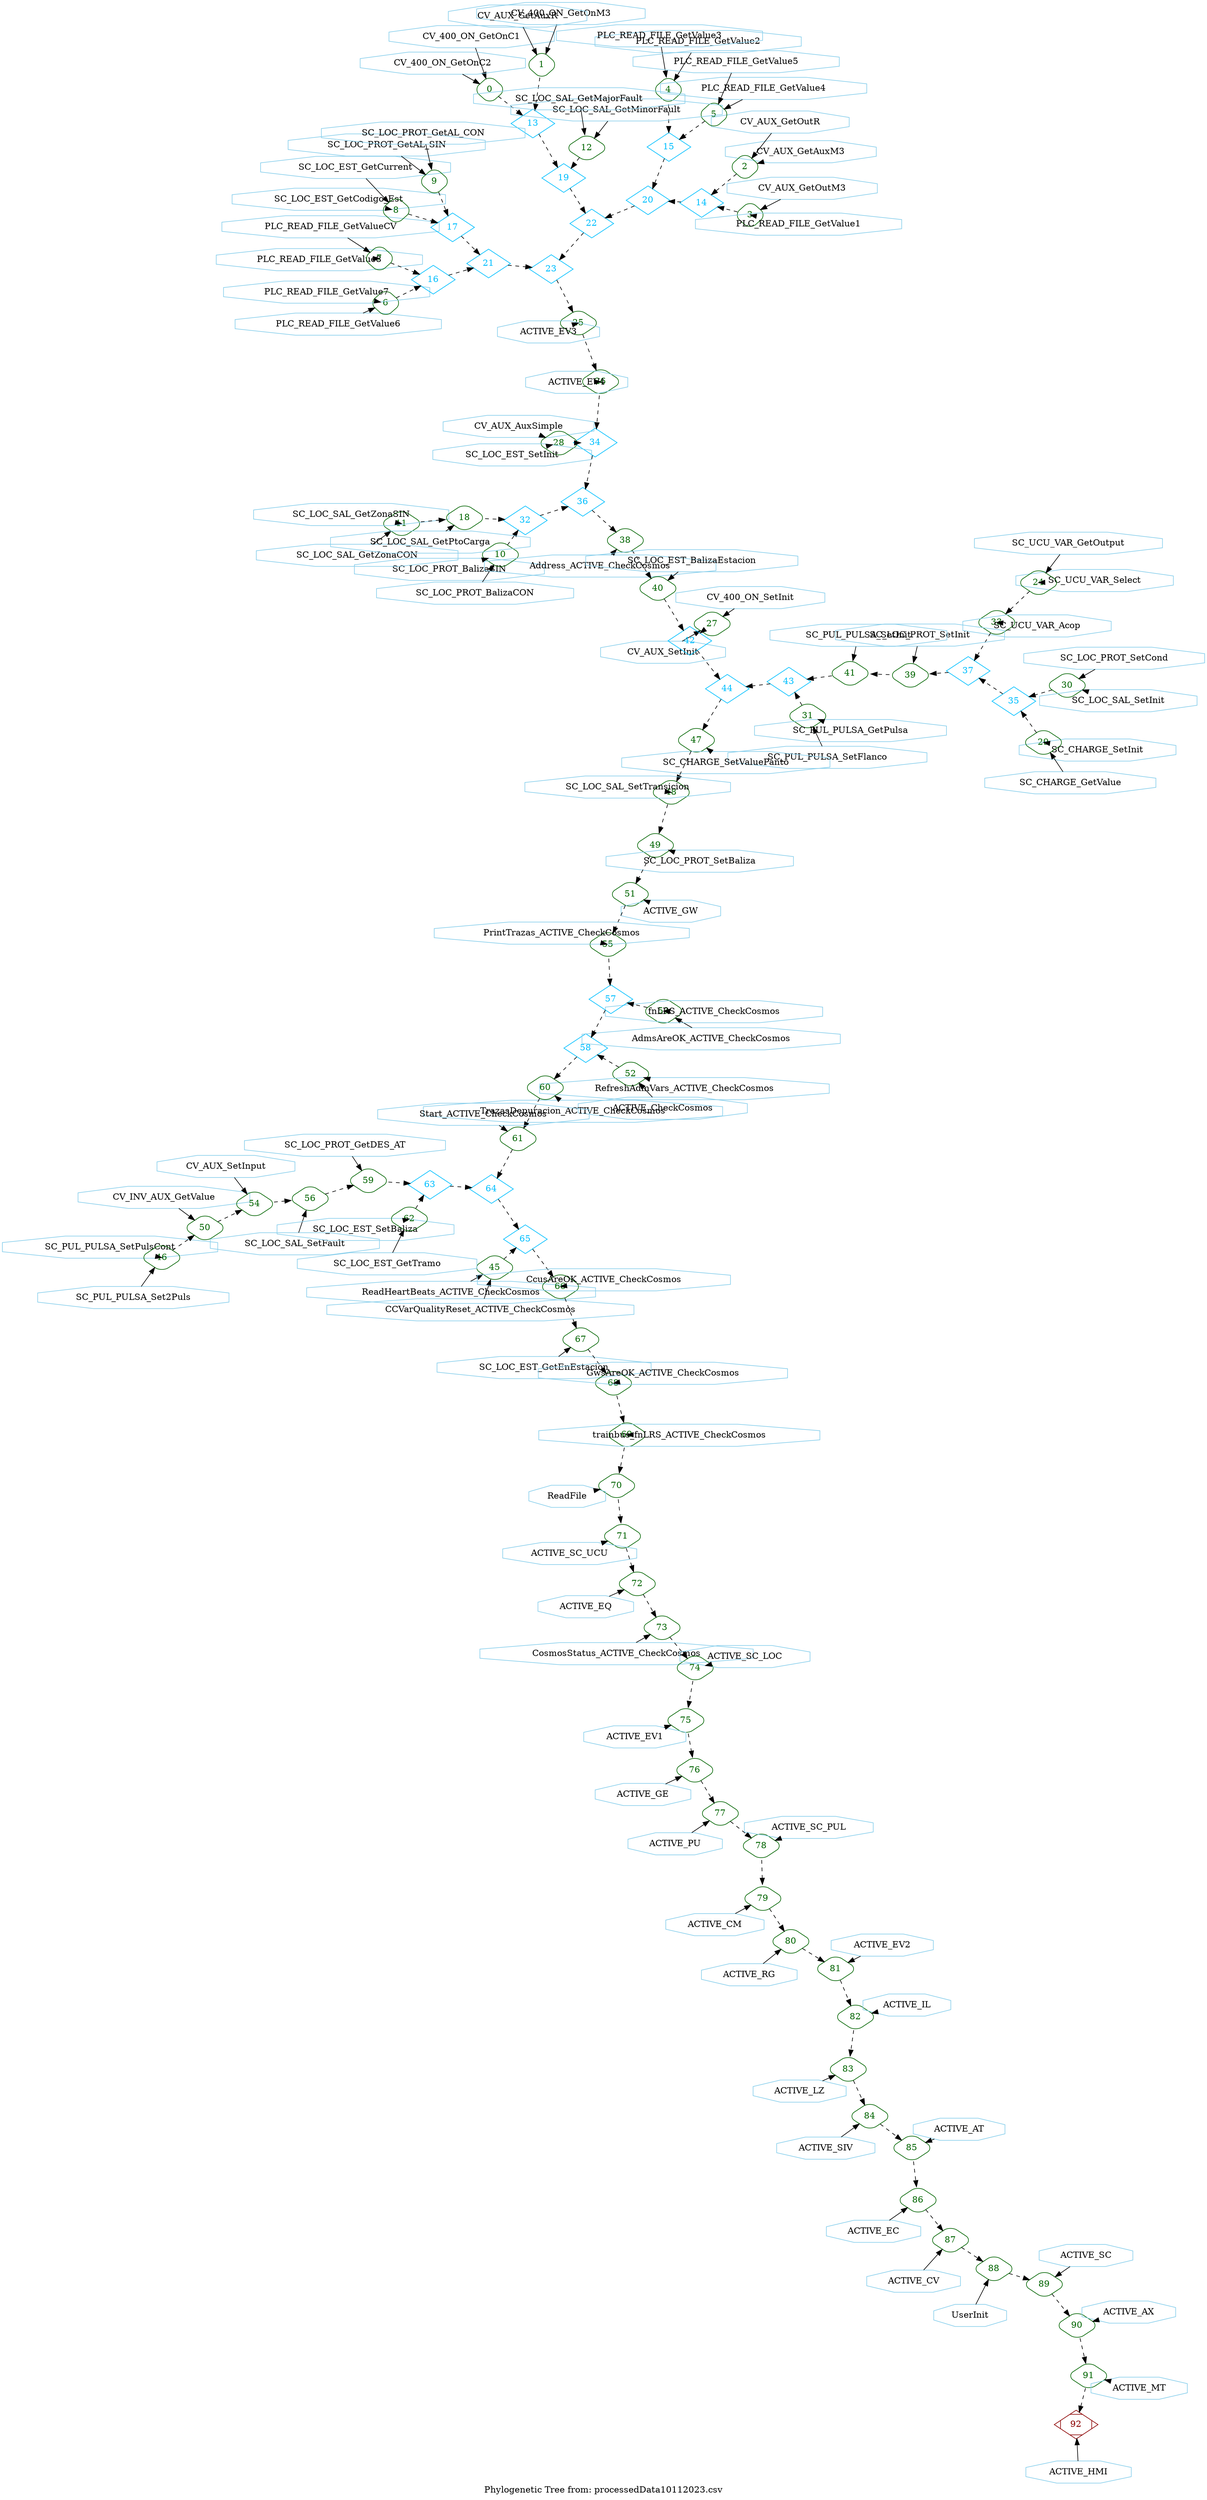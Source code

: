 graph phylogenetic_tree 
{
	layout=neato
	label="Phylogenetic Tree from: processedData10112023.csv"
	mode=major
	model=shortpath
	size=""
	ratio=fill
	orientation=portrait

#0
	{node [tooltip="",width="0,3",height="0,3",shape="octagon",style="solid",color="skyblue",label="CV_400_ON_GetOnC1", fontcolor="#000000"] CV_400_ON_GetOnC1}
	{node [tooltip="",width="0,3",height="0,3",shape="octagon",style="solid",color="skyblue",label="CV_400_ON_GetOnC2", fontcolor="#000000"] CV_400_ON_GetOnC2}
	{node [tooltip="0",width="0,3",height="0,3",shape="diamond",style="rounded",color="#006400",label="0", fontcolor="#006400"] CV_400_ON_GetOnC1_CV_400_ON_GetOnC2}
	{edge [color="#000000",style="solid",label="",dir="forward"] CV_400_ON_GetOnC1 -- CV_400_ON_GetOnC1_CV_400_ON_GetOnC2}
	{edge [color="#000000",style="solid",label="",dir="forward"] CV_400_ON_GetOnC2 -- CV_400_ON_GetOnC1_CV_400_ON_GetOnC2}
#1
	{node [tooltip="",width="0,3",height="0,3",shape="octagon",style="solid",color="skyblue",label="CV_400_ON_GetOnM3", fontcolor="#000000"] CV_400_ON_GetOnM3}
	{node [tooltip="",width="0,3",height="0,3",shape="octagon",style="solid",color="skyblue",label="CV_AUX_GetAuxR", fontcolor="#000000"] CV_AUX_GetAuxR}
	{node [tooltip="0",width="0,3",height="0,3",shape="diamond",style="rounded",color="#006400",label="1", fontcolor="#006400"] CV_400_ON_GetOnM3_CV_AUX_GetAuxR}
	{edge [color="#000000",style="solid",label="",dir="forward"] CV_400_ON_GetOnM3 -- CV_400_ON_GetOnM3_CV_AUX_GetAuxR}
	{edge [color="#000000",style="solid",label="",dir="forward"] CV_AUX_GetAuxR -- CV_400_ON_GetOnM3_CV_AUX_GetAuxR}
#2
	{node [tooltip="",width="0,3",height="0,3",shape="octagon",style="solid",color="skyblue",label="CV_AUX_GetAuxM3", fontcolor="#000000"] CV_AUX_GetAuxM3}
	{node [tooltip="",width="0,3",height="0,3",shape="octagon",style="solid",color="skyblue",label="CV_AUX_GetOutR", fontcolor="#000000"] CV_AUX_GetOutR}
	{node [tooltip="0",width="0,3",height="0,3",shape="diamond",style="rounded",color="#006400",label="2", fontcolor="#006400"] CV_AUX_GetAuxM3_CV_AUX_GetOutR}
	{edge [color="#000000",style="solid",label="",dir="forward"] CV_AUX_GetAuxM3 -- CV_AUX_GetAuxM3_CV_AUX_GetOutR}
	{edge [color="#000000",style="solid",label="",dir="forward"] CV_AUX_GetOutR -- CV_AUX_GetAuxM3_CV_AUX_GetOutR}
#3
	{node [tooltip="",width="0,3",height="0,3",shape="octagon",style="solid",color="skyblue",label="CV_AUX_GetOutM3", fontcolor="#000000"] CV_AUX_GetOutM3}
	{node [tooltip="",width="0,3",height="0,3",shape="octagon",style="solid",color="skyblue",label="PLC_READ_FILE_GetValue1", fontcolor="#000000"] PLC_READ_FILE_GetValue1}
	{node [tooltip="0",width="0,3",height="0,3",shape="diamond",style="rounded",color="#006400",label="3", fontcolor="#006400"] CV_AUX_GetOutM3_PLC_READ_FILE_GetValue1}
	{edge [color="#000000",style="solid",label="",dir="forward"] CV_AUX_GetOutM3 -- CV_AUX_GetOutM3_PLC_READ_FILE_GetValue1}
	{edge [color="#000000",style="solid",label="",dir="forward"] PLC_READ_FILE_GetValue1 -- CV_AUX_GetOutM3_PLC_READ_FILE_GetValue1}
#4
	{node [tooltip="",width="0,3",height="0,3",shape="octagon",style="solid",color="skyblue",label="PLC_READ_FILE_GetValue2", fontcolor="#000000"] PLC_READ_FILE_GetValue2}
	{node [tooltip="",width="0,3",height="0,3",shape="octagon",style="solid",color="skyblue",label="PLC_READ_FILE_GetValue3", fontcolor="#000000"] PLC_READ_FILE_GetValue3}
	{node [tooltip="0",width="0,3",height="0,3",shape="diamond",style="rounded",color="#006400",label="4", fontcolor="#006400"] PLC_READ_FILE_GetValue2_PLC_READ_FILE_GetValue3}
	{edge [color="#000000",style="solid",label="",dir="forward"] PLC_READ_FILE_GetValue2 -- PLC_READ_FILE_GetValue2_PLC_READ_FILE_GetValue3}
	{edge [color="#000000",style="solid",label="",dir="forward"] PLC_READ_FILE_GetValue3 -- PLC_READ_FILE_GetValue2_PLC_READ_FILE_GetValue3}
#5
	{node [tooltip="",width="0,3",height="0,3",shape="octagon",style="solid",color="skyblue",label="PLC_READ_FILE_GetValue4", fontcolor="#000000"] PLC_READ_FILE_GetValue4}
	{node [tooltip="",width="0,3",height="0,3",shape="octagon",style="solid",color="skyblue",label="PLC_READ_FILE_GetValue5", fontcolor="#000000"] PLC_READ_FILE_GetValue5}
	{node [tooltip="0",width="0,3",height="0,3",shape="diamond",style="rounded",color="#006400",label="5", fontcolor="#006400"] PLC_READ_FILE_GetValue4_PLC_READ_FILE_GetValue5}
	{edge [color="#000000",style="solid",label="",dir="forward"] PLC_READ_FILE_GetValue4 -- PLC_READ_FILE_GetValue4_PLC_READ_FILE_GetValue5}
	{edge [color="#000000",style="solid",label="",dir="forward"] PLC_READ_FILE_GetValue5 -- PLC_READ_FILE_GetValue4_PLC_READ_FILE_GetValue5}
#6
	{node [tooltip="",width="0,3",height="0,3",shape="octagon",style="solid",color="skyblue",label="PLC_READ_FILE_GetValue6", fontcolor="#000000"] PLC_READ_FILE_GetValue6}
	{node [tooltip="",width="0,3",height="0,3",shape="octagon",style="solid",color="skyblue",label="PLC_READ_FILE_GetValue7", fontcolor="#000000"] PLC_READ_FILE_GetValue7}
	{node [tooltip="0",width="0,3",height="0,3",shape="diamond",style="rounded",color="#006400",label="6", fontcolor="#006400"] PLC_READ_FILE_GetValue6_PLC_READ_FILE_GetValue7}
	{edge [color="#000000",style="solid",label="",dir="forward"] PLC_READ_FILE_GetValue6 -- PLC_READ_FILE_GetValue6_PLC_READ_FILE_GetValue7}
	{edge [color="#000000",style="solid",label="",dir="forward"] PLC_READ_FILE_GetValue7 -- PLC_READ_FILE_GetValue6_PLC_READ_FILE_GetValue7}
#7
	{node [tooltip="",width="0,3",height="0,3",shape="octagon",style="solid",color="skyblue",label="PLC_READ_FILE_GetValue8", fontcolor="#000000"] PLC_READ_FILE_GetValue8}
	{node [tooltip="",width="0,3",height="0,3",shape="octagon",style="solid",color="skyblue",label="PLC_READ_FILE_GetValueCV", fontcolor="#000000"] PLC_READ_FILE_GetValueCV}
	{node [tooltip="0",width="0,3",height="0,3",shape="diamond",style="rounded",color="#006400",label="7", fontcolor="#006400"] PLC_READ_FILE_GetValue8_PLC_READ_FILE_GetValueCV}
	{edge [color="#000000",style="solid",label="",dir="forward"] PLC_READ_FILE_GetValue8 -- PLC_READ_FILE_GetValue8_PLC_READ_FILE_GetValueCV}
	{edge [color="#000000",style="solid",label="",dir="forward"] PLC_READ_FILE_GetValueCV -- PLC_READ_FILE_GetValue8_PLC_READ_FILE_GetValueCV}
#8
	{node [tooltip="",width="0,3",height="0,3",shape="octagon",style="solid",color="skyblue",label="SC_LOC_EST_GetCodigo_Est", fontcolor="#000000"] SC_LOC_EST_GetCodigo_Est}
	{node [tooltip="",width="0,3",height="0,3",shape="octagon",style="solid",color="skyblue",label="SC_LOC_EST_GetCurrent", fontcolor="#000000"] SC_LOC_EST_GetCurrent}
	{node [tooltip="0",width="0,3",height="0,3",shape="diamond",style="rounded",color="#006400",label="8", fontcolor="#006400"] SC_LOC_EST_GetCodigo_Est_SC_LOC_EST_GetCurrent}
	{edge [color="#000000",style="solid",label="",dir="forward"] SC_LOC_EST_GetCodigo_Est -- SC_LOC_EST_GetCodigo_Est_SC_LOC_EST_GetCurrent}
	{edge [color="#000000",style="solid",label="",dir="forward"] SC_LOC_EST_GetCurrent -- SC_LOC_EST_GetCodigo_Est_SC_LOC_EST_GetCurrent}
#9
	{node [tooltip="",width="0,3",height="0,3",shape="octagon",style="solid",color="skyblue",label="SC_LOC_PROT_GetAL_SIN", fontcolor="#000000"] SC_LOC_PROT_GetAL_SIN}
	{node [tooltip="",width="0,3",height="0,3",shape="octagon",style="solid",color="skyblue",label="SC_LOC_PROT_GetAL_CON", fontcolor="#000000"] SC_LOC_PROT_GetAL_CON}
	{node [tooltip="0",width="0,3",height="0,3",shape="diamond",style="rounded",color="#006400",label="9", fontcolor="#006400"] SC_LOC_PROT_GetAL_SIN_SC_LOC_PROT_GetAL_CON}
	{edge [color="#000000",style="solid",label="",dir="forward"] SC_LOC_PROT_GetAL_SIN -- SC_LOC_PROT_GetAL_SIN_SC_LOC_PROT_GetAL_CON}
	{edge [color="#000000",style="solid",label="",dir="forward"] SC_LOC_PROT_GetAL_CON -- SC_LOC_PROT_GetAL_SIN_SC_LOC_PROT_GetAL_CON}
#10
	{node [tooltip="",width="0,3",height="0,3",shape="octagon",style="solid",color="skyblue",label="SC_LOC_PROT_BalizaSIN", fontcolor="#000000"] SC_LOC_PROT_BalizaSIN}
	{node [tooltip="",width="0,3",height="0,3",shape="octagon",style="solid",color="skyblue",label="SC_LOC_PROT_BalizaCON", fontcolor="#000000"] SC_LOC_PROT_BalizaCON}
	{node [tooltip="0",width="0,3",height="0,3",shape="diamond",style="rounded",color="#006400",label="10", fontcolor="#006400"] SC_LOC_PROT_BalizaSIN_SC_LOC_PROT_BalizaCON}
	{edge [color="#000000",style="solid",label="",dir="forward"] SC_LOC_PROT_BalizaSIN -- SC_LOC_PROT_BalizaSIN_SC_LOC_PROT_BalizaCON}
	{edge [color="#000000",style="solid",label="",dir="forward"] SC_LOC_PROT_BalizaCON -- SC_LOC_PROT_BalizaSIN_SC_LOC_PROT_BalizaCON}
#11
	{node [tooltip="",width="0,3",height="0,3",shape="octagon",style="solid",color="skyblue",label="SC_LOC_SAL_GetZonaCON", fontcolor="#000000"] SC_LOC_SAL_GetZonaCON}
	{node [tooltip="",width="0,3",height="0,3",shape="octagon",style="solid",color="skyblue",label="SC_LOC_SAL_GetZonaSIN", fontcolor="#000000"] SC_LOC_SAL_GetZonaSIN}
	{node [tooltip="0",width="0,3",height="0,3",shape="diamond",style="rounded",color="#006400",label="11", fontcolor="#006400"] SC_LOC_SAL_GetZonaCON_SC_LOC_SAL_GetZonaSIN}
	{edge [color="#000000",style="solid",label="",dir="forward"] SC_LOC_SAL_GetZonaCON -- SC_LOC_SAL_GetZonaCON_SC_LOC_SAL_GetZonaSIN}
	{edge [color="#000000",style="solid",label="",dir="forward"] SC_LOC_SAL_GetZonaSIN -- SC_LOC_SAL_GetZonaCON_SC_LOC_SAL_GetZonaSIN}
#12
	{node [tooltip="",width="0,3",height="0,3",shape="octagon",style="solid",color="skyblue",label="SC_LOC_SAL_GetMinorFault", fontcolor="#000000"] SC_LOC_SAL_GetMinorFault}
	{node [tooltip="",width="0,3",height="0,3",shape="octagon",style="solid",color="skyblue",label="SC_LOC_SAL_GetMajorFault", fontcolor="#000000"] SC_LOC_SAL_GetMajorFault}
	{node [tooltip="0",width="0,3",height="0,3",shape="diamond",style="rounded",color="#006400",label="12", fontcolor="#006400"] SC_LOC_SAL_GetMinorFault_SC_LOC_SAL_GetMajorFault}
	{edge [color="#000000",style="solid",label="",dir="forward"] SC_LOC_SAL_GetMinorFault -- SC_LOC_SAL_GetMinorFault_SC_LOC_SAL_GetMajorFault}
	{edge [color="#000000",style="solid",label="",dir="forward"] SC_LOC_SAL_GetMajorFault -- SC_LOC_SAL_GetMinorFault_SC_LOC_SAL_GetMajorFault}
#13
	{node [tooltip="0",width="0,3",height="0,3",shape="diamond",style="",color="#00bfff",label="13", fontcolor="#00bfff"] CV_400_ON_GetOnC1_CV_400_ON_GetOnC2_CV_400_ON_GetOnM3_CV_AUX_GetAuxR}
	{edge [color="#000000",style="dashed",label="",dir="forward"] CV_400_ON_GetOnC1_CV_400_ON_GetOnC2 -- CV_400_ON_GetOnC1_CV_400_ON_GetOnC2_CV_400_ON_GetOnM3_CV_AUX_GetAuxR}
	{edge [color="#000000",style="dashed",label="",dir="forward"] CV_400_ON_GetOnM3_CV_AUX_GetAuxR -- CV_400_ON_GetOnC1_CV_400_ON_GetOnC2_CV_400_ON_GetOnM3_CV_AUX_GetAuxR}
#14
	{node [tooltip="0",width="0,3",height="0,3",shape="diamond",style="",color="#00bfff",label="14", fontcolor="#00bfff"] CV_AUX_GetAuxM3_CV_AUX_GetOutR_CV_AUX_GetOutM3_PLC_READ_FILE_GetValue1}
	{edge [color="#000000",style="dashed",label="",dir="forward"] CV_AUX_GetAuxM3_CV_AUX_GetOutR -- CV_AUX_GetAuxM3_CV_AUX_GetOutR_CV_AUX_GetOutM3_PLC_READ_FILE_GetValue1}
	{edge [color="#000000",style="dashed",label="",dir="forward"] CV_AUX_GetOutM3_PLC_READ_FILE_GetValue1 -- CV_AUX_GetAuxM3_CV_AUX_GetOutR_CV_AUX_GetOutM3_PLC_READ_FILE_GetValue1}
#15
	{node [tooltip="0",width="0,3",height="0,3",shape="diamond",style="",color="#00bfff",label="15", fontcolor="#00bfff"] PLC_READ_FILE_GetValue2_PLC_READ_FILE_GetValue3_PLC_READ_FILE_GetValue4_PLC_READ_FILE_GetValue5}
	{edge [color="#000000",style="dashed",label="",dir="forward"] PLC_READ_FILE_GetValue2_PLC_READ_FILE_GetValue3 -- PLC_READ_FILE_GetValue2_PLC_READ_FILE_GetValue3_PLC_READ_FILE_GetValue4_PLC_READ_FILE_GetValue5}
	{edge [color="#000000",style="dashed",label="",dir="forward"] PLC_READ_FILE_GetValue4_PLC_READ_FILE_GetValue5 -- PLC_READ_FILE_GetValue2_PLC_READ_FILE_GetValue3_PLC_READ_FILE_GetValue4_PLC_READ_FILE_GetValue5}
#16
	{node [tooltip="0",width="0,3",height="0,3",shape="diamond",style="",color="#00bfff",label="16", fontcolor="#00bfff"] PLC_READ_FILE_GetValue6_PLC_READ_FILE_GetValue7_PLC_READ_FILE_GetValue8_PLC_READ_FILE_GetValueCV}
	{edge [color="#000000",style="dashed",label="",dir="forward"] PLC_READ_FILE_GetValue6_PLC_READ_FILE_GetValue7 -- PLC_READ_FILE_GetValue6_PLC_READ_FILE_GetValue7_PLC_READ_FILE_GetValue8_PLC_READ_FILE_GetValueCV}
	{edge [color="#000000",style="dashed",label="",dir="forward"] PLC_READ_FILE_GetValue8_PLC_READ_FILE_GetValueCV -- PLC_READ_FILE_GetValue6_PLC_READ_FILE_GetValue7_PLC_READ_FILE_GetValue8_PLC_READ_FILE_GetValueCV}
#17
	{node [tooltip="0",width="0,3",height="0,3",shape="diamond",style="",color="#00bfff",label="17", fontcolor="#00bfff"] SC_LOC_EST_GetCodigo_Est_SC_LOC_EST_GetCurrent_SC_LOC_PROT_GetAL_SIN_SC_LOC_PROT_GetAL_CON}
	{edge [color="#000000",style="dashed",label="",dir="forward"] SC_LOC_EST_GetCodigo_Est_SC_LOC_EST_GetCurrent -- SC_LOC_EST_GetCodigo_Est_SC_LOC_EST_GetCurrent_SC_LOC_PROT_GetAL_SIN_SC_LOC_PROT_GetAL_CON}
	{edge [color="#000000",style="dashed",label="",dir="forward"] SC_LOC_PROT_GetAL_SIN_SC_LOC_PROT_GetAL_CON -- SC_LOC_EST_GetCodigo_Est_SC_LOC_EST_GetCurrent_SC_LOC_PROT_GetAL_SIN_SC_LOC_PROT_GetAL_CON}
#18
	{node [tooltip="",width="0,3",height="0,3",shape="octagon",style="solid",color="skyblue",label="SC_LOC_SAL_GetPtoCarga", fontcolor="#000000"] SC_LOC_SAL_GetPtoCarga}
	{node [tooltip="0",width="0,3",height="0,3",shape="diamond",style="rounded",color="#006400",label="18", fontcolor="#006400"] SC_LOC_SAL_GetPtoCarga_SC_LOC_SAL_GetZonaCON_SC_LOC_SAL_GetZonaSIN}
	{edge [color="#000000",style="solid",label="",dir="forward"] SC_LOC_SAL_GetPtoCarga -- SC_LOC_SAL_GetPtoCarga_SC_LOC_SAL_GetZonaCON_SC_LOC_SAL_GetZonaSIN}
	{edge [color="#000000",style="dashed",label="",dir="forward"] SC_LOC_SAL_GetZonaCON_SC_LOC_SAL_GetZonaSIN -- SC_LOC_SAL_GetPtoCarga_SC_LOC_SAL_GetZonaCON_SC_LOC_SAL_GetZonaSIN}
#19
	{node [tooltip="0",width="0,3",height="0,3",shape="diamond",style="",color="#00bfff",label="19", fontcolor="#00bfff"] SC_LOC_SAL_GetMinorFault_SC_LOC_SAL_GetMajorFault_CV_400_ON_GetOnC1_CV_400_ON_GetOnC2_CV_400_ON_GetOnM3_CV_AUX_GetAuxR}
	{edge [color="#000000",style="dashed",label="",dir="forward"] SC_LOC_SAL_GetMinorFault_SC_LOC_SAL_GetMajorFault -- SC_LOC_SAL_GetMinorFault_SC_LOC_SAL_GetMajorFault_CV_400_ON_GetOnC1_CV_400_ON_GetOnC2_CV_400_ON_GetOnM3_CV_AUX_GetAuxR}
	{edge [color="#000000",style="dashed",label="",dir="forward"] CV_400_ON_GetOnC1_CV_400_ON_GetOnC2_CV_400_ON_GetOnM3_CV_AUX_GetAuxR -- SC_LOC_SAL_GetMinorFault_SC_LOC_SAL_GetMajorFault_CV_400_ON_GetOnC1_CV_400_ON_GetOnC2_CV_400_ON_GetOnM3_CV_AUX_GetAuxR}
#20
	{node [tooltip="0",width="0,3",height="0,3",shape="diamond",style="",color="#00bfff",label="20", fontcolor="#00bfff"] CV_AUX_GetAuxM3_CV_AUX_GetOutR_CV_AUX_GetOutM3_PLC_READ_FILE_GetValue1_PLC_READ_FILE_GetValue2_PLC_READ_FILE_GetValue3_PLC_READ_FILE_GetValue4_PLC_READ_FILE_GetValue5}
	{edge [color="#000000",style="dashed",label="",dir="forward"] CV_AUX_GetAuxM3_CV_AUX_GetOutR_CV_AUX_GetOutM3_PLC_READ_FILE_GetValue1 -- CV_AUX_GetAuxM3_CV_AUX_GetOutR_CV_AUX_GetOutM3_PLC_READ_FILE_GetValue1_PLC_READ_FILE_GetValue2_PLC_READ_FILE_GetValue3_PLC_READ_FILE_GetValue4_PLC_READ_FILE_GetValue5}
	{edge [color="#000000",style="dashed",label="",dir="forward"] PLC_READ_FILE_GetValue2_PLC_READ_FILE_GetValue3_PLC_READ_FILE_GetValue4_PLC_READ_FILE_GetValue5 -- CV_AUX_GetAuxM3_CV_AUX_GetOutR_CV_AUX_GetOutM3_PLC_READ_FILE_GetValue1_PLC_READ_FILE_GetValue2_PLC_READ_FILE_GetValue3_PLC_READ_FILE_GetValue4_PLC_READ_FILE_GetValue5}
#21
	{node [tooltip="0",width="0,3",height="0,3",shape="diamond",style="",color="#00bfff",label="21", fontcolor="#00bfff"] PLC_READ_FILE_GetValue6_PLC_READ_FILE_GetValue7_PLC_READ_FILE_GetValue8_PLC_READ_FILE_GetValueCV_SC_LOC_EST_GetCodigo_Est_SC_LOC_EST_GetCurrent_SC_LOC_PROT_GetAL_SIN_SC_LOC_PROT_GetAL_CON}
	{edge [color="#000000",style="dashed",label="",dir="forward"] PLC_READ_FILE_GetValue6_PLC_READ_FILE_GetValue7_PLC_READ_FILE_GetValue8_PLC_READ_FILE_GetValueCV -- PLC_READ_FILE_GetValue6_PLC_READ_FILE_GetValue7_PLC_READ_FILE_GetValue8_PLC_READ_FILE_GetValueCV_SC_LOC_EST_GetCodigo_Est_SC_LOC_EST_GetCurrent_SC_LOC_PROT_GetAL_SIN_SC_LOC_PROT_GetAL_CON}
	{edge [color="#000000",style="dashed",label="",dir="forward"] SC_LOC_EST_GetCodigo_Est_SC_LOC_EST_GetCurrent_SC_LOC_PROT_GetAL_SIN_SC_LOC_PROT_GetAL_CON -- PLC_READ_FILE_GetValue6_PLC_READ_FILE_GetValue7_PLC_READ_FILE_GetValue8_PLC_READ_FILE_GetValueCV_SC_LOC_EST_GetCodigo_Est_SC_LOC_EST_GetCurrent_SC_LOC_PROT_GetAL_SIN_SC_LOC_PROT_GetAL_CON}
#22
	{node [tooltip="0",width="0,3",height="0,3",shape="diamond",style="",color="#00bfff",label="22", fontcolor="#00bfff"] SC_LOC_SAL_GetMinorFault_SC_LOC_SAL_GetMajorFault_CV_400_ON_GetOnC1_CV_400_ON_GetOnC2_CV_400_ON_GetOnM3_CV_AUX_GetAuxR_CV_AUX_GetAuxM3_CV_AUX_GetOutR_CV_AUX_GetOutM3_PLC_READ_FILE_GetValue1_PLC_READ_FILE_GetValue2_PLC_READ_FILE_GetValue3_PLC_READ_FILE_GetValue4_PLC_READ_FILE_GetValue5}
	{edge [color="#000000",style="dashed",label="",dir="forward"] SC_LOC_SAL_GetMinorFault_SC_LOC_SAL_GetMajorFault_CV_400_ON_GetOnC1_CV_400_ON_GetOnC2_CV_400_ON_GetOnM3_CV_AUX_GetAuxR -- SC_LOC_SAL_GetMinorFault_SC_LOC_SAL_GetMajorFault_CV_400_ON_GetOnC1_CV_400_ON_GetOnC2_CV_400_ON_GetOnM3_CV_AUX_GetAuxR_CV_AUX_GetAuxM3_CV_AUX_GetOutR_CV_AUX_GetOutM3_PLC_READ_FILE_GetValue1_PLC_READ_FILE_GetValue2_PLC_READ_FILE_GetValue3_PLC_READ_FILE_GetValue4_PLC_READ_FILE_GetValue5}
	{edge [color="#000000",style="dashed",label="",dir="forward"] CV_AUX_GetAuxM3_CV_AUX_GetOutR_CV_AUX_GetOutM3_PLC_READ_FILE_GetValue1_PLC_READ_FILE_GetValue2_PLC_READ_FILE_GetValue3_PLC_READ_FILE_GetValue4_PLC_READ_FILE_GetValue5 -- SC_LOC_SAL_GetMinorFault_SC_LOC_SAL_GetMajorFault_CV_400_ON_GetOnC1_CV_400_ON_GetOnC2_CV_400_ON_GetOnM3_CV_AUX_GetAuxR_CV_AUX_GetAuxM3_CV_AUX_GetOutR_CV_AUX_GetOutM3_PLC_READ_FILE_GetValue1_PLC_READ_FILE_GetValue2_PLC_READ_FILE_GetValue3_PLC_READ_FILE_GetValue4_PLC_READ_FILE_GetValue5}
#23
	{node [tooltip="0",width="0,3",height="0,3",shape="diamond",style="",color="#00bfff",label="23", fontcolor="#00bfff"] PLC_READ_FILE_GetValue6_PLC_READ_FILE_GetValue7_PLC_READ_FILE_GetValue8_PLC_READ_FILE_GetValueCV_SC_LOC_EST_GetCodigo_Est_SC_LOC_EST_GetCurrent_SC_LOC_PROT_GetAL_SIN_SC_LOC_PROT_GetAL_CON_SC_LOC_SAL_GetMinorFault_SC_LOC_SAL_GetMajorFault_CV_400_ON_GetOnC1_CV_400_ON_GetOnC2_CV_400_ON_GetOnM3_CV_AUX_GetAuxR_CV_AUX_GetAuxM3_CV_AUX_GetOutR_CV_AUX_GetOutM3_PLC_READ_FILE_GetValue1_PLC_READ_FILE_GetValue2_PLC_READ_FILE_GetValue3_PLC_READ_FILE_GetValue4_PLC_READ_FILE_GetValue5}
	{edge [color="#000000",style="dashed",label="",dir="forward"] PLC_READ_FILE_GetValue6_PLC_READ_FILE_GetValue7_PLC_READ_FILE_GetValue8_PLC_READ_FILE_GetValueCV_SC_LOC_EST_GetCodigo_Est_SC_LOC_EST_GetCurrent_SC_LOC_PROT_GetAL_SIN_SC_LOC_PROT_GetAL_CON -- PLC_READ_FILE_GetValue6_PLC_READ_FILE_GetValue7_PLC_READ_FILE_GetValue8_PLC_READ_FILE_GetValueCV_SC_LOC_EST_GetCodigo_Est_SC_LOC_EST_GetCurrent_SC_LOC_PROT_GetAL_SIN_SC_LOC_PROT_GetAL_CON_SC_LOC_SAL_GetMinorFault_SC_LOC_SAL_GetMajorFault_CV_400_ON_GetOnC1_CV_400_ON_GetOnC2_CV_400_ON_GetOnM3_CV_AUX_GetAuxR_CV_AUX_GetAuxM3_CV_AUX_GetOutR_CV_AUX_GetOutM3_PLC_READ_FILE_GetValue1_PLC_READ_FILE_GetValue2_PLC_READ_FILE_GetValue3_PLC_READ_FILE_GetValue4_PLC_READ_FILE_GetValue5}
	{edge [color="#000000",style="dashed",label="",dir="forward"] SC_LOC_SAL_GetMinorFault_SC_LOC_SAL_GetMajorFault_CV_400_ON_GetOnC1_CV_400_ON_GetOnC2_CV_400_ON_GetOnM3_CV_AUX_GetAuxR_CV_AUX_GetAuxM3_CV_AUX_GetOutR_CV_AUX_GetOutM3_PLC_READ_FILE_GetValue1_PLC_READ_FILE_GetValue2_PLC_READ_FILE_GetValue3_PLC_READ_FILE_GetValue4_PLC_READ_FILE_GetValue5 -- PLC_READ_FILE_GetValue6_PLC_READ_FILE_GetValue7_PLC_READ_FILE_GetValue8_PLC_READ_FILE_GetValueCV_SC_LOC_EST_GetCodigo_Est_SC_LOC_EST_GetCurrent_SC_LOC_PROT_GetAL_SIN_SC_LOC_PROT_GetAL_CON_SC_LOC_SAL_GetMinorFault_SC_LOC_SAL_GetMajorFault_CV_400_ON_GetOnC1_CV_400_ON_GetOnC2_CV_400_ON_GetOnM3_CV_AUX_GetAuxR_CV_AUX_GetAuxM3_CV_AUX_GetOutR_CV_AUX_GetOutM3_PLC_READ_FILE_GetValue1_PLC_READ_FILE_GetValue2_PLC_READ_FILE_GetValue3_PLC_READ_FILE_GetValue4_PLC_READ_FILE_GetValue5}
#24
	{node [tooltip="",width="0,3",height="0,3",shape="octagon",style="solid",color="skyblue",label="SC_UCU_VAR_Select", fontcolor="#000000"] SC_UCU_VAR_Select}
	{node [tooltip="",width="0,3",height="0,3",shape="octagon",style="solid",color="skyblue",label="SC_UCU_VAR_GetOutput", fontcolor="#000000"] SC_UCU_VAR_GetOutput}
	{node [tooltip="0.00038008363",width="0,3",height="0,3",shape="diamond",style="rounded",color="#006400",label="24", fontcolor="#006400"] SC_UCU_VAR_Select_SC_UCU_VAR_GetOutput}
	{edge [color="#000000",style="solid",label="",dir="forward"] SC_UCU_VAR_Select -- SC_UCU_VAR_Select_SC_UCU_VAR_GetOutput}
	{edge [color="#000000",style="solid",label="",dir="forward"] SC_UCU_VAR_GetOutput -- SC_UCU_VAR_Select_SC_UCU_VAR_GetOutput}
#25
	{node [tooltip="",width="0,3",height="0,3",shape="octagon",style="solid",color="skyblue",label="ACTIVE_EV3", fontcolor="#000000"] ACTIVE_EV3}
	{node [tooltip="0.00038008363",width="0,3",height="0,3",shape="diamond",style="rounded",color="#006400",label="25", fontcolor="#006400"] ACTIVE_EV3_PLC_READ_FILE_GetValue6_PLC_READ_FILE_GetValue7_PLC_READ_FILE_GetValue8_PLC_READ_FILE_GetValueCV_SC_LOC_EST_GetCodigo_Est_SC_LOC_EST_GetCurrent_SC_LOC_PROT_GetAL_SIN_SC_LOC_PROT_GetAL_CON_SC_LOC_SAL_GetMinorFault_SC_LOC_SAL_GetMajorFault_CV_400_ON_GetOnC1_CV_400_ON_GetOnC2_CV_400_ON_GetOnM3_CV_AUX_GetAuxR_CV_AUX_GetAuxM3_CV_AUX_GetOutR_CV_AUX_GetOutM3_PLC_READ_FILE_GetValue1_PLC_READ_FILE_GetValue2_PLC_READ_FILE_GetValue3_PLC_READ_FILE_GetValue4_PLC_READ_FILE_GetValue5}
	{edge [color="#000000",style="solid",label="",dir="forward"] ACTIVE_EV3 -- ACTIVE_EV3_PLC_READ_FILE_GetValue6_PLC_READ_FILE_GetValue7_PLC_READ_FILE_GetValue8_PLC_READ_FILE_GetValueCV_SC_LOC_EST_GetCodigo_Est_SC_LOC_EST_GetCurrent_SC_LOC_PROT_GetAL_SIN_SC_LOC_PROT_GetAL_CON_SC_LOC_SAL_GetMinorFault_SC_LOC_SAL_GetMajorFault_CV_400_ON_GetOnC1_CV_400_ON_GetOnC2_CV_400_ON_GetOnM3_CV_AUX_GetAuxR_CV_AUX_GetAuxM3_CV_AUX_GetOutR_CV_AUX_GetOutM3_PLC_READ_FILE_GetValue1_PLC_READ_FILE_GetValue2_PLC_READ_FILE_GetValue3_PLC_READ_FILE_GetValue4_PLC_READ_FILE_GetValue5}
	{edge [color="#000000",style="dashed",label="",dir="forward"] PLC_READ_FILE_GetValue6_PLC_READ_FILE_GetValue7_PLC_READ_FILE_GetValue8_PLC_READ_FILE_GetValueCV_SC_LOC_EST_GetCodigo_Est_SC_LOC_EST_GetCurrent_SC_LOC_PROT_GetAL_SIN_SC_LOC_PROT_GetAL_CON_SC_LOC_SAL_GetMinorFault_SC_LOC_SAL_GetMajorFault_CV_400_ON_GetOnC1_CV_400_ON_GetOnC2_CV_400_ON_GetOnM3_CV_AUX_GetAuxR_CV_AUX_GetAuxM3_CV_AUX_GetOutR_CV_AUX_GetOutM3_PLC_READ_FILE_GetValue1_PLC_READ_FILE_GetValue2_PLC_READ_FILE_GetValue3_PLC_READ_FILE_GetValue4_PLC_READ_FILE_GetValue5 -- ACTIVE_EV3_PLC_READ_FILE_GetValue6_PLC_READ_FILE_GetValue7_PLC_READ_FILE_GetValue8_PLC_READ_FILE_GetValueCV_SC_LOC_EST_GetCodigo_Est_SC_LOC_EST_GetCurrent_SC_LOC_PROT_GetAL_SIN_SC_LOC_PROT_GetAL_CON_SC_LOC_SAL_GetMinorFault_SC_LOC_SAL_GetMajorFault_CV_400_ON_GetOnC1_CV_400_ON_GetOnC2_CV_400_ON_GetOnM3_CV_AUX_GetAuxR_CV_AUX_GetAuxM3_CV_AUX_GetOutR_CV_AUX_GetOutM3_PLC_READ_FILE_GetValue1_PLC_READ_FILE_GetValue2_PLC_READ_FILE_GetValue3_PLC_READ_FILE_GetValue4_PLC_READ_FILE_GetValue5}
#26
	{node [tooltip="",width="0,3",height="0,3",shape="octagon",style="solid",color="skyblue",label="ACTIVE_EV4", fontcolor="#000000"] ACTIVE_EV4}
	{node [tooltip="0.0005701254",width="0,3",height="0,3",shape="diamond",style="rounded",color="#006400",label="26", fontcolor="#006400"] ACTIVE_EV4_ACTIVE_EV3_PLC_READ_FILE_GetValue6_PLC_READ_FILE_GetValue7_PLC_READ_FILE_GetValue8_PLC_READ_FILE_GetValueCV_SC_LOC_EST_GetCodigo_Est_SC_LOC_EST_GetCurrent_SC_LOC_PROT_GetAL_SIN_SC_LOC_PROT_GetAL_CON_SC_LOC_SAL_GetMinorFault_SC_LOC_SAL_GetMajorFault_CV_400_ON_GetOnC1_CV_400_ON_GetOnC2_CV_400_ON_GetOnM3_CV_AUX_GetAuxR_CV_AUX_GetAuxM3_CV_AUX_GetOutR_CV_AUX_GetOutM3_PLC_READ_FILE_GetValue1_PLC_READ_FILE_GetValue2_PLC_READ_FILE_GetValue3_PLC_READ_FILE_GetValue4_PLC_READ_FILE_GetValue5}
	{edge [color="#000000",style="solid",label="",dir="forward"] ACTIVE_EV4 -- ACTIVE_EV4_ACTIVE_EV3_PLC_READ_FILE_GetValue6_PLC_READ_FILE_GetValue7_PLC_READ_FILE_GetValue8_PLC_READ_FILE_GetValueCV_SC_LOC_EST_GetCodigo_Est_SC_LOC_EST_GetCurrent_SC_LOC_PROT_GetAL_SIN_SC_LOC_PROT_GetAL_CON_SC_LOC_SAL_GetMinorFault_SC_LOC_SAL_GetMajorFault_CV_400_ON_GetOnC1_CV_400_ON_GetOnC2_CV_400_ON_GetOnM3_CV_AUX_GetAuxR_CV_AUX_GetAuxM3_CV_AUX_GetOutR_CV_AUX_GetOutM3_PLC_READ_FILE_GetValue1_PLC_READ_FILE_GetValue2_PLC_READ_FILE_GetValue3_PLC_READ_FILE_GetValue4_PLC_READ_FILE_GetValue5}
	{edge [color="#000000",style="dashed",label="",dir="forward"] ACTIVE_EV3_PLC_READ_FILE_GetValue6_PLC_READ_FILE_GetValue7_PLC_READ_FILE_GetValue8_PLC_READ_FILE_GetValueCV_SC_LOC_EST_GetCodigo_Est_SC_LOC_EST_GetCurrent_SC_LOC_PROT_GetAL_SIN_SC_LOC_PROT_GetAL_CON_SC_LOC_SAL_GetMinorFault_SC_LOC_SAL_GetMajorFault_CV_400_ON_GetOnC1_CV_400_ON_GetOnC2_CV_400_ON_GetOnM3_CV_AUX_GetAuxR_CV_AUX_GetAuxM3_CV_AUX_GetOutR_CV_AUX_GetOutM3_PLC_READ_FILE_GetValue1_PLC_READ_FILE_GetValue2_PLC_READ_FILE_GetValue3_PLC_READ_FILE_GetValue4_PLC_READ_FILE_GetValue5 -- ACTIVE_EV4_ACTIVE_EV3_PLC_READ_FILE_GetValue6_PLC_READ_FILE_GetValue7_PLC_READ_FILE_GetValue8_PLC_READ_FILE_GetValueCV_SC_LOC_EST_GetCodigo_Est_SC_LOC_EST_GetCurrent_SC_LOC_PROT_GetAL_SIN_SC_LOC_PROT_GetAL_CON_SC_LOC_SAL_GetMinorFault_SC_LOC_SAL_GetMajorFault_CV_400_ON_GetOnC1_CV_400_ON_GetOnC2_CV_400_ON_GetOnM3_CV_AUX_GetAuxR_CV_AUX_GetAuxM3_CV_AUX_GetOutR_CV_AUX_GetOutM3_PLC_READ_FILE_GetValue1_PLC_READ_FILE_GetValue2_PLC_READ_FILE_GetValue3_PLC_READ_FILE_GetValue4_PLC_READ_FILE_GetValue5}
#27
	{node [tooltip="",width="0,3",height="0,3",shape="octagon",style="solid",color="skyblue",label="CV_400_ON_SetInit", fontcolor="#000000"] CV_400_ON_SetInit}
	{node [tooltip="",width="0,3",height="0,3",shape="octagon",style="solid",color="skyblue",label="CV_AUX_SetInit", fontcolor="#000000"] CV_AUX_SetInit}
	{node [tooltip="0.00066514633",width="0,3",height="0,3",shape="diamond",style="rounded",color="#006400",label="27", fontcolor="#006400"] CV_400_ON_SetInit_CV_AUX_SetInit}
	{edge [color="#000000",style="solid",label="",dir="forward"] CV_400_ON_SetInit -- CV_400_ON_SetInit_CV_AUX_SetInit}
	{edge [color="#000000",style="solid",label="",dir="forward"] CV_AUX_SetInit -- CV_400_ON_SetInit_CV_AUX_SetInit}
#28
	{node [tooltip="",width="0,3",height="0,3",shape="octagon",style="solid",color="skyblue",label="CV_AUX_AuxSimple", fontcolor="#000000"] CV_AUX_AuxSimple}
	{node [tooltip="",width="0,3",height="0,3",shape="octagon",style="solid",color="skyblue",label="SC_LOC_EST_SetInit", fontcolor="#000000"] SC_LOC_EST_SetInit}
	{node [tooltip="0.00066514633",width="0,3",height="0,3",shape="diamond",style="rounded",color="#006400",label="28", fontcolor="#006400"] CV_AUX_AuxSimple_SC_LOC_EST_SetInit}
	{edge [color="#000000",style="solid",label="",dir="forward"] CV_AUX_AuxSimple -- CV_AUX_AuxSimple_SC_LOC_EST_SetInit}
	{edge [color="#000000",style="solid",label="",dir="forward"] SC_LOC_EST_SetInit -- CV_AUX_AuxSimple_SC_LOC_EST_SetInit}
#29
	{node [tooltip="",width="0,3",height="0,3",shape="octagon",style="solid",color="skyblue",label="SC_CHARGE_SetInit", fontcolor="#000000"] SC_CHARGE_SetInit}
	{node [tooltip="",width="0,3",height="0,3",shape="octagon",style="solid",color="skyblue",label="SC_CHARGE_GetValue", fontcolor="#000000"] SC_CHARGE_GetValue}
	{node [tooltip="0.00066514633",width="0,3",height="0,3",shape="diamond",style="rounded",color="#006400",label="29", fontcolor="#006400"] SC_CHARGE_SetInit_SC_CHARGE_GetValue}
	{edge [color="#000000",style="solid",label="",dir="forward"] SC_CHARGE_SetInit -- SC_CHARGE_SetInit_SC_CHARGE_GetValue}
	{edge [color="#000000",style="solid",label="",dir="forward"] SC_CHARGE_GetValue -- SC_CHARGE_SetInit_SC_CHARGE_GetValue}
#30
	{node [tooltip="",width="0,3",height="0,3",shape="octagon",style="solid",color="skyblue",label="SC_LOC_PROT_SetCond", fontcolor="#000000"] SC_LOC_PROT_SetCond}
	{node [tooltip="",width="0,3",height="0,3",shape="octagon",style="solid",color="skyblue",label="SC_LOC_SAL_SetInit", fontcolor="#000000"] SC_LOC_SAL_SetInit}
	{node [tooltip="0.00066514633",width="0,3",height="0,3",shape="diamond",style="rounded",color="#006400",label="30", fontcolor="#006400"] SC_LOC_PROT_SetCond_SC_LOC_SAL_SetInit}
	{edge [color="#000000",style="solid",label="",dir="forward"] SC_LOC_PROT_SetCond -- SC_LOC_PROT_SetCond_SC_LOC_SAL_SetInit}
	{edge [color="#000000",style="solid",label="",dir="forward"] SC_LOC_SAL_SetInit -- SC_LOC_PROT_SetCond_SC_LOC_SAL_SetInit}
#31
	{node [tooltip="",width="0,3",height="0,3",shape="octagon",style="solid",color="skyblue",label="SC_PUL_PULSA_SetFlanco", fontcolor="#000000"] SC_PUL_PULSA_SetFlanco}
	{node [tooltip="",width="0,3",height="0,3",shape="octagon",style="solid",color="skyblue",label="SC_PUL_PULSA_GetPulsa", fontcolor="#000000"] SC_PUL_PULSA_GetPulsa}
	{node [tooltip="0.00066514633",width="0,3",height="0,3",shape="diamond",style="rounded",color="#006400",label="31", fontcolor="#006400"] SC_PUL_PULSA_SetFlanco_SC_PUL_PULSA_GetPulsa}
	{edge [color="#000000",style="solid",label="",dir="forward"] SC_PUL_PULSA_SetFlanco -- SC_PUL_PULSA_SetFlanco_SC_PUL_PULSA_GetPulsa}
	{edge [color="#000000",style="solid",label="",dir="forward"] SC_PUL_PULSA_GetPulsa -- SC_PUL_PULSA_SetFlanco_SC_PUL_PULSA_GetPulsa}
#32
	{node [tooltip="0.00066514633",width="0,3",height="0,3",shape="diamond",style="",color="#00bfff",label="32", fontcolor="#00bfff"] SC_LOC_PROT_BalizaSIN_SC_LOC_PROT_BalizaCON_SC_LOC_SAL_GetPtoCarga_SC_LOC_SAL_GetZonaCON_SC_LOC_SAL_GetZonaSIN}
	{edge [color="#000000",style="dashed",label="",dir="forward"] SC_LOC_PROT_BalizaSIN_SC_LOC_PROT_BalizaCON -- SC_LOC_PROT_BalizaSIN_SC_LOC_PROT_BalizaCON_SC_LOC_SAL_GetPtoCarga_SC_LOC_SAL_GetZonaCON_SC_LOC_SAL_GetZonaSIN}
	{edge [color="#000000",style="dashed",label="",dir="forward"] SC_LOC_SAL_GetPtoCarga_SC_LOC_SAL_GetZonaCON_SC_LOC_SAL_GetZonaSIN -- SC_LOC_PROT_BalizaSIN_SC_LOC_PROT_BalizaCON_SC_LOC_SAL_GetPtoCarga_SC_LOC_SAL_GetZonaCON_SC_LOC_SAL_GetZonaSIN}
#33
	{node [tooltip="",width="0,3",height="0,3",shape="octagon",style="solid",color="skyblue",label="SC_UCU_VAR_Acop", fontcolor="#000000"] SC_UCU_VAR_Acop}
	{node [tooltip="0.00066514633",width="0,3",height="0,3",shape="diamond",style="rounded",color="#006400",label="33", fontcolor="#006400"] SC_UCU_VAR_Acop_SC_UCU_VAR_Select_SC_UCU_VAR_GetOutput}
	{edge [color="#000000",style="solid",label="",dir="forward"] SC_UCU_VAR_Acop -- SC_UCU_VAR_Acop_SC_UCU_VAR_Select_SC_UCU_VAR_GetOutput}
	{edge [color="#000000",style="dashed",label="",dir="forward"] SC_UCU_VAR_Select_SC_UCU_VAR_GetOutput -- SC_UCU_VAR_Acop_SC_UCU_VAR_Select_SC_UCU_VAR_GetOutput}
#34
	{node [tooltip="0.00066514633",width="0,3",height="0,3",shape="diamond",style="",color="#00bfff",label="34", fontcolor="#00bfff"] ACTIVE_EV4_ACTIVE_EV3_PLC_READ_FILE_GetValue6_PLC_READ_FILE_GetValue7_PLC_READ_FILE_GetValue8_PLC_READ_FILE_GetValueCV_SC_LOC_EST_GetCodigo_Est_SC_LOC_EST_GetCurrent_SC_LOC_PROT_GetAL_SIN_SC_LOC_PROT_GetAL_CON_SC_LOC_SAL_GetMinorFault_SC_LOC_SAL_GetMajorFault_CV_400_ON_GetOnC1_CV_400_ON_GetOnC2_CV_400_ON_GetOnM3_CV_AUX_GetAuxR_CV_AUX_GetAuxM3_CV_AUX_GetOutR_CV_AUX_GetOutM3_PLC_READ_FILE_GetValue1_PLC_READ_FILE_GetValue2_PLC_READ_FILE_GetValue3_PLC_READ_FILE_GetValue4_PLC_READ_FILE_GetValue5_CV_AUX_AuxSimple_SC_LOC_EST_SetInit}
	{edge [color="#000000",style="dashed",label="",dir="forward"] ACTIVE_EV4_ACTIVE_EV3_PLC_READ_FILE_GetValue6_PLC_READ_FILE_GetValue7_PLC_READ_FILE_GetValue8_PLC_READ_FILE_GetValueCV_SC_LOC_EST_GetCodigo_Est_SC_LOC_EST_GetCurrent_SC_LOC_PROT_GetAL_SIN_SC_LOC_PROT_GetAL_CON_SC_LOC_SAL_GetMinorFault_SC_LOC_SAL_GetMajorFault_CV_400_ON_GetOnC1_CV_400_ON_GetOnC2_CV_400_ON_GetOnM3_CV_AUX_GetAuxR_CV_AUX_GetAuxM3_CV_AUX_GetOutR_CV_AUX_GetOutM3_PLC_READ_FILE_GetValue1_PLC_READ_FILE_GetValue2_PLC_READ_FILE_GetValue3_PLC_READ_FILE_GetValue4_PLC_READ_FILE_GetValue5 -- ACTIVE_EV4_ACTIVE_EV3_PLC_READ_FILE_GetValue6_PLC_READ_FILE_GetValue7_PLC_READ_FILE_GetValue8_PLC_READ_FILE_GetValueCV_SC_LOC_EST_GetCodigo_Est_SC_LOC_EST_GetCurrent_SC_LOC_PROT_GetAL_SIN_SC_LOC_PROT_GetAL_CON_SC_LOC_SAL_GetMinorFault_SC_LOC_SAL_GetMajorFault_CV_400_ON_GetOnC1_CV_400_ON_GetOnC2_CV_400_ON_GetOnM3_CV_AUX_GetAuxR_CV_AUX_GetAuxM3_CV_AUX_GetOutR_CV_AUX_GetOutM3_PLC_READ_FILE_GetValue1_PLC_READ_FILE_GetValue2_PLC_READ_FILE_GetValue3_PLC_READ_FILE_GetValue4_PLC_READ_FILE_GetValue5_CV_AUX_AuxSimple_SC_LOC_EST_SetInit}
	{edge [color="#000000",style="dashed",label="",dir="forward"] CV_AUX_AuxSimple_SC_LOC_EST_SetInit -- ACTIVE_EV4_ACTIVE_EV3_PLC_READ_FILE_GetValue6_PLC_READ_FILE_GetValue7_PLC_READ_FILE_GetValue8_PLC_READ_FILE_GetValueCV_SC_LOC_EST_GetCodigo_Est_SC_LOC_EST_GetCurrent_SC_LOC_PROT_GetAL_SIN_SC_LOC_PROT_GetAL_CON_SC_LOC_SAL_GetMinorFault_SC_LOC_SAL_GetMajorFault_CV_400_ON_GetOnC1_CV_400_ON_GetOnC2_CV_400_ON_GetOnM3_CV_AUX_GetAuxR_CV_AUX_GetAuxM3_CV_AUX_GetOutR_CV_AUX_GetOutM3_PLC_READ_FILE_GetValue1_PLC_READ_FILE_GetValue2_PLC_READ_FILE_GetValue3_PLC_READ_FILE_GetValue4_PLC_READ_FILE_GetValue5_CV_AUX_AuxSimple_SC_LOC_EST_SetInit}
#35
	{node [tooltip="0.00071265677",width="0,3",height="0,3",shape="diamond",style="",color="#00bfff",label="35", fontcolor="#00bfff"] SC_CHARGE_SetInit_SC_CHARGE_GetValue_SC_LOC_PROT_SetCond_SC_LOC_SAL_SetInit}
	{edge [color="#000000",style="dashed",label="",dir="forward"] SC_CHARGE_SetInit_SC_CHARGE_GetValue -- SC_CHARGE_SetInit_SC_CHARGE_GetValue_SC_LOC_PROT_SetCond_SC_LOC_SAL_SetInit}
	{edge [color="#000000",style="dashed",label="",dir="forward"] SC_LOC_PROT_SetCond_SC_LOC_SAL_SetInit -- SC_CHARGE_SetInit_SC_CHARGE_GetValue_SC_LOC_PROT_SetCond_SC_LOC_SAL_SetInit}
#36
	{node [tooltip="0.00071265677",width="0,3",height="0,3",shape="diamond",style="",color="#00bfff",label="36", fontcolor="#00bfff"] SC_LOC_PROT_BalizaSIN_SC_LOC_PROT_BalizaCON_SC_LOC_SAL_GetPtoCarga_SC_LOC_SAL_GetZonaCON_SC_LOC_SAL_GetZonaSIN_ACTIVE_EV4_ACTIVE_EV3_PLC_READ_FILE_GetValue6_PLC_READ_FILE_GetValue7_PLC_READ_FILE_GetValue8_PLC_READ_FILE_GetValueCV_SC_LOC_EST_GetCodigo_Est_SC_LOC_EST_GetCurrent_SC_LOC_PROT_GetAL_SIN_SC_LOC_PROT_GetAL_CON_SC_LOC_SAL_GetMinorFault_SC_LOC_SAL_GetMajorFault_CV_400_ON_GetOnC1_CV_400_ON_GetOnC2_CV_400_ON_GetOnM3_CV_AUX_GetAuxR_CV_AUX_GetAuxM3_CV_AUX_GetOutR_CV_AUX_GetOutM3_PLC_READ_FILE_GetValue1_PLC_READ_FILE_GetValue2_PLC_READ_FILE_GetValue3_PLC_READ_FILE_GetValue4_PLC_READ_FILE_GetValue5_CV_AUX_AuxSimple_SC_LOC_EST_SetInit}
	{edge [color="#000000",style="dashed",label="",dir="forward"] SC_LOC_PROT_BalizaSIN_SC_LOC_PROT_BalizaCON_SC_LOC_SAL_GetPtoCarga_SC_LOC_SAL_GetZonaCON_SC_LOC_SAL_GetZonaSIN -- SC_LOC_PROT_BalizaSIN_SC_LOC_PROT_BalizaCON_SC_LOC_SAL_GetPtoCarga_SC_LOC_SAL_GetZonaCON_SC_LOC_SAL_GetZonaSIN_ACTIVE_EV4_ACTIVE_EV3_PLC_READ_FILE_GetValue6_PLC_READ_FILE_GetValue7_PLC_READ_FILE_GetValue8_PLC_READ_FILE_GetValueCV_SC_LOC_EST_GetCodigo_Est_SC_LOC_EST_GetCurrent_SC_LOC_PROT_GetAL_SIN_SC_LOC_PROT_GetAL_CON_SC_LOC_SAL_GetMinorFault_SC_LOC_SAL_GetMajorFault_CV_400_ON_GetOnC1_CV_400_ON_GetOnC2_CV_400_ON_GetOnM3_CV_AUX_GetAuxR_CV_AUX_GetAuxM3_CV_AUX_GetOutR_CV_AUX_GetOutM3_PLC_READ_FILE_GetValue1_PLC_READ_FILE_GetValue2_PLC_READ_FILE_GetValue3_PLC_READ_FILE_GetValue4_PLC_READ_FILE_GetValue5_CV_AUX_AuxSimple_SC_LOC_EST_SetInit}
	{edge [color="#000000",style="dashed",label="",dir="forward"] ACTIVE_EV4_ACTIVE_EV3_PLC_READ_FILE_GetValue6_PLC_READ_FILE_GetValue7_PLC_READ_FILE_GetValue8_PLC_READ_FILE_GetValueCV_SC_LOC_EST_GetCodigo_Est_SC_LOC_EST_GetCurrent_SC_LOC_PROT_GetAL_SIN_SC_LOC_PROT_GetAL_CON_SC_LOC_SAL_GetMinorFault_SC_LOC_SAL_GetMajorFault_CV_400_ON_GetOnC1_CV_400_ON_GetOnC2_CV_400_ON_GetOnM3_CV_AUX_GetAuxR_CV_AUX_GetAuxM3_CV_AUX_GetOutR_CV_AUX_GetOutM3_PLC_READ_FILE_GetValue1_PLC_READ_FILE_GetValue2_PLC_READ_FILE_GetValue3_PLC_READ_FILE_GetValue4_PLC_READ_FILE_GetValue5_CV_AUX_AuxSimple_SC_LOC_EST_SetInit -- SC_LOC_PROT_BalizaSIN_SC_LOC_PROT_BalizaCON_SC_LOC_SAL_GetPtoCarga_SC_LOC_SAL_GetZonaCON_SC_LOC_SAL_GetZonaSIN_ACTIVE_EV4_ACTIVE_EV3_PLC_READ_FILE_GetValue6_PLC_READ_FILE_GetValue7_PLC_READ_FILE_GetValue8_PLC_READ_FILE_GetValueCV_SC_LOC_EST_GetCodigo_Est_SC_LOC_EST_GetCurrent_SC_LOC_PROT_GetAL_SIN_SC_LOC_PROT_GetAL_CON_SC_LOC_SAL_GetMinorFault_SC_LOC_SAL_GetMajorFault_CV_400_ON_GetOnC1_CV_400_ON_GetOnC2_CV_400_ON_GetOnM3_CV_AUX_GetAuxR_CV_AUX_GetAuxM3_CV_AUX_GetOutR_CV_AUX_GetOutM3_PLC_READ_FILE_GetValue1_PLC_READ_FILE_GetValue2_PLC_READ_FILE_GetValue3_PLC_READ_FILE_GetValue4_PLC_READ_FILE_GetValue5_CV_AUX_AuxSimple_SC_LOC_EST_SetInit}
#37
	{node [tooltip="0.0008551881",width="0,3",height="0,3",shape="diamond",style="",color="#00bfff",label="37", fontcolor="#00bfff"] SC_UCU_VAR_Acop_SC_UCU_VAR_Select_SC_UCU_VAR_GetOutput_SC_CHARGE_SetInit_SC_CHARGE_GetValue_SC_LOC_PROT_SetCond_SC_LOC_SAL_SetInit}
	{edge [color="#000000",style="dashed",label="",dir="forward"] SC_UCU_VAR_Acop_SC_UCU_VAR_Select_SC_UCU_VAR_GetOutput -- SC_UCU_VAR_Acop_SC_UCU_VAR_Select_SC_UCU_VAR_GetOutput_SC_CHARGE_SetInit_SC_CHARGE_GetValue_SC_LOC_PROT_SetCond_SC_LOC_SAL_SetInit}
	{edge [color="#000000",style="dashed",label="",dir="forward"] SC_CHARGE_SetInit_SC_CHARGE_GetValue_SC_LOC_PROT_SetCond_SC_LOC_SAL_SetInit -- SC_UCU_VAR_Acop_SC_UCU_VAR_Select_SC_UCU_VAR_GetOutput_SC_CHARGE_SetInit_SC_CHARGE_GetValue_SC_LOC_PROT_SetCond_SC_LOC_SAL_SetInit}
#38
	{node [tooltip="",width="0,3",height="0,3",shape="octagon",style="solid",color="skyblue",label="Address_ACTIVE_CheckCosmos", fontcolor="#000000"] Address_ACTIVE_CheckCosmos}
	{node [tooltip="0.0011164956",width="0,3",height="0,3",shape="diamond",style="rounded",color="#006400",label="38", fontcolor="#006400"] Address_ACTIVE_CheckCosmos_SC_LOC_PROT_BalizaSIN_SC_LOC_PROT_BalizaCON_SC_LOC_SAL_GetPtoCarga_SC_LOC_SAL_GetZonaCON_SC_LOC_SAL_GetZonaSIN_ACTIVE_EV4_ACTIVE_EV3_PLC_READ_FILE_GetValue6_PLC_READ_FILE_GetValue7_PLC_READ_FILE_GetValue8_PLC_READ_FILE_GetValueCV_SC_LOC_EST_GetCodigo_Est_SC_LOC_EST_GetCurrent_SC_LOC_PROT_GetAL_SIN_SC_LOC_PROT_GetAL_CON_SC_LOC_SAL_GetMinorFault_SC_LOC_SAL_GetMajorFault_CV_400_ON_GetOnC1_CV_400_ON_GetOnC2_CV_400_ON_GetOnM3_CV_AUX_GetAuxR_CV_AUX_GetAuxM3_CV_AUX_GetOutR_CV_AUX_GetOutM3_PLC_READ_FILE_GetValue1_PLC_READ_FILE_GetValue2_PLC_READ_FILE_GetValue3_PLC_READ_FILE_GetValue4_PLC_READ_FILE_GetValue5_CV_AUX_AuxSimple_SC_LOC_EST_SetInit}
	{edge [color="#000000",style="solid",label="",dir="forward"] Address_ACTIVE_CheckCosmos -- Address_ACTIVE_CheckCosmos_SC_LOC_PROT_BalizaSIN_SC_LOC_PROT_BalizaCON_SC_LOC_SAL_GetPtoCarga_SC_LOC_SAL_GetZonaCON_SC_LOC_SAL_GetZonaSIN_ACTIVE_EV4_ACTIVE_EV3_PLC_READ_FILE_GetValue6_PLC_READ_FILE_GetValue7_PLC_READ_FILE_GetValue8_PLC_READ_FILE_GetValueCV_SC_LOC_EST_GetCodigo_Est_SC_LOC_EST_GetCurrent_SC_LOC_PROT_GetAL_SIN_SC_LOC_PROT_GetAL_CON_SC_LOC_SAL_GetMinorFault_SC_LOC_SAL_GetMajorFault_CV_400_ON_GetOnC1_CV_400_ON_GetOnC2_CV_400_ON_GetOnM3_CV_AUX_GetAuxR_CV_AUX_GetAuxM3_CV_AUX_GetOutR_CV_AUX_GetOutM3_PLC_READ_FILE_GetValue1_PLC_READ_FILE_GetValue2_PLC_READ_FILE_GetValue3_PLC_READ_FILE_GetValue4_PLC_READ_FILE_GetValue5_CV_AUX_AuxSimple_SC_LOC_EST_SetInit}
	{edge [color="#000000",style="dashed",label="",dir="forward"] SC_LOC_PROT_BalizaSIN_SC_LOC_PROT_BalizaCON_SC_LOC_SAL_GetPtoCarga_SC_LOC_SAL_GetZonaCON_SC_LOC_SAL_GetZonaSIN_ACTIVE_EV4_ACTIVE_EV3_PLC_READ_FILE_GetValue6_PLC_READ_FILE_GetValue7_PLC_READ_FILE_GetValue8_PLC_READ_FILE_GetValueCV_SC_LOC_EST_GetCodigo_Est_SC_LOC_EST_GetCurrent_SC_LOC_PROT_GetAL_SIN_SC_LOC_PROT_GetAL_CON_SC_LOC_SAL_GetMinorFault_SC_LOC_SAL_GetMajorFault_CV_400_ON_GetOnC1_CV_400_ON_GetOnC2_CV_400_ON_GetOnM3_CV_AUX_GetAuxR_CV_AUX_GetAuxM3_CV_AUX_GetOutR_CV_AUX_GetOutM3_PLC_READ_FILE_GetValue1_PLC_READ_FILE_GetValue2_PLC_READ_FILE_GetValue3_PLC_READ_FILE_GetValue4_PLC_READ_FILE_GetValue5_CV_AUX_AuxSimple_SC_LOC_EST_SetInit -- Address_ACTIVE_CheckCosmos_SC_LOC_PROT_BalizaSIN_SC_LOC_PROT_BalizaCON_SC_LOC_SAL_GetPtoCarga_SC_LOC_SAL_GetZonaCON_SC_LOC_SAL_GetZonaSIN_ACTIVE_EV4_ACTIVE_EV3_PLC_READ_FILE_GetValue6_PLC_READ_FILE_GetValue7_PLC_READ_FILE_GetValue8_PLC_READ_FILE_GetValueCV_SC_LOC_EST_GetCodigo_Est_SC_LOC_EST_GetCurrent_SC_LOC_PROT_GetAL_SIN_SC_LOC_PROT_GetAL_CON_SC_LOC_SAL_GetMinorFault_SC_LOC_SAL_GetMajorFault_CV_400_ON_GetOnC1_CV_400_ON_GetOnC2_CV_400_ON_GetOnM3_CV_AUX_GetAuxR_CV_AUX_GetAuxM3_CV_AUX_GetOutR_CV_AUX_GetOutM3_PLC_READ_FILE_GetValue1_PLC_READ_FILE_GetValue2_PLC_READ_FILE_GetValue3_PLC_READ_FILE_GetValue4_PLC_READ_FILE_GetValue5_CV_AUX_AuxSimple_SC_LOC_EST_SetInit}
#39
	{node [tooltip="",width="0,3",height="0,3",shape="octagon",style="solid",color="skyblue",label="SC_LOC_PROT_SetInit", fontcolor="#000000"] SC_LOC_PROT_SetInit}
	{node [tooltip="0.0011877613",width="0,3",height="0,3",shape="diamond",style="rounded",color="#006400",label="39", fontcolor="#006400"] SC_LOC_PROT_SetInit_SC_UCU_VAR_Acop_SC_UCU_VAR_Select_SC_UCU_VAR_GetOutput_SC_CHARGE_SetInit_SC_CHARGE_GetValue_SC_LOC_PROT_SetCond_SC_LOC_SAL_SetInit}
	{edge [color="#000000",style="solid",label="",dir="forward"] SC_LOC_PROT_SetInit -- SC_LOC_PROT_SetInit_SC_UCU_VAR_Acop_SC_UCU_VAR_Select_SC_UCU_VAR_GetOutput_SC_CHARGE_SetInit_SC_CHARGE_GetValue_SC_LOC_PROT_SetCond_SC_LOC_SAL_SetInit}
	{edge [color="#000000",style="dashed",label="",dir="forward"] SC_UCU_VAR_Acop_SC_UCU_VAR_Select_SC_UCU_VAR_GetOutput_SC_CHARGE_SetInit_SC_CHARGE_GetValue_SC_LOC_PROT_SetCond_SC_LOC_SAL_SetInit -- SC_LOC_PROT_SetInit_SC_UCU_VAR_Acop_SC_UCU_VAR_Select_SC_UCU_VAR_GetOutput_SC_CHARGE_SetInit_SC_CHARGE_GetValue_SC_LOC_PROT_SetCond_SC_LOC_SAL_SetInit}
#40
	{node [tooltip="",width="0,3",height="0,3",shape="octagon",style="solid",color="skyblue",label="SC_LOC_EST_BalizaEstacion", fontcolor="#000000"] SC_LOC_EST_BalizaEstacion}
	{node [tooltip="0.001318415",width="0,3",height="0,3",shape="diamond",style="rounded",color="#006400",label="40", fontcolor="#006400"] SC_LOC_EST_BalizaEstacion_Address_ACTIVE_CheckCosmos_SC_LOC_PROT_BalizaSIN_SC_LOC_PROT_BalizaCON_SC_LOC_SAL_GetPtoCarga_SC_LOC_SAL_GetZonaCON_SC_LOC_SAL_GetZonaSIN_ACTIVE_EV4_ACTIVE_EV3_PLC_READ_FILE_GetValue6_PLC_READ_FILE_GetValue7_PLC_READ_FILE_GetValue8_PLC_READ_FILE_GetValueCV_SC_LOC_EST_GetCodigo_Est_SC_LOC_EST_GetCurrent_SC_LOC_PROT_GetAL_SIN_SC_LOC_PROT_GetAL_CON_SC_LOC_SAL_GetMinorFault_SC_LOC_SAL_GetMajorFault_CV_400_ON_GetOnC1_CV_400_ON_GetOnC2_CV_400_ON_GetOnM3_CV_AUX_GetAuxR_CV_AUX_GetAuxM3_CV_AUX_GetOutR_CV_AUX_GetOutM3_PLC_READ_FILE_GetValue1_PLC_READ_FILE_GetValue2_PLC_READ_FILE_GetValue3_PLC_READ_FILE_GetValue4_PLC_READ_FILE_GetValue5_CV_AUX_AuxSimple_SC_LOC_EST_SetInit}
	{edge [color="#000000",style="solid",label="",dir="forward"] SC_LOC_EST_BalizaEstacion -- SC_LOC_EST_BalizaEstacion_Address_ACTIVE_CheckCosmos_SC_LOC_PROT_BalizaSIN_SC_LOC_PROT_BalizaCON_SC_LOC_SAL_GetPtoCarga_SC_LOC_SAL_GetZonaCON_SC_LOC_SAL_GetZonaSIN_ACTIVE_EV4_ACTIVE_EV3_PLC_READ_FILE_GetValue6_PLC_READ_FILE_GetValue7_PLC_READ_FILE_GetValue8_PLC_READ_FILE_GetValueCV_SC_LOC_EST_GetCodigo_Est_SC_LOC_EST_GetCurrent_SC_LOC_PROT_GetAL_SIN_SC_LOC_PROT_GetAL_CON_SC_LOC_SAL_GetMinorFault_SC_LOC_SAL_GetMajorFault_CV_400_ON_GetOnC1_CV_400_ON_GetOnC2_CV_400_ON_GetOnM3_CV_AUX_GetAuxR_CV_AUX_GetAuxM3_CV_AUX_GetOutR_CV_AUX_GetOutM3_PLC_READ_FILE_GetValue1_PLC_READ_FILE_GetValue2_PLC_READ_FILE_GetValue3_PLC_READ_FILE_GetValue4_PLC_READ_FILE_GetValue5_CV_AUX_AuxSimple_SC_LOC_EST_SetInit}
	{edge [color="#000000",style="dashed",label="",dir="forward"] Address_ACTIVE_CheckCosmos_SC_LOC_PROT_BalizaSIN_SC_LOC_PROT_BalizaCON_SC_LOC_SAL_GetPtoCarga_SC_LOC_SAL_GetZonaCON_SC_LOC_SAL_GetZonaSIN_ACTIVE_EV4_ACTIVE_EV3_PLC_READ_FILE_GetValue6_PLC_READ_FILE_GetValue7_PLC_READ_FILE_GetValue8_PLC_READ_FILE_GetValueCV_SC_LOC_EST_GetCodigo_Est_SC_LOC_EST_GetCurrent_SC_LOC_PROT_GetAL_SIN_SC_LOC_PROT_GetAL_CON_SC_LOC_SAL_GetMinorFault_SC_LOC_SAL_GetMajorFault_CV_400_ON_GetOnC1_CV_400_ON_GetOnC2_CV_400_ON_GetOnM3_CV_AUX_GetAuxR_CV_AUX_GetAuxM3_CV_AUX_GetOutR_CV_AUX_GetOutM3_PLC_READ_FILE_GetValue1_PLC_READ_FILE_GetValue2_PLC_READ_FILE_GetValue3_PLC_READ_FILE_GetValue4_PLC_READ_FILE_GetValue5_CV_AUX_AuxSimple_SC_LOC_EST_SetInit -- SC_LOC_EST_BalizaEstacion_Address_ACTIVE_CheckCosmos_SC_LOC_PROT_BalizaSIN_SC_LOC_PROT_BalizaCON_SC_LOC_SAL_GetPtoCarga_SC_LOC_SAL_GetZonaCON_SC_LOC_SAL_GetZonaSIN_ACTIVE_EV4_ACTIVE_EV3_PLC_READ_FILE_GetValue6_PLC_READ_FILE_GetValue7_PLC_READ_FILE_GetValue8_PLC_READ_FILE_GetValueCV_SC_LOC_EST_GetCodigo_Est_SC_LOC_EST_GetCurrent_SC_LOC_PROT_GetAL_SIN_SC_LOC_PROT_GetAL_CON_SC_LOC_SAL_GetMinorFault_SC_LOC_SAL_GetMajorFault_CV_400_ON_GetOnC1_CV_400_ON_GetOnC2_CV_400_ON_GetOnM3_CV_AUX_GetAuxR_CV_AUX_GetAuxM3_CV_AUX_GetOutR_CV_AUX_GetOutM3_PLC_READ_FILE_GetValue1_PLC_READ_FILE_GetValue2_PLC_READ_FILE_GetValue3_PLC_READ_FILE_GetValue4_PLC_READ_FILE_GetValue5_CV_AUX_AuxSimple_SC_LOC_EST_SetInit}
#41
	{node [tooltip="",width="0,3",height="0,3",shape="octagon",style="solid",color="skyblue",label="SC_PUL_PULSA_SetInit", fontcolor="#000000"] SC_PUL_PULSA_SetInit}
	{node [tooltip="0.0013540479",width="0,3",height="0,3",shape="diamond",style="rounded",color="#006400",label="41", fontcolor="#006400"] SC_PUL_PULSA_SetInit_SC_LOC_PROT_SetInit_SC_UCU_VAR_Acop_SC_UCU_VAR_Select_SC_UCU_VAR_GetOutput_SC_CHARGE_SetInit_SC_CHARGE_GetValue_SC_LOC_PROT_SetCond_SC_LOC_SAL_SetInit}
	{edge [color="#000000",style="solid",label="",dir="forward"] SC_PUL_PULSA_SetInit -- SC_PUL_PULSA_SetInit_SC_LOC_PROT_SetInit_SC_UCU_VAR_Acop_SC_UCU_VAR_Select_SC_UCU_VAR_GetOutput_SC_CHARGE_SetInit_SC_CHARGE_GetValue_SC_LOC_PROT_SetCond_SC_LOC_SAL_SetInit}
	{edge [color="#000000",style="dashed",label="",dir="forward"] SC_LOC_PROT_SetInit_SC_UCU_VAR_Acop_SC_UCU_VAR_Select_SC_UCU_VAR_GetOutput_SC_CHARGE_SetInit_SC_CHARGE_GetValue_SC_LOC_PROT_SetCond_SC_LOC_SAL_SetInit -- SC_PUL_PULSA_SetInit_SC_LOC_PROT_SetInit_SC_UCU_VAR_Acop_SC_UCU_VAR_Select_SC_UCU_VAR_GetOutput_SC_CHARGE_SetInit_SC_CHARGE_GetValue_SC_LOC_PROT_SetCond_SC_LOC_SAL_SetInit}
#42
	{node [tooltip="0.0014193747",width="0,3",height="0,3",shape="diamond",style="",color="#00bfff",label="42", fontcolor="#00bfff"] CV_400_ON_SetInit_CV_AUX_SetInit_SC_LOC_EST_BalizaEstacion_Address_ACTIVE_CheckCosmos_SC_LOC_PROT_BalizaSIN_SC_LOC_PROT_BalizaCON_SC_LOC_SAL_GetPtoCarga_SC_LOC_SAL_GetZonaCON_SC_LOC_SAL_GetZonaSIN_ACTIVE_EV4_ACTIVE_EV3_PLC_READ_FILE_GetValue6_PLC_READ_FILE_GetValue7_PLC_READ_FILE_GetValue8_PLC_READ_FILE_GetValueCV_SC_LOC_EST_GetCodigo_Est_SC_LOC_EST_GetCurrent_SC_LOC_PROT_GetAL_SIN_SC_LOC_PROT_GetAL_CON_SC_LOC_SAL_GetMinorFault_SC_LOC_SAL_GetMajorFault_CV_400_ON_GetOnC1_CV_400_ON_GetOnC2_CV_400_ON_GetOnM3_CV_AUX_GetAuxR_CV_AUX_GetAuxM3_CV_AUX_GetOutR_CV_AUX_GetOutM3_PLC_READ_FILE_GetValue1_PLC_READ_FILE_GetValue2_PLC_READ_FILE_GetValue3_PLC_READ_FILE_GetValue4_PLC_READ_FILE_GetValue5_CV_AUX_AuxSimple_SC_LOC_EST_SetInit}
	{edge [color="#000000",style="dashed",label="",dir="forward"] CV_400_ON_SetInit_CV_AUX_SetInit -- CV_400_ON_SetInit_CV_AUX_SetInit_SC_LOC_EST_BalizaEstacion_Address_ACTIVE_CheckCosmos_SC_LOC_PROT_BalizaSIN_SC_LOC_PROT_BalizaCON_SC_LOC_SAL_GetPtoCarga_SC_LOC_SAL_GetZonaCON_SC_LOC_SAL_GetZonaSIN_ACTIVE_EV4_ACTIVE_EV3_PLC_READ_FILE_GetValue6_PLC_READ_FILE_GetValue7_PLC_READ_FILE_GetValue8_PLC_READ_FILE_GetValueCV_SC_LOC_EST_GetCodigo_Est_SC_LOC_EST_GetCurrent_SC_LOC_PROT_GetAL_SIN_SC_LOC_PROT_GetAL_CON_SC_LOC_SAL_GetMinorFault_SC_LOC_SAL_GetMajorFault_CV_400_ON_GetOnC1_CV_400_ON_GetOnC2_CV_400_ON_GetOnM3_CV_AUX_GetAuxR_CV_AUX_GetAuxM3_CV_AUX_GetOutR_CV_AUX_GetOutM3_PLC_READ_FILE_GetValue1_PLC_READ_FILE_GetValue2_PLC_READ_FILE_GetValue3_PLC_READ_FILE_GetValue4_PLC_READ_FILE_GetValue5_CV_AUX_AuxSimple_SC_LOC_EST_SetInit}
	{edge [color="#000000",style="dashed",label="",dir="forward"] SC_LOC_EST_BalizaEstacion_Address_ACTIVE_CheckCosmos_SC_LOC_PROT_BalizaSIN_SC_LOC_PROT_BalizaCON_SC_LOC_SAL_GetPtoCarga_SC_LOC_SAL_GetZonaCON_SC_LOC_SAL_GetZonaSIN_ACTIVE_EV4_ACTIVE_EV3_PLC_READ_FILE_GetValue6_PLC_READ_FILE_GetValue7_PLC_READ_FILE_GetValue8_PLC_READ_FILE_GetValueCV_SC_LOC_EST_GetCodigo_Est_SC_LOC_EST_GetCurrent_SC_LOC_PROT_GetAL_SIN_SC_LOC_PROT_GetAL_CON_SC_LOC_SAL_GetMinorFault_SC_LOC_SAL_GetMajorFault_CV_400_ON_GetOnC1_CV_400_ON_GetOnC2_CV_400_ON_GetOnM3_CV_AUX_GetAuxR_CV_AUX_GetAuxM3_CV_AUX_GetOutR_CV_AUX_GetOutM3_PLC_READ_FILE_GetValue1_PLC_READ_FILE_GetValue2_PLC_READ_FILE_GetValue3_PLC_READ_FILE_GetValue4_PLC_READ_FILE_GetValue5_CV_AUX_AuxSimple_SC_LOC_EST_SetInit -- CV_400_ON_SetInit_CV_AUX_SetInit_SC_LOC_EST_BalizaEstacion_Address_ACTIVE_CheckCosmos_SC_LOC_PROT_BalizaSIN_SC_LOC_PROT_BalizaCON_SC_LOC_SAL_GetPtoCarga_SC_LOC_SAL_GetZonaCON_SC_LOC_SAL_GetZonaSIN_ACTIVE_EV4_ACTIVE_EV3_PLC_READ_FILE_GetValue6_PLC_READ_FILE_GetValue7_PLC_READ_FILE_GetValue8_PLC_READ_FILE_GetValueCV_SC_LOC_EST_GetCodigo_Est_SC_LOC_EST_GetCurrent_SC_LOC_PROT_GetAL_SIN_SC_LOC_PROT_GetAL_CON_SC_LOC_SAL_GetMinorFault_SC_LOC_SAL_GetMajorFault_CV_400_ON_GetOnC1_CV_400_ON_GetOnC2_CV_400_ON_GetOnM3_CV_AUX_GetAuxR_CV_AUX_GetAuxM3_CV_AUX_GetOutR_CV_AUX_GetOutM3_PLC_READ_FILE_GetValue1_PLC_READ_FILE_GetValue2_PLC_READ_FILE_GetValue3_PLC_READ_FILE_GetValue4_PLC_READ_FILE_GetValue5_CV_AUX_AuxSimple_SC_LOC_EST_SetInit}
#43
	{node [tooltip="0.0014371912",width="0,3",height="0,3",shape="diamond",style="",color="#00bfff",label="43", fontcolor="#00bfff"] SC_PUL_PULSA_SetFlanco_SC_PUL_PULSA_GetPulsa_SC_PUL_PULSA_SetInit_SC_LOC_PROT_SetInit_SC_UCU_VAR_Acop_SC_UCU_VAR_Select_SC_UCU_VAR_GetOutput_SC_CHARGE_SetInit_SC_CHARGE_GetValue_SC_LOC_PROT_SetCond_SC_LOC_SAL_SetInit}
	{edge [color="#000000",style="dashed",label="",dir="forward"] SC_PUL_PULSA_SetFlanco_SC_PUL_PULSA_GetPulsa -- SC_PUL_PULSA_SetFlanco_SC_PUL_PULSA_GetPulsa_SC_PUL_PULSA_SetInit_SC_LOC_PROT_SetInit_SC_UCU_VAR_Acop_SC_UCU_VAR_Select_SC_UCU_VAR_GetOutput_SC_CHARGE_SetInit_SC_CHARGE_GetValue_SC_LOC_PROT_SetCond_SC_LOC_SAL_SetInit}
	{edge [color="#000000",style="dashed",label="",dir="forward"] SC_PUL_PULSA_SetInit_SC_LOC_PROT_SetInit_SC_UCU_VAR_Acop_SC_UCU_VAR_Select_SC_UCU_VAR_GetOutput_SC_CHARGE_SetInit_SC_CHARGE_GetValue_SC_LOC_PROT_SetCond_SC_LOC_SAL_SetInit -- SC_PUL_PULSA_SetFlanco_SC_PUL_PULSA_GetPulsa_SC_PUL_PULSA_SetInit_SC_LOC_PROT_SetInit_SC_UCU_VAR_Acop_SC_UCU_VAR_Select_SC_UCU_VAR_GetOutput_SC_CHARGE_SetInit_SC_CHARGE_GetValue_SC_LOC_PROT_SetCond_SC_LOC_SAL_SetInit}
#44
	{node [tooltip="0.0016183248",width="0,3",height="0,3",shape="diamond",style="",color="#00bfff",label="44", fontcolor="#00bfff"] CV_400_ON_SetInit_CV_AUX_SetInit_SC_LOC_EST_BalizaEstacion_Address_ACTIVE_CheckCosmos_SC_LOC_PROT_BalizaSIN_SC_LOC_PROT_BalizaCON_SC_LOC_SAL_GetPtoCarga_SC_LOC_SAL_GetZonaCON_SC_LOC_SAL_GetZonaSIN_ACTIVE_EV4_ACTIVE_EV3_PLC_READ_FILE_GetValue6_PLC_READ_FILE_GetValue7_PLC_READ_FILE_GetValue8_PLC_READ_FILE_GetValueCV_SC_LOC_EST_GetCodigo_Est_SC_LOC_EST_GetCurrent_SC_LOC_PROT_GetAL_SIN_SC_LOC_PROT_GetAL_CON_SC_LOC_SAL_GetMinorFault_SC_LOC_SAL_GetMajorFault_CV_400_ON_GetOnC1_CV_400_ON_GetOnC2_CV_400_ON_GetOnM3_CV_AUX_GetAuxR_CV_AUX_GetAuxM3_CV_AUX_GetOutR_CV_AUX_GetOutM3_PLC_READ_FILE_GetValue1_PLC_READ_FILE_GetValue2_PLC_READ_FILE_GetValue3_PLC_READ_FILE_GetValue4_PLC_READ_FILE_GetValue5_CV_AUX_AuxSimple_SC_LOC_EST_SetInit_SC_PUL_PULSA_SetFlanco_SC_PUL_PULSA_GetPulsa_SC_PUL_PULSA_SetInit_SC_LOC_PROT_SetInit_SC_UCU_VAR_Acop_SC_UCU_VAR_Select_SC_UCU_VAR_GetOutput_SC_CHARGE_SetInit_SC_CHARGE_GetValue_SC_LOC_PROT_SetCond_SC_LOC_SAL_SetInit}
	{edge [color="#000000",style="dashed",label="",dir="forward"] CV_400_ON_SetInit_CV_AUX_SetInit_SC_LOC_EST_BalizaEstacion_Address_ACTIVE_CheckCosmos_SC_LOC_PROT_BalizaSIN_SC_LOC_PROT_BalizaCON_SC_LOC_SAL_GetPtoCarga_SC_LOC_SAL_GetZonaCON_SC_LOC_SAL_GetZonaSIN_ACTIVE_EV4_ACTIVE_EV3_PLC_READ_FILE_GetValue6_PLC_READ_FILE_GetValue7_PLC_READ_FILE_GetValue8_PLC_READ_FILE_GetValueCV_SC_LOC_EST_GetCodigo_Est_SC_LOC_EST_GetCurrent_SC_LOC_PROT_GetAL_SIN_SC_LOC_PROT_GetAL_CON_SC_LOC_SAL_GetMinorFault_SC_LOC_SAL_GetMajorFault_CV_400_ON_GetOnC1_CV_400_ON_GetOnC2_CV_400_ON_GetOnM3_CV_AUX_GetAuxR_CV_AUX_GetAuxM3_CV_AUX_GetOutR_CV_AUX_GetOutM3_PLC_READ_FILE_GetValue1_PLC_READ_FILE_GetValue2_PLC_READ_FILE_GetValue3_PLC_READ_FILE_GetValue4_PLC_READ_FILE_GetValue5_CV_AUX_AuxSimple_SC_LOC_EST_SetInit -- CV_400_ON_SetInit_CV_AUX_SetInit_SC_LOC_EST_BalizaEstacion_Address_ACTIVE_CheckCosmos_SC_LOC_PROT_BalizaSIN_SC_LOC_PROT_BalizaCON_SC_LOC_SAL_GetPtoCarga_SC_LOC_SAL_GetZonaCON_SC_LOC_SAL_GetZonaSIN_ACTIVE_EV4_ACTIVE_EV3_PLC_READ_FILE_GetValue6_PLC_READ_FILE_GetValue7_PLC_READ_FILE_GetValue8_PLC_READ_FILE_GetValueCV_SC_LOC_EST_GetCodigo_Est_SC_LOC_EST_GetCurrent_SC_LOC_PROT_GetAL_SIN_SC_LOC_PROT_GetAL_CON_SC_LOC_SAL_GetMinorFault_SC_LOC_SAL_GetMajorFault_CV_400_ON_GetOnC1_CV_400_ON_GetOnC2_CV_400_ON_GetOnM3_CV_AUX_GetAuxR_CV_AUX_GetAuxM3_CV_AUX_GetOutR_CV_AUX_GetOutM3_PLC_READ_FILE_GetValue1_PLC_READ_FILE_GetValue2_PLC_READ_FILE_GetValue3_PLC_READ_FILE_GetValue4_PLC_READ_FILE_GetValue5_CV_AUX_AuxSimple_SC_LOC_EST_SetInit_SC_PUL_PULSA_SetFlanco_SC_PUL_PULSA_GetPulsa_SC_PUL_PULSA_SetInit_SC_LOC_PROT_SetInit_SC_UCU_VAR_Acop_SC_UCU_VAR_Select_SC_UCU_VAR_GetOutput_SC_CHARGE_SetInit_SC_CHARGE_GetValue_SC_LOC_PROT_SetCond_SC_LOC_SAL_SetInit}
	{edge [color="#000000",style="dashed",label="",dir="forward"] SC_PUL_PULSA_SetFlanco_SC_PUL_PULSA_GetPulsa_SC_PUL_PULSA_SetInit_SC_LOC_PROT_SetInit_SC_UCU_VAR_Acop_SC_UCU_VAR_Select_SC_UCU_VAR_GetOutput_SC_CHARGE_SetInit_SC_CHARGE_GetValue_SC_LOC_PROT_SetCond_SC_LOC_SAL_SetInit -- CV_400_ON_SetInit_CV_AUX_SetInit_SC_LOC_EST_BalizaEstacion_Address_ACTIVE_CheckCosmos_SC_LOC_PROT_BalizaSIN_SC_LOC_PROT_BalizaCON_SC_LOC_SAL_GetPtoCarga_SC_LOC_SAL_GetZonaCON_SC_LOC_SAL_GetZonaSIN_ACTIVE_EV4_ACTIVE_EV3_PLC_READ_FILE_GetValue6_PLC_READ_FILE_GetValue7_PLC_READ_FILE_GetValue8_PLC_READ_FILE_GetValueCV_SC_LOC_EST_GetCodigo_Est_SC_LOC_EST_GetCurrent_SC_LOC_PROT_GetAL_SIN_SC_LOC_PROT_GetAL_CON_SC_LOC_SAL_GetMinorFault_SC_LOC_SAL_GetMajorFault_CV_400_ON_GetOnC1_CV_400_ON_GetOnC2_CV_400_ON_GetOnM3_CV_AUX_GetAuxR_CV_AUX_GetAuxM3_CV_AUX_GetOutR_CV_AUX_GetOutM3_PLC_READ_FILE_GetValue1_PLC_READ_FILE_GetValue2_PLC_READ_FILE_GetValue3_PLC_READ_FILE_GetValue4_PLC_READ_FILE_GetValue5_CV_AUX_AuxSimple_SC_LOC_EST_SetInit_SC_PUL_PULSA_SetFlanco_SC_PUL_PULSA_GetPulsa_SC_PUL_PULSA_SetInit_SC_LOC_PROT_SetInit_SC_UCU_VAR_Acop_SC_UCU_VAR_Select_SC_UCU_VAR_GetOutput_SC_CHARGE_SetInit_SC_CHARGE_GetValue_SC_LOC_PROT_SetCond_SC_LOC_SAL_SetInit}
#45
	{node [tooltip="",width="0,3",height="0,3",shape="octagon",style="solid",color="skyblue",label="ReadHeartBeats_ACTIVE_CheckCosmos", fontcolor="#000000"] ReadHeartBeats_ACTIVE_CheckCosmos}
	{node [tooltip="",width="0,3",height="0,3",shape="octagon",style="solid",color="skyblue",label="CCVarQualityReset_ACTIVE_CheckCosmos", fontcolor="#000000"] CCVarQualityReset_ACTIVE_CheckCosmos}
	{node [tooltip="0.0019004181",width="0,3",height="0,3",shape="diamond",style="rounded",color="#006400",label="45", fontcolor="#006400"] ReadHeartBeats_ACTIVE_CheckCosmos_CCVarQualityReset_ACTIVE_CheckCosmos}
	{edge [color="#000000",style="solid",label="",dir="forward"] ReadHeartBeats_ACTIVE_CheckCosmos -- ReadHeartBeats_ACTIVE_CheckCosmos_CCVarQualityReset_ACTIVE_CheckCosmos}
	{edge [color="#000000",style="solid",label="",dir="forward"] CCVarQualityReset_ACTIVE_CheckCosmos -- ReadHeartBeats_ACTIVE_CheckCosmos_CCVarQualityReset_ACTIVE_CheckCosmos}
#46
	{node [tooltip="",width="0,3",height="0,3",shape="octagon",style="solid",color="skyblue",label="SC_PUL_PULSA_SetPulsCont", fontcolor="#000000"] SC_PUL_PULSA_SetPulsCont}
	{node [tooltip="",width="0,3",height="0,3",shape="octagon",style="solid",color="skyblue",label="SC_PUL_PULSA_Set2Puls", fontcolor="#000000"] SC_PUL_PULSA_Set2Puls}
	{node [tooltip="0.0019004181",width="0,3",height="0,3",shape="diamond",style="rounded",color="#006400",label="46", fontcolor="#006400"] SC_PUL_PULSA_SetPulsCont_SC_PUL_PULSA_Set2Puls}
	{edge [color="#000000",style="solid",label="",dir="forward"] SC_PUL_PULSA_SetPulsCont -- SC_PUL_PULSA_SetPulsCont_SC_PUL_PULSA_Set2Puls}
	{edge [color="#000000",style="solid",label="",dir="forward"] SC_PUL_PULSA_Set2Puls -- SC_PUL_PULSA_SetPulsCont_SC_PUL_PULSA_Set2Puls}
#47
	{node [tooltip="",width="0,3",height="0,3",shape="octagon",style="solid",color="skyblue",label="SC_CHARGE_SetValuePanto", fontcolor="#000000"] SC_CHARGE_SetValuePanto}
	{node [tooltip="0.0019434745",width="0,3",height="0,3",shape="diamond",style="rounded",color="#006400",label="47", fontcolor="#006400"] SC_CHARGE_SetValuePanto_CV_400_ON_SetInit_CV_AUX_SetInit_SC_LOC_EST_BalizaEstacion_Address_ACTIVE_CheckCosmos_SC_LOC_PROT_BalizaSIN_SC_LOC_PROT_BalizaCON_SC_LOC_SAL_GetPtoCarga_SC_LOC_SAL_GetZonaCON_SC_LOC_SAL_GetZonaSIN_ACTIVE_EV4_ACTIVE_EV3_PLC_READ_FILE_GetValue6_PLC_READ_FILE_GetValue7_PLC_READ_FILE_GetValue8_PLC_READ_FILE_GetValueCV_SC_LOC_EST_GetCodigo_Est_SC_LOC_EST_GetCurrent_SC_LOC_PROT_GetAL_SIN_SC_LOC_PROT_GetAL_CON_SC_LOC_SAL_GetMinorFault_SC_LOC_SAL_GetMajorFault_CV_400_ON_GetOnC1_CV_400_ON_GetOnC2_CV_400_ON_GetOnM3_CV_AUX_GetAuxR_CV_AUX_GetAuxM3_CV_AUX_GetOutR_CV_AUX_GetOutM3_PLC_READ_FILE_GetValue1_PLC_READ_FILE_GetValue2_PLC_READ_FILE_GetValue3_PLC_READ_FILE_GetValue4_PLC_READ_FILE_GetValue5_CV_AUX_AuxSimple_SC_LOC_EST_SetInit_SC_PUL_PULSA_SetFlanco_SC_PUL_PULSA_GetPulsa_SC_PUL_PULSA_SetInit_SC_LOC_PROT_SetInit_SC_UCU_VAR_Acop_SC_UCU_VAR_Select_SC_UCU_VAR_GetOutput_SC_CHARGE_SetInit_SC_CHARGE_GetValue_SC_LOC_PROT_SetCond_SC_LOC_SAL_SetInit}
	{edge [color="#000000",style="solid",label="",dir="forward"] SC_CHARGE_SetValuePanto -- SC_CHARGE_SetValuePanto_CV_400_ON_SetInit_CV_AUX_SetInit_SC_LOC_EST_BalizaEstacion_Address_ACTIVE_CheckCosmos_SC_LOC_PROT_BalizaSIN_SC_LOC_PROT_BalizaCON_SC_LOC_SAL_GetPtoCarga_SC_LOC_SAL_GetZonaCON_SC_LOC_SAL_GetZonaSIN_ACTIVE_EV4_ACTIVE_EV3_PLC_READ_FILE_GetValue6_PLC_READ_FILE_GetValue7_PLC_READ_FILE_GetValue8_PLC_READ_FILE_GetValueCV_SC_LOC_EST_GetCodigo_Est_SC_LOC_EST_GetCurrent_SC_LOC_PROT_GetAL_SIN_SC_LOC_PROT_GetAL_CON_SC_LOC_SAL_GetMinorFault_SC_LOC_SAL_GetMajorFault_CV_400_ON_GetOnC1_CV_400_ON_GetOnC2_CV_400_ON_GetOnM3_CV_AUX_GetAuxR_CV_AUX_GetAuxM3_CV_AUX_GetOutR_CV_AUX_GetOutM3_PLC_READ_FILE_GetValue1_PLC_READ_FILE_GetValue2_PLC_READ_FILE_GetValue3_PLC_READ_FILE_GetValue4_PLC_READ_FILE_GetValue5_CV_AUX_AuxSimple_SC_LOC_EST_SetInit_SC_PUL_PULSA_SetFlanco_SC_PUL_PULSA_GetPulsa_SC_PUL_PULSA_SetInit_SC_LOC_PROT_SetInit_SC_UCU_VAR_Acop_SC_UCU_VAR_Select_SC_UCU_VAR_GetOutput_SC_CHARGE_SetInit_SC_CHARGE_GetValue_SC_LOC_PROT_SetCond_SC_LOC_SAL_SetInit}
	{edge [color="#000000",style="dashed",label="",dir="forward"] CV_400_ON_SetInit_CV_AUX_SetInit_SC_LOC_EST_BalizaEstacion_Address_ACTIVE_CheckCosmos_SC_LOC_PROT_BalizaSIN_SC_LOC_PROT_BalizaCON_SC_LOC_SAL_GetPtoCarga_SC_LOC_SAL_GetZonaCON_SC_LOC_SAL_GetZonaSIN_ACTIVE_EV4_ACTIVE_EV3_PLC_READ_FILE_GetValue6_PLC_READ_FILE_GetValue7_PLC_READ_FILE_GetValue8_PLC_READ_FILE_GetValueCV_SC_LOC_EST_GetCodigo_Est_SC_LOC_EST_GetCurrent_SC_LOC_PROT_GetAL_SIN_SC_LOC_PROT_GetAL_CON_SC_LOC_SAL_GetMinorFault_SC_LOC_SAL_GetMajorFault_CV_400_ON_GetOnC1_CV_400_ON_GetOnC2_CV_400_ON_GetOnM3_CV_AUX_GetAuxR_CV_AUX_GetAuxM3_CV_AUX_GetOutR_CV_AUX_GetOutM3_PLC_READ_FILE_GetValue1_PLC_READ_FILE_GetValue2_PLC_READ_FILE_GetValue3_PLC_READ_FILE_GetValue4_PLC_READ_FILE_GetValue5_CV_AUX_AuxSimple_SC_LOC_EST_SetInit_SC_PUL_PULSA_SetFlanco_SC_PUL_PULSA_GetPulsa_SC_PUL_PULSA_SetInit_SC_LOC_PROT_SetInit_SC_UCU_VAR_Acop_SC_UCU_VAR_Select_SC_UCU_VAR_GetOutput_SC_CHARGE_SetInit_SC_CHARGE_GetValue_SC_LOC_PROT_SetCond_SC_LOC_SAL_SetInit -- SC_CHARGE_SetValuePanto_CV_400_ON_SetInit_CV_AUX_SetInit_SC_LOC_EST_BalizaEstacion_Address_ACTIVE_CheckCosmos_SC_LOC_PROT_BalizaSIN_SC_LOC_PROT_BalizaCON_SC_LOC_SAL_GetPtoCarga_SC_LOC_SAL_GetZonaCON_SC_LOC_SAL_GetZonaSIN_ACTIVE_EV4_ACTIVE_EV3_PLC_READ_FILE_GetValue6_PLC_READ_FILE_GetValue7_PLC_READ_FILE_GetValue8_PLC_READ_FILE_GetValueCV_SC_LOC_EST_GetCodigo_Est_SC_LOC_EST_GetCurrent_SC_LOC_PROT_GetAL_SIN_SC_LOC_PROT_GetAL_CON_SC_LOC_SAL_GetMinorFault_SC_LOC_SAL_GetMajorFault_CV_400_ON_GetOnC1_CV_400_ON_GetOnC2_CV_400_ON_GetOnM3_CV_AUX_GetAuxR_CV_AUX_GetAuxM3_CV_AUX_GetOutR_CV_AUX_GetOutM3_PLC_READ_FILE_GetValue1_PLC_READ_FILE_GetValue2_PLC_READ_FILE_GetValue3_PLC_READ_FILE_GetValue4_PLC_READ_FILE_GetValue5_CV_AUX_AuxSimple_SC_LOC_EST_SetInit_SC_PUL_PULSA_SetFlanco_SC_PUL_PULSA_GetPulsa_SC_PUL_PULSA_SetInit_SC_LOC_PROT_SetInit_SC_UCU_VAR_Acop_SC_UCU_VAR_Select_SC_UCU_VAR_GetOutput_SC_CHARGE_SetInit_SC_CHARGE_GetValue_SC_LOC_PROT_SetCond_SC_LOC_SAL_SetInit}
#48
	{node [tooltip="",width="0,3",height="0,3",shape="octagon",style="solid",color="skyblue",label="SC_LOC_SAL_SetTransicion", fontcolor="#000000"] SC_LOC_SAL_SetTransicion}
	{node [tooltip="0.0021119881",width="0,3",height="0,3",shape="diamond",style="rounded",color="#006400",label="48", fontcolor="#006400"] SC_LOC_SAL_SetTransicion_SC_CHARGE_SetValuePanto_CV_400_ON_SetInit_CV_AUX_SetInit_SC_LOC_EST_BalizaEstacion_Address_ACTIVE_CheckCosmos_SC_LOC_PROT_BalizaSIN_SC_LOC_PROT_BalizaCON_SC_LOC_SAL_GetPtoCarga_SC_LOC_SAL_GetZonaCON_SC_LOC_SAL_GetZonaSIN_ACTIVE_EV4_ACTIVE_EV3_PLC_READ_FILE_GetValue6_PLC_READ_FILE_GetValue7_PLC_READ_FILE_GetValue8_PLC_READ_FILE_GetValueCV_SC_LOC_EST_GetCodigo_Est_SC_LOC_EST_GetCurrent_SC_LOC_PROT_GetAL_SIN_SC_LOC_PROT_GetAL_CON_SC_LOC_SAL_GetMinorFault_SC_LOC_SAL_GetMajorFault_CV_400_ON_GetOnC1_CV_400_ON_GetOnC2_CV_400_ON_GetOnM3_CV_AUX_GetAuxR_CV_AUX_GetAuxM3_CV_AUX_GetOutR_CV_AUX_GetOutM3_PLC_READ_FILE_GetValue1_PLC_READ_FILE_GetValue2_PLC_READ_FILE_GetValue3_PLC_READ_FILE_GetValue4_PLC_READ_FILE_GetValue5_CV_AUX_AuxSimple_SC_LOC_EST_SetInit_SC_PUL_PULSA_SetFlanco_SC_PUL_PULSA_GetPulsa_SC_PUL_PULSA_SetInit_SC_LOC_PROT_SetInit_SC_UCU_VAR_Acop_SC_UCU_VAR_Select_SC_UCU_VAR_GetOutput_SC_CHARGE_SetInit_SC_CHARGE_GetValue_SC_LOC_PROT_SetCond_SC_LOC_SAL_SetInit}
	{edge [color="#000000",style="solid",label="",dir="forward"] SC_LOC_SAL_SetTransicion -- SC_LOC_SAL_SetTransicion_SC_CHARGE_SetValuePanto_CV_400_ON_SetInit_CV_AUX_SetInit_SC_LOC_EST_BalizaEstacion_Address_ACTIVE_CheckCosmos_SC_LOC_PROT_BalizaSIN_SC_LOC_PROT_BalizaCON_SC_LOC_SAL_GetPtoCarga_SC_LOC_SAL_GetZonaCON_SC_LOC_SAL_GetZonaSIN_ACTIVE_EV4_ACTIVE_EV3_PLC_READ_FILE_GetValue6_PLC_READ_FILE_GetValue7_PLC_READ_FILE_GetValue8_PLC_READ_FILE_GetValueCV_SC_LOC_EST_GetCodigo_Est_SC_LOC_EST_GetCurrent_SC_LOC_PROT_GetAL_SIN_SC_LOC_PROT_GetAL_CON_SC_LOC_SAL_GetMinorFault_SC_LOC_SAL_GetMajorFault_CV_400_ON_GetOnC1_CV_400_ON_GetOnC2_CV_400_ON_GetOnM3_CV_AUX_GetAuxR_CV_AUX_GetAuxM3_CV_AUX_GetOutR_CV_AUX_GetOutM3_PLC_READ_FILE_GetValue1_PLC_READ_FILE_GetValue2_PLC_READ_FILE_GetValue3_PLC_READ_FILE_GetValue4_PLC_READ_FILE_GetValue5_CV_AUX_AuxSimple_SC_LOC_EST_SetInit_SC_PUL_PULSA_SetFlanco_SC_PUL_PULSA_GetPulsa_SC_PUL_PULSA_SetInit_SC_LOC_PROT_SetInit_SC_UCU_VAR_Acop_SC_UCU_VAR_Select_SC_UCU_VAR_GetOutput_SC_CHARGE_SetInit_SC_CHARGE_GetValue_SC_LOC_PROT_SetCond_SC_LOC_SAL_SetInit}
	{edge [color="#000000",style="dashed",label="",dir="forward"] SC_CHARGE_SetValuePanto_CV_400_ON_SetInit_CV_AUX_SetInit_SC_LOC_EST_BalizaEstacion_Address_ACTIVE_CheckCosmos_SC_LOC_PROT_BalizaSIN_SC_LOC_PROT_BalizaCON_SC_LOC_SAL_GetPtoCarga_SC_LOC_SAL_GetZonaCON_SC_LOC_SAL_GetZonaSIN_ACTIVE_EV4_ACTIVE_EV3_PLC_READ_FILE_GetValue6_PLC_READ_FILE_GetValue7_PLC_READ_FILE_GetValue8_PLC_READ_FILE_GetValueCV_SC_LOC_EST_GetCodigo_Est_SC_LOC_EST_GetCurrent_SC_LOC_PROT_GetAL_SIN_SC_LOC_PROT_GetAL_CON_SC_LOC_SAL_GetMinorFault_SC_LOC_SAL_GetMajorFault_CV_400_ON_GetOnC1_CV_400_ON_GetOnC2_CV_400_ON_GetOnM3_CV_AUX_GetAuxR_CV_AUX_GetAuxM3_CV_AUX_GetOutR_CV_AUX_GetOutM3_PLC_READ_FILE_GetValue1_PLC_READ_FILE_GetValue2_PLC_READ_FILE_GetValue3_PLC_READ_FILE_GetValue4_PLC_READ_FILE_GetValue5_CV_AUX_AuxSimple_SC_LOC_EST_SetInit_SC_PUL_PULSA_SetFlanco_SC_PUL_PULSA_GetPulsa_SC_PUL_PULSA_SetInit_SC_LOC_PROT_SetInit_SC_UCU_VAR_Acop_SC_UCU_VAR_Select_SC_UCU_VAR_GetOutput_SC_CHARGE_SetInit_SC_CHARGE_GetValue_SC_LOC_PROT_SetCond_SC_LOC_SAL_SetInit -- SC_LOC_SAL_SetTransicion_SC_CHARGE_SetValuePanto_CV_400_ON_SetInit_CV_AUX_SetInit_SC_LOC_EST_BalizaEstacion_Address_ACTIVE_CheckCosmos_SC_LOC_PROT_BalizaSIN_SC_LOC_PROT_BalizaCON_SC_LOC_SAL_GetPtoCarga_SC_LOC_SAL_GetZonaCON_SC_LOC_SAL_GetZonaSIN_ACTIVE_EV4_ACTIVE_EV3_PLC_READ_FILE_GetValue6_PLC_READ_FILE_GetValue7_PLC_READ_FILE_GetValue8_PLC_READ_FILE_GetValueCV_SC_LOC_EST_GetCodigo_Est_SC_LOC_EST_GetCurrent_SC_LOC_PROT_GetAL_SIN_SC_LOC_PROT_GetAL_CON_SC_LOC_SAL_GetMinorFault_SC_LOC_SAL_GetMajorFault_CV_400_ON_GetOnC1_CV_400_ON_GetOnC2_CV_400_ON_GetOnM3_CV_AUX_GetAuxR_CV_AUX_GetAuxM3_CV_AUX_GetOutR_CV_AUX_GetOutM3_PLC_READ_FILE_GetValue1_PLC_READ_FILE_GetValue2_PLC_READ_FILE_GetValue3_PLC_READ_FILE_GetValue4_PLC_READ_FILE_GetValue5_CV_AUX_AuxSimple_SC_LOC_EST_SetInit_SC_PUL_PULSA_SetFlanco_SC_PUL_PULSA_GetPulsa_SC_PUL_PULSA_SetInit_SC_LOC_PROT_SetInit_SC_UCU_VAR_Acop_SC_UCU_VAR_Select_SC_UCU_VAR_GetOutput_SC_CHARGE_SetInit_SC_CHARGE_GetValue_SC_LOC_PROT_SetCond_SC_LOC_SAL_SetInit}
#49
	{node [tooltip="",width="0,3",height="0,3",shape="octagon",style="solid",color="skyblue",label="SC_LOC_PROT_SetBaliza", fontcolor="#000000"] SC_LOC_PROT_SetBaliza}
	{node [tooltip="0.0025421805",width="0,3",height="0,3",shape="diamond",style="rounded",color="#006400",label="49", fontcolor="#006400"] SC_LOC_PROT_SetBaliza_SC_LOC_SAL_SetTransicion_SC_CHARGE_SetValuePanto_CV_400_ON_SetInit_CV_AUX_SetInit_SC_LOC_EST_BalizaEstacion_Address_ACTIVE_CheckCosmos_SC_LOC_PROT_BalizaSIN_SC_LOC_PROT_BalizaCON_SC_LOC_SAL_GetPtoCarga_SC_LOC_SAL_GetZonaCON_SC_LOC_SAL_GetZonaSIN_ACTIVE_EV4_ACTIVE_EV3_PLC_READ_FILE_GetValue6_PLC_READ_FILE_GetValue7_PLC_READ_FILE_GetValue8_PLC_READ_FILE_GetValueCV_SC_LOC_EST_GetCodigo_Est_SC_LOC_EST_GetCurrent_SC_LOC_PROT_GetAL_SIN_SC_LOC_PROT_GetAL_CON_SC_LOC_SAL_GetMinorFault_SC_LOC_SAL_GetMajorFault_CV_400_ON_GetOnC1_CV_400_ON_GetOnC2_CV_400_ON_GetOnM3_CV_AUX_GetAuxR_CV_AUX_GetAuxM3_CV_AUX_GetOutR_CV_AUX_GetOutM3_PLC_READ_FILE_GetValue1_PLC_READ_FILE_GetValue2_PLC_READ_FILE_GetValue3_PLC_READ_FILE_GetValue4_PLC_READ_FILE_GetValue5_CV_AUX_AuxSimple_SC_LOC_EST_SetInit_SC_PUL_PULSA_SetFlanco_SC_PUL_PULSA_GetPulsa_SC_PUL_PULSA_SetInit_SC_LOC_PROT_SetInit_SC_UCU_VAR_Acop_SC_UCU_VAR_Select_SC_UCU_VAR_GetOutput_SC_CHARGE_SetInit_SC_CHARGE_GetValue_SC_LOC_PROT_SetCond_SC_LOC_SAL_SetInit}
	{edge [color="#000000",style="solid",label="",dir="forward"] SC_LOC_PROT_SetBaliza -- SC_LOC_PROT_SetBaliza_SC_LOC_SAL_SetTransicion_SC_CHARGE_SetValuePanto_CV_400_ON_SetInit_CV_AUX_SetInit_SC_LOC_EST_BalizaEstacion_Address_ACTIVE_CheckCosmos_SC_LOC_PROT_BalizaSIN_SC_LOC_PROT_BalizaCON_SC_LOC_SAL_GetPtoCarga_SC_LOC_SAL_GetZonaCON_SC_LOC_SAL_GetZonaSIN_ACTIVE_EV4_ACTIVE_EV3_PLC_READ_FILE_GetValue6_PLC_READ_FILE_GetValue7_PLC_READ_FILE_GetValue8_PLC_READ_FILE_GetValueCV_SC_LOC_EST_GetCodigo_Est_SC_LOC_EST_GetCurrent_SC_LOC_PROT_GetAL_SIN_SC_LOC_PROT_GetAL_CON_SC_LOC_SAL_GetMinorFault_SC_LOC_SAL_GetMajorFault_CV_400_ON_GetOnC1_CV_400_ON_GetOnC2_CV_400_ON_GetOnM3_CV_AUX_GetAuxR_CV_AUX_GetAuxM3_CV_AUX_GetOutR_CV_AUX_GetOutM3_PLC_READ_FILE_GetValue1_PLC_READ_FILE_GetValue2_PLC_READ_FILE_GetValue3_PLC_READ_FILE_GetValue4_PLC_READ_FILE_GetValue5_CV_AUX_AuxSimple_SC_LOC_EST_SetInit_SC_PUL_PULSA_SetFlanco_SC_PUL_PULSA_GetPulsa_SC_PUL_PULSA_SetInit_SC_LOC_PROT_SetInit_SC_UCU_VAR_Acop_SC_UCU_VAR_Select_SC_UCU_VAR_GetOutput_SC_CHARGE_SetInit_SC_CHARGE_GetValue_SC_LOC_PROT_SetCond_SC_LOC_SAL_SetInit}
	{edge [color="#000000",style="dashed",label="",dir="forward"] SC_LOC_SAL_SetTransicion_SC_CHARGE_SetValuePanto_CV_400_ON_SetInit_CV_AUX_SetInit_SC_LOC_EST_BalizaEstacion_Address_ACTIVE_CheckCosmos_SC_LOC_PROT_BalizaSIN_SC_LOC_PROT_BalizaCON_SC_LOC_SAL_GetPtoCarga_SC_LOC_SAL_GetZonaCON_SC_LOC_SAL_GetZonaSIN_ACTIVE_EV4_ACTIVE_EV3_PLC_READ_FILE_GetValue6_PLC_READ_FILE_GetValue7_PLC_READ_FILE_GetValue8_PLC_READ_FILE_GetValueCV_SC_LOC_EST_GetCodigo_Est_SC_LOC_EST_GetCurrent_SC_LOC_PROT_GetAL_SIN_SC_LOC_PROT_GetAL_CON_SC_LOC_SAL_GetMinorFault_SC_LOC_SAL_GetMajorFault_CV_400_ON_GetOnC1_CV_400_ON_GetOnC2_CV_400_ON_GetOnM3_CV_AUX_GetAuxR_CV_AUX_GetAuxM3_CV_AUX_GetOutR_CV_AUX_GetOutM3_PLC_READ_FILE_GetValue1_PLC_READ_FILE_GetValue2_PLC_READ_FILE_GetValue3_PLC_READ_FILE_GetValue4_PLC_READ_FILE_GetValue5_CV_AUX_AuxSimple_SC_LOC_EST_SetInit_SC_PUL_PULSA_SetFlanco_SC_PUL_PULSA_GetPulsa_SC_PUL_PULSA_SetInit_SC_LOC_PROT_SetInit_SC_UCU_VAR_Acop_SC_UCU_VAR_Select_SC_UCU_VAR_GetOutput_SC_CHARGE_SetInit_SC_CHARGE_GetValue_SC_LOC_PROT_SetCond_SC_LOC_SAL_SetInit -- SC_LOC_PROT_SetBaliza_SC_LOC_SAL_SetTransicion_SC_CHARGE_SetValuePanto_CV_400_ON_SetInit_CV_AUX_SetInit_SC_LOC_EST_BalizaEstacion_Address_ACTIVE_CheckCosmos_SC_LOC_PROT_BalizaSIN_SC_LOC_PROT_BalizaCON_SC_LOC_SAL_GetPtoCarga_SC_LOC_SAL_GetZonaCON_SC_LOC_SAL_GetZonaSIN_ACTIVE_EV4_ACTIVE_EV3_PLC_READ_FILE_GetValue6_PLC_READ_FILE_GetValue7_PLC_READ_FILE_GetValue8_PLC_READ_FILE_GetValueCV_SC_LOC_EST_GetCodigo_Est_SC_LOC_EST_GetCurrent_SC_LOC_PROT_GetAL_SIN_SC_LOC_PROT_GetAL_CON_SC_LOC_SAL_GetMinorFault_SC_LOC_SAL_GetMajorFault_CV_400_ON_GetOnC1_CV_400_ON_GetOnC2_CV_400_ON_GetOnM3_CV_AUX_GetAuxR_CV_AUX_GetAuxM3_CV_AUX_GetOutR_CV_AUX_GetOutM3_PLC_READ_FILE_GetValue1_PLC_READ_FILE_GetValue2_PLC_READ_FILE_GetValue3_PLC_READ_FILE_GetValue4_PLC_READ_FILE_GetValue5_CV_AUX_AuxSimple_SC_LOC_EST_SetInit_SC_PUL_PULSA_SetFlanco_SC_PUL_PULSA_GetPulsa_SC_PUL_PULSA_SetInit_SC_LOC_PROT_SetInit_SC_UCU_VAR_Acop_SC_UCU_VAR_Select_SC_UCU_VAR_GetOutput_SC_CHARGE_SetInit_SC_CHARGE_GetValue_SC_LOC_PROT_SetCond_SC_LOC_SAL_SetInit}
#50
	{node [tooltip="",width="0,3",height="0,3",shape="octagon",style="solid",color="skyblue",label="CV_INV_AUX_GetValue", fontcolor="#000000"] CV_INV_AUX_GetValue}
	{node [tooltip="0.0026605853",width="0,3",height="0,3",shape="diamond",style="rounded",color="#006400",label="50", fontcolor="#006400"] CV_INV_AUX_GetValue_SC_PUL_PULSA_SetPulsCont_SC_PUL_PULSA_Set2Puls}
	{edge [color="#000000",style="solid",label="",dir="forward"] CV_INV_AUX_GetValue -- CV_INV_AUX_GetValue_SC_PUL_PULSA_SetPulsCont_SC_PUL_PULSA_Set2Puls}
	{edge [color="#000000",style="dashed",label="",dir="forward"] SC_PUL_PULSA_SetPulsCont_SC_PUL_PULSA_Set2Puls -- CV_INV_AUX_GetValue_SC_PUL_PULSA_SetPulsCont_SC_PUL_PULSA_Set2Puls}
#51
	{node [tooltip="",width="0,3",height="0,3",shape="octagon",style="solid",color="skyblue",label="ACTIVE_GW", fontcolor="#000000"] ACTIVE_GW}
	{node [tooltip="0.00296365",width="0,3",height="0,3",shape="diamond",style="rounded",color="#006400",label="51", fontcolor="#006400"] ACTIVE_GW_SC_LOC_PROT_SetBaliza_SC_LOC_SAL_SetTransicion_SC_CHARGE_SetValuePanto_CV_400_ON_SetInit_CV_AUX_SetInit_SC_LOC_EST_BalizaEstacion_Address_ACTIVE_CheckCosmos_SC_LOC_PROT_BalizaSIN_SC_LOC_PROT_BalizaCON_SC_LOC_SAL_GetPtoCarga_SC_LOC_SAL_GetZonaCON_SC_LOC_SAL_GetZonaSIN_ACTIVE_EV4_ACTIVE_EV3_PLC_READ_FILE_GetValue6_PLC_READ_FILE_GetValue7_PLC_READ_FILE_GetValue8_PLC_READ_FILE_GetValueCV_SC_LOC_EST_GetCodigo_Est_SC_LOC_EST_GetCurrent_SC_LOC_PROT_GetAL_SIN_SC_LOC_PROT_GetAL_CON_SC_LOC_SAL_GetMinorFault_SC_LOC_SAL_GetMajorFault_CV_400_ON_GetOnC1_CV_400_ON_GetOnC2_CV_400_ON_GetOnM3_CV_AUX_GetAuxR_CV_AUX_GetAuxM3_CV_AUX_GetOutR_CV_AUX_GetOutM3_PLC_READ_FILE_GetValue1_PLC_READ_FILE_GetValue2_PLC_READ_FILE_GetValue3_PLC_READ_FILE_GetValue4_PLC_READ_FILE_GetValue5_CV_AUX_AuxSimple_SC_LOC_EST_SetInit_SC_PUL_PULSA_SetFlanco_SC_PUL_PULSA_GetPulsa_SC_PUL_PULSA_SetInit_SC_LOC_PROT_SetInit_SC_UCU_VAR_Acop_SC_UCU_VAR_Select_SC_UCU_VAR_GetOutput_SC_CHARGE_SetInit_SC_CHARGE_GetValue_SC_LOC_PROT_SetCond_SC_LOC_SAL_SetInit}
	{edge [color="#000000",style="solid",label="",dir="forward"] ACTIVE_GW -- ACTIVE_GW_SC_LOC_PROT_SetBaliza_SC_LOC_SAL_SetTransicion_SC_CHARGE_SetValuePanto_CV_400_ON_SetInit_CV_AUX_SetInit_SC_LOC_EST_BalizaEstacion_Address_ACTIVE_CheckCosmos_SC_LOC_PROT_BalizaSIN_SC_LOC_PROT_BalizaCON_SC_LOC_SAL_GetPtoCarga_SC_LOC_SAL_GetZonaCON_SC_LOC_SAL_GetZonaSIN_ACTIVE_EV4_ACTIVE_EV3_PLC_READ_FILE_GetValue6_PLC_READ_FILE_GetValue7_PLC_READ_FILE_GetValue8_PLC_READ_FILE_GetValueCV_SC_LOC_EST_GetCodigo_Est_SC_LOC_EST_GetCurrent_SC_LOC_PROT_GetAL_SIN_SC_LOC_PROT_GetAL_CON_SC_LOC_SAL_GetMinorFault_SC_LOC_SAL_GetMajorFault_CV_400_ON_GetOnC1_CV_400_ON_GetOnC2_CV_400_ON_GetOnM3_CV_AUX_GetAuxR_CV_AUX_GetAuxM3_CV_AUX_GetOutR_CV_AUX_GetOutM3_PLC_READ_FILE_GetValue1_PLC_READ_FILE_GetValue2_PLC_READ_FILE_GetValue3_PLC_READ_FILE_GetValue4_PLC_READ_FILE_GetValue5_CV_AUX_AuxSimple_SC_LOC_EST_SetInit_SC_PUL_PULSA_SetFlanco_SC_PUL_PULSA_GetPulsa_SC_PUL_PULSA_SetInit_SC_LOC_PROT_SetInit_SC_UCU_VAR_Acop_SC_UCU_VAR_Select_SC_UCU_VAR_GetOutput_SC_CHARGE_SetInit_SC_CHARGE_GetValue_SC_LOC_PROT_SetCond_SC_LOC_SAL_SetInit}
	{edge [color="#000000",style="dashed",label="",dir="forward"] SC_LOC_PROT_SetBaliza_SC_LOC_SAL_SetTransicion_SC_CHARGE_SetValuePanto_CV_400_ON_SetInit_CV_AUX_SetInit_SC_LOC_EST_BalizaEstacion_Address_ACTIVE_CheckCosmos_SC_LOC_PROT_BalizaSIN_SC_LOC_PROT_BalizaCON_SC_LOC_SAL_GetPtoCarga_SC_LOC_SAL_GetZonaCON_SC_LOC_SAL_GetZonaSIN_ACTIVE_EV4_ACTIVE_EV3_PLC_READ_FILE_GetValue6_PLC_READ_FILE_GetValue7_PLC_READ_FILE_GetValue8_PLC_READ_FILE_GetValueCV_SC_LOC_EST_GetCodigo_Est_SC_LOC_EST_GetCurrent_SC_LOC_PROT_GetAL_SIN_SC_LOC_PROT_GetAL_CON_SC_LOC_SAL_GetMinorFault_SC_LOC_SAL_GetMajorFault_CV_400_ON_GetOnC1_CV_400_ON_GetOnC2_CV_400_ON_GetOnM3_CV_AUX_GetAuxR_CV_AUX_GetAuxM3_CV_AUX_GetOutR_CV_AUX_GetOutM3_PLC_READ_FILE_GetValue1_PLC_READ_FILE_GetValue2_PLC_READ_FILE_GetValue3_PLC_READ_FILE_GetValue4_PLC_READ_FILE_GetValue5_CV_AUX_AuxSimple_SC_LOC_EST_SetInit_SC_PUL_PULSA_SetFlanco_SC_PUL_PULSA_GetPulsa_SC_PUL_PULSA_SetInit_SC_LOC_PROT_SetInit_SC_UCU_VAR_Acop_SC_UCU_VAR_Select_SC_UCU_VAR_GetOutput_SC_CHARGE_SetInit_SC_CHARGE_GetValue_SC_LOC_PROT_SetCond_SC_LOC_SAL_SetInit -- ACTIVE_GW_SC_LOC_PROT_SetBaliza_SC_LOC_SAL_SetTransicion_SC_CHARGE_SetValuePanto_CV_400_ON_SetInit_CV_AUX_SetInit_SC_LOC_EST_BalizaEstacion_Address_ACTIVE_CheckCosmos_SC_LOC_PROT_BalizaSIN_SC_LOC_PROT_BalizaCON_SC_LOC_SAL_GetPtoCarga_SC_LOC_SAL_GetZonaCON_SC_LOC_SAL_GetZonaSIN_ACTIVE_EV4_ACTIVE_EV3_PLC_READ_FILE_GetValue6_PLC_READ_FILE_GetValue7_PLC_READ_FILE_GetValue8_PLC_READ_FILE_GetValueCV_SC_LOC_EST_GetCodigo_Est_SC_LOC_EST_GetCurrent_SC_LOC_PROT_GetAL_SIN_SC_LOC_PROT_GetAL_CON_SC_LOC_SAL_GetMinorFault_SC_LOC_SAL_GetMajorFault_CV_400_ON_GetOnC1_CV_400_ON_GetOnC2_CV_400_ON_GetOnM3_CV_AUX_GetAuxR_CV_AUX_GetAuxM3_CV_AUX_GetOutR_CV_AUX_GetOutM3_PLC_READ_FILE_GetValue1_PLC_READ_FILE_GetValue2_PLC_READ_FILE_GetValue3_PLC_READ_FILE_GetValue4_PLC_READ_FILE_GetValue5_CV_AUX_AuxSimple_SC_LOC_EST_SetInit_SC_PUL_PULSA_SetFlanco_SC_PUL_PULSA_GetPulsa_SC_PUL_PULSA_SetInit_SC_LOC_PROT_SetInit_SC_UCU_VAR_Acop_SC_UCU_VAR_Select_SC_UCU_VAR_GetOutput_SC_CHARGE_SetInit_SC_CHARGE_GetValue_SC_LOC_PROT_SetCond_SC_LOC_SAL_SetInit}
#52
	{node [tooltip="",width="0,3",height="0,3",shape="octagon",style="solid",color="skyblue",label="ACTIVE_CheckCosmos", fontcolor="#000000"] ACTIVE_CheckCosmos}
	{node [tooltip="",width="0,3",height="0,3",shape="octagon",style="solid",color="skyblue",label="RefreshAdmVars_ACTIVE_CheckCosmos", fontcolor="#000000"] RefreshAdmVars_ACTIVE_CheckCosmos}
	{node [tooltip="0.0034207525",width="0,3",height="0,3",shape="diamond",style="rounded",color="#006400",label="52", fontcolor="#006400"] ACTIVE_CheckCosmos_RefreshAdmVars_ACTIVE_CheckCosmos}
	{edge [color="#000000",style="solid",label="",dir="forward"] ACTIVE_CheckCosmos -- ACTIVE_CheckCosmos_RefreshAdmVars_ACTIVE_CheckCosmos}
	{edge [color="#000000",style="solid",label="",dir="forward"] RefreshAdmVars_ACTIVE_CheckCosmos -- ACTIVE_CheckCosmos_RefreshAdmVars_ACTIVE_CheckCosmos}
#53
	{node [tooltip="",width="0,3",height="0,3",shape="octagon",style="solid",color="skyblue",label="AdmsAreOK_ACTIVE_CheckCosmos", fontcolor="#000000"] AdmsAreOK_ACTIVE_CheckCosmos}
	{node [tooltip="",width="0,3",height="0,3",shape="octagon",style="solid",color="skyblue",label="fnLRS_ACTIVE_CheckCosmos", fontcolor="#000000"] fnLRS_ACTIVE_CheckCosmos}
	{node [tooltip="0.0034207525",width="0,3",height="0,3",shape="diamond",style="rounded",color="#006400",label="53", fontcolor="#006400"] AdmsAreOK_ACTIVE_CheckCosmos_fnLRS_ACTIVE_CheckCosmos}
	{edge [color="#000000",style="solid",label="",dir="forward"] AdmsAreOK_ACTIVE_CheckCosmos -- AdmsAreOK_ACTIVE_CheckCosmos_fnLRS_ACTIVE_CheckCosmos}
	{edge [color="#000000",style="solid",label="",dir="forward"] fnLRS_ACTIVE_CheckCosmos -- AdmsAreOK_ACTIVE_CheckCosmos_fnLRS_ACTIVE_CheckCosmos}
#54
	{node [tooltip="",width="0,3",height="0,3",shape="octagon",style="solid",color="skyblue",label="CV_AUX_SetInput", fontcolor="#000000"] CV_AUX_SetInput}
	{node [tooltip="0.0034207525",width="0,3",height="0,3",shape="diamond",style="rounded",color="#006400",label="54", fontcolor="#006400"] CV_AUX_SetInput_CV_INV_AUX_GetValue_SC_PUL_PULSA_SetPulsCont_SC_PUL_PULSA_Set2Puls}
	{edge [color="#000000",style="solid",label="",dir="forward"] CV_AUX_SetInput -- CV_AUX_SetInput_CV_INV_AUX_GetValue_SC_PUL_PULSA_SetPulsCont_SC_PUL_PULSA_Set2Puls}
	{edge [color="#000000",style="dashed",label="",dir="forward"] CV_INV_AUX_GetValue_SC_PUL_PULSA_SetPulsCont_SC_PUL_PULSA_Set2Puls -- CV_AUX_SetInput_CV_INV_AUX_GetValue_SC_PUL_PULSA_SetPulsCont_SC_PUL_PULSA_Set2Puls}
#55
	{node [tooltip="",width="0,3",height="0,3",shape="octagon",style="solid",color="skyblue",label="PrintTrazas_ACTIVE_CheckCosmos", fontcolor="#000000"] PrintTrazas_ACTIVE_CheckCosmos}
	{node [tooltip="0.0037623267",width="0,3",height="0,3",shape="diamond",style="rounded",color="#006400",label="55", fontcolor="#006400"] PrintTrazas_ACTIVE_CheckCosmos_ACTIVE_GW_SC_LOC_PROT_SetBaliza_SC_LOC_SAL_SetTransicion_SC_CHARGE_SetValuePanto_CV_400_ON_SetInit_CV_AUX_SetInit_SC_LOC_EST_BalizaEstacion_Address_ACTIVE_CheckCosmos_SC_LOC_PROT_BalizaSIN_SC_LOC_PROT_BalizaCON_SC_LOC_SAL_GetPtoCarga_SC_LOC_SAL_GetZonaCON_SC_LOC_SAL_GetZonaSIN_ACTIVE_EV4_ACTIVE_EV3_PLC_READ_FILE_GetValue6_PLC_READ_FILE_GetValue7_PLC_READ_FILE_GetValue8_PLC_READ_FILE_GetValueCV_SC_LOC_EST_GetCodigo_Est_SC_LOC_EST_GetCurrent_SC_LOC_PROT_GetAL_SIN_SC_LOC_PROT_GetAL_CON_SC_LOC_SAL_GetMinorFault_SC_LOC_SAL_GetMajorFault_CV_400_ON_GetOnC1_CV_400_ON_GetOnC2_CV_400_ON_GetOnM3_CV_AUX_GetAuxR_CV_AUX_GetAuxM3_CV_AUX_GetOutR_CV_AUX_GetOutM3_PLC_READ_FILE_GetValue1_PLC_READ_FILE_GetValue2_PLC_READ_FILE_GetValue3_PLC_READ_FILE_GetValue4_PLC_READ_FILE_GetValue5_CV_AUX_AuxSimple_SC_LOC_EST_SetInit_SC_PUL_PULSA_SetFlanco_SC_PUL_PULSA_GetPulsa_SC_PUL_PULSA_SetInit_SC_LOC_PROT_SetInit_SC_UCU_VAR_Acop_SC_UCU_VAR_Select_SC_UCU_VAR_GetOutput_SC_CHARGE_SetInit_SC_CHARGE_GetValue_SC_LOC_PROT_SetCond_SC_LOC_SAL_SetInit}
	{edge [color="#000000",style="solid",label="",dir="forward"] PrintTrazas_ACTIVE_CheckCosmos -- PrintTrazas_ACTIVE_CheckCosmos_ACTIVE_GW_SC_LOC_PROT_SetBaliza_SC_LOC_SAL_SetTransicion_SC_CHARGE_SetValuePanto_CV_400_ON_SetInit_CV_AUX_SetInit_SC_LOC_EST_BalizaEstacion_Address_ACTIVE_CheckCosmos_SC_LOC_PROT_BalizaSIN_SC_LOC_PROT_BalizaCON_SC_LOC_SAL_GetPtoCarga_SC_LOC_SAL_GetZonaCON_SC_LOC_SAL_GetZonaSIN_ACTIVE_EV4_ACTIVE_EV3_PLC_READ_FILE_GetValue6_PLC_READ_FILE_GetValue7_PLC_READ_FILE_GetValue8_PLC_READ_FILE_GetValueCV_SC_LOC_EST_GetCodigo_Est_SC_LOC_EST_GetCurrent_SC_LOC_PROT_GetAL_SIN_SC_LOC_PROT_GetAL_CON_SC_LOC_SAL_GetMinorFault_SC_LOC_SAL_GetMajorFault_CV_400_ON_GetOnC1_CV_400_ON_GetOnC2_CV_400_ON_GetOnM3_CV_AUX_GetAuxR_CV_AUX_GetAuxM3_CV_AUX_GetOutR_CV_AUX_GetOutM3_PLC_READ_FILE_GetValue1_PLC_READ_FILE_GetValue2_PLC_READ_FILE_GetValue3_PLC_READ_FILE_GetValue4_PLC_READ_FILE_GetValue5_CV_AUX_AuxSimple_SC_LOC_EST_SetInit_SC_PUL_PULSA_SetFlanco_SC_PUL_PULSA_GetPulsa_SC_PUL_PULSA_SetInit_SC_LOC_PROT_SetInit_SC_UCU_VAR_Acop_SC_UCU_VAR_Select_SC_UCU_VAR_GetOutput_SC_CHARGE_SetInit_SC_CHARGE_GetValue_SC_LOC_PROT_SetCond_SC_LOC_SAL_SetInit}
	{edge [color="#000000",style="dashed",label="",dir="forward"] ACTIVE_GW_SC_LOC_PROT_SetBaliza_SC_LOC_SAL_SetTransicion_SC_CHARGE_SetValuePanto_CV_400_ON_SetInit_CV_AUX_SetInit_SC_LOC_EST_BalizaEstacion_Address_ACTIVE_CheckCosmos_SC_LOC_PROT_BalizaSIN_SC_LOC_PROT_BalizaCON_SC_LOC_SAL_GetPtoCarga_SC_LOC_SAL_GetZonaCON_SC_LOC_SAL_GetZonaSIN_ACTIVE_EV4_ACTIVE_EV3_PLC_READ_FILE_GetValue6_PLC_READ_FILE_GetValue7_PLC_READ_FILE_GetValue8_PLC_READ_FILE_GetValueCV_SC_LOC_EST_GetCodigo_Est_SC_LOC_EST_GetCurrent_SC_LOC_PROT_GetAL_SIN_SC_LOC_PROT_GetAL_CON_SC_LOC_SAL_GetMinorFault_SC_LOC_SAL_GetMajorFault_CV_400_ON_GetOnC1_CV_400_ON_GetOnC2_CV_400_ON_GetOnM3_CV_AUX_GetAuxR_CV_AUX_GetAuxM3_CV_AUX_GetOutR_CV_AUX_GetOutM3_PLC_READ_FILE_GetValue1_PLC_READ_FILE_GetValue2_PLC_READ_FILE_GetValue3_PLC_READ_FILE_GetValue4_PLC_READ_FILE_GetValue5_CV_AUX_AuxSimple_SC_LOC_EST_SetInit_SC_PUL_PULSA_SetFlanco_SC_PUL_PULSA_GetPulsa_SC_PUL_PULSA_SetInit_SC_LOC_PROT_SetInit_SC_UCU_VAR_Acop_SC_UCU_VAR_Select_SC_UCU_VAR_GetOutput_SC_CHARGE_SetInit_SC_CHARGE_GetValue_SC_LOC_PROT_SetCond_SC_LOC_SAL_SetInit -- PrintTrazas_ACTIVE_CheckCosmos_ACTIVE_GW_SC_LOC_PROT_SetBaliza_SC_LOC_SAL_SetTransicion_SC_CHARGE_SetValuePanto_CV_400_ON_SetInit_CV_AUX_SetInit_SC_LOC_EST_BalizaEstacion_Address_ACTIVE_CheckCosmos_SC_LOC_PROT_BalizaSIN_SC_LOC_PROT_BalizaCON_SC_LOC_SAL_GetPtoCarga_SC_LOC_SAL_GetZonaCON_SC_LOC_SAL_GetZonaSIN_ACTIVE_EV4_ACTIVE_EV3_PLC_READ_FILE_GetValue6_PLC_READ_FILE_GetValue7_PLC_READ_FILE_GetValue8_PLC_READ_FILE_GetValueCV_SC_LOC_EST_GetCodigo_Est_SC_LOC_EST_GetCurrent_SC_LOC_PROT_GetAL_SIN_SC_LOC_PROT_GetAL_CON_SC_LOC_SAL_GetMinorFault_SC_LOC_SAL_GetMajorFault_CV_400_ON_GetOnC1_CV_400_ON_GetOnC2_CV_400_ON_GetOnM3_CV_AUX_GetAuxR_CV_AUX_GetAuxM3_CV_AUX_GetOutR_CV_AUX_GetOutM3_PLC_READ_FILE_GetValue1_PLC_READ_FILE_GetValue2_PLC_READ_FILE_GetValue3_PLC_READ_FILE_GetValue4_PLC_READ_FILE_GetValue5_CV_AUX_AuxSimple_SC_LOC_EST_SetInit_SC_PUL_PULSA_SetFlanco_SC_PUL_PULSA_GetPulsa_SC_PUL_PULSA_SetInit_SC_LOC_PROT_SetInit_SC_UCU_VAR_Acop_SC_UCU_VAR_Select_SC_UCU_VAR_GetOutput_SC_CHARGE_SetInit_SC_CHARGE_GetValue_SC_LOC_PROT_SetCond_SC_LOC_SAL_SetInit}
#56
	{node [tooltip="",width="0,3",height="0,3",shape="octagon",style="solid",color="skyblue",label="SC_LOC_SAL_SetFault", fontcolor="#000000"] SC_LOC_SAL_SetFault}
	{node [tooltip="0.0038008362",width="0,3",height="0,3",shape="diamond",style="rounded",color="#006400",label="56", fontcolor="#006400"] SC_LOC_SAL_SetFault_CV_AUX_SetInput_CV_INV_AUX_GetValue_SC_PUL_PULSA_SetPulsCont_SC_PUL_PULSA_Set2Puls}
	{edge [color="#000000",style="solid",label="",dir="forward"] SC_LOC_SAL_SetFault -- SC_LOC_SAL_SetFault_CV_AUX_SetInput_CV_INV_AUX_GetValue_SC_PUL_PULSA_SetPulsCont_SC_PUL_PULSA_Set2Puls}
	{edge [color="#000000",style="dashed",label="",dir="forward"] CV_AUX_SetInput_CV_INV_AUX_GetValue_SC_PUL_PULSA_SetPulsCont_SC_PUL_PULSA_Set2Puls -- SC_LOC_SAL_SetFault_CV_AUX_SetInput_CV_INV_AUX_GetValue_SC_PUL_PULSA_SetPulsCont_SC_PUL_PULSA_Set2Puls}
#57
	{node [tooltip="0.004161665",width="0,3",height="0,3",shape="diamond",style="",color="#00bfff",label="57", fontcolor="#00bfff"] AdmsAreOK_ACTIVE_CheckCosmos_fnLRS_ACTIVE_CheckCosmos_PrintTrazas_ACTIVE_CheckCosmos_ACTIVE_GW_SC_LOC_PROT_SetBaliza_SC_LOC_SAL_SetTransicion_SC_CHARGE_SetValuePanto_CV_400_ON_SetInit_CV_AUX_SetInit_SC_LOC_EST_BalizaEstacion_Address_ACTIVE_CheckCosmos_SC_LOC_PROT_BalizaSIN_SC_LOC_PROT_BalizaCON_SC_LOC_SAL_GetPtoCarga_SC_LOC_SAL_GetZonaCON_SC_LOC_SAL_GetZonaSIN_ACTIVE_EV4_ACTIVE_EV3_PLC_READ_FILE_GetValue6_PLC_READ_FILE_GetValue7_PLC_READ_FILE_GetValue8_PLC_READ_FILE_GetValueCV_SC_LOC_EST_GetCodigo_Est_SC_LOC_EST_GetCurrent_SC_LOC_PROT_GetAL_SIN_SC_LOC_PROT_GetAL_CON_SC_LOC_SAL_GetMinorFault_SC_LOC_SAL_GetMajorFault_CV_400_ON_GetOnC1_CV_400_ON_GetOnC2_CV_400_ON_GetOnM3_CV_AUX_GetAuxR_CV_AUX_GetAuxM3_CV_AUX_GetOutR_CV_AUX_GetOutM3_PLC_READ_FILE_GetValue1_PLC_READ_FILE_GetValue2_PLC_READ_FILE_GetValue3_PLC_READ_FILE_GetValue4_PLC_READ_FILE_GetValue5_CV_AUX_AuxSimple_SC_LOC_EST_SetInit_SC_PUL_PULSA_SetFlanco_SC_PUL_PULSA_GetPulsa_SC_PUL_PULSA_SetInit_SC_LOC_PROT_SetInit_SC_UCU_VAR_Acop_SC_UCU_VAR_Select_SC_UCU_VAR_GetOutput_SC_CHARGE_SetInit_SC_CHARGE_GetValue_SC_LOC_PROT_SetCond_SC_LOC_SAL_SetInit}
	{edge [color="#000000",style="dashed",label="",dir="forward"] AdmsAreOK_ACTIVE_CheckCosmos_fnLRS_ACTIVE_CheckCosmos -- AdmsAreOK_ACTIVE_CheckCosmos_fnLRS_ACTIVE_CheckCosmos_PrintTrazas_ACTIVE_CheckCosmos_ACTIVE_GW_SC_LOC_PROT_SetBaliza_SC_LOC_SAL_SetTransicion_SC_CHARGE_SetValuePanto_CV_400_ON_SetInit_CV_AUX_SetInit_SC_LOC_EST_BalizaEstacion_Address_ACTIVE_CheckCosmos_SC_LOC_PROT_BalizaSIN_SC_LOC_PROT_BalizaCON_SC_LOC_SAL_GetPtoCarga_SC_LOC_SAL_GetZonaCON_SC_LOC_SAL_GetZonaSIN_ACTIVE_EV4_ACTIVE_EV3_PLC_READ_FILE_GetValue6_PLC_READ_FILE_GetValue7_PLC_READ_FILE_GetValue8_PLC_READ_FILE_GetValueCV_SC_LOC_EST_GetCodigo_Est_SC_LOC_EST_GetCurrent_SC_LOC_PROT_GetAL_SIN_SC_LOC_PROT_GetAL_CON_SC_LOC_SAL_GetMinorFault_SC_LOC_SAL_GetMajorFault_CV_400_ON_GetOnC1_CV_400_ON_GetOnC2_CV_400_ON_GetOnM3_CV_AUX_GetAuxR_CV_AUX_GetAuxM3_CV_AUX_GetOutR_CV_AUX_GetOutM3_PLC_READ_FILE_GetValue1_PLC_READ_FILE_GetValue2_PLC_READ_FILE_GetValue3_PLC_READ_FILE_GetValue4_PLC_READ_FILE_GetValue5_CV_AUX_AuxSimple_SC_LOC_EST_SetInit_SC_PUL_PULSA_SetFlanco_SC_PUL_PULSA_GetPulsa_SC_PUL_PULSA_SetInit_SC_LOC_PROT_SetInit_SC_UCU_VAR_Acop_SC_UCU_VAR_Select_SC_UCU_VAR_GetOutput_SC_CHARGE_SetInit_SC_CHARGE_GetValue_SC_LOC_PROT_SetCond_SC_LOC_SAL_SetInit}
	{edge [color="#000000",style="dashed",label="",dir="forward"] PrintTrazas_ACTIVE_CheckCosmos_ACTIVE_GW_SC_LOC_PROT_SetBaliza_SC_LOC_SAL_SetTransicion_SC_CHARGE_SetValuePanto_CV_400_ON_SetInit_CV_AUX_SetInit_SC_LOC_EST_BalizaEstacion_Address_ACTIVE_CheckCosmos_SC_LOC_PROT_BalizaSIN_SC_LOC_PROT_BalizaCON_SC_LOC_SAL_GetPtoCarga_SC_LOC_SAL_GetZonaCON_SC_LOC_SAL_GetZonaSIN_ACTIVE_EV4_ACTIVE_EV3_PLC_READ_FILE_GetValue6_PLC_READ_FILE_GetValue7_PLC_READ_FILE_GetValue8_PLC_READ_FILE_GetValueCV_SC_LOC_EST_GetCodigo_Est_SC_LOC_EST_GetCurrent_SC_LOC_PROT_GetAL_SIN_SC_LOC_PROT_GetAL_CON_SC_LOC_SAL_GetMinorFault_SC_LOC_SAL_GetMajorFault_CV_400_ON_GetOnC1_CV_400_ON_GetOnC2_CV_400_ON_GetOnM3_CV_AUX_GetAuxR_CV_AUX_GetAuxM3_CV_AUX_GetOutR_CV_AUX_GetOutM3_PLC_READ_FILE_GetValue1_PLC_READ_FILE_GetValue2_PLC_READ_FILE_GetValue3_PLC_READ_FILE_GetValue4_PLC_READ_FILE_GetValue5_CV_AUX_AuxSimple_SC_LOC_EST_SetInit_SC_PUL_PULSA_SetFlanco_SC_PUL_PULSA_GetPulsa_SC_PUL_PULSA_SetInit_SC_LOC_PROT_SetInit_SC_UCU_VAR_Acop_SC_UCU_VAR_Select_SC_UCU_VAR_GetOutput_SC_CHARGE_SetInit_SC_CHARGE_GetValue_SC_LOC_PROT_SetCond_SC_LOC_SAL_SetInit -- AdmsAreOK_ACTIVE_CheckCosmos_fnLRS_ACTIVE_CheckCosmos_PrintTrazas_ACTIVE_CheckCosmos_ACTIVE_GW_SC_LOC_PROT_SetBaliza_SC_LOC_SAL_SetTransicion_SC_CHARGE_SetValuePanto_CV_400_ON_SetInit_CV_AUX_SetInit_SC_LOC_EST_BalizaEstacion_Address_ACTIVE_CheckCosmos_SC_LOC_PROT_BalizaSIN_SC_LOC_PROT_BalizaCON_SC_LOC_SAL_GetPtoCarga_SC_LOC_SAL_GetZonaCON_SC_LOC_SAL_GetZonaSIN_ACTIVE_EV4_ACTIVE_EV3_PLC_READ_FILE_GetValue6_PLC_READ_FILE_GetValue7_PLC_READ_FILE_GetValue8_PLC_READ_FILE_GetValueCV_SC_LOC_EST_GetCodigo_Est_SC_LOC_EST_GetCurrent_SC_LOC_PROT_GetAL_SIN_SC_LOC_PROT_GetAL_CON_SC_LOC_SAL_GetMinorFault_SC_LOC_SAL_GetMajorFault_CV_400_ON_GetOnC1_CV_400_ON_GetOnC2_CV_400_ON_GetOnM3_CV_AUX_GetAuxR_CV_AUX_GetAuxM3_CV_AUX_GetOutR_CV_AUX_GetOutM3_PLC_READ_FILE_GetValue1_PLC_READ_FILE_GetValue2_PLC_READ_FILE_GetValue3_PLC_READ_FILE_GetValue4_PLC_READ_FILE_GetValue5_CV_AUX_AuxSimple_SC_LOC_EST_SetInit_SC_PUL_PULSA_SetFlanco_SC_PUL_PULSA_GetPulsa_SC_PUL_PULSA_SetInit_SC_LOC_PROT_SetInit_SC_UCU_VAR_Acop_SC_UCU_VAR_Select_SC_UCU_VAR_GetOutput_SC_CHARGE_SetInit_SC_CHARGE_GetValue_SC_LOC_PROT_SetCond_SC_LOC_SAL_SetInit}
#58
	{node [tooltip="0.004551376",width="0,3",height="0,3",shape="diamond",style="",color="#00bfff",label="58", fontcolor="#00bfff"] ACTIVE_CheckCosmos_RefreshAdmVars_ACTIVE_CheckCosmos_AdmsAreOK_ACTIVE_CheckCosmos_fnLRS_ACTIVE_CheckCosmos_PrintTrazas_ACTIVE_CheckCosmos_ACTIVE_GW_SC_LOC_PROT_SetBaliza_SC_LOC_SAL_SetTransicion_SC_CHARGE_SetValuePanto_CV_400_ON_SetInit_CV_AUX_SetInit_SC_LOC_EST_BalizaEstacion_Address_ACTIVE_CheckCosmos_SC_LOC_PROT_BalizaSIN_SC_LOC_PROT_BalizaCON_SC_LOC_SAL_GetPtoCarga_SC_LOC_SAL_GetZonaCON_SC_LOC_SAL_GetZonaSIN_ACTIVE_EV4_ACTIVE_EV3_PLC_READ_FILE_GetValue6_PLC_READ_FILE_GetValue7_PLC_READ_FILE_GetValue8_PLC_READ_FILE_GetValueCV_SC_LOC_EST_GetCodigo_Est_SC_LOC_EST_GetCurrent_SC_LOC_PROT_GetAL_SIN_SC_LOC_PROT_GetAL_CON_SC_LOC_SAL_GetMinorFault_SC_LOC_SAL_GetMajorFault_CV_400_ON_GetOnC1_CV_400_ON_GetOnC2_CV_400_ON_GetOnM3_CV_AUX_GetAuxR_CV_AUX_GetAuxM3_CV_AUX_GetOutR_CV_AUX_GetOutM3_PLC_READ_FILE_GetValue1_PLC_READ_FILE_GetValue2_PLC_READ_FILE_GetValue3_PLC_READ_FILE_GetValue4_PLC_READ_FILE_GetValue5_CV_AUX_AuxSimple_SC_LOC_EST_SetInit_SC_PUL_PULSA_SetFlanco_SC_PUL_PULSA_GetPulsa_SC_PUL_PULSA_SetInit_SC_LOC_PROT_SetInit_SC_UCU_VAR_Acop_SC_UCU_VAR_Select_SC_UCU_VAR_GetOutput_SC_CHARGE_SetInit_SC_CHARGE_GetValue_SC_LOC_PROT_SetCond_SC_LOC_SAL_SetInit}
	{edge [color="#000000",style="dashed",label="",dir="forward"] ACTIVE_CheckCosmos_RefreshAdmVars_ACTIVE_CheckCosmos -- ACTIVE_CheckCosmos_RefreshAdmVars_ACTIVE_CheckCosmos_AdmsAreOK_ACTIVE_CheckCosmos_fnLRS_ACTIVE_CheckCosmos_PrintTrazas_ACTIVE_CheckCosmos_ACTIVE_GW_SC_LOC_PROT_SetBaliza_SC_LOC_SAL_SetTransicion_SC_CHARGE_SetValuePanto_CV_400_ON_SetInit_CV_AUX_SetInit_SC_LOC_EST_BalizaEstacion_Address_ACTIVE_CheckCosmos_SC_LOC_PROT_BalizaSIN_SC_LOC_PROT_BalizaCON_SC_LOC_SAL_GetPtoCarga_SC_LOC_SAL_GetZonaCON_SC_LOC_SAL_GetZonaSIN_ACTIVE_EV4_ACTIVE_EV3_PLC_READ_FILE_GetValue6_PLC_READ_FILE_GetValue7_PLC_READ_FILE_GetValue8_PLC_READ_FILE_GetValueCV_SC_LOC_EST_GetCodigo_Est_SC_LOC_EST_GetCurrent_SC_LOC_PROT_GetAL_SIN_SC_LOC_PROT_GetAL_CON_SC_LOC_SAL_GetMinorFault_SC_LOC_SAL_GetMajorFault_CV_400_ON_GetOnC1_CV_400_ON_GetOnC2_CV_400_ON_GetOnM3_CV_AUX_GetAuxR_CV_AUX_GetAuxM3_CV_AUX_GetOutR_CV_AUX_GetOutM3_PLC_READ_FILE_GetValue1_PLC_READ_FILE_GetValue2_PLC_READ_FILE_GetValue3_PLC_READ_FILE_GetValue4_PLC_READ_FILE_GetValue5_CV_AUX_AuxSimple_SC_LOC_EST_SetInit_SC_PUL_PULSA_SetFlanco_SC_PUL_PULSA_GetPulsa_SC_PUL_PULSA_SetInit_SC_LOC_PROT_SetInit_SC_UCU_VAR_Acop_SC_UCU_VAR_Select_SC_UCU_VAR_GetOutput_SC_CHARGE_SetInit_SC_CHARGE_GetValue_SC_LOC_PROT_SetCond_SC_LOC_SAL_SetInit}
	{edge [color="#000000",style="dashed",label="",dir="forward"] AdmsAreOK_ACTIVE_CheckCosmos_fnLRS_ACTIVE_CheckCosmos_PrintTrazas_ACTIVE_CheckCosmos_ACTIVE_GW_SC_LOC_PROT_SetBaliza_SC_LOC_SAL_SetTransicion_SC_CHARGE_SetValuePanto_CV_400_ON_SetInit_CV_AUX_SetInit_SC_LOC_EST_BalizaEstacion_Address_ACTIVE_CheckCosmos_SC_LOC_PROT_BalizaSIN_SC_LOC_PROT_BalizaCON_SC_LOC_SAL_GetPtoCarga_SC_LOC_SAL_GetZonaCON_SC_LOC_SAL_GetZonaSIN_ACTIVE_EV4_ACTIVE_EV3_PLC_READ_FILE_GetValue6_PLC_READ_FILE_GetValue7_PLC_READ_FILE_GetValue8_PLC_READ_FILE_GetValueCV_SC_LOC_EST_GetCodigo_Est_SC_LOC_EST_GetCurrent_SC_LOC_PROT_GetAL_SIN_SC_LOC_PROT_GetAL_CON_SC_LOC_SAL_GetMinorFault_SC_LOC_SAL_GetMajorFault_CV_400_ON_GetOnC1_CV_400_ON_GetOnC2_CV_400_ON_GetOnM3_CV_AUX_GetAuxR_CV_AUX_GetAuxM3_CV_AUX_GetOutR_CV_AUX_GetOutM3_PLC_READ_FILE_GetValue1_PLC_READ_FILE_GetValue2_PLC_READ_FILE_GetValue3_PLC_READ_FILE_GetValue4_PLC_READ_FILE_GetValue5_CV_AUX_AuxSimple_SC_LOC_EST_SetInit_SC_PUL_PULSA_SetFlanco_SC_PUL_PULSA_GetPulsa_SC_PUL_PULSA_SetInit_SC_LOC_PROT_SetInit_SC_UCU_VAR_Acop_SC_UCU_VAR_Select_SC_UCU_VAR_GetOutput_SC_CHARGE_SetInit_SC_CHARGE_GetValue_SC_LOC_PROT_SetCond_SC_LOC_SAL_SetInit -- ACTIVE_CheckCosmos_RefreshAdmVars_ACTIVE_CheckCosmos_AdmsAreOK_ACTIVE_CheckCosmos_fnLRS_ACTIVE_CheckCosmos_PrintTrazas_ACTIVE_CheckCosmos_ACTIVE_GW_SC_LOC_PROT_SetBaliza_SC_LOC_SAL_SetTransicion_SC_CHARGE_SetValuePanto_CV_400_ON_SetInit_CV_AUX_SetInit_SC_LOC_EST_BalizaEstacion_Address_ACTIVE_CheckCosmos_SC_LOC_PROT_BalizaSIN_SC_LOC_PROT_BalizaCON_SC_LOC_SAL_GetPtoCarga_SC_LOC_SAL_GetZonaCON_SC_LOC_SAL_GetZonaSIN_ACTIVE_EV4_ACTIVE_EV3_PLC_READ_FILE_GetValue6_PLC_READ_FILE_GetValue7_PLC_READ_FILE_GetValue8_PLC_READ_FILE_GetValueCV_SC_LOC_EST_GetCodigo_Est_SC_LOC_EST_GetCurrent_SC_LOC_PROT_GetAL_SIN_SC_LOC_PROT_GetAL_CON_SC_LOC_SAL_GetMinorFault_SC_LOC_SAL_GetMajorFault_CV_400_ON_GetOnC1_CV_400_ON_GetOnC2_CV_400_ON_GetOnM3_CV_AUX_GetAuxR_CV_AUX_GetAuxM3_CV_AUX_GetOutR_CV_AUX_GetOutM3_PLC_READ_FILE_GetValue1_PLC_READ_FILE_GetValue2_PLC_READ_FILE_GetValue3_PLC_READ_FILE_GetValue4_PLC_READ_FILE_GetValue5_CV_AUX_AuxSimple_SC_LOC_EST_SetInit_SC_PUL_PULSA_SetFlanco_SC_PUL_PULSA_GetPulsa_SC_PUL_PULSA_SetInit_SC_LOC_PROT_SetInit_SC_UCU_VAR_Acop_SC_UCU_VAR_Select_SC_UCU_VAR_GetOutput_SC_CHARGE_SetInit_SC_CHARGE_GetValue_SC_LOC_PROT_SetCond_SC_LOC_SAL_SetInit}
#59
	{node [tooltip="",width="0,3",height="0,3",shape="octagon",style="solid",color="skyblue",label="SC_LOC_PROT_GetDES_AT", fontcolor="#000000"] SC_LOC_PROT_GetDES_AT}
	{node [tooltip="0.004822311",width="0,3",height="0,3",shape="diamond",style="rounded",color="#006400",label="59", fontcolor="#006400"] SC_LOC_PROT_GetDES_AT_SC_LOC_SAL_SetFault_CV_AUX_SetInput_CV_INV_AUX_GetValue_SC_PUL_PULSA_SetPulsCont_SC_PUL_PULSA_Set2Puls}
	{edge [color="#000000",style="solid",label="",dir="forward"] SC_LOC_PROT_GetDES_AT -- SC_LOC_PROT_GetDES_AT_SC_LOC_SAL_SetFault_CV_AUX_SetInput_CV_INV_AUX_GetValue_SC_PUL_PULSA_SetPulsCont_SC_PUL_PULSA_Set2Puls}
	{edge [color="#000000",style="dashed",label="",dir="forward"] SC_LOC_SAL_SetFault_CV_AUX_SetInput_CV_INV_AUX_GetValue_SC_PUL_PULSA_SetPulsCont_SC_PUL_PULSA_Set2Puls -- SC_LOC_PROT_GetDES_AT_SC_LOC_SAL_SetFault_CV_AUX_SetInput_CV_INV_AUX_GetValue_SC_PUL_PULSA_SetPulsCont_SC_PUL_PULSA_Set2Puls}
#60
	{node [tooltip="",width="0,3",height="0,3",shape="octagon",style="solid",color="skyblue",label="TrazasDepuracion_ACTIVE_CheckCosmos", fontcolor="#000000"] TrazasDepuracion_ACTIVE_CheckCosmos}
	{node [tooltip="0.0049362737",width="0,3",height="0,3",shape="diamond",style="rounded",color="#006400",label="60", fontcolor="#006400"] TrazasDepuracion_ACTIVE_CheckCosmos_ACTIVE_CheckCosmos_RefreshAdmVars_ACTIVE_CheckCosmos_AdmsAreOK_ACTIVE_CheckCosmos_fnLRS_ACTIVE_CheckCosmos_PrintTrazas_ACTIVE_CheckCosmos_ACTIVE_GW_SC_LOC_PROT_SetBaliza_SC_LOC_SAL_SetTransicion_SC_CHARGE_SetValuePanto_CV_400_ON_SetInit_CV_AUX_SetInit_SC_LOC_EST_BalizaEstacion_Address_ACTIVE_CheckCosmos_SC_LOC_PROT_BalizaSIN_SC_LOC_PROT_BalizaCON_SC_LOC_SAL_GetPtoCarga_SC_LOC_SAL_GetZonaCON_SC_LOC_SAL_GetZonaSIN_ACTIVE_EV4_ACTIVE_EV3_PLC_READ_FILE_GetValue6_PLC_READ_FILE_GetValue7_PLC_READ_FILE_GetValue8_PLC_READ_FILE_GetValueCV_SC_LOC_EST_GetCodigo_Est_SC_LOC_EST_GetCurrent_SC_LOC_PROT_GetAL_SIN_SC_LOC_PROT_GetAL_CON_SC_LOC_SAL_GetMinorFault_SC_LOC_SAL_GetMajorFault_CV_400_ON_GetOnC1_CV_400_ON_GetOnC2_CV_400_ON_GetOnM3_CV_AUX_GetAuxR_CV_AUX_GetAuxM3_CV_AUX_GetOutR_CV_AUX_GetOutM3_PLC_READ_FILE_GetValue1_PLC_READ_FILE_GetValue2_PLC_READ_FILE_GetValue3_PLC_READ_FILE_GetValue4_PLC_READ_FILE_GetValue5_CV_AUX_AuxSimple_SC_LOC_EST_SetInit_SC_PUL_PULSA_SetFlanco_SC_PUL_PULSA_GetPulsa_SC_PUL_PULSA_SetInit_SC_LOC_PROT_SetInit_SC_UCU_VAR_Acop_SC_UCU_VAR_Select_SC_UCU_VAR_GetOutput_SC_CHARGE_SetInit_SC_CHARGE_GetValue_SC_LOC_PROT_SetCond_SC_LOC_SAL_SetInit}
	{edge [color="#000000",style="solid",label="",dir="forward"] TrazasDepuracion_ACTIVE_CheckCosmos -- TrazasDepuracion_ACTIVE_CheckCosmos_ACTIVE_CheckCosmos_RefreshAdmVars_ACTIVE_CheckCosmos_AdmsAreOK_ACTIVE_CheckCosmos_fnLRS_ACTIVE_CheckCosmos_PrintTrazas_ACTIVE_CheckCosmos_ACTIVE_GW_SC_LOC_PROT_SetBaliza_SC_LOC_SAL_SetTransicion_SC_CHARGE_SetValuePanto_CV_400_ON_SetInit_CV_AUX_SetInit_SC_LOC_EST_BalizaEstacion_Address_ACTIVE_CheckCosmos_SC_LOC_PROT_BalizaSIN_SC_LOC_PROT_BalizaCON_SC_LOC_SAL_GetPtoCarga_SC_LOC_SAL_GetZonaCON_SC_LOC_SAL_GetZonaSIN_ACTIVE_EV4_ACTIVE_EV3_PLC_READ_FILE_GetValue6_PLC_READ_FILE_GetValue7_PLC_READ_FILE_GetValue8_PLC_READ_FILE_GetValueCV_SC_LOC_EST_GetCodigo_Est_SC_LOC_EST_GetCurrent_SC_LOC_PROT_GetAL_SIN_SC_LOC_PROT_GetAL_CON_SC_LOC_SAL_GetMinorFault_SC_LOC_SAL_GetMajorFault_CV_400_ON_GetOnC1_CV_400_ON_GetOnC2_CV_400_ON_GetOnM3_CV_AUX_GetAuxR_CV_AUX_GetAuxM3_CV_AUX_GetOutR_CV_AUX_GetOutM3_PLC_READ_FILE_GetValue1_PLC_READ_FILE_GetValue2_PLC_READ_FILE_GetValue3_PLC_READ_FILE_GetValue4_PLC_READ_FILE_GetValue5_CV_AUX_AuxSimple_SC_LOC_EST_SetInit_SC_PUL_PULSA_SetFlanco_SC_PUL_PULSA_GetPulsa_SC_PUL_PULSA_SetInit_SC_LOC_PROT_SetInit_SC_UCU_VAR_Acop_SC_UCU_VAR_Select_SC_UCU_VAR_GetOutput_SC_CHARGE_SetInit_SC_CHARGE_GetValue_SC_LOC_PROT_SetCond_SC_LOC_SAL_SetInit}
	{edge [color="#000000",style="dashed",label="",dir="forward"] ACTIVE_CheckCosmos_RefreshAdmVars_ACTIVE_CheckCosmos_AdmsAreOK_ACTIVE_CheckCosmos_fnLRS_ACTIVE_CheckCosmos_PrintTrazas_ACTIVE_CheckCosmos_ACTIVE_GW_SC_LOC_PROT_SetBaliza_SC_LOC_SAL_SetTransicion_SC_CHARGE_SetValuePanto_CV_400_ON_SetInit_CV_AUX_SetInit_SC_LOC_EST_BalizaEstacion_Address_ACTIVE_CheckCosmos_SC_LOC_PROT_BalizaSIN_SC_LOC_PROT_BalizaCON_SC_LOC_SAL_GetPtoCarga_SC_LOC_SAL_GetZonaCON_SC_LOC_SAL_GetZonaSIN_ACTIVE_EV4_ACTIVE_EV3_PLC_READ_FILE_GetValue6_PLC_READ_FILE_GetValue7_PLC_READ_FILE_GetValue8_PLC_READ_FILE_GetValueCV_SC_LOC_EST_GetCodigo_Est_SC_LOC_EST_GetCurrent_SC_LOC_PROT_GetAL_SIN_SC_LOC_PROT_GetAL_CON_SC_LOC_SAL_GetMinorFault_SC_LOC_SAL_GetMajorFault_CV_400_ON_GetOnC1_CV_400_ON_GetOnC2_CV_400_ON_GetOnM3_CV_AUX_GetAuxR_CV_AUX_GetAuxM3_CV_AUX_GetOutR_CV_AUX_GetOutM3_PLC_READ_FILE_GetValue1_PLC_READ_FILE_GetValue2_PLC_READ_FILE_GetValue3_PLC_READ_FILE_GetValue4_PLC_READ_FILE_GetValue5_CV_AUX_AuxSimple_SC_LOC_EST_SetInit_SC_PUL_PULSA_SetFlanco_SC_PUL_PULSA_GetPulsa_SC_PUL_PULSA_SetInit_SC_LOC_PROT_SetInit_SC_UCU_VAR_Acop_SC_UCU_VAR_Select_SC_UCU_VAR_GetOutput_SC_CHARGE_SetInit_SC_CHARGE_GetValue_SC_LOC_PROT_SetCond_SC_LOC_SAL_SetInit -- TrazasDepuracion_ACTIVE_CheckCosmos_ACTIVE_CheckCosmos_RefreshAdmVars_ACTIVE_CheckCosmos_AdmsAreOK_ACTIVE_CheckCosmos_fnLRS_ACTIVE_CheckCosmos_PrintTrazas_ACTIVE_CheckCosmos_ACTIVE_GW_SC_LOC_PROT_SetBaliza_SC_LOC_SAL_SetTransicion_SC_CHARGE_SetValuePanto_CV_400_ON_SetInit_CV_AUX_SetInit_SC_LOC_EST_BalizaEstacion_Address_ACTIVE_CheckCosmos_SC_LOC_PROT_BalizaSIN_SC_LOC_PROT_BalizaCON_SC_LOC_SAL_GetPtoCarga_SC_LOC_SAL_GetZonaCON_SC_LOC_SAL_GetZonaSIN_ACTIVE_EV4_ACTIVE_EV3_PLC_READ_FILE_GetValue6_PLC_READ_FILE_GetValue7_PLC_READ_FILE_GetValue8_PLC_READ_FILE_GetValueCV_SC_LOC_EST_GetCodigo_Est_SC_LOC_EST_GetCurrent_SC_LOC_PROT_GetAL_SIN_SC_LOC_PROT_GetAL_CON_SC_LOC_SAL_GetMinorFault_SC_LOC_SAL_GetMajorFault_CV_400_ON_GetOnC1_CV_400_ON_GetOnC2_CV_400_ON_GetOnM3_CV_AUX_GetAuxR_CV_AUX_GetAuxM3_CV_AUX_GetOutR_CV_AUX_GetOutM3_PLC_READ_FILE_GetValue1_PLC_READ_FILE_GetValue2_PLC_READ_FILE_GetValue3_PLC_READ_FILE_GetValue4_PLC_READ_FILE_GetValue5_CV_AUX_AuxSimple_SC_LOC_EST_SetInit_SC_PUL_PULSA_SetFlanco_SC_PUL_PULSA_GetPulsa_SC_PUL_PULSA_SetInit_SC_LOC_PROT_SetInit_SC_UCU_VAR_Acop_SC_UCU_VAR_Select_SC_UCU_VAR_GetOutput_SC_CHARGE_SetInit_SC_CHARGE_GetValue_SC_LOC_PROT_SetCond_SC_LOC_SAL_SetInit}
#61
	{node [tooltip="",width="0,3",height="0,3",shape="octagon",style="solid",color="skyblue",label="Start_ACTIVE_CheckCosmos", fontcolor="#000000"] Start_ACTIVE_CheckCosmos}
	{node [tooltip="0.0054137846",width="0,3",height="0,3",shape="diamond",style="rounded",color="#006400",label="61", fontcolor="#006400"] Start_ACTIVE_CheckCosmos_TrazasDepuracion_ACTIVE_CheckCosmos_ACTIVE_CheckCosmos_RefreshAdmVars_ACTIVE_CheckCosmos_AdmsAreOK_ACTIVE_CheckCosmos_fnLRS_ACTIVE_CheckCosmos_PrintTrazas_ACTIVE_CheckCosmos_ACTIVE_GW_SC_LOC_PROT_SetBaliza_SC_LOC_SAL_SetTransicion_SC_CHARGE_SetValuePanto_CV_400_ON_SetInit_CV_AUX_SetInit_SC_LOC_EST_BalizaEstacion_Address_ACTIVE_CheckCosmos_SC_LOC_PROT_BalizaSIN_SC_LOC_PROT_BalizaCON_SC_LOC_SAL_GetPtoCarga_SC_LOC_SAL_GetZonaCON_SC_LOC_SAL_GetZonaSIN_ACTIVE_EV4_ACTIVE_EV3_PLC_READ_FILE_GetValue6_PLC_READ_FILE_GetValue7_PLC_READ_FILE_GetValue8_PLC_READ_FILE_GetValueCV_SC_LOC_EST_GetCodigo_Est_SC_LOC_EST_GetCurrent_SC_LOC_PROT_GetAL_SIN_SC_LOC_PROT_GetAL_CON_SC_LOC_SAL_GetMinorFault_SC_LOC_SAL_GetMajorFault_CV_400_ON_GetOnC1_CV_400_ON_GetOnC2_CV_400_ON_GetOnM3_CV_AUX_GetAuxR_CV_AUX_GetAuxM3_CV_AUX_GetOutR_CV_AUX_GetOutM3_PLC_READ_FILE_GetValue1_PLC_READ_FILE_GetValue2_PLC_READ_FILE_GetValue3_PLC_READ_FILE_GetValue4_PLC_READ_FILE_GetValue5_CV_AUX_AuxSimple_SC_LOC_EST_SetInit_SC_PUL_PULSA_SetFlanco_SC_PUL_PULSA_GetPulsa_SC_PUL_PULSA_SetInit_SC_LOC_PROT_SetInit_SC_UCU_VAR_Acop_SC_UCU_VAR_Select_SC_UCU_VAR_GetOutput_SC_CHARGE_SetInit_SC_CHARGE_GetValue_SC_LOC_PROT_SetCond_SC_LOC_SAL_SetInit}
	{edge [color="#000000",style="solid",label="",dir="forward"] Start_ACTIVE_CheckCosmos -- Start_ACTIVE_CheckCosmos_TrazasDepuracion_ACTIVE_CheckCosmos_ACTIVE_CheckCosmos_RefreshAdmVars_ACTIVE_CheckCosmos_AdmsAreOK_ACTIVE_CheckCosmos_fnLRS_ACTIVE_CheckCosmos_PrintTrazas_ACTIVE_CheckCosmos_ACTIVE_GW_SC_LOC_PROT_SetBaliza_SC_LOC_SAL_SetTransicion_SC_CHARGE_SetValuePanto_CV_400_ON_SetInit_CV_AUX_SetInit_SC_LOC_EST_BalizaEstacion_Address_ACTIVE_CheckCosmos_SC_LOC_PROT_BalizaSIN_SC_LOC_PROT_BalizaCON_SC_LOC_SAL_GetPtoCarga_SC_LOC_SAL_GetZonaCON_SC_LOC_SAL_GetZonaSIN_ACTIVE_EV4_ACTIVE_EV3_PLC_READ_FILE_GetValue6_PLC_READ_FILE_GetValue7_PLC_READ_FILE_GetValue8_PLC_READ_FILE_GetValueCV_SC_LOC_EST_GetCodigo_Est_SC_LOC_EST_GetCurrent_SC_LOC_PROT_GetAL_SIN_SC_LOC_PROT_GetAL_CON_SC_LOC_SAL_GetMinorFault_SC_LOC_SAL_GetMajorFault_CV_400_ON_GetOnC1_CV_400_ON_GetOnC2_CV_400_ON_GetOnM3_CV_AUX_GetAuxR_CV_AUX_GetAuxM3_CV_AUX_GetOutR_CV_AUX_GetOutM3_PLC_READ_FILE_GetValue1_PLC_READ_FILE_GetValue2_PLC_READ_FILE_GetValue3_PLC_READ_FILE_GetValue4_PLC_READ_FILE_GetValue5_CV_AUX_AuxSimple_SC_LOC_EST_SetInit_SC_PUL_PULSA_SetFlanco_SC_PUL_PULSA_GetPulsa_SC_PUL_PULSA_SetInit_SC_LOC_PROT_SetInit_SC_UCU_VAR_Acop_SC_UCU_VAR_Select_SC_UCU_VAR_GetOutput_SC_CHARGE_SetInit_SC_CHARGE_GetValue_SC_LOC_PROT_SetCond_SC_LOC_SAL_SetInit}
	{edge [color="#000000",style="dashed",label="",dir="forward"] TrazasDepuracion_ACTIVE_CheckCosmos_ACTIVE_CheckCosmos_RefreshAdmVars_ACTIVE_CheckCosmos_AdmsAreOK_ACTIVE_CheckCosmos_fnLRS_ACTIVE_CheckCosmos_PrintTrazas_ACTIVE_CheckCosmos_ACTIVE_GW_SC_LOC_PROT_SetBaliza_SC_LOC_SAL_SetTransicion_SC_CHARGE_SetValuePanto_CV_400_ON_SetInit_CV_AUX_SetInit_SC_LOC_EST_BalizaEstacion_Address_ACTIVE_CheckCosmos_SC_LOC_PROT_BalizaSIN_SC_LOC_PROT_BalizaCON_SC_LOC_SAL_GetPtoCarga_SC_LOC_SAL_GetZonaCON_SC_LOC_SAL_GetZonaSIN_ACTIVE_EV4_ACTIVE_EV3_PLC_READ_FILE_GetValue6_PLC_READ_FILE_GetValue7_PLC_READ_FILE_GetValue8_PLC_READ_FILE_GetValueCV_SC_LOC_EST_GetCodigo_Est_SC_LOC_EST_GetCurrent_SC_LOC_PROT_GetAL_SIN_SC_LOC_PROT_GetAL_CON_SC_LOC_SAL_GetMinorFault_SC_LOC_SAL_GetMajorFault_CV_400_ON_GetOnC1_CV_400_ON_GetOnC2_CV_400_ON_GetOnM3_CV_AUX_GetAuxR_CV_AUX_GetAuxM3_CV_AUX_GetOutR_CV_AUX_GetOutM3_PLC_READ_FILE_GetValue1_PLC_READ_FILE_GetValue2_PLC_READ_FILE_GetValue3_PLC_READ_FILE_GetValue4_PLC_READ_FILE_GetValue5_CV_AUX_AuxSimple_SC_LOC_EST_SetInit_SC_PUL_PULSA_SetFlanco_SC_PUL_PULSA_GetPulsa_SC_PUL_PULSA_SetInit_SC_LOC_PROT_SetInit_SC_UCU_VAR_Acop_SC_UCU_VAR_Select_SC_UCU_VAR_GetOutput_SC_CHARGE_SetInit_SC_CHARGE_GetValue_SC_LOC_PROT_SetCond_SC_LOC_SAL_SetInit -- Start_ACTIVE_CheckCosmos_TrazasDepuracion_ACTIVE_CheckCosmos_ACTIVE_CheckCosmos_RefreshAdmVars_ACTIVE_CheckCosmos_AdmsAreOK_ACTIVE_CheckCosmos_fnLRS_ACTIVE_CheckCosmos_PrintTrazas_ACTIVE_CheckCosmos_ACTIVE_GW_SC_LOC_PROT_SetBaliza_SC_LOC_SAL_SetTransicion_SC_CHARGE_SetValuePanto_CV_400_ON_SetInit_CV_AUX_SetInit_SC_LOC_EST_BalizaEstacion_Address_ACTIVE_CheckCosmos_SC_LOC_PROT_BalizaSIN_SC_LOC_PROT_BalizaCON_SC_LOC_SAL_GetPtoCarga_SC_LOC_SAL_GetZonaCON_SC_LOC_SAL_GetZonaSIN_ACTIVE_EV4_ACTIVE_EV3_PLC_READ_FILE_GetValue6_PLC_READ_FILE_GetValue7_PLC_READ_FILE_GetValue8_PLC_READ_FILE_GetValueCV_SC_LOC_EST_GetCodigo_Est_SC_LOC_EST_GetCurrent_SC_LOC_PROT_GetAL_SIN_SC_LOC_PROT_GetAL_CON_SC_LOC_SAL_GetMinorFault_SC_LOC_SAL_GetMajorFault_CV_400_ON_GetOnC1_CV_400_ON_GetOnC2_CV_400_ON_GetOnM3_CV_AUX_GetAuxR_CV_AUX_GetAuxM3_CV_AUX_GetOutR_CV_AUX_GetOutM3_PLC_READ_FILE_GetValue1_PLC_READ_FILE_GetValue2_PLC_READ_FILE_GetValue3_PLC_READ_FILE_GetValue4_PLC_READ_FILE_GetValue5_CV_AUX_AuxSimple_SC_LOC_EST_SetInit_SC_PUL_PULSA_SetFlanco_SC_PUL_PULSA_GetPulsa_SC_PUL_PULSA_SetInit_SC_LOC_PROT_SetInit_SC_UCU_VAR_Acop_SC_UCU_VAR_Select_SC_UCU_VAR_GetOutput_SC_CHARGE_SetInit_SC_CHARGE_GetValue_SC_LOC_PROT_SetCond_SC_LOC_SAL_SetInit}
#62
	{node [tooltip="",width="0,3",height="0,3",shape="octagon",style="solid",color="skyblue",label="SC_LOC_EST_SetBaliza", fontcolor="#000000"] SC_LOC_EST_SetBaliza}
	{node [tooltip="",width="0,3",height="0,3",shape="octagon",style="solid",color="skyblue",label="SC_LOC_EST_GetTramo", fontcolor="#000000"] SC_LOC_EST_GetTramo}
	{node [tooltip="0.005701254",width="0,3",height="0,3",shape="diamond",style="rounded",color="#006400",label="62", fontcolor="#006400"] SC_LOC_EST_SetBaliza_SC_LOC_EST_GetTramo}
	{edge [color="#000000",style="solid",label="",dir="forward"] SC_LOC_EST_SetBaliza -- SC_LOC_EST_SetBaliza_SC_LOC_EST_GetTramo}
	{edge [color="#000000",style="solid",label="",dir="forward"] SC_LOC_EST_GetTramo -- SC_LOC_EST_SetBaliza_SC_LOC_EST_GetTramo}
#63
	{node [tooltip="0.0059736534",width="0,3",height="0,3",shape="diamond",style="",color="#00bfff",label="63", fontcolor="#00bfff"] SC_LOC_PROT_GetDES_AT_SC_LOC_SAL_SetFault_CV_AUX_SetInput_CV_INV_AUX_GetValue_SC_PUL_PULSA_SetPulsCont_SC_PUL_PULSA_Set2Puls_SC_LOC_EST_SetBaliza_SC_LOC_EST_GetTramo}
	{edge [color="#000000",style="dashed",label="",dir="forward"] SC_LOC_PROT_GetDES_AT_SC_LOC_SAL_SetFault_CV_AUX_SetInput_CV_INV_AUX_GetValue_SC_PUL_PULSA_SetPulsCont_SC_PUL_PULSA_Set2Puls -- SC_LOC_PROT_GetDES_AT_SC_LOC_SAL_SetFault_CV_AUX_SetInput_CV_INV_AUX_GetValue_SC_PUL_PULSA_SetPulsCont_SC_PUL_PULSA_Set2Puls_SC_LOC_EST_SetBaliza_SC_LOC_EST_GetTramo}
	{edge [color="#000000",style="dashed",label="",dir="forward"] SC_LOC_EST_SetBaliza_SC_LOC_EST_GetTramo -- SC_LOC_PROT_GetDES_AT_SC_LOC_SAL_SetFault_CV_AUX_SetInput_CV_INV_AUX_GetValue_SC_PUL_PULSA_SetPulsCont_SC_PUL_PULSA_Set2Puls_SC_LOC_EST_SetBaliza_SC_LOC_EST_GetTramo}
#64
	{node [tooltip="0.006136846",width="0,3",height="0,3",shape="diamond",style="",color="#00bfff",label="64", fontcolor="#00bfff"] Start_ACTIVE_CheckCosmos_TrazasDepuracion_ACTIVE_CheckCosmos_ACTIVE_CheckCosmos_RefreshAdmVars_ACTIVE_CheckCosmos_AdmsAreOK_ACTIVE_CheckCosmos_fnLRS_ACTIVE_CheckCosmos_PrintTrazas_ACTIVE_CheckCosmos_ACTIVE_GW_SC_LOC_PROT_SetBaliza_SC_LOC_SAL_SetTransicion_SC_CHARGE_SetValuePanto_CV_400_ON_SetInit_CV_AUX_SetInit_SC_LOC_EST_BalizaEstacion_Address_ACTIVE_CheckCosmos_SC_LOC_PROT_BalizaSIN_SC_LOC_PROT_BalizaCON_SC_LOC_SAL_GetPtoCarga_SC_LOC_SAL_GetZonaCON_SC_LOC_SAL_GetZonaSIN_ACTIVE_EV4_ACTIVE_EV3_PLC_READ_FILE_GetValue6_PLC_READ_FILE_GetValue7_PLC_READ_FILE_GetValue8_PLC_READ_FILE_GetValueCV_SC_LOC_EST_GetCodigo_Est_SC_LOC_EST_GetCurrent_SC_LOC_PROT_GetAL_SIN_SC_LOC_PROT_GetAL_CON_SC_LOC_SAL_GetMinorFault_SC_LOC_SAL_GetMajorFault_CV_400_ON_GetOnC1_CV_400_ON_GetOnC2_CV_400_ON_GetOnM3_CV_AUX_GetAuxR_CV_AUX_GetAuxM3_CV_AUX_GetOutR_CV_AUX_GetOutM3_PLC_READ_FILE_GetValue1_PLC_READ_FILE_GetValue2_PLC_READ_FILE_GetValue3_PLC_READ_FILE_GetValue4_PLC_READ_FILE_GetValue5_CV_AUX_AuxSimple_SC_LOC_EST_SetInit_SC_PUL_PULSA_SetFlanco_SC_PUL_PULSA_GetPulsa_SC_PUL_PULSA_SetInit_SC_LOC_PROT_SetInit_SC_UCU_VAR_Acop_SC_UCU_VAR_Select_SC_UCU_VAR_GetOutput_SC_CHARGE_SetInit_SC_CHARGE_GetValue_SC_LOC_PROT_SetCond_SC_LOC_SAL_SetInit_SC_LOC_PROT_GetDES_AT_SC_LOC_SAL_SetFault_CV_AUX_SetInput_CV_INV_AUX_GetValue_SC_PUL_PULSA_SetPulsCont_SC_PUL_PULSA_Set2Puls_SC_LOC_EST_SetBaliza_SC_LOC_EST_GetTramo}
	{edge [color="#000000",style="dashed",label="",dir="forward"] Start_ACTIVE_CheckCosmos_TrazasDepuracion_ACTIVE_CheckCosmos_ACTIVE_CheckCosmos_RefreshAdmVars_ACTIVE_CheckCosmos_AdmsAreOK_ACTIVE_CheckCosmos_fnLRS_ACTIVE_CheckCosmos_PrintTrazas_ACTIVE_CheckCosmos_ACTIVE_GW_SC_LOC_PROT_SetBaliza_SC_LOC_SAL_SetTransicion_SC_CHARGE_SetValuePanto_CV_400_ON_SetInit_CV_AUX_SetInit_SC_LOC_EST_BalizaEstacion_Address_ACTIVE_CheckCosmos_SC_LOC_PROT_BalizaSIN_SC_LOC_PROT_BalizaCON_SC_LOC_SAL_GetPtoCarga_SC_LOC_SAL_GetZonaCON_SC_LOC_SAL_GetZonaSIN_ACTIVE_EV4_ACTIVE_EV3_PLC_READ_FILE_GetValue6_PLC_READ_FILE_GetValue7_PLC_READ_FILE_GetValue8_PLC_READ_FILE_GetValueCV_SC_LOC_EST_GetCodigo_Est_SC_LOC_EST_GetCurrent_SC_LOC_PROT_GetAL_SIN_SC_LOC_PROT_GetAL_CON_SC_LOC_SAL_GetMinorFault_SC_LOC_SAL_GetMajorFault_CV_400_ON_GetOnC1_CV_400_ON_GetOnC2_CV_400_ON_GetOnM3_CV_AUX_GetAuxR_CV_AUX_GetAuxM3_CV_AUX_GetOutR_CV_AUX_GetOutM3_PLC_READ_FILE_GetValue1_PLC_READ_FILE_GetValue2_PLC_READ_FILE_GetValue3_PLC_READ_FILE_GetValue4_PLC_READ_FILE_GetValue5_CV_AUX_AuxSimple_SC_LOC_EST_SetInit_SC_PUL_PULSA_SetFlanco_SC_PUL_PULSA_GetPulsa_SC_PUL_PULSA_SetInit_SC_LOC_PROT_SetInit_SC_UCU_VAR_Acop_SC_UCU_VAR_Select_SC_UCU_VAR_GetOutput_SC_CHARGE_SetInit_SC_CHARGE_GetValue_SC_LOC_PROT_SetCond_SC_LOC_SAL_SetInit -- Start_ACTIVE_CheckCosmos_TrazasDepuracion_ACTIVE_CheckCosmos_ACTIVE_CheckCosmos_RefreshAdmVars_ACTIVE_CheckCosmos_AdmsAreOK_ACTIVE_CheckCosmos_fnLRS_ACTIVE_CheckCosmos_PrintTrazas_ACTIVE_CheckCosmos_ACTIVE_GW_SC_LOC_PROT_SetBaliza_SC_LOC_SAL_SetTransicion_SC_CHARGE_SetValuePanto_CV_400_ON_SetInit_CV_AUX_SetInit_SC_LOC_EST_BalizaEstacion_Address_ACTIVE_CheckCosmos_SC_LOC_PROT_BalizaSIN_SC_LOC_PROT_BalizaCON_SC_LOC_SAL_GetPtoCarga_SC_LOC_SAL_GetZonaCON_SC_LOC_SAL_GetZonaSIN_ACTIVE_EV4_ACTIVE_EV3_PLC_READ_FILE_GetValue6_PLC_READ_FILE_GetValue7_PLC_READ_FILE_GetValue8_PLC_READ_FILE_GetValueCV_SC_LOC_EST_GetCodigo_Est_SC_LOC_EST_GetCurrent_SC_LOC_PROT_GetAL_SIN_SC_LOC_PROT_GetAL_CON_SC_LOC_SAL_GetMinorFault_SC_LOC_SAL_GetMajorFault_CV_400_ON_GetOnC1_CV_400_ON_GetOnC2_CV_400_ON_GetOnM3_CV_AUX_GetAuxR_CV_AUX_GetAuxM3_CV_AUX_GetOutR_CV_AUX_GetOutM3_PLC_READ_FILE_GetValue1_PLC_READ_FILE_GetValue2_PLC_READ_FILE_GetValue3_PLC_READ_FILE_GetValue4_PLC_READ_FILE_GetValue5_CV_AUX_AuxSimple_SC_LOC_EST_SetInit_SC_PUL_PULSA_SetFlanco_SC_PUL_PULSA_GetPulsa_SC_PUL_PULSA_SetInit_SC_LOC_PROT_SetInit_SC_UCU_VAR_Acop_SC_UCU_VAR_Select_SC_UCU_VAR_GetOutput_SC_CHARGE_SetInit_SC_CHARGE_GetValue_SC_LOC_PROT_SetCond_SC_LOC_SAL_SetInit_SC_LOC_PROT_GetDES_AT_SC_LOC_SAL_SetFault_CV_AUX_SetInput_CV_INV_AUX_GetValue_SC_PUL_PULSA_SetPulsCont_SC_PUL_PULSA_Set2Puls_SC_LOC_EST_SetBaliza_SC_LOC_EST_GetTramo}
	{edge [color="#000000",style="dashed",label="",dir="forward"] SC_LOC_PROT_GetDES_AT_SC_LOC_SAL_SetFault_CV_AUX_SetInput_CV_INV_AUX_GetValue_SC_PUL_PULSA_SetPulsCont_SC_PUL_PULSA_Set2Puls_SC_LOC_EST_SetBaliza_SC_LOC_EST_GetTramo -- Start_ACTIVE_CheckCosmos_TrazasDepuracion_ACTIVE_CheckCosmos_ACTIVE_CheckCosmos_RefreshAdmVars_ACTIVE_CheckCosmos_AdmsAreOK_ACTIVE_CheckCosmos_fnLRS_ACTIVE_CheckCosmos_PrintTrazas_ACTIVE_CheckCosmos_ACTIVE_GW_SC_LOC_PROT_SetBaliza_SC_LOC_SAL_SetTransicion_SC_CHARGE_SetValuePanto_CV_400_ON_SetInit_CV_AUX_SetInit_SC_LOC_EST_BalizaEstacion_Address_ACTIVE_CheckCosmos_SC_LOC_PROT_BalizaSIN_SC_LOC_PROT_BalizaCON_SC_LOC_SAL_GetPtoCarga_SC_LOC_SAL_GetZonaCON_SC_LOC_SAL_GetZonaSIN_ACTIVE_EV4_ACTIVE_EV3_PLC_READ_FILE_GetValue6_PLC_READ_FILE_GetValue7_PLC_READ_FILE_GetValue8_PLC_READ_FILE_GetValueCV_SC_LOC_EST_GetCodigo_Est_SC_LOC_EST_GetCurrent_SC_LOC_PROT_GetAL_SIN_SC_LOC_PROT_GetAL_CON_SC_LOC_SAL_GetMinorFault_SC_LOC_SAL_GetMajorFault_CV_400_ON_GetOnC1_CV_400_ON_GetOnC2_CV_400_ON_GetOnM3_CV_AUX_GetAuxR_CV_AUX_GetAuxM3_CV_AUX_GetOutR_CV_AUX_GetOutM3_PLC_READ_FILE_GetValue1_PLC_READ_FILE_GetValue2_PLC_READ_FILE_GetValue3_PLC_READ_FILE_GetValue4_PLC_READ_FILE_GetValue5_CV_AUX_AuxSimple_SC_LOC_EST_SetInit_SC_PUL_PULSA_SetFlanco_SC_PUL_PULSA_GetPulsa_SC_PUL_PULSA_SetInit_SC_LOC_PROT_SetInit_SC_UCU_VAR_Acop_SC_UCU_VAR_Select_SC_UCU_VAR_GetOutput_SC_CHARGE_SetInit_SC_CHARGE_GetValue_SC_LOC_PROT_SetCond_SC_LOC_SAL_SetInit_SC_LOC_PROT_GetDES_AT_SC_LOC_SAL_SetFault_CV_AUX_SetInput_CV_INV_AUX_GetValue_SC_PUL_PULSA_SetPulsCont_SC_PUL_PULSA_Set2Puls_SC_LOC_EST_SetBaliza_SC_LOC_EST_GetTramo}
#65
	{node [tooltip="0.006644923",width="0,3",height="0,3",shape="diamond",style="",color="#00bfff",label="65", fontcolor="#00bfff"] ReadHeartBeats_ACTIVE_CheckCosmos_CCVarQualityReset_ACTIVE_CheckCosmos_Start_ACTIVE_CheckCosmos_TrazasDepuracion_ACTIVE_CheckCosmos_ACTIVE_CheckCosmos_RefreshAdmVars_ACTIVE_CheckCosmos_AdmsAreOK_ACTIVE_CheckCosmos_fnLRS_ACTIVE_CheckCosmos_PrintTrazas_ACTIVE_CheckCosmos_ACTIVE_GW_SC_LOC_PROT_SetBaliza_SC_LOC_SAL_SetTransicion_SC_CHARGE_SetValuePanto_CV_400_ON_SetInit_CV_AUX_SetInit_SC_LOC_EST_BalizaEstacion_Address_ACTIVE_CheckCosmos_SC_LOC_PROT_BalizaSIN_SC_LOC_PROT_BalizaCON_SC_LOC_SAL_GetPtoCarga_SC_LOC_SAL_GetZonaCON_SC_LOC_SAL_GetZonaSIN_ACTIVE_EV4_ACTIVE_EV3_PLC_READ_FILE_GetValue6_PLC_READ_FILE_GetValue7_PLC_READ_FILE_GetValue8_PLC_READ_FILE_GetValueCV_SC_LOC_EST_GetCodigo_Est_SC_LOC_EST_GetCurrent_SC_LOC_PROT_GetAL_SIN_SC_LOC_PROT_GetAL_CON_SC_LOC_SAL_GetMinorFault_SC_LOC_SAL_GetMajorFault_CV_400_ON_GetOnC1_CV_400_ON_GetOnC2_CV_400_ON_GetOnM3_CV_AUX_GetAuxR_CV_AUX_GetAuxM3_CV_AUX_GetOutR_CV_AUX_GetOutM3_PLC_READ_FILE_GetValue1_PLC_READ_FILE_GetValue2_PLC_READ_FILE_GetValue3_PLC_READ_FILE_GetValue4_PLC_READ_FILE_GetValue5_CV_AUX_AuxSimple_SC_LOC_EST_SetInit_SC_PUL_PULSA_SetFlanco_SC_PUL_PULSA_GetPulsa_SC_PUL_PULSA_SetInit_SC_LOC_PROT_SetInit_SC_UCU_VAR_Acop_SC_UCU_VAR_Select_SC_UCU_VAR_GetOutput_SC_CHARGE_SetInit_SC_CHARGE_GetValue_SC_LOC_PROT_SetCond_SC_LOC_SAL_SetInit_SC_LOC_PROT_GetDES_AT_SC_LOC_SAL_SetFault_CV_AUX_SetInput_CV_INV_AUX_GetValue_SC_PUL_PULSA_SetPulsCont_SC_PUL_PULSA_Set2Puls_SC_LOC_EST_SetBaliza_SC_LOC_EST_GetTramo}
	{edge [color="#000000",style="dashed",label="",dir="forward"] ReadHeartBeats_ACTIVE_CheckCosmos_CCVarQualityReset_ACTIVE_CheckCosmos -- ReadHeartBeats_ACTIVE_CheckCosmos_CCVarQualityReset_ACTIVE_CheckCosmos_Start_ACTIVE_CheckCosmos_TrazasDepuracion_ACTIVE_CheckCosmos_ACTIVE_CheckCosmos_RefreshAdmVars_ACTIVE_CheckCosmos_AdmsAreOK_ACTIVE_CheckCosmos_fnLRS_ACTIVE_CheckCosmos_PrintTrazas_ACTIVE_CheckCosmos_ACTIVE_GW_SC_LOC_PROT_SetBaliza_SC_LOC_SAL_SetTransicion_SC_CHARGE_SetValuePanto_CV_400_ON_SetInit_CV_AUX_SetInit_SC_LOC_EST_BalizaEstacion_Address_ACTIVE_CheckCosmos_SC_LOC_PROT_BalizaSIN_SC_LOC_PROT_BalizaCON_SC_LOC_SAL_GetPtoCarga_SC_LOC_SAL_GetZonaCON_SC_LOC_SAL_GetZonaSIN_ACTIVE_EV4_ACTIVE_EV3_PLC_READ_FILE_GetValue6_PLC_READ_FILE_GetValue7_PLC_READ_FILE_GetValue8_PLC_READ_FILE_GetValueCV_SC_LOC_EST_GetCodigo_Est_SC_LOC_EST_GetCurrent_SC_LOC_PROT_GetAL_SIN_SC_LOC_PROT_GetAL_CON_SC_LOC_SAL_GetMinorFault_SC_LOC_SAL_GetMajorFault_CV_400_ON_GetOnC1_CV_400_ON_GetOnC2_CV_400_ON_GetOnM3_CV_AUX_GetAuxR_CV_AUX_GetAuxM3_CV_AUX_GetOutR_CV_AUX_GetOutM3_PLC_READ_FILE_GetValue1_PLC_READ_FILE_GetValue2_PLC_READ_FILE_GetValue3_PLC_READ_FILE_GetValue4_PLC_READ_FILE_GetValue5_CV_AUX_AuxSimple_SC_LOC_EST_SetInit_SC_PUL_PULSA_SetFlanco_SC_PUL_PULSA_GetPulsa_SC_PUL_PULSA_SetInit_SC_LOC_PROT_SetInit_SC_UCU_VAR_Acop_SC_UCU_VAR_Select_SC_UCU_VAR_GetOutput_SC_CHARGE_SetInit_SC_CHARGE_GetValue_SC_LOC_PROT_SetCond_SC_LOC_SAL_SetInit_SC_LOC_PROT_GetDES_AT_SC_LOC_SAL_SetFault_CV_AUX_SetInput_CV_INV_AUX_GetValue_SC_PUL_PULSA_SetPulsCont_SC_PUL_PULSA_Set2Puls_SC_LOC_EST_SetBaliza_SC_LOC_EST_GetTramo}
	{edge [color="#000000",style="dashed",label="",dir="forward"] Start_ACTIVE_CheckCosmos_TrazasDepuracion_ACTIVE_CheckCosmos_ACTIVE_CheckCosmos_RefreshAdmVars_ACTIVE_CheckCosmos_AdmsAreOK_ACTIVE_CheckCosmos_fnLRS_ACTIVE_CheckCosmos_PrintTrazas_ACTIVE_CheckCosmos_ACTIVE_GW_SC_LOC_PROT_SetBaliza_SC_LOC_SAL_SetTransicion_SC_CHARGE_SetValuePanto_CV_400_ON_SetInit_CV_AUX_SetInit_SC_LOC_EST_BalizaEstacion_Address_ACTIVE_CheckCosmos_SC_LOC_PROT_BalizaSIN_SC_LOC_PROT_BalizaCON_SC_LOC_SAL_GetPtoCarga_SC_LOC_SAL_GetZonaCON_SC_LOC_SAL_GetZonaSIN_ACTIVE_EV4_ACTIVE_EV3_PLC_READ_FILE_GetValue6_PLC_READ_FILE_GetValue7_PLC_READ_FILE_GetValue8_PLC_READ_FILE_GetValueCV_SC_LOC_EST_GetCodigo_Est_SC_LOC_EST_GetCurrent_SC_LOC_PROT_GetAL_SIN_SC_LOC_PROT_GetAL_CON_SC_LOC_SAL_GetMinorFault_SC_LOC_SAL_GetMajorFault_CV_400_ON_GetOnC1_CV_400_ON_GetOnC2_CV_400_ON_GetOnM3_CV_AUX_GetAuxR_CV_AUX_GetAuxM3_CV_AUX_GetOutR_CV_AUX_GetOutM3_PLC_READ_FILE_GetValue1_PLC_READ_FILE_GetValue2_PLC_READ_FILE_GetValue3_PLC_READ_FILE_GetValue4_PLC_READ_FILE_GetValue5_CV_AUX_AuxSimple_SC_LOC_EST_SetInit_SC_PUL_PULSA_SetFlanco_SC_PUL_PULSA_GetPulsa_SC_PUL_PULSA_SetInit_SC_LOC_PROT_SetInit_SC_UCU_VAR_Acop_SC_UCU_VAR_Select_SC_UCU_VAR_GetOutput_SC_CHARGE_SetInit_SC_CHARGE_GetValue_SC_LOC_PROT_SetCond_SC_LOC_SAL_SetInit_SC_LOC_PROT_GetDES_AT_SC_LOC_SAL_SetFault_CV_AUX_SetInput_CV_INV_AUX_GetValue_SC_PUL_PULSA_SetPulsCont_SC_PUL_PULSA_Set2Puls_SC_LOC_EST_SetBaliza_SC_LOC_EST_GetTramo -- ReadHeartBeats_ACTIVE_CheckCosmos_CCVarQualityReset_ACTIVE_CheckCosmos_Start_ACTIVE_CheckCosmos_TrazasDepuracion_ACTIVE_CheckCosmos_ACTIVE_CheckCosmos_RefreshAdmVars_ACTIVE_CheckCosmos_AdmsAreOK_ACTIVE_CheckCosmos_fnLRS_ACTIVE_CheckCosmos_PrintTrazas_ACTIVE_CheckCosmos_ACTIVE_GW_SC_LOC_PROT_SetBaliza_SC_LOC_SAL_SetTransicion_SC_CHARGE_SetValuePanto_CV_400_ON_SetInit_CV_AUX_SetInit_SC_LOC_EST_BalizaEstacion_Address_ACTIVE_CheckCosmos_SC_LOC_PROT_BalizaSIN_SC_LOC_PROT_BalizaCON_SC_LOC_SAL_GetPtoCarga_SC_LOC_SAL_GetZonaCON_SC_LOC_SAL_GetZonaSIN_ACTIVE_EV4_ACTIVE_EV3_PLC_READ_FILE_GetValue6_PLC_READ_FILE_GetValue7_PLC_READ_FILE_GetValue8_PLC_READ_FILE_GetValueCV_SC_LOC_EST_GetCodigo_Est_SC_LOC_EST_GetCurrent_SC_LOC_PROT_GetAL_SIN_SC_LOC_PROT_GetAL_CON_SC_LOC_SAL_GetMinorFault_SC_LOC_SAL_GetMajorFault_CV_400_ON_GetOnC1_CV_400_ON_GetOnC2_CV_400_ON_GetOnM3_CV_AUX_GetAuxR_CV_AUX_GetAuxM3_CV_AUX_GetOutR_CV_AUX_GetOutM3_PLC_READ_FILE_GetValue1_PLC_READ_FILE_GetValue2_PLC_READ_FILE_GetValue3_PLC_READ_FILE_GetValue4_PLC_READ_FILE_GetValue5_CV_AUX_AuxSimple_SC_LOC_EST_SetInit_SC_PUL_PULSA_SetFlanco_SC_PUL_PULSA_GetPulsa_SC_PUL_PULSA_SetInit_SC_LOC_PROT_SetInit_SC_UCU_VAR_Acop_SC_UCU_VAR_Select_SC_UCU_VAR_GetOutput_SC_CHARGE_SetInit_SC_CHARGE_GetValue_SC_LOC_PROT_SetCond_SC_LOC_SAL_SetInit_SC_LOC_PROT_GetDES_AT_SC_LOC_SAL_SetFault_CV_AUX_SetInput_CV_INV_AUX_GetValue_SC_PUL_PULSA_SetPulsCont_SC_PUL_PULSA_Set2Puls_SC_LOC_EST_SetBaliza_SC_LOC_EST_GetTramo}
#66
	{node [tooltip="",width="0,3",height="0,3",shape="octagon",style="solid",color="skyblue",label="CcusAreOK_ACTIVE_CheckCosmos", fontcolor="#000000"] CcusAreOK_ACTIVE_CheckCosmos}
	{node [tooltip="0.007622157",width="0,3",height="0,3",shape="diamond",style="rounded",color="#006400",label="66", fontcolor="#006400"] CcusAreOK_ACTIVE_CheckCosmos_ReadHeartBeats_ACTIVE_CheckCosmos_CCVarQualityReset_ACTIVE_CheckCosmos_Start_ACTIVE_CheckCosmos_TrazasDepuracion_ACTIVE_CheckCosmos_ACTIVE_CheckCosmos_RefreshAdmVars_ACTIVE_CheckCosmos_AdmsAreOK_ACTIVE_CheckCosmos_fnLRS_ACTIVE_CheckCosmos_PrintTrazas_ACTIVE_CheckCosmos_ACTIVE_GW_SC_LOC_PROT_SetBaliza_SC_LOC_SAL_SetTransicion_SC_CHARGE_SetValuePanto_CV_400_ON_SetInit_CV_AUX_SetInit_SC_LOC_EST_BalizaEstacion_Address_ACTIVE_CheckCosmos_SC_LOC_PROT_BalizaSIN_SC_LOC_PROT_BalizaCON_SC_LOC_SAL_GetPtoCarga_SC_LOC_SAL_GetZonaCON_SC_LOC_SAL_GetZonaSIN_ACTIVE_EV4_ACTIVE_EV3_PLC_READ_FILE_GetValue6_PLC_READ_FILE_GetValue7_PLC_READ_FILE_GetValue8_PLC_READ_FILE_GetValueCV_SC_LOC_EST_GetCodigo_Est_SC_LOC_EST_GetCurrent_SC_LOC_PROT_GetAL_SIN_SC_LOC_PROT_GetAL_CON_SC_LOC_SAL_GetMinorFault_SC_LOC_SAL_GetMajorFault_CV_400_ON_GetOnC1_CV_400_ON_GetOnC2_CV_400_ON_GetOnM3_CV_AUX_GetAuxR_CV_AUX_GetAuxM3_CV_AUX_GetOutR_CV_AUX_GetOutM3_PLC_READ_FILE_GetValue1_PLC_READ_FILE_GetValue2_PLC_READ_FILE_GetValue3_PLC_READ_FILE_GetValue4_PLC_READ_FILE_GetValue5_CV_AUX_AuxSimple_SC_LOC_EST_SetInit_SC_PUL_PULSA_SetFlanco_SC_PUL_PULSA_GetPulsa_SC_PUL_PULSA_SetInit_SC_LOC_PROT_SetInit_SC_UCU_VAR_Acop_SC_UCU_VAR_Select_SC_UCU_VAR_GetOutput_SC_CHARGE_SetInit_SC_CHARGE_GetValue_SC_LOC_PROT_SetCond_SC_LOC_SAL_SetInit_SC_LOC_PROT_GetDES_AT_SC_LOC_SAL_SetFault_CV_AUX_SetInput_CV_INV_AUX_GetValue_SC_PUL_PULSA_SetPulsCont_SC_PUL_PULSA_Set2Puls_SC_LOC_EST_SetBaliza_SC_LOC_EST_GetTramo}
	{edge [color="#000000",style="solid",label="",dir="forward"] CcusAreOK_ACTIVE_CheckCosmos -- CcusAreOK_ACTIVE_CheckCosmos_ReadHeartBeats_ACTIVE_CheckCosmos_CCVarQualityReset_ACTIVE_CheckCosmos_Start_ACTIVE_CheckCosmos_TrazasDepuracion_ACTIVE_CheckCosmos_ACTIVE_CheckCosmos_RefreshAdmVars_ACTIVE_CheckCosmos_AdmsAreOK_ACTIVE_CheckCosmos_fnLRS_ACTIVE_CheckCosmos_PrintTrazas_ACTIVE_CheckCosmos_ACTIVE_GW_SC_LOC_PROT_SetBaliza_SC_LOC_SAL_SetTransicion_SC_CHARGE_SetValuePanto_CV_400_ON_SetInit_CV_AUX_SetInit_SC_LOC_EST_BalizaEstacion_Address_ACTIVE_CheckCosmos_SC_LOC_PROT_BalizaSIN_SC_LOC_PROT_BalizaCON_SC_LOC_SAL_GetPtoCarga_SC_LOC_SAL_GetZonaCON_SC_LOC_SAL_GetZonaSIN_ACTIVE_EV4_ACTIVE_EV3_PLC_READ_FILE_GetValue6_PLC_READ_FILE_GetValue7_PLC_READ_FILE_GetValue8_PLC_READ_FILE_GetValueCV_SC_LOC_EST_GetCodigo_Est_SC_LOC_EST_GetCurrent_SC_LOC_PROT_GetAL_SIN_SC_LOC_PROT_GetAL_CON_SC_LOC_SAL_GetMinorFault_SC_LOC_SAL_GetMajorFault_CV_400_ON_GetOnC1_CV_400_ON_GetOnC2_CV_400_ON_GetOnM3_CV_AUX_GetAuxR_CV_AUX_GetAuxM3_CV_AUX_GetOutR_CV_AUX_GetOutM3_PLC_READ_FILE_GetValue1_PLC_READ_FILE_GetValue2_PLC_READ_FILE_GetValue3_PLC_READ_FILE_GetValue4_PLC_READ_FILE_GetValue5_CV_AUX_AuxSimple_SC_LOC_EST_SetInit_SC_PUL_PULSA_SetFlanco_SC_PUL_PULSA_GetPulsa_SC_PUL_PULSA_SetInit_SC_LOC_PROT_SetInit_SC_UCU_VAR_Acop_SC_UCU_VAR_Select_SC_UCU_VAR_GetOutput_SC_CHARGE_SetInit_SC_CHARGE_GetValue_SC_LOC_PROT_SetCond_SC_LOC_SAL_SetInit_SC_LOC_PROT_GetDES_AT_SC_LOC_SAL_SetFault_CV_AUX_SetInput_CV_INV_AUX_GetValue_SC_PUL_PULSA_SetPulsCont_SC_PUL_PULSA_Set2Puls_SC_LOC_EST_SetBaliza_SC_LOC_EST_GetTramo}
	{edge [color="#000000",style="dashed",label="",dir="forward"] ReadHeartBeats_ACTIVE_CheckCosmos_CCVarQualityReset_ACTIVE_CheckCosmos_Start_ACTIVE_CheckCosmos_TrazasDepuracion_ACTIVE_CheckCosmos_ACTIVE_CheckCosmos_RefreshAdmVars_ACTIVE_CheckCosmos_AdmsAreOK_ACTIVE_CheckCosmos_fnLRS_ACTIVE_CheckCosmos_PrintTrazas_ACTIVE_CheckCosmos_ACTIVE_GW_SC_LOC_PROT_SetBaliza_SC_LOC_SAL_SetTransicion_SC_CHARGE_SetValuePanto_CV_400_ON_SetInit_CV_AUX_SetInit_SC_LOC_EST_BalizaEstacion_Address_ACTIVE_CheckCosmos_SC_LOC_PROT_BalizaSIN_SC_LOC_PROT_BalizaCON_SC_LOC_SAL_GetPtoCarga_SC_LOC_SAL_GetZonaCON_SC_LOC_SAL_GetZonaSIN_ACTIVE_EV4_ACTIVE_EV3_PLC_READ_FILE_GetValue6_PLC_READ_FILE_GetValue7_PLC_READ_FILE_GetValue8_PLC_READ_FILE_GetValueCV_SC_LOC_EST_GetCodigo_Est_SC_LOC_EST_GetCurrent_SC_LOC_PROT_GetAL_SIN_SC_LOC_PROT_GetAL_CON_SC_LOC_SAL_GetMinorFault_SC_LOC_SAL_GetMajorFault_CV_400_ON_GetOnC1_CV_400_ON_GetOnC2_CV_400_ON_GetOnM3_CV_AUX_GetAuxR_CV_AUX_GetAuxM3_CV_AUX_GetOutR_CV_AUX_GetOutM3_PLC_READ_FILE_GetValue1_PLC_READ_FILE_GetValue2_PLC_READ_FILE_GetValue3_PLC_READ_FILE_GetValue4_PLC_READ_FILE_GetValue5_CV_AUX_AuxSimple_SC_LOC_EST_SetInit_SC_PUL_PULSA_SetFlanco_SC_PUL_PULSA_GetPulsa_SC_PUL_PULSA_SetInit_SC_LOC_PROT_SetInit_SC_UCU_VAR_Acop_SC_UCU_VAR_Select_SC_UCU_VAR_GetOutput_SC_CHARGE_SetInit_SC_CHARGE_GetValue_SC_LOC_PROT_SetCond_SC_LOC_SAL_SetInit_SC_LOC_PROT_GetDES_AT_SC_LOC_SAL_SetFault_CV_AUX_SetInput_CV_INV_AUX_GetValue_SC_PUL_PULSA_SetPulsCont_SC_PUL_PULSA_Set2Puls_SC_LOC_EST_SetBaliza_SC_LOC_EST_GetTramo -- CcusAreOK_ACTIVE_CheckCosmos_ReadHeartBeats_ACTIVE_CheckCosmos_CCVarQualityReset_ACTIVE_CheckCosmos_Start_ACTIVE_CheckCosmos_TrazasDepuracion_ACTIVE_CheckCosmos_ACTIVE_CheckCosmos_RefreshAdmVars_ACTIVE_CheckCosmos_AdmsAreOK_ACTIVE_CheckCosmos_fnLRS_ACTIVE_CheckCosmos_PrintTrazas_ACTIVE_CheckCosmos_ACTIVE_GW_SC_LOC_PROT_SetBaliza_SC_LOC_SAL_SetTransicion_SC_CHARGE_SetValuePanto_CV_400_ON_SetInit_CV_AUX_SetInit_SC_LOC_EST_BalizaEstacion_Address_ACTIVE_CheckCosmos_SC_LOC_PROT_BalizaSIN_SC_LOC_PROT_BalizaCON_SC_LOC_SAL_GetPtoCarga_SC_LOC_SAL_GetZonaCON_SC_LOC_SAL_GetZonaSIN_ACTIVE_EV4_ACTIVE_EV3_PLC_READ_FILE_GetValue6_PLC_READ_FILE_GetValue7_PLC_READ_FILE_GetValue8_PLC_READ_FILE_GetValueCV_SC_LOC_EST_GetCodigo_Est_SC_LOC_EST_GetCurrent_SC_LOC_PROT_GetAL_SIN_SC_LOC_PROT_GetAL_CON_SC_LOC_SAL_GetMinorFault_SC_LOC_SAL_GetMajorFault_CV_400_ON_GetOnC1_CV_400_ON_GetOnC2_CV_400_ON_GetOnM3_CV_AUX_GetAuxR_CV_AUX_GetAuxM3_CV_AUX_GetOutR_CV_AUX_GetOutM3_PLC_READ_FILE_GetValue1_PLC_READ_FILE_GetValue2_PLC_READ_FILE_GetValue3_PLC_READ_FILE_GetValue4_PLC_READ_FILE_GetValue5_CV_AUX_AuxSimple_SC_LOC_EST_SetInit_SC_PUL_PULSA_SetFlanco_SC_PUL_PULSA_GetPulsa_SC_PUL_PULSA_SetInit_SC_LOC_PROT_SetInit_SC_UCU_VAR_Acop_SC_UCU_VAR_Select_SC_UCU_VAR_GetOutput_SC_CHARGE_SetInit_SC_CHARGE_GetValue_SC_LOC_PROT_SetCond_SC_LOC_SAL_SetInit_SC_LOC_PROT_GetDES_AT_SC_LOC_SAL_SetFault_CV_AUX_SetInput_CV_INV_AUX_GetValue_SC_PUL_PULSA_SetPulsCont_SC_PUL_PULSA_Set2Puls_SC_LOC_EST_SetBaliza_SC_LOC_EST_GetTramo}
#67
	{node [tooltip="",width="0,3",height="0,3",shape="octagon",style="solid",color="skyblue",label="SC_LOC_EST_GetEnEstacion", fontcolor="#000000"] SC_LOC_EST_GetEnEstacion}
	{node [tooltip="0.009306956",width="0,3",height="0,3",shape="diamond",style="rounded",color="#006400",label="67", fontcolor="#006400"] SC_LOC_EST_GetEnEstacion_CcusAreOK_ACTIVE_CheckCosmos_ReadHeartBeats_ACTIVE_CheckCosmos_CCVarQualityReset_ACTIVE_CheckCosmos_Start_ACTIVE_CheckCosmos_TrazasDepuracion_ACTIVE_CheckCosmos_ACTIVE_CheckCosmos_RefreshAdmVars_ACTIVE_CheckCosmos_AdmsAreOK_ACTIVE_CheckCosmos_fnLRS_ACTIVE_CheckCosmos_PrintTrazas_ACTIVE_CheckCosmos_ACTIVE_GW_SC_LOC_PROT_SetBaliza_SC_LOC_SAL_SetTransicion_SC_CHARGE_SetValuePanto_CV_400_ON_SetInit_CV_AUX_SetInit_SC_LOC_EST_BalizaEstacion_Address_ACTIVE_CheckCosmos_SC_LOC_PROT_BalizaSIN_SC_LOC_PROT_BalizaCON_SC_LOC_SAL_GetPtoCarga_SC_LOC_SAL_GetZonaCON_SC_LOC_SAL_GetZonaSIN_ACTIVE_EV4_ACTIVE_EV3_PLC_READ_FILE_GetValue6_PLC_READ_FILE_GetValue7_PLC_READ_FILE_GetValue8_PLC_READ_FILE_GetValueCV_SC_LOC_EST_GetCodigo_Est_SC_LOC_EST_GetCurrent_SC_LOC_PROT_GetAL_SIN_SC_LOC_PROT_GetAL_CON_SC_LOC_SAL_GetMinorFault_SC_LOC_SAL_GetMajorFault_CV_400_ON_GetOnC1_CV_400_ON_GetOnC2_CV_400_ON_GetOnM3_CV_AUX_GetAuxR_CV_AUX_GetAuxM3_CV_AUX_GetOutR_CV_AUX_GetOutM3_PLC_READ_FILE_GetValue1_PLC_READ_FILE_GetValue2_PLC_READ_FILE_GetValue3_PLC_READ_FILE_GetValue4_PLC_READ_FILE_GetValue5_CV_AUX_AuxSimple_SC_LOC_EST_SetInit_SC_PUL_PULSA_SetFlanco_SC_PUL_PULSA_GetPulsa_SC_PUL_PULSA_SetInit_SC_LOC_PROT_SetInit_SC_UCU_VAR_Acop_SC_UCU_VAR_Select_SC_UCU_VAR_GetOutput_SC_CHARGE_SetInit_SC_CHARGE_GetValue_SC_LOC_PROT_SetCond_SC_LOC_SAL_SetInit_SC_LOC_PROT_GetDES_AT_SC_LOC_SAL_SetFault_CV_AUX_SetInput_CV_INV_AUX_GetValue_SC_PUL_PULSA_SetPulsCont_SC_PUL_PULSA_Set2Puls_SC_LOC_EST_SetBaliza_SC_LOC_EST_GetTramo}
	{edge [color="#000000",style="solid",label="",dir="forward"] SC_LOC_EST_GetEnEstacion -- SC_LOC_EST_GetEnEstacion_CcusAreOK_ACTIVE_CheckCosmos_ReadHeartBeats_ACTIVE_CheckCosmos_CCVarQualityReset_ACTIVE_CheckCosmos_Start_ACTIVE_CheckCosmos_TrazasDepuracion_ACTIVE_CheckCosmos_ACTIVE_CheckCosmos_RefreshAdmVars_ACTIVE_CheckCosmos_AdmsAreOK_ACTIVE_CheckCosmos_fnLRS_ACTIVE_CheckCosmos_PrintTrazas_ACTIVE_CheckCosmos_ACTIVE_GW_SC_LOC_PROT_SetBaliza_SC_LOC_SAL_SetTransicion_SC_CHARGE_SetValuePanto_CV_400_ON_SetInit_CV_AUX_SetInit_SC_LOC_EST_BalizaEstacion_Address_ACTIVE_CheckCosmos_SC_LOC_PROT_BalizaSIN_SC_LOC_PROT_BalizaCON_SC_LOC_SAL_GetPtoCarga_SC_LOC_SAL_GetZonaCON_SC_LOC_SAL_GetZonaSIN_ACTIVE_EV4_ACTIVE_EV3_PLC_READ_FILE_GetValue6_PLC_READ_FILE_GetValue7_PLC_READ_FILE_GetValue8_PLC_READ_FILE_GetValueCV_SC_LOC_EST_GetCodigo_Est_SC_LOC_EST_GetCurrent_SC_LOC_PROT_GetAL_SIN_SC_LOC_PROT_GetAL_CON_SC_LOC_SAL_GetMinorFault_SC_LOC_SAL_GetMajorFault_CV_400_ON_GetOnC1_CV_400_ON_GetOnC2_CV_400_ON_GetOnM3_CV_AUX_GetAuxR_CV_AUX_GetAuxM3_CV_AUX_GetOutR_CV_AUX_GetOutM3_PLC_READ_FILE_GetValue1_PLC_READ_FILE_GetValue2_PLC_READ_FILE_GetValue3_PLC_READ_FILE_GetValue4_PLC_READ_FILE_GetValue5_CV_AUX_AuxSimple_SC_LOC_EST_SetInit_SC_PUL_PULSA_SetFlanco_SC_PUL_PULSA_GetPulsa_SC_PUL_PULSA_SetInit_SC_LOC_PROT_SetInit_SC_UCU_VAR_Acop_SC_UCU_VAR_Select_SC_UCU_VAR_GetOutput_SC_CHARGE_SetInit_SC_CHARGE_GetValue_SC_LOC_PROT_SetCond_SC_LOC_SAL_SetInit_SC_LOC_PROT_GetDES_AT_SC_LOC_SAL_SetFault_CV_AUX_SetInput_CV_INV_AUX_GetValue_SC_PUL_PULSA_SetPulsCont_SC_PUL_PULSA_Set2Puls_SC_LOC_EST_SetBaliza_SC_LOC_EST_GetTramo}
	{edge [color="#000000",style="dashed",label="",dir="forward"] CcusAreOK_ACTIVE_CheckCosmos_ReadHeartBeats_ACTIVE_CheckCosmos_CCVarQualityReset_ACTIVE_CheckCosmos_Start_ACTIVE_CheckCosmos_TrazasDepuracion_ACTIVE_CheckCosmos_ACTIVE_CheckCosmos_RefreshAdmVars_ACTIVE_CheckCosmos_AdmsAreOK_ACTIVE_CheckCosmos_fnLRS_ACTIVE_CheckCosmos_PrintTrazas_ACTIVE_CheckCosmos_ACTIVE_GW_SC_LOC_PROT_SetBaliza_SC_LOC_SAL_SetTransicion_SC_CHARGE_SetValuePanto_CV_400_ON_SetInit_CV_AUX_SetInit_SC_LOC_EST_BalizaEstacion_Address_ACTIVE_CheckCosmos_SC_LOC_PROT_BalizaSIN_SC_LOC_PROT_BalizaCON_SC_LOC_SAL_GetPtoCarga_SC_LOC_SAL_GetZonaCON_SC_LOC_SAL_GetZonaSIN_ACTIVE_EV4_ACTIVE_EV3_PLC_READ_FILE_GetValue6_PLC_READ_FILE_GetValue7_PLC_READ_FILE_GetValue8_PLC_READ_FILE_GetValueCV_SC_LOC_EST_GetCodigo_Est_SC_LOC_EST_GetCurrent_SC_LOC_PROT_GetAL_SIN_SC_LOC_PROT_GetAL_CON_SC_LOC_SAL_GetMinorFault_SC_LOC_SAL_GetMajorFault_CV_400_ON_GetOnC1_CV_400_ON_GetOnC2_CV_400_ON_GetOnM3_CV_AUX_GetAuxR_CV_AUX_GetAuxM3_CV_AUX_GetOutR_CV_AUX_GetOutM3_PLC_READ_FILE_GetValue1_PLC_READ_FILE_GetValue2_PLC_READ_FILE_GetValue3_PLC_READ_FILE_GetValue4_PLC_READ_FILE_GetValue5_CV_AUX_AuxSimple_SC_LOC_EST_SetInit_SC_PUL_PULSA_SetFlanco_SC_PUL_PULSA_GetPulsa_SC_PUL_PULSA_SetInit_SC_LOC_PROT_SetInit_SC_UCU_VAR_Acop_SC_UCU_VAR_Select_SC_UCU_VAR_GetOutput_SC_CHARGE_SetInit_SC_CHARGE_GetValue_SC_LOC_PROT_SetCond_SC_LOC_SAL_SetInit_SC_LOC_PROT_GetDES_AT_SC_LOC_SAL_SetFault_CV_AUX_SetInput_CV_INV_AUX_GetValue_SC_PUL_PULSA_SetPulsCont_SC_PUL_PULSA_Set2Puls_SC_LOC_EST_SetBaliza_SC_LOC_EST_GetTramo -- SC_LOC_EST_GetEnEstacion_CcusAreOK_ACTIVE_CheckCosmos_ReadHeartBeats_ACTIVE_CheckCosmos_CCVarQualityReset_ACTIVE_CheckCosmos_Start_ACTIVE_CheckCosmos_TrazasDepuracion_ACTIVE_CheckCosmos_ACTIVE_CheckCosmos_RefreshAdmVars_ACTIVE_CheckCosmos_AdmsAreOK_ACTIVE_CheckCosmos_fnLRS_ACTIVE_CheckCosmos_PrintTrazas_ACTIVE_CheckCosmos_ACTIVE_GW_SC_LOC_PROT_SetBaliza_SC_LOC_SAL_SetTransicion_SC_CHARGE_SetValuePanto_CV_400_ON_SetInit_CV_AUX_SetInit_SC_LOC_EST_BalizaEstacion_Address_ACTIVE_CheckCosmos_SC_LOC_PROT_BalizaSIN_SC_LOC_PROT_BalizaCON_SC_LOC_SAL_GetPtoCarga_SC_LOC_SAL_GetZonaCON_SC_LOC_SAL_GetZonaSIN_ACTIVE_EV4_ACTIVE_EV3_PLC_READ_FILE_GetValue6_PLC_READ_FILE_GetValue7_PLC_READ_FILE_GetValue8_PLC_READ_FILE_GetValueCV_SC_LOC_EST_GetCodigo_Est_SC_LOC_EST_GetCurrent_SC_LOC_PROT_GetAL_SIN_SC_LOC_PROT_GetAL_CON_SC_LOC_SAL_GetMinorFault_SC_LOC_SAL_GetMajorFault_CV_400_ON_GetOnC1_CV_400_ON_GetOnC2_CV_400_ON_GetOnM3_CV_AUX_GetAuxR_CV_AUX_GetAuxM3_CV_AUX_GetOutR_CV_AUX_GetOutM3_PLC_READ_FILE_GetValue1_PLC_READ_FILE_GetValue2_PLC_READ_FILE_GetValue3_PLC_READ_FILE_GetValue4_PLC_READ_FILE_GetValue5_CV_AUX_AuxSimple_SC_LOC_EST_SetInit_SC_PUL_PULSA_SetFlanco_SC_PUL_PULSA_GetPulsa_SC_PUL_PULSA_SetInit_SC_LOC_PROT_SetInit_SC_UCU_VAR_Acop_SC_UCU_VAR_Select_SC_UCU_VAR_GetOutput_SC_CHARGE_SetInit_SC_CHARGE_GetValue_SC_LOC_PROT_SetCond_SC_LOC_SAL_SetInit_SC_LOC_PROT_GetDES_AT_SC_LOC_SAL_SetFault_CV_AUX_SetInput_CV_INV_AUX_GetValue_SC_PUL_PULSA_SetPulsCont_SC_PUL_PULSA_Set2Puls_SC_LOC_EST_SetBaliza_SC_LOC_EST_GetTramo}
#68
	{node [tooltip="",width="0,3",height="0,3",shape="octagon",style="solid",color="skyblue",label="GwsAreOK_ACTIVE_CheckCosmos", fontcolor="#000000"] GwsAreOK_ACTIVE_CheckCosmos}
	{node [tooltip="0.010704624",width="0,3",height="0,3",shape="diamond",style="rounded",color="#006400",label="68", fontcolor="#006400"] GwsAreOK_ACTIVE_CheckCosmos_SC_LOC_EST_GetEnEstacion_CcusAreOK_ACTIVE_CheckCosmos_ReadHeartBeats_ACTIVE_CheckCosmos_CCVarQualityReset_ACTIVE_CheckCosmos_Start_ACTIVE_CheckCosmos_TrazasDepuracion_ACTIVE_CheckCosmos_ACTIVE_CheckCosmos_RefreshAdmVars_ACTIVE_CheckCosmos_AdmsAreOK_ACTIVE_CheckCosmos_fnLRS_ACTIVE_CheckCosmos_PrintTrazas_ACTIVE_CheckCosmos_ACTIVE_GW_SC_LOC_PROT_SetBaliza_SC_LOC_SAL_SetTransicion_SC_CHARGE_SetValuePanto_CV_400_ON_SetInit_CV_AUX_SetInit_SC_LOC_EST_BalizaEstacion_Address_ACTIVE_CheckCosmos_SC_LOC_PROT_BalizaSIN_SC_LOC_PROT_BalizaCON_SC_LOC_SAL_GetPtoCarga_SC_LOC_SAL_GetZonaCON_SC_LOC_SAL_GetZonaSIN_ACTIVE_EV4_ACTIVE_EV3_PLC_READ_FILE_GetValue6_PLC_READ_FILE_GetValue7_PLC_READ_FILE_GetValue8_PLC_READ_FILE_GetValueCV_SC_LOC_EST_GetCodigo_Est_SC_LOC_EST_GetCurrent_SC_LOC_PROT_GetAL_SIN_SC_LOC_PROT_GetAL_CON_SC_LOC_SAL_GetMinorFault_SC_LOC_SAL_GetMajorFault_CV_400_ON_GetOnC1_CV_400_ON_GetOnC2_CV_400_ON_GetOnM3_CV_AUX_GetAuxR_CV_AUX_GetAuxM3_CV_AUX_GetOutR_CV_AUX_GetOutM3_PLC_READ_FILE_GetValue1_PLC_READ_FILE_GetValue2_PLC_READ_FILE_GetValue3_PLC_READ_FILE_GetValue4_PLC_READ_FILE_GetValue5_CV_AUX_AuxSimple_SC_LOC_EST_SetInit_SC_PUL_PULSA_SetFlanco_SC_PUL_PULSA_GetPulsa_SC_PUL_PULSA_SetInit_SC_LOC_PROT_SetInit_SC_UCU_VAR_Acop_SC_UCU_VAR_Select_SC_UCU_VAR_GetOutput_SC_CHARGE_SetInit_SC_CHARGE_GetValue_SC_LOC_PROT_SetCond_SC_LOC_SAL_SetInit_SC_LOC_PROT_GetDES_AT_SC_LOC_SAL_SetFault_CV_AUX_SetInput_CV_INV_AUX_GetValue_SC_PUL_PULSA_SetPulsCont_SC_PUL_PULSA_Set2Puls_SC_LOC_EST_SetBaliza_SC_LOC_EST_GetTramo}
	{edge [color="#000000",style="solid",label="",dir="forward"] GwsAreOK_ACTIVE_CheckCosmos -- GwsAreOK_ACTIVE_CheckCosmos_SC_LOC_EST_GetEnEstacion_CcusAreOK_ACTIVE_CheckCosmos_ReadHeartBeats_ACTIVE_CheckCosmos_CCVarQualityReset_ACTIVE_CheckCosmos_Start_ACTIVE_CheckCosmos_TrazasDepuracion_ACTIVE_CheckCosmos_ACTIVE_CheckCosmos_RefreshAdmVars_ACTIVE_CheckCosmos_AdmsAreOK_ACTIVE_CheckCosmos_fnLRS_ACTIVE_CheckCosmos_PrintTrazas_ACTIVE_CheckCosmos_ACTIVE_GW_SC_LOC_PROT_SetBaliza_SC_LOC_SAL_SetTransicion_SC_CHARGE_SetValuePanto_CV_400_ON_SetInit_CV_AUX_SetInit_SC_LOC_EST_BalizaEstacion_Address_ACTIVE_CheckCosmos_SC_LOC_PROT_BalizaSIN_SC_LOC_PROT_BalizaCON_SC_LOC_SAL_GetPtoCarga_SC_LOC_SAL_GetZonaCON_SC_LOC_SAL_GetZonaSIN_ACTIVE_EV4_ACTIVE_EV3_PLC_READ_FILE_GetValue6_PLC_READ_FILE_GetValue7_PLC_READ_FILE_GetValue8_PLC_READ_FILE_GetValueCV_SC_LOC_EST_GetCodigo_Est_SC_LOC_EST_GetCurrent_SC_LOC_PROT_GetAL_SIN_SC_LOC_PROT_GetAL_CON_SC_LOC_SAL_GetMinorFault_SC_LOC_SAL_GetMajorFault_CV_400_ON_GetOnC1_CV_400_ON_GetOnC2_CV_400_ON_GetOnM3_CV_AUX_GetAuxR_CV_AUX_GetAuxM3_CV_AUX_GetOutR_CV_AUX_GetOutM3_PLC_READ_FILE_GetValue1_PLC_READ_FILE_GetValue2_PLC_READ_FILE_GetValue3_PLC_READ_FILE_GetValue4_PLC_READ_FILE_GetValue5_CV_AUX_AuxSimple_SC_LOC_EST_SetInit_SC_PUL_PULSA_SetFlanco_SC_PUL_PULSA_GetPulsa_SC_PUL_PULSA_SetInit_SC_LOC_PROT_SetInit_SC_UCU_VAR_Acop_SC_UCU_VAR_Select_SC_UCU_VAR_GetOutput_SC_CHARGE_SetInit_SC_CHARGE_GetValue_SC_LOC_PROT_SetCond_SC_LOC_SAL_SetInit_SC_LOC_PROT_GetDES_AT_SC_LOC_SAL_SetFault_CV_AUX_SetInput_CV_INV_AUX_GetValue_SC_PUL_PULSA_SetPulsCont_SC_PUL_PULSA_Set2Puls_SC_LOC_EST_SetBaliza_SC_LOC_EST_GetTramo}
	{edge [color="#000000",style="dashed",label="",dir="forward"] SC_LOC_EST_GetEnEstacion_CcusAreOK_ACTIVE_CheckCosmos_ReadHeartBeats_ACTIVE_CheckCosmos_CCVarQualityReset_ACTIVE_CheckCosmos_Start_ACTIVE_CheckCosmos_TrazasDepuracion_ACTIVE_CheckCosmos_ACTIVE_CheckCosmos_RefreshAdmVars_ACTIVE_CheckCosmos_AdmsAreOK_ACTIVE_CheckCosmos_fnLRS_ACTIVE_CheckCosmos_PrintTrazas_ACTIVE_CheckCosmos_ACTIVE_GW_SC_LOC_PROT_SetBaliza_SC_LOC_SAL_SetTransicion_SC_CHARGE_SetValuePanto_CV_400_ON_SetInit_CV_AUX_SetInit_SC_LOC_EST_BalizaEstacion_Address_ACTIVE_CheckCosmos_SC_LOC_PROT_BalizaSIN_SC_LOC_PROT_BalizaCON_SC_LOC_SAL_GetPtoCarga_SC_LOC_SAL_GetZonaCON_SC_LOC_SAL_GetZonaSIN_ACTIVE_EV4_ACTIVE_EV3_PLC_READ_FILE_GetValue6_PLC_READ_FILE_GetValue7_PLC_READ_FILE_GetValue8_PLC_READ_FILE_GetValueCV_SC_LOC_EST_GetCodigo_Est_SC_LOC_EST_GetCurrent_SC_LOC_PROT_GetAL_SIN_SC_LOC_PROT_GetAL_CON_SC_LOC_SAL_GetMinorFault_SC_LOC_SAL_GetMajorFault_CV_400_ON_GetOnC1_CV_400_ON_GetOnC2_CV_400_ON_GetOnM3_CV_AUX_GetAuxR_CV_AUX_GetAuxM3_CV_AUX_GetOutR_CV_AUX_GetOutM3_PLC_READ_FILE_GetValue1_PLC_READ_FILE_GetValue2_PLC_READ_FILE_GetValue3_PLC_READ_FILE_GetValue4_PLC_READ_FILE_GetValue5_CV_AUX_AuxSimple_SC_LOC_EST_SetInit_SC_PUL_PULSA_SetFlanco_SC_PUL_PULSA_GetPulsa_SC_PUL_PULSA_SetInit_SC_LOC_PROT_SetInit_SC_UCU_VAR_Acop_SC_UCU_VAR_Select_SC_UCU_VAR_GetOutput_SC_CHARGE_SetInit_SC_CHARGE_GetValue_SC_LOC_PROT_SetCond_SC_LOC_SAL_SetInit_SC_LOC_PROT_GetDES_AT_SC_LOC_SAL_SetFault_CV_AUX_SetInput_CV_INV_AUX_GetValue_SC_PUL_PULSA_SetPulsCont_SC_PUL_PULSA_Set2Puls_SC_LOC_EST_SetBaliza_SC_LOC_EST_GetTramo -- GwsAreOK_ACTIVE_CheckCosmos_SC_LOC_EST_GetEnEstacion_CcusAreOK_ACTIVE_CheckCosmos_ReadHeartBeats_ACTIVE_CheckCosmos_CCVarQualityReset_ACTIVE_CheckCosmos_Start_ACTIVE_CheckCosmos_TrazasDepuracion_ACTIVE_CheckCosmos_ACTIVE_CheckCosmos_RefreshAdmVars_ACTIVE_CheckCosmos_AdmsAreOK_ACTIVE_CheckCosmos_fnLRS_ACTIVE_CheckCosmos_PrintTrazas_ACTIVE_CheckCosmos_ACTIVE_GW_SC_LOC_PROT_SetBaliza_SC_LOC_SAL_SetTransicion_SC_CHARGE_SetValuePanto_CV_400_ON_SetInit_CV_AUX_SetInit_SC_LOC_EST_BalizaEstacion_Address_ACTIVE_CheckCosmos_SC_LOC_PROT_BalizaSIN_SC_LOC_PROT_BalizaCON_SC_LOC_SAL_GetPtoCarga_SC_LOC_SAL_GetZonaCON_SC_LOC_SAL_GetZonaSIN_ACTIVE_EV4_ACTIVE_EV3_PLC_READ_FILE_GetValue6_PLC_READ_FILE_GetValue7_PLC_READ_FILE_GetValue8_PLC_READ_FILE_GetValueCV_SC_LOC_EST_GetCodigo_Est_SC_LOC_EST_GetCurrent_SC_LOC_PROT_GetAL_SIN_SC_LOC_PROT_GetAL_CON_SC_LOC_SAL_GetMinorFault_SC_LOC_SAL_GetMajorFault_CV_400_ON_GetOnC1_CV_400_ON_GetOnC2_CV_400_ON_GetOnM3_CV_AUX_GetAuxR_CV_AUX_GetAuxM3_CV_AUX_GetOutR_CV_AUX_GetOutM3_PLC_READ_FILE_GetValue1_PLC_READ_FILE_GetValue2_PLC_READ_FILE_GetValue3_PLC_READ_FILE_GetValue4_PLC_READ_FILE_GetValue5_CV_AUX_AuxSimple_SC_LOC_EST_SetInit_SC_PUL_PULSA_SetFlanco_SC_PUL_PULSA_GetPulsa_SC_PUL_PULSA_SetInit_SC_LOC_PROT_SetInit_SC_UCU_VAR_Acop_SC_UCU_VAR_Select_SC_UCU_VAR_GetOutput_SC_CHARGE_SetInit_SC_CHARGE_GetValue_SC_LOC_PROT_SetCond_SC_LOC_SAL_SetInit_SC_LOC_PROT_GetDES_AT_SC_LOC_SAL_SetFault_CV_AUX_SetInput_CV_INV_AUX_GetValue_SC_PUL_PULSA_SetPulsCont_SC_PUL_PULSA_Set2Puls_SC_LOC_EST_SetBaliza_SC_LOC_EST_GetTramo}
#69
	{node [tooltip="",width="0,3",height="0,3",shape="octagon",style="solid",color="skyblue",label="trainbus_fnLRS_ACTIVE_CheckCosmos", fontcolor="#000000"] trainbus_fnLRS_ACTIVE_CheckCosmos}
	{node [tooltip="0.012757633",width="0,3",height="0,3",shape="diamond",style="rounded",color="#006400",label="69", fontcolor="#006400"] trainbus_fnLRS_ACTIVE_CheckCosmos_GwsAreOK_ACTIVE_CheckCosmos_SC_LOC_EST_GetEnEstacion_CcusAreOK_ACTIVE_CheckCosmos_ReadHeartBeats_ACTIVE_CheckCosmos_CCVarQualityReset_ACTIVE_CheckCosmos_Start_ACTIVE_CheckCosmos_TrazasDepuracion_ACTIVE_CheckCosmos_ACTIVE_CheckCosmos_RefreshAdmVars_ACTIVE_CheckCosmos_AdmsAreOK_ACTIVE_CheckCosmos_fnLRS_ACTIVE_CheckCosmos_PrintTrazas_ACTIVE_CheckCosmos_ACTIVE_GW_SC_LOC_PROT_SetBaliza_SC_LOC_SAL_SetTransicion_SC_CHARGE_SetValuePanto_CV_400_ON_SetInit_CV_AUX_SetInit_SC_LOC_EST_BalizaEstacion_Address_ACTIVE_CheckCosmos_SC_LOC_PROT_BalizaSIN_SC_LOC_PROT_BalizaCON_SC_LOC_SAL_GetPtoCarga_SC_LOC_SAL_GetZonaCON_SC_LOC_SAL_GetZonaSIN_ACTIVE_EV4_ACTIVE_EV3_PLC_READ_FILE_GetValue6_PLC_READ_FILE_GetValue7_PLC_READ_FILE_GetValue8_PLC_READ_FILE_GetValueCV_SC_LOC_EST_GetCodigo_Est_SC_LOC_EST_GetCurrent_SC_LOC_PROT_GetAL_SIN_SC_LOC_PROT_GetAL_CON_SC_LOC_SAL_GetMinorFault_SC_LOC_SAL_GetMajorFault_CV_400_ON_GetOnC1_CV_400_ON_GetOnC2_CV_400_ON_GetOnM3_CV_AUX_GetAuxR_CV_AUX_GetAuxM3_CV_AUX_GetOutR_CV_AUX_GetOutM3_PLC_READ_FILE_GetValue1_PLC_READ_FILE_GetValue2_PLC_READ_FILE_GetValue3_PLC_READ_FILE_GetValue4_PLC_READ_FILE_GetValue5_CV_AUX_AuxSimple_SC_LOC_EST_SetInit_SC_PUL_PULSA_SetFlanco_SC_PUL_PULSA_GetPulsa_SC_PUL_PULSA_SetInit_SC_LOC_PROT_SetInit_SC_UCU_VAR_Acop_SC_UCU_VAR_Select_SC_UCU_VAR_GetOutput_SC_CHARGE_SetInit_SC_CHARGE_GetValue_SC_LOC_PROT_SetCond_SC_LOC_SAL_SetInit_SC_LOC_PROT_GetDES_AT_SC_LOC_SAL_SetFault_CV_AUX_SetInput_CV_INV_AUX_GetValue_SC_PUL_PULSA_SetPulsCont_SC_PUL_PULSA_Set2Puls_SC_LOC_EST_SetBaliza_SC_LOC_EST_GetTramo}
	{edge [color="#000000",style="solid",label="",dir="forward"] trainbus_fnLRS_ACTIVE_CheckCosmos -- trainbus_fnLRS_ACTIVE_CheckCosmos_GwsAreOK_ACTIVE_CheckCosmos_SC_LOC_EST_GetEnEstacion_CcusAreOK_ACTIVE_CheckCosmos_ReadHeartBeats_ACTIVE_CheckCosmos_CCVarQualityReset_ACTIVE_CheckCosmos_Start_ACTIVE_CheckCosmos_TrazasDepuracion_ACTIVE_CheckCosmos_ACTIVE_CheckCosmos_RefreshAdmVars_ACTIVE_CheckCosmos_AdmsAreOK_ACTIVE_CheckCosmos_fnLRS_ACTIVE_CheckCosmos_PrintTrazas_ACTIVE_CheckCosmos_ACTIVE_GW_SC_LOC_PROT_SetBaliza_SC_LOC_SAL_SetTransicion_SC_CHARGE_SetValuePanto_CV_400_ON_SetInit_CV_AUX_SetInit_SC_LOC_EST_BalizaEstacion_Address_ACTIVE_CheckCosmos_SC_LOC_PROT_BalizaSIN_SC_LOC_PROT_BalizaCON_SC_LOC_SAL_GetPtoCarga_SC_LOC_SAL_GetZonaCON_SC_LOC_SAL_GetZonaSIN_ACTIVE_EV4_ACTIVE_EV3_PLC_READ_FILE_GetValue6_PLC_READ_FILE_GetValue7_PLC_READ_FILE_GetValue8_PLC_READ_FILE_GetValueCV_SC_LOC_EST_GetCodigo_Est_SC_LOC_EST_GetCurrent_SC_LOC_PROT_GetAL_SIN_SC_LOC_PROT_GetAL_CON_SC_LOC_SAL_GetMinorFault_SC_LOC_SAL_GetMajorFault_CV_400_ON_GetOnC1_CV_400_ON_GetOnC2_CV_400_ON_GetOnM3_CV_AUX_GetAuxR_CV_AUX_GetAuxM3_CV_AUX_GetOutR_CV_AUX_GetOutM3_PLC_READ_FILE_GetValue1_PLC_READ_FILE_GetValue2_PLC_READ_FILE_GetValue3_PLC_READ_FILE_GetValue4_PLC_READ_FILE_GetValue5_CV_AUX_AuxSimple_SC_LOC_EST_SetInit_SC_PUL_PULSA_SetFlanco_SC_PUL_PULSA_GetPulsa_SC_PUL_PULSA_SetInit_SC_LOC_PROT_SetInit_SC_UCU_VAR_Acop_SC_UCU_VAR_Select_SC_UCU_VAR_GetOutput_SC_CHARGE_SetInit_SC_CHARGE_GetValue_SC_LOC_PROT_SetCond_SC_LOC_SAL_SetInit_SC_LOC_PROT_GetDES_AT_SC_LOC_SAL_SetFault_CV_AUX_SetInput_CV_INV_AUX_GetValue_SC_PUL_PULSA_SetPulsCont_SC_PUL_PULSA_Set2Puls_SC_LOC_EST_SetBaliza_SC_LOC_EST_GetTramo}
	{edge [color="#000000",style="dashed",label="",dir="forward"] GwsAreOK_ACTIVE_CheckCosmos_SC_LOC_EST_GetEnEstacion_CcusAreOK_ACTIVE_CheckCosmos_ReadHeartBeats_ACTIVE_CheckCosmos_CCVarQualityReset_ACTIVE_CheckCosmos_Start_ACTIVE_CheckCosmos_TrazasDepuracion_ACTIVE_CheckCosmos_ACTIVE_CheckCosmos_RefreshAdmVars_ACTIVE_CheckCosmos_AdmsAreOK_ACTIVE_CheckCosmos_fnLRS_ACTIVE_CheckCosmos_PrintTrazas_ACTIVE_CheckCosmos_ACTIVE_GW_SC_LOC_PROT_SetBaliza_SC_LOC_SAL_SetTransicion_SC_CHARGE_SetValuePanto_CV_400_ON_SetInit_CV_AUX_SetInit_SC_LOC_EST_BalizaEstacion_Address_ACTIVE_CheckCosmos_SC_LOC_PROT_BalizaSIN_SC_LOC_PROT_BalizaCON_SC_LOC_SAL_GetPtoCarga_SC_LOC_SAL_GetZonaCON_SC_LOC_SAL_GetZonaSIN_ACTIVE_EV4_ACTIVE_EV3_PLC_READ_FILE_GetValue6_PLC_READ_FILE_GetValue7_PLC_READ_FILE_GetValue8_PLC_READ_FILE_GetValueCV_SC_LOC_EST_GetCodigo_Est_SC_LOC_EST_GetCurrent_SC_LOC_PROT_GetAL_SIN_SC_LOC_PROT_GetAL_CON_SC_LOC_SAL_GetMinorFault_SC_LOC_SAL_GetMajorFault_CV_400_ON_GetOnC1_CV_400_ON_GetOnC2_CV_400_ON_GetOnM3_CV_AUX_GetAuxR_CV_AUX_GetAuxM3_CV_AUX_GetOutR_CV_AUX_GetOutM3_PLC_READ_FILE_GetValue1_PLC_READ_FILE_GetValue2_PLC_READ_FILE_GetValue3_PLC_READ_FILE_GetValue4_PLC_READ_FILE_GetValue5_CV_AUX_AuxSimple_SC_LOC_EST_SetInit_SC_PUL_PULSA_SetFlanco_SC_PUL_PULSA_GetPulsa_SC_PUL_PULSA_SetInit_SC_LOC_PROT_SetInit_SC_UCU_VAR_Acop_SC_UCU_VAR_Select_SC_UCU_VAR_GetOutput_SC_CHARGE_SetInit_SC_CHARGE_GetValue_SC_LOC_PROT_SetCond_SC_LOC_SAL_SetInit_SC_LOC_PROT_GetDES_AT_SC_LOC_SAL_SetFault_CV_AUX_SetInput_CV_INV_AUX_GetValue_SC_PUL_PULSA_SetPulsCont_SC_PUL_PULSA_Set2Puls_SC_LOC_EST_SetBaliza_SC_LOC_EST_GetTramo -- trainbus_fnLRS_ACTIVE_CheckCosmos_GwsAreOK_ACTIVE_CheckCosmos_SC_LOC_EST_GetEnEstacion_CcusAreOK_ACTIVE_CheckCosmos_ReadHeartBeats_ACTIVE_CheckCosmos_CCVarQualityReset_ACTIVE_CheckCosmos_Start_ACTIVE_CheckCosmos_TrazasDepuracion_ACTIVE_CheckCosmos_ACTIVE_CheckCosmos_RefreshAdmVars_ACTIVE_CheckCosmos_AdmsAreOK_ACTIVE_CheckCosmos_fnLRS_ACTIVE_CheckCosmos_PrintTrazas_ACTIVE_CheckCosmos_ACTIVE_GW_SC_LOC_PROT_SetBaliza_SC_LOC_SAL_SetTransicion_SC_CHARGE_SetValuePanto_CV_400_ON_SetInit_CV_AUX_SetInit_SC_LOC_EST_BalizaEstacion_Address_ACTIVE_CheckCosmos_SC_LOC_PROT_BalizaSIN_SC_LOC_PROT_BalizaCON_SC_LOC_SAL_GetPtoCarga_SC_LOC_SAL_GetZonaCON_SC_LOC_SAL_GetZonaSIN_ACTIVE_EV4_ACTIVE_EV3_PLC_READ_FILE_GetValue6_PLC_READ_FILE_GetValue7_PLC_READ_FILE_GetValue8_PLC_READ_FILE_GetValueCV_SC_LOC_EST_GetCodigo_Est_SC_LOC_EST_GetCurrent_SC_LOC_PROT_GetAL_SIN_SC_LOC_PROT_GetAL_CON_SC_LOC_SAL_GetMinorFault_SC_LOC_SAL_GetMajorFault_CV_400_ON_GetOnC1_CV_400_ON_GetOnC2_CV_400_ON_GetOnM3_CV_AUX_GetAuxR_CV_AUX_GetAuxM3_CV_AUX_GetOutR_CV_AUX_GetOutM3_PLC_READ_FILE_GetValue1_PLC_READ_FILE_GetValue2_PLC_READ_FILE_GetValue3_PLC_READ_FILE_GetValue4_PLC_READ_FILE_GetValue5_CV_AUX_AuxSimple_SC_LOC_EST_SetInit_SC_PUL_PULSA_SetFlanco_SC_PUL_PULSA_GetPulsa_SC_PUL_PULSA_SetInit_SC_LOC_PROT_SetInit_SC_UCU_VAR_Acop_SC_UCU_VAR_Select_SC_UCU_VAR_GetOutput_SC_CHARGE_SetInit_SC_CHARGE_GetValue_SC_LOC_PROT_SetCond_SC_LOC_SAL_SetInit_SC_LOC_PROT_GetDES_AT_SC_LOC_SAL_SetFault_CV_AUX_SetInput_CV_INV_AUX_GetValue_SC_PUL_PULSA_SetPulsCont_SC_PUL_PULSA_Set2Puls_SC_LOC_EST_SetBaliza_SC_LOC_EST_GetTramo}
#70
	{node [tooltip="",width="0,3",height="0,3",shape="octagon",style="solid",color="skyblue",label="ReadFile", fontcolor="#000000"] ReadFile}
	{node [tooltip="0.015055784",width="0,3",height="0,3",shape="diamond",style="rounded",color="#006400",label="70", fontcolor="#006400"] ReadFile_trainbus_fnLRS_ACTIVE_CheckCosmos_GwsAreOK_ACTIVE_CheckCosmos_SC_LOC_EST_GetEnEstacion_CcusAreOK_ACTIVE_CheckCosmos_ReadHeartBeats_ACTIVE_CheckCosmos_CCVarQualityReset_ACTIVE_CheckCosmos_Start_ACTIVE_CheckCosmos_TrazasDepuracion_ACTIVE_CheckCosmos_ACTIVE_CheckCosmos_RefreshAdmVars_ACTIVE_CheckCosmos_AdmsAreOK_ACTIVE_CheckCosmos_fnLRS_ACTIVE_CheckCosmos_PrintTrazas_ACTIVE_CheckCosmos_ACTIVE_GW_SC_LOC_PROT_SetBaliza_SC_LOC_SAL_SetTransicion_SC_CHARGE_SetValuePanto_CV_400_ON_SetInit_CV_AUX_SetInit_SC_LOC_EST_BalizaEstacion_Address_ACTIVE_CheckCosmos_SC_LOC_PROT_BalizaSIN_SC_LOC_PROT_BalizaCON_SC_LOC_SAL_GetPtoCarga_SC_LOC_SAL_GetZonaCON_SC_LOC_SAL_GetZonaSIN_ACTIVE_EV4_ACTIVE_EV3_PLC_READ_FILE_GetValue6_PLC_READ_FILE_GetValue7_PLC_READ_FILE_GetValue8_PLC_READ_FILE_GetValueCV_SC_LOC_EST_GetCodigo_Est_SC_LOC_EST_GetCurrent_SC_LOC_PROT_GetAL_SIN_SC_LOC_PROT_GetAL_CON_SC_LOC_SAL_GetMinorFault_SC_LOC_SAL_GetMajorFault_CV_400_ON_GetOnC1_CV_400_ON_GetOnC2_CV_400_ON_GetOnM3_CV_AUX_GetAuxR_CV_AUX_GetAuxM3_CV_AUX_GetOutR_CV_AUX_GetOutM3_PLC_READ_FILE_GetValue1_PLC_READ_FILE_GetValue2_PLC_READ_FILE_GetValue3_PLC_READ_FILE_GetValue4_PLC_READ_FILE_GetValue5_CV_AUX_AuxSimple_SC_LOC_EST_SetInit_SC_PUL_PULSA_SetFlanco_SC_PUL_PULSA_GetPulsa_SC_PUL_PULSA_SetInit_SC_LOC_PROT_SetInit_SC_UCU_VAR_Acop_SC_UCU_VAR_Select_SC_UCU_VAR_GetOutput_SC_CHARGE_SetInit_SC_CHARGE_GetValue_SC_LOC_PROT_SetCond_SC_LOC_SAL_SetInit_SC_LOC_PROT_GetDES_AT_SC_LOC_SAL_SetFault_CV_AUX_SetInput_CV_INV_AUX_GetValue_SC_PUL_PULSA_SetPulsCont_SC_PUL_PULSA_Set2Puls_SC_LOC_EST_SetBaliza_SC_LOC_EST_GetTramo}
	{edge [color="#000000",style="solid",label="",dir="forward"] ReadFile -- ReadFile_trainbus_fnLRS_ACTIVE_CheckCosmos_GwsAreOK_ACTIVE_CheckCosmos_SC_LOC_EST_GetEnEstacion_CcusAreOK_ACTIVE_CheckCosmos_ReadHeartBeats_ACTIVE_CheckCosmos_CCVarQualityReset_ACTIVE_CheckCosmos_Start_ACTIVE_CheckCosmos_TrazasDepuracion_ACTIVE_CheckCosmos_ACTIVE_CheckCosmos_RefreshAdmVars_ACTIVE_CheckCosmos_AdmsAreOK_ACTIVE_CheckCosmos_fnLRS_ACTIVE_CheckCosmos_PrintTrazas_ACTIVE_CheckCosmos_ACTIVE_GW_SC_LOC_PROT_SetBaliza_SC_LOC_SAL_SetTransicion_SC_CHARGE_SetValuePanto_CV_400_ON_SetInit_CV_AUX_SetInit_SC_LOC_EST_BalizaEstacion_Address_ACTIVE_CheckCosmos_SC_LOC_PROT_BalizaSIN_SC_LOC_PROT_BalizaCON_SC_LOC_SAL_GetPtoCarga_SC_LOC_SAL_GetZonaCON_SC_LOC_SAL_GetZonaSIN_ACTIVE_EV4_ACTIVE_EV3_PLC_READ_FILE_GetValue6_PLC_READ_FILE_GetValue7_PLC_READ_FILE_GetValue8_PLC_READ_FILE_GetValueCV_SC_LOC_EST_GetCodigo_Est_SC_LOC_EST_GetCurrent_SC_LOC_PROT_GetAL_SIN_SC_LOC_PROT_GetAL_CON_SC_LOC_SAL_GetMinorFault_SC_LOC_SAL_GetMajorFault_CV_400_ON_GetOnC1_CV_400_ON_GetOnC2_CV_400_ON_GetOnM3_CV_AUX_GetAuxR_CV_AUX_GetAuxM3_CV_AUX_GetOutR_CV_AUX_GetOutM3_PLC_READ_FILE_GetValue1_PLC_READ_FILE_GetValue2_PLC_READ_FILE_GetValue3_PLC_READ_FILE_GetValue4_PLC_READ_FILE_GetValue5_CV_AUX_AuxSimple_SC_LOC_EST_SetInit_SC_PUL_PULSA_SetFlanco_SC_PUL_PULSA_GetPulsa_SC_PUL_PULSA_SetInit_SC_LOC_PROT_SetInit_SC_UCU_VAR_Acop_SC_UCU_VAR_Select_SC_UCU_VAR_GetOutput_SC_CHARGE_SetInit_SC_CHARGE_GetValue_SC_LOC_PROT_SetCond_SC_LOC_SAL_SetInit_SC_LOC_PROT_GetDES_AT_SC_LOC_SAL_SetFault_CV_AUX_SetInput_CV_INV_AUX_GetValue_SC_PUL_PULSA_SetPulsCont_SC_PUL_PULSA_Set2Puls_SC_LOC_EST_SetBaliza_SC_LOC_EST_GetTramo}
	{edge [color="#000000",style="dashed",label="",dir="forward"] trainbus_fnLRS_ACTIVE_CheckCosmos_GwsAreOK_ACTIVE_CheckCosmos_SC_LOC_EST_GetEnEstacion_CcusAreOK_ACTIVE_CheckCosmos_ReadHeartBeats_ACTIVE_CheckCosmos_CCVarQualityReset_ACTIVE_CheckCosmos_Start_ACTIVE_CheckCosmos_TrazasDepuracion_ACTIVE_CheckCosmos_ACTIVE_CheckCosmos_RefreshAdmVars_ACTIVE_CheckCosmos_AdmsAreOK_ACTIVE_CheckCosmos_fnLRS_ACTIVE_CheckCosmos_PrintTrazas_ACTIVE_CheckCosmos_ACTIVE_GW_SC_LOC_PROT_SetBaliza_SC_LOC_SAL_SetTransicion_SC_CHARGE_SetValuePanto_CV_400_ON_SetInit_CV_AUX_SetInit_SC_LOC_EST_BalizaEstacion_Address_ACTIVE_CheckCosmos_SC_LOC_PROT_BalizaSIN_SC_LOC_PROT_BalizaCON_SC_LOC_SAL_GetPtoCarga_SC_LOC_SAL_GetZonaCON_SC_LOC_SAL_GetZonaSIN_ACTIVE_EV4_ACTIVE_EV3_PLC_READ_FILE_GetValue6_PLC_READ_FILE_GetValue7_PLC_READ_FILE_GetValue8_PLC_READ_FILE_GetValueCV_SC_LOC_EST_GetCodigo_Est_SC_LOC_EST_GetCurrent_SC_LOC_PROT_GetAL_SIN_SC_LOC_PROT_GetAL_CON_SC_LOC_SAL_GetMinorFault_SC_LOC_SAL_GetMajorFault_CV_400_ON_GetOnC1_CV_400_ON_GetOnC2_CV_400_ON_GetOnM3_CV_AUX_GetAuxR_CV_AUX_GetAuxM3_CV_AUX_GetOutR_CV_AUX_GetOutM3_PLC_READ_FILE_GetValue1_PLC_READ_FILE_GetValue2_PLC_READ_FILE_GetValue3_PLC_READ_FILE_GetValue4_PLC_READ_FILE_GetValue5_CV_AUX_AuxSimple_SC_LOC_EST_SetInit_SC_PUL_PULSA_SetFlanco_SC_PUL_PULSA_GetPulsa_SC_PUL_PULSA_SetInit_SC_LOC_PROT_SetInit_SC_UCU_VAR_Acop_SC_UCU_VAR_Select_SC_UCU_VAR_GetOutput_SC_CHARGE_SetInit_SC_CHARGE_GetValue_SC_LOC_PROT_SetCond_SC_LOC_SAL_SetInit_SC_LOC_PROT_GetDES_AT_SC_LOC_SAL_SetFault_CV_AUX_SetInput_CV_INV_AUX_GetValue_SC_PUL_PULSA_SetPulsCont_SC_PUL_PULSA_Set2Puls_SC_LOC_EST_SetBaliza_SC_LOC_EST_GetTramo -- ReadFile_trainbus_fnLRS_ACTIVE_CheckCosmos_GwsAreOK_ACTIVE_CheckCosmos_SC_LOC_EST_GetEnEstacion_CcusAreOK_ACTIVE_CheckCosmos_ReadHeartBeats_ACTIVE_CheckCosmos_CCVarQualityReset_ACTIVE_CheckCosmos_Start_ACTIVE_CheckCosmos_TrazasDepuracion_ACTIVE_CheckCosmos_ACTIVE_CheckCosmos_RefreshAdmVars_ACTIVE_CheckCosmos_AdmsAreOK_ACTIVE_CheckCosmos_fnLRS_ACTIVE_CheckCosmos_PrintTrazas_ACTIVE_CheckCosmos_ACTIVE_GW_SC_LOC_PROT_SetBaliza_SC_LOC_SAL_SetTransicion_SC_CHARGE_SetValuePanto_CV_400_ON_SetInit_CV_AUX_SetInit_SC_LOC_EST_BalizaEstacion_Address_ACTIVE_CheckCosmos_SC_LOC_PROT_BalizaSIN_SC_LOC_PROT_BalizaCON_SC_LOC_SAL_GetPtoCarga_SC_LOC_SAL_GetZonaCON_SC_LOC_SAL_GetZonaSIN_ACTIVE_EV4_ACTIVE_EV3_PLC_READ_FILE_GetValue6_PLC_READ_FILE_GetValue7_PLC_READ_FILE_GetValue8_PLC_READ_FILE_GetValueCV_SC_LOC_EST_GetCodigo_Est_SC_LOC_EST_GetCurrent_SC_LOC_PROT_GetAL_SIN_SC_LOC_PROT_GetAL_CON_SC_LOC_SAL_GetMinorFault_SC_LOC_SAL_GetMajorFault_CV_400_ON_GetOnC1_CV_400_ON_GetOnC2_CV_400_ON_GetOnM3_CV_AUX_GetAuxR_CV_AUX_GetAuxM3_CV_AUX_GetOutR_CV_AUX_GetOutM3_PLC_READ_FILE_GetValue1_PLC_READ_FILE_GetValue2_PLC_READ_FILE_GetValue3_PLC_READ_FILE_GetValue4_PLC_READ_FILE_GetValue5_CV_AUX_AuxSimple_SC_LOC_EST_SetInit_SC_PUL_PULSA_SetFlanco_SC_PUL_PULSA_GetPulsa_SC_PUL_PULSA_SetInit_SC_LOC_PROT_SetInit_SC_UCU_VAR_Acop_SC_UCU_VAR_Select_SC_UCU_VAR_GetOutput_SC_CHARGE_SetInit_SC_CHARGE_GetValue_SC_LOC_PROT_SetCond_SC_LOC_SAL_SetInit_SC_LOC_PROT_GetDES_AT_SC_LOC_SAL_SetFault_CV_AUX_SetInput_CV_INV_AUX_GetValue_SC_PUL_PULSA_SetPulsCont_SC_PUL_PULSA_Set2Puls_SC_LOC_EST_SetBaliza_SC_LOC_EST_GetTramo}
#71
	{node [tooltip="",width="0,3",height="0,3",shape="octagon",style="solid",color="skyblue",label="ACTIVE_SC_UCU", fontcolor="#000000"] ACTIVE_SC_UCU}
	{node [tooltip="0.016649991",width="0,3",height="0,3",shape="diamond",style="rounded",color="#006400",label="71", fontcolor="#006400"] ACTIVE_SC_UCU_ReadFile_trainbus_fnLRS_ACTIVE_CheckCosmos_GwsAreOK_ACTIVE_CheckCosmos_SC_LOC_EST_GetEnEstacion_CcusAreOK_ACTIVE_CheckCosmos_ReadHeartBeats_ACTIVE_CheckCosmos_CCVarQualityReset_ACTIVE_CheckCosmos_Start_ACTIVE_CheckCosmos_TrazasDepuracion_ACTIVE_CheckCosmos_ACTIVE_CheckCosmos_RefreshAdmVars_ACTIVE_CheckCosmos_AdmsAreOK_ACTIVE_CheckCosmos_fnLRS_ACTIVE_CheckCosmos_PrintTrazas_ACTIVE_CheckCosmos_ACTIVE_GW_SC_LOC_PROT_SetBaliza_SC_LOC_SAL_SetTransicion_SC_CHARGE_SetValuePanto_CV_400_ON_SetInit_CV_AUX_SetInit_SC_LOC_EST_BalizaEstacion_Address_ACTIVE_CheckCosmos_SC_LOC_PROT_BalizaSIN_SC_LOC_PROT_BalizaCON_SC_LOC_SAL_GetPtoCarga_SC_LOC_SAL_GetZonaCON_SC_LOC_SAL_GetZonaSIN_ACTIVE_EV4_ACTIVE_EV3_PLC_READ_FILE_GetValue6_PLC_READ_FILE_GetValue7_PLC_READ_FILE_GetValue8_PLC_READ_FILE_GetValueCV_SC_LOC_EST_GetCodigo_Est_SC_LOC_EST_GetCurrent_SC_LOC_PROT_GetAL_SIN_SC_LOC_PROT_GetAL_CON_SC_LOC_SAL_GetMinorFault_SC_LOC_SAL_GetMajorFault_CV_400_ON_GetOnC1_CV_400_ON_GetOnC2_CV_400_ON_GetOnM3_CV_AUX_GetAuxR_CV_AUX_GetAuxM3_CV_AUX_GetOutR_CV_AUX_GetOutM3_PLC_READ_FILE_GetValue1_PLC_READ_FILE_GetValue2_PLC_READ_FILE_GetValue3_PLC_READ_FILE_GetValue4_PLC_READ_FILE_GetValue5_CV_AUX_AuxSimple_SC_LOC_EST_SetInit_SC_PUL_PULSA_SetFlanco_SC_PUL_PULSA_GetPulsa_SC_PUL_PULSA_SetInit_SC_LOC_PROT_SetInit_SC_UCU_VAR_Acop_SC_UCU_VAR_Select_SC_UCU_VAR_GetOutput_SC_CHARGE_SetInit_SC_CHARGE_GetValue_SC_LOC_PROT_SetCond_SC_LOC_SAL_SetInit_SC_LOC_PROT_GetDES_AT_SC_LOC_SAL_SetFault_CV_AUX_SetInput_CV_INV_AUX_GetValue_SC_PUL_PULSA_SetPulsCont_SC_PUL_PULSA_Set2Puls_SC_LOC_EST_SetBaliza_SC_LOC_EST_GetTramo}
	{edge [color="#000000",style="solid",label="",dir="forward"] ACTIVE_SC_UCU -- ACTIVE_SC_UCU_ReadFile_trainbus_fnLRS_ACTIVE_CheckCosmos_GwsAreOK_ACTIVE_CheckCosmos_SC_LOC_EST_GetEnEstacion_CcusAreOK_ACTIVE_CheckCosmos_ReadHeartBeats_ACTIVE_CheckCosmos_CCVarQualityReset_ACTIVE_CheckCosmos_Start_ACTIVE_CheckCosmos_TrazasDepuracion_ACTIVE_CheckCosmos_ACTIVE_CheckCosmos_RefreshAdmVars_ACTIVE_CheckCosmos_AdmsAreOK_ACTIVE_CheckCosmos_fnLRS_ACTIVE_CheckCosmos_PrintTrazas_ACTIVE_CheckCosmos_ACTIVE_GW_SC_LOC_PROT_SetBaliza_SC_LOC_SAL_SetTransicion_SC_CHARGE_SetValuePanto_CV_400_ON_SetInit_CV_AUX_SetInit_SC_LOC_EST_BalizaEstacion_Address_ACTIVE_CheckCosmos_SC_LOC_PROT_BalizaSIN_SC_LOC_PROT_BalizaCON_SC_LOC_SAL_GetPtoCarga_SC_LOC_SAL_GetZonaCON_SC_LOC_SAL_GetZonaSIN_ACTIVE_EV4_ACTIVE_EV3_PLC_READ_FILE_GetValue6_PLC_READ_FILE_GetValue7_PLC_READ_FILE_GetValue8_PLC_READ_FILE_GetValueCV_SC_LOC_EST_GetCodigo_Est_SC_LOC_EST_GetCurrent_SC_LOC_PROT_GetAL_SIN_SC_LOC_PROT_GetAL_CON_SC_LOC_SAL_GetMinorFault_SC_LOC_SAL_GetMajorFault_CV_400_ON_GetOnC1_CV_400_ON_GetOnC2_CV_400_ON_GetOnM3_CV_AUX_GetAuxR_CV_AUX_GetAuxM3_CV_AUX_GetOutR_CV_AUX_GetOutM3_PLC_READ_FILE_GetValue1_PLC_READ_FILE_GetValue2_PLC_READ_FILE_GetValue3_PLC_READ_FILE_GetValue4_PLC_READ_FILE_GetValue5_CV_AUX_AuxSimple_SC_LOC_EST_SetInit_SC_PUL_PULSA_SetFlanco_SC_PUL_PULSA_GetPulsa_SC_PUL_PULSA_SetInit_SC_LOC_PROT_SetInit_SC_UCU_VAR_Acop_SC_UCU_VAR_Select_SC_UCU_VAR_GetOutput_SC_CHARGE_SetInit_SC_CHARGE_GetValue_SC_LOC_PROT_SetCond_SC_LOC_SAL_SetInit_SC_LOC_PROT_GetDES_AT_SC_LOC_SAL_SetFault_CV_AUX_SetInput_CV_INV_AUX_GetValue_SC_PUL_PULSA_SetPulsCont_SC_PUL_PULSA_Set2Puls_SC_LOC_EST_SetBaliza_SC_LOC_EST_GetTramo}
	{edge [color="#000000",style="dashed",label="",dir="forward"] ReadFile_trainbus_fnLRS_ACTIVE_CheckCosmos_GwsAreOK_ACTIVE_CheckCosmos_SC_LOC_EST_GetEnEstacion_CcusAreOK_ACTIVE_CheckCosmos_ReadHeartBeats_ACTIVE_CheckCosmos_CCVarQualityReset_ACTIVE_CheckCosmos_Start_ACTIVE_CheckCosmos_TrazasDepuracion_ACTIVE_CheckCosmos_ACTIVE_CheckCosmos_RefreshAdmVars_ACTIVE_CheckCosmos_AdmsAreOK_ACTIVE_CheckCosmos_fnLRS_ACTIVE_CheckCosmos_PrintTrazas_ACTIVE_CheckCosmos_ACTIVE_GW_SC_LOC_PROT_SetBaliza_SC_LOC_SAL_SetTransicion_SC_CHARGE_SetValuePanto_CV_400_ON_SetInit_CV_AUX_SetInit_SC_LOC_EST_BalizaEstacion_Address_ACTIVE_CheckCosmos_SC_LOC_PROT_BalizaSIN_SC_LOC_PROT_BalizaCON_SC_LOC_SAL_GetPtoCarga_SC_LOC_SAL_GetZonaCON_SC_LOC_SAL_GetZonaSIN_ACTIVE_EV4_ACTIVE_EV3_PLC_READ_FILE_GetValue6_PLC_READ_FILE_GetValue7_PLC_READ_FILE_GetValue8_PLC_READ_FILE_GetValueCV_SC_LOC_EST_GetCodigo_Est_SC_LOC_EST_GetCurrent_SC_LOC_PROT_GetAL_SIN_SC_LOC_PROT_GetAL_CON_SC_LOC_SAL_GetMinorFault_SC_LOC_SAL_GetMajorFault_CV_400_ON_GetOnC1_CV_400_ON_GetOnC2_CV_400_ON_GetOnM3_CV_AUX_GetAuxR_CV_AUX_GetAuxM3_CV_AUX_GetOutR_CV_AUX_GetOutM3_PLC_READ_FILE_GetValue1_PLC_READ_FILE_GetValue2_PLC_READ_FILE_GetValue3_PLC_READ_FILE_GetValue4_PLC_READ_FILE_GetValue5_CV_AUX_AuxSimple_SC_LOC_EST_SetInit_SC_PUL_PULSA_SetFlanco_SC_PUL_PULSA_GetPulsa_SC_PUL_PULSA_SetInit_SC_LOC_PROT_SetInit_SC_UCU_VAR_Acop_SC_UCU_VAR_Select_SC_UCU_VAR_GetOutput_SC_CHARGE_SetInit_SC_CHARGE_GetValue_SC_LOC_PROT_SetCond_SC_LOC_SAL_SetInit_SC_LOC_PROT_GetDES_AT_SC_LOC_SAL_SetFault_CV_AUX_SetInput_CV_INV_AUX_GetValue_SC_PUL_PULSA_SetPulsCont_SC_PUL_PULSA_Set2Puls_SC_LOC_EST_SetBaliza_SC_LOC_EST_GetTramo -- ACTIVE_SC_UCU_ReadFile_trainbus_fnLRS_ACTIVE_CheckCosmos_GwsAreOK_ACTIVE_CheckCosmos_SC_LOC_EST_GetEnEstacion_CcusAreOK_ACTIVE_CheckCosmos_ReadHeartBeats_ACTIVE_CheckCosmos_CCVarQualityReset_ACTIVE_CheckCosmos_Start_ACTIVE_CheckCosmos_TrazasDepuracion_ACTIVE_CheckCosmos_ACTIVE_CheckCosmos_RefreshAdmVars_ACTIVE_CheckCosmos_AdmsAreOK_ACTIVE_CheckCosmos_fnLRS_ACTIVE_CheckCosmos_PrintTrazas_ACTIVE_CheckCosmos_ACTIVE_GW_SC_LOC_PROT_SetBaliza_SC_LOC_SAL_SetTransicion_SC_CHARGE_SetValuePanto_CV_400_ON_SetInit_CV_AUX_SetInit_SC_LOC_EST_BalizaEstacion_Address_ACTIVE_CheckCosmos_SC_LOC_PROT_BalizaSIN_SC_LOC_PROT_BalizaCON_SC_LOC_SAL_GetPtoCarga_SC_LOC_SAL_GetZonaCON_SC_LOC_SAL_GetZonaSIN_ACTIVE_EV4_ACTIVE_EV3_PLC_READ_FILE_GetValue6_PLC_READ_FILE_GetValue7_PLC_READ_FILE_GetValue8_PLC_READ_FILE_GetValueCV_SC_LOC_EST_GetCodigo_Est_SC_LOC_EST_GetCurrent_SC_LOC_PROT_GetAL_SIN_SC_LOC_PROT_GetAL_CON_SC_LOC_SAL_GetMinorFault_SC_LOC_SAL_GetMajorFault_CV_400_ON_GetOnC1_CV_400_ON_GetOnC2_CV_400_ON_GetOnM3_CV_AUX_GetAuxR_CV_AUX_GetAuxM3_CV_AUX_GetOutR_CV_AUX_GetOutM3_PLC_READ_FILE_GetValue1_PLC_READ_FILE_GetValue2_PLC_READ_FILE_GetValue3_PLC_READ_FILE_GetValue4_PLC_READ_FILE_GetValue5_CV_AUX_AuxSimple_SC_LOC_EST_SetInit_SC_PUL_PULSA_SetFlanco_SC_PUL_PULSA_GetPulsa_SC_PUL_PULSA_SetInit_SC_LOC_PROT_SetInit_SC_UCU_VAR_Acop_SC_UCU_VAR_Select_SC_UCU_VAR_GetOutput_SC_CHARGE_SetInit_SC_CHARGE_GetValue_SC_LOC_PROT_SetCond_SC_LOC_SAL_SetInit_SC_LOC_PROT_GetDES_AT_SC_LOC_SAL_SetFault_CV_AUX_SetInput_CV_INV_AUX_GetValue_SC_PUL_PULSA_SetPulsCont_SC_PUL_PULSA_Set2Puls_SC_LOC_EST_SetBaliza_SC_LOC_EST_GetTramo}
#72
	{node [tooltip="",width="0,3",height="0,3",shape="octagon",style="solid",color="skyblue",label="ACTIVE_EQ", fontcolor="#000000"] ACTIVE_EQ}
	{node [tooltip="0.017827086",width="0,3",height="0,3",shape="diamond",style="rounded",color="#006400",label="72", fontcolor="#006400"] ACTIVE_EQ_ACTIVE_SC_UCU_ReadFile_trainbus_fnLRS_ACTIVE_CheckCosmos_GwsAreOK_ACTIVE_CheckCosmos_SC_LOC_EST_GetEnEstacion_CcusAreOK_ACTIVE_CheckCosmos_ReadHeartBeats_ACTIVE_CheckCosmos_CCVarQualityReset_ACTIVE_CheckCosmos_Start_ACTIVE_CheckCosmos_TrazasDepuracion_ACTIVE_CheckCosmos_ACTIVE_CheckCosmos_RefreshAdmVars_ACTIVE_CheckCosmos_AdmsAreOK_ACTIVE_CheckCosmos_fnLRS_ACTIVE_CheckCosmos_PrintTrazas_ACTIVE_CheckCosmos_ACTIVE_GW_SC_LOC_PROT_SetBaliza_SC_LOC_SAL_SetTransicion_SC_CHARGE_SetValuePanto_CV_400_ON_SetInit_CV_AUX_SetInit_SC_LOC_EST_BalizaEstacion_Address_ACTIVE_CheckCosmos_SC_LOC_PROT_BalizaSIN_SC_LOC_PROT_BalizaCON_SC_LOC_SAL_GetPtoCarga_SC_LOC_SAL_GetZonaCON_SC_LOC_SAL_GetZonaSIN_ACTIVE_EV4_ACTIVE_EV3_PLC_READ_FILE_GetValue6_PLC_READ_FILE_GetValue7_PLC_READ_FILE_GetValue8_PLC_READ_FILE_GetValueCV_SC_LOC_EST_GetCodigo_Est_SC_LOC_EST_GetCurrent_SC_LOC_PROT_GetAL_SIN_SC_LOC_PROT_GetAL_CON_SC_LOC_SAL_GetMinorFault_SC_LOC_SAL_GetMajorFault_CV_400_ON_GetOnC1_CV_400_ON_GetOnC2_CV_400_ON_GetOnM3_CV_AUX_GetAuxR_CV_AUX_GetAuxM3_CV_AUX_GetOutR_CV_AUX_GetOutM3_PLC_READ_FILE_GetValue1_PLC_READ_FILE_GetValue2_PLC_READ_FILE_GetValue3_PLC_READ_FILE_GetValue4_PLC_READ_FILE_GetValue5_CV_AUX_AuxSimple_SC_LOC_EST_SetInit_SC_PUL_PULSA_SetFlanco_SC_PUL_PULSA_GetPulsa_SC_PUL_PULSA_SetInit_SC_LOC_PROT_SetInit_SC_UCU_VAR_Acop_SC_UCU_VAR_Select_SC_UCU_VAR_GetOutput_SC_CHARGE_SetInit_SC_CHARGE_GetValue_SC_LOC_PROT_SetCond_SC_LOC_SAL_SetInit_SC_LOC_PROT_GetDES_AT_SC_LOC_SAL_SetFault_CV_AUX_SetInput_CV_INV_AUX_GetValue_SC_PUL_PULSA_SetPulsCont_SC_PUL_PULSA_Set2Puls_SC_LOC_EST_SetBaliza_SC_LOC_EST_GetTramo}
	{edge [color="#000000",style="solid",label="",dir="forward"] ACTIVE_EQ -- ACTIVE_EQ_ACTIVE_SC_UCU_ReadFile_trainbus_fnLRS_ACTIVE_CheckCosmos_GwsAreOK_ACTIVE_CheckCosmos_SC_LOC_EST_GetEnEstacion_CcusAreOK_ACTIVE_CheckCosmos_ReadHeartBeats_ACTIVE_CheckCosmos_CCVarQualityReset_ACTIVE_CheckCosmos_Start_ACTIVE_CheckCosmos_TrazasDepuracion_ACTIVE_CheckCosmos_ACTIVE_CheckCosmos_RefreshAdmVars_ACTIVE_CheckCosmos_AdmsAreOK_ACTIVE_CheckCosmos_fnLRS_ACTIVE_CheckCosmos_PrintTrazas_ACTIVE_CheckCosmos_ACTIVE_GW_SC_LOC_PROT_SetBaliza_SC_LOC_SAL_SetTransicion_SC_CHARGE_SetValuePanto_CV_400_ON_SetInit_CV_AUX_SetInit_SC_LOC_EST_BalizaEstacion_Address_ACTIVE_CheckCosmos_SC_LOC_PROT_BalizaSIN_SC_LOC_PROT_BalizaCON_SC_LOC_SAL_GetPtoCarga_SC_LOC_SAL_GetZonaCON_SC_LOC_SAL_GetZonaSIN_ACTIVE_EV4_ACTIVE_EV3_PLC_READ_FILE_GetValue6_PLC_READ_FILE_GetValue7_PLC_READ_FILE_GetValue8_PLC_READ_FILE_GetValueCV_SC_LOC_EST_GetCodigo_Est_SC_LOC_EST_GetCurrent_SC_LOC_PROT_GetAL_SIN_SC_LOC_PROT_GetAL_CON_SC_LOC_SAL_GetMinorFault_SC_LOC_SAL_GetMajorFault_CV_400_ON_GetOnC1_CV_400_ON_GetOnC2_CV_400_ON_GetOnM3_CV_AUX_GetAuxR_CV_AUX_GetAuxM3_CV_AUX_GetOutR_CV_AUX_GetOutM3_PLC_READ_FILE_GetValue1_PLC_READ_FILE_GetValue2_PLC_READ_FILE_GetValue3_PLC_READ_FILE_GetValue4_PLC_READ_FILE_GetValue5_CV_AUX_AuxSimple_SC_LOC_EST_SetInit_SC_PUL_PULSA_SetFlanco_SC_PUL_PULSA_GetPulsa_SC_PUL_PULSA_SetInit_SC_LOC_PROT_SetInit_SC_UCU_VAR_Acop_SC_UCU_VAR_Select_SC_UCU_VAR_GetOutput_SC_CHARGE_SetInit_SC_CHARGE_GetValue_SC_LOC_PROT_SetCond_SC_LOC_SAL_SetInit_SC_LOC_PROT_GetDES_AT_SC_LOC_SAL_SetFault_CV_AUX_SetInput_CV_INV_AUX_GetValue_SC_PUL_PULSA_SetPulsCont_SC_PUL_PULSA_Set2Puls_SC_LOC_EST_SetBaliza_SC_LOC_EST_GetTramo}
	{edge [color="#000000",style="dashed",label="",dir="forward"] ACTIVE_SC_UCU_ReadFile_trainbus_fnLRS_ACTIVE_CheckCosmos_GwsAreOK_ACTIVE_CheckCosmos_SC_LOC_EST_GetEnEstacion_CcusAreOK_ACTIVE_CheckCosmos_ReadHeartBeats_ACTIVE_CheckCosmos_CCVarQualityReset_ACTIVE_CheckCosmos_Start_ACTIVE_CheckCosmos_TrazasDepuracion_ACTIVE_CheckCosmos_ACTIVE_CheckCosmos_RefreshAdmVars_ACTIVE_CheckCosmos_AdmsAreOK_ACTIVE_CheckCosmos_fnLRS_ACTIVE_CheckCosmos_PrintTrazas_ACTIVE_CheckCosmos_ACTIVE_GW_SC_LOC_PROT_SetBaliza_SC_LOC_SAL_SetTransicion_SC_CHARGE_SetValuePanto_CV_400_ON_SetInit_CV_AUX_SetInit_SC_LOC_EST_BalizaEstacion_Address_ACTIVE_CheckCosmos_SC_LOC_PROT_BalizaSIN_SC_LOC_PROT_BalizaCON_SC_LOC_SAL_GetPtoCarga_SC_LOC_SAL_GetZonaCON_SC_LOC_SAL_GetZonaSIN_ACTIVE_EV4_ACTIVE_EV3_PLC_READ_FILE_GetValue6_PLC_READ_FILE_GetValue7_PLC_READ_FILE_GetValue8_PLC_READ_FILE_GetValueCV_SC_LOC_EST_GetCodigo_Est_SC_LOC_EST_GetCurrent_SC_LOC_PROT_GetAL_SIN_SC_LOC_PROT_GetAL_CON_SC_LOC_SAL_GetMinorFault_SC_LOC_SAL_GetMajorFault_CV_400_ON_GetOnC1_CV_400_ON_GetOnC2_CV_400_ON_GetOnM3_CV_AUX_GetAuxR_CV_AUX_GetAuxM3_CV_AUX_GetOutR_CV_AUX_GetOutM3_PLC_READ_FILE_GetValue1_PLC_READ_FILE_GetValue2_PLC_READ_FILE_GetValue3_PLC_READ_FILE_GetValue4_PLC_READ_FILE_GetValue5_CV_AUX_AuxSimple_SC_LOC_EST_SetInit_SC_PUL_PULSA_SetFlanco_SC_PUL_PULSA_GetPulsa_SC_PUL_PULSA_SetInit_SC_LOC_PROT_SetInit_SC_UCU_VAR_Acop_SC_UCU_VAR_Select_SC_UCU_VAR_GetOutput_SC_CHARGE_SetInit_SC_CHARGE_GetValue_SC_LOC_PROT_SetCond_SC_LOC_SAL_SetInit_SC_LOC_PROT_GetDES_AT_SC_LOC_SAL_SetFault_CV_AUX_SetInput_CV_INV_AUX_GetValue_SC_PUL_PULSA_SetPulsCont_SC_PUL_PULSA_Set2Puls_SC_LOC_EST_SetBaliza_SC_LOC_EST_GetTramo -- ACTIVE_EQ_ACTIVE_SC_UCU_ReadFile_trainbus_fnLRS_ACTIVE_CheckCosmos_GwsAreOK_ACTIVE_CheckCosmos_SC_LOC_EST_GetEnEstacion_CcusAreOK_ACTIVE_CheckCosmos_ReadHeartBeats_ACTIVE_CheckCosmos_CCVarQualityReset_ACTIVE_CheckCosmos_Start_ACTIVE_CheckCosmos_TrazasDepuracion_ACTIVE_CheckCosmos_ACTIVE_CheckCosmos_RefreshAdmVars_ACTIVE_CheckCosmos_AdmsAreOK_ACTIVE_CheckCosmos_fnLRS_ACTIVE_CheckCosmos_PrintTrazas_ACTIVE_CheckCosmos_ACTIVE_GW_SC_LOC_PROT_SetBaliza_SC_LOC_SAL_SetTransicion_SC_CHARGE_SetValuePanto_CV_400_ON_SetInit_CV_AUX_SetInit_SC_LOC_EST_BalizaEstacion_Address_ACTIVE_CheckCosmos_SC_LOC_PROT_BalizaSIN_SC_LOC_PROT_BalizaCON_SC_LOC_SAL_GetPtoCarga_SC_LOC_SAL_GetZonaCON_SC_LOC_SAL_GetZonaSIN_ACTIVE_EV4_ACTIVE_EV3_PLC_READ_FILE_GetValue6_PLC_READ_FILE_GetValue7_PLC_READ_FILE_GetValue8_PLC_READ_FILE_GetValueCV_SC_LOC_EST_GetCodigo_Est_SC_LOC_EST_GetCurrent_SC_LOC_PROT_GetAL_SIN_SC_LOC_PROT_GetAL_CON_SC_LOC_SAL_GetMinorFault_SC_LOC_SAL_GetMajorFault_CV_400_ON_GetOnC1_CV_400_ON_GetOnC2_CV_400_ON_GetOnM3_CV_AUX_GetAuxR_CV_AUX_GetAuxM3_CV_AUX_GetOutR_CV_AUX_GetOutM3_PLC_READ_FILE_GetValue1_PLC_READ_FILE_GetValue2_PLC_READ_FILE_GetValue3_PLC_READ_FILE_GetValue4_PLC_READ_FILE_GetValue5_CV_AUX_AuxSimple_SC_LOC_EST_SetInit_SC_PUL_PULSA_SetFlanco_SC_PUL_PULSA_GetPulsa_SC_PUL_PULSA_SetInit_SC_LOC_PROT_SetInit_SC_UCU_VAR_Acop_SC_UCU_VAR_Select_SC_UCU_VAR_GetOutput_SC_CHARGE_SetInit_SC_CHARGE_GetValue_SC_LOC_PROT_SetCond_SC_LOC_SAL_SetInit_SC_LOC_PROT_GetDES_AT_SC_LOC_SAL_SetFault_CV_AUX_SetInput_CV_INV_AUX_GetValue_SC_PUL_PULSA_SetPulsCont_SC_PUL_PULSA_Set2Puls_SC_LOC_EST_SetBaliza_SC_LOC_EST_GetTramo}
#73
	{node [tooltip="",width="0,3",height="0,3",shape="octagon",style="solid",color="skyblue",label="CosmosStatus_ACTIVE_CheckCosmos", fontcolor="#000000"] CosmosStatus_ACTIVE_CheckCosmos}
	{node [tooltip="0.018792376",width="0,3",height="0,3",shape="diamond",style="rounded",color="#006400",label="73", fontcolor="#006400"] CosmosStatus_ACTIVE_CheckCosmos_ACTIVE_EQ_ACTIVE_SC_UCU_ReadFile_trainbus_fnLRS_ACTIVE_CheckCosmos_GwsAreOK_ACTIVE_CheckCosmos_SC_LOC_EST_GetEnEstacion_CcusAreOK_ACTIVE_CheckCosmos_ReadHeartBeats_ACTIVE_CheckCosmos_CCVarQualityReset_ACTIVE_CheckCosmos_Start_ACTIVE_CheckCosmos_TrazasDepuracion_ACTIVE_CheckCosmos_ACTIVE_CheckCosmos_RefreshAdmVars_ACTIVE_CheckCosmos_AdmsAreOK_ACTIVE_CheckCosmos_fnLRS_ACTIVE_CheckCosmos_PrintTrazas_ACTIVE_CheckCosmos_ACTIVE_GW_SC_LOC_PROT_SetBaliza_SC_LOC_SAL_SetTransicion_SC_CHARGE_SetValuePanto_CV_400_ON_SetInit_CV_AUX_SetInit_SC_LOC_EST_BalizaEstacion_Address_ACTIVE_CheckCosmos_SC_LOC_PROT_BalizaSIN_SC_LOC_PROT_BalizaCON_SC_LOC_SAL_GetPtoCarga_SC_LOC_SAL_GetZonaCON_SC_LOC_SAL_GetZonaSIN_ACTIVE_EV4_ACTIVE_EV3_PLC_READ_FILE_GetValue6_PLC_READ_FILE_GetValue7_PLC_READ_FILE_GetValue8_PLC_READ_FILE_GetValueCV_SC_LOC_EST_GetCodigo_Est_SC_LOC_EST_GetCurrent_SC_LOC_PROT_GetAL_SIN_SC_LOC_PROT_GetAL_CON_SC_LOC_SAL_GetMinorFault_SC_LOC_SAL_GetMajorFault_CV_400_ON_GetOnC1_CV_400_ON_GetOnC2_CV_400_ON_GetOnM3_CV_AUX_GetAuxR_CV_AUX_GetAuxM3_CV_AUX_GetOutR_CV_AUX_GetOutM3_PLC_READ_FILE_GetValue1_PLC_READ_FILE_GetValue2_PLC_READ_FILE_GetValue3_PLC_READ_FILE_GetValue4_PLC_READ_FILE_GetValue5_CV_AUX_AuxSimple_SC_LOC_EST_SetInit_SC_PUL_PULSA_SetFlanco_SC_PUL_PULSA_GetPulsa_SC_PUL_PULSA_SetInit_SC_LOC_PROT_SetInit_SC_UCU_VAR_Acop_SC_UCU_VAR_Select_SC_UCU_VAR_GetOutput_SC_CHARGE_SetInit_SC_CHARGE_GetValue_SC_LOC_PROT_SetCond_SC_LOC_SAL_SetInit_SC_LOC_PROT_GetDES_AT_SC_LOC_SAL_SetFault_CV_AUX_SetInput_CV_INV_AUX_GetValue_SC_PUL_PULSA_SetPulsCont_SC_PUL_PULSA_Set2Puls_SC_LOC_EST_SetBaliza_SC_LOC_EST_GetTramo}
	{edge [color="#000000",style="solid",label="",dir="forward"] CosmosStatus_ACTIVE_CheckCosmos -- CosmosStatus_ACTIVE_CheckCosmos_ACTIVE_EQ_ACTIVE_SC_UCU_ReadFile_trainbus_fnLRS_ACTIVE_CheckCosmos_GwsAreOK_ACTIVE_CheckCosmos_SC_LOC_EST_GetEnEstacion_CcusAreOK_ACTIVE_CheckCosmos_ReadHeartBeats_ACTIVE_CheckCosmos_CCVarQualityReset_ACTIVE_CheckCosmos_Start_ACTIVE_CheckCosmos_TrazasDepuracion_ACTIVE_CheckCosmos_ACTIVE_CheckCosmos_RefreshAdmVars_ACTIVE_CheckCosmos_AdmsAreOK_ACTIVE_CheckCosmos_fnLRS_ACTIVE_CheckCosmos_PrintTrazas_ACTIVE_CheckCosmos_ACTIVE_GW_SC_LOC_PROT_SetBaliza_SC_LOC_SAL_SetTransicion_SC_CHARGE_SetValuePanto_CV_400_ON_SetInit_CV_AUX_SetInit_SC_LOC_EST_BalizaEstacion_Address_ACTIVE_CheckCosmos_SC_LOC_PROT_BalizaSIN_SC_LOC_PROT_BalizaCON_SC_LOC_SAL_GetPtoCarga_SC_LOC_SAL_GetZonaCON_SC_LOC_SAL_GetZonaSIN_ACTIVE_EV4_ACTIVE_EV3_PLC_READ_FILE_GetValue6_PLC_READ_FILE_GetValue7_PLC_READ_FILE_GetValue8_PLC_READ_FILE_GetValueCV_SC_LOC_EST_GetCodigo_Est_SC_LOC_EST_GetCurrent_SC_LOC_PROT_GetAL_SIN_SC_LOC_PROT_GetAL_CON_SC_LOC_SAL_GetMinorFault_SC_LOC_SAL_GetMajorFault_CV_400_ON_GetOnC1_CV_400_ON_GetOnC2_CV_400_ON_GetOnM3_CV_AUX_GetAuxR_CV_AUX_GetAuxM3_CV_AUX_GetOutR_CV_AUX_GetOutM3_PLC_READ_FILE_GetValue1_PLC_READ_FILE_GetValue2_PLC_READ_FILE_GetValue3_PLC_READ_FILE_GetValue4_PLC_READ_FILE_GetValue5_CV_AUX_AuxSimple_SC_LOC_EST_SetInit_SC_PUL_PULSA_SetFlanco_SC_PUL_PULSA_GetPulsa_SC_PUL_PULSA_SetInit_SC_LOC_PROT_SetInit_SC_UCU_VAR_Acop_SC_UCU_VAR_Select_SC_UCU_VAR_GetOutput_SC_CHARGE_SetInit_SC_CHARGE_GetValue_SC_LOC_PROT_SetCond_SC_LOC_SAL_SetInit_SC_LOC_PROT_GetDES_AT_SC_LOC_SAL_SetFault_CV_AUX_SetInput_CV_INV_AUX_GetValue_SC_PUL_PULSA_SetPulsCont_SC_PUL_PULSA_Set2Puls_SC_LOC_EST_SetBaliza_SC_LOC_EST_GetTramo}
	{edge [color="#000000",style="dashed",label="",dir="forward"] ACTIVE_EQ_ACTIVE_SC_UCU_ReadFile_trainbus_fnLRS_ACTIVE_CheckCosmos_GwsAreOK_ACTIVE_CheckCosmos_SC_LOC_EST_GetEnEstacion_CcusAreOK_ACTIVE_CheckCosmos_ReadHeartBeats_ACTIVE_CheckCosmos_CCVarQualityReset_ACTIVE_CheckCosmos_Start_ACTIVE_CheckCosmos_TrazasDepuracion_ACTIVE_CheckCosmos_ACTIVE_CheckCosmos_RefreshAdmVars_ACTIVE_CheckCosmos_AdmsAreOK_ACTIVE_CheckCosmos_fnLRS_ACTIVE_CheckCosmos_PrintTrazas_ACTIVE_CheckCosmos_ACTIVE_GW_SC_LOC_PROT_SetBaliza_SC_LOC_SAL_SetTransicion_SC_CHARGE_SetValuePanto_CV_400_ON_SetInit_CV_AUX_SetInit_SC_LOC_EST_BalizaEstacion_Address_ACTIVE_CheckCosmos_SC_LOC_PROT_BalizaSIN_SC_LOC_PROT_BalizaCON_SC_LOC_SAL_GetPtoCarga_SC_LOC_SAL_GetZonaCON_SC_LOC_SAL_GetZonaSIN_ACTIVE_EV4_ACTIVE_EV3_PLC_READ_FILE_GetValue6_PLC_READ_FILE_GetValue7_PLC_READ_FILE_GetValue8_PLC_READ_FILE_GetValueCV_SC_LOC_EST_GetCodigo_Est_SC_LOC_EST_GetCurrent_SC_LOC_PROT_GetAL_SIN_SC_LOC_PROT_GetAL_CON_SC_LOC_SAL_GetMinorFault_SC_LOC_SAL_GetMajorFault_CV_400_ON_GetOnC1_CV_400_ON_GetOnC2_CV_400_ON_GetOnM3_CV_AUX_GetAuxR_CV_AUX_GetAuxM3_CV_AUX_GetOutR_CV_AUX_GetOutM3_PLC_READ_FILE_GetValue1_PLC_READ_FILE_GetValue2_PLC_READ_FILE_GetValue3_PLC_READ_FILE_GetValue4_PLC_READ_FILE_GetValue5_CV_AUX_AuxSimple_SC_LOC_EST_SetInit_SC_PUL_PULSA_SetFlanco_SC_PUL_PULSA_GetPulsa_SC_PUL_PULSA_SetInit_SC_LOC_PROT_SetInit_SC_UCU_VAR_Acop_SC_UCU_VAR_Select_SC_UCU_VAR_GetOutput_SC_CHARGE_SetInit_SC_CHARGE_GetValue_SC_LOC_PROT_SetCond_SC_LOC_SAL_SetInit_SC_LOC_PROT_GetDES_AT_SC_LOC_SAL_SetFault_CV_AUX_SetInput_CV_INV_AUX_GetValue_SC_PUL_PULSA_SetPulsCont_SC_PUL_PULSA_Set2Puls_SC_LOC_EST_SetBaliza_SC_LOC_EST_GetTramo -- CosmosStatus_ACTIVE_CheckCosmos_ACTIVE_EQ_ACTIVE_SC_UCU_ReadFile_trainbus_fnLRS_ACTIVE_CheckCosmos_GwsAreOK_ACTIVE_CheckCosmos_SC_LOC_EST_GetEnEstacion_CcusAreOK_ACTIVE_CheckCosmos_ReadHeartBeats_ACTIVE_CheckCosmos_CCVarQualityReset_ACTIVE_CheckCosmos_Start_ACTIVE_CheckCosmos_TrazasDepuracion_ACTIVE_CheckCosmos_ACTIVE_CheckCosmos_RefreshAdmVars_ACTIVE_CheckCosmos_AdmsAreOK_ACTIVE_CheckCosmos_fnLRS_ACTIVE_CheckCosmos_PrintTrazas_ACTIVE_CheckCosmos_ACTIVE_GW_SC_LOC_PROT_SetBaliza_SC_LOC_SAL_SetTransicion_SC_CHARGE_SetValuePanto_CV_400_ON_SetInit_CV_AUX_SetInit_SC_LOC_EST_BalizaEstacion_Address_ACTIVE_CheckCosmos_SC_LOC_PROT_BalizaSIN_SC_LOC_PROT_BalizaCON_SC_LOC_SAL_GetPtoCarga_SC_LOC_SAL_GetZonaCON_SC_LOC_SAL_GetZonaSIN_ACTIVE_EV4_ACTIVE_EV3_PLC_READ_FILE_GetValue6_PLC_READ_FILE_GetValue7_PLC_READ_FILE_GetValue8_PLC_READ_FILE_GetValueCV_SC_LOC_EST_GetCodigo_Est_SC_LOC_EST_GetCurrent_SC_LOC_PROT_GetAL_SIN_SC_LOC_PROT_GetAL_CON_SC_LOC_SAL_GetMinorFault_SC_LOC_SAL_GetMajorFault_CV_400_ON_GetOnC1_CV_400_ON_GetOnC2_CV_400_ON_GetOnM3_CV_AUX_GetAuxR_CV_AUX_GetAuxM3_CV_AUX_GetOutR_CV_AUX_GetOutM3_PLC_READ_FILE_GetValue1_PLC_READ_FILE_GetValue2_PLC_READ_FILE_GetValue3_PLC_READ_FILE_GetValue4_PLC_READ_FILE_GetValue5_CV_AUX_AuxSimple_SC_LOC_EST_SetInit_SC_PUL_PULSA_SetFlanco_SC_PUL_PULSA_GetPulsa_SC_PUL_PULSA_SetInit_SC_LOC_PROT_SetInit_SC_UCU_VAR_Acop_SC_UCU_VAR_Select_SC_UCU_VAR_GetOutput_SC_CHARGE_SetInit_SC_CHARGE_GetValue_SC_LOC_PROT_SetCond_SC_LOC_SAL_SetInit_SC_LOC_PROT_GetDES_AT_SC_LOC_SAL_SetFault_CV_AUX_SetInput_CV_INV_AUX_GetValue_SC_PUL_PULSA_SetPulsCont_SC_PUL_PULSA_Set2Puls_SC_LOC_EST_SetBaliza_SC_LOC_EST_GetTramo}
#74
	{node [tooltip="",width="0,3",height="0,3",shape="octagon",style="solid",color="skyblue",label="ACTIVE_SC_LOC", fontcolor="#000000"] ACTIVE_SC_LOC}
	{node [tooltip="0.020414345",width="0,3",height="0,3",shape="diamond",style="rounded",color="#006400",label="74", fontcolor="#006400"] ACTIVE_SC_LOC_CosmosStatus_ACTIVE_CheckCosmos_ACTIVE_EQ_ACTIVE_SC_UCU_ReadFile_trainbus_fnLRS_ACTIVE_CheckCosmos_GwsAreOK_ACTIVE_CheckCosmos_SC_LOC_EST_GetEnEstacion_CcusAreOK_ACTIVE_CheckCosmos_ReadHeartBeats_ACTIVE_CheckCosmos_CCVarQualityReset_ACTIVE_CheckCosmos_Start_ACTIVE_CheckCosmos_TrazasDepuracion_ACTIVE_CheckCosmos_ACTIVE_CheckCosmos_RefreshAdmVars_ACTIVE_CheckCosmos_AdmsAreOK_ACTIVE_CheckCosmos_fnLRS_ACTIVE_CheckCosmos_PrintTrazas_ACTIVE_CheckCosmos_ACTIVE_GW_SC_LOC_PROT_SetBaliza_SC_LOC_SAL_SetTransicion_SC_CHARGE_SetValuePanto_CV_400_ON_SetInit_CV_AUX_SetInit_SC_LOC_EST_BalizaEstacion_Address_ACTIVE_CheckCosmos_SC_LOC_PROT_BalizaSIN_SC_LOC_PROT_BalizaCON_SC_LOC_SAL_GetPtoCarga_SC_LOC_SAL_GetZonaCON_SC_LOC_SAL_GetZonaSIN_ACTIVE_EV4_ACTIVE_EV3_PLC_READ_FILE_GetValue6_PLC_READ_FILE_GetValue7_PLC_READ_FILE_GetValue8_PLC_READ_FILE_GetValueCV_SC_LOC_EST_GetCodigo_Est_SC_LOC_EST_GetCurrent_SC_LOC_PROT_GetAL_SIN_SC_LOC_PROT_GetAL_CON_SC_LOC_SAL_GetMinorFault_SC_LOC_SAL_GetMajorFault_CV_400_ON_GetOnC1_CV_400_ON_GetOnC2_CV_400_ON_GetOnM3_CV_AUX_GetAuxR_CV_AUX_GetAuxM3_CV_AUX_GetOutR_CV_AUX_GetOutM3_PLC_READ_FILE_GetValue1_PLC_READ_FILE_GetValue2_PLC_READ_FILE_GetValue3_PLC_READ_FILE_GetValue4_PLC_READ_FILE_GetValue5_CV_AUX_AuxSimple_SC_LOC_EST_SetInit_SC_PUL_PULSA_SetFlanco_SC_PUL_PULSA_GetPulsa_SC_PUL_PULSA_SetInit_SC_LOC_PROT_SetInit_SC_UCU_VAR_Acop_SC_UCU_VAR_Select_SC_UCU_VAR_GetOutput_SC_CHARGE_SetInit_SC_CHARGE_GetValue_SC_LOC_PROT_SetCond_SC_LOC_SAL_SetInit_SC_LOC_PROT_GetDES_AT_SC_LOC_SAL_SetFault_CV_AUX_SetInput_CV_INV_AUX_GetValue_SC_PUL_PULSA_SetPulsCont_SC_PUL_PULSA_Set2Puls_SC_LOC_EST_SetBaliza_SC_LOC_EST_GetTramo}
	{edge [color="#000000",style="solid",label="",dir="forward"] ACTIVE_SC_LOC -- ACTIVE_SC_LOC_CosmosStatus_ACTIVE_CheckCosmos_ACTIVE_EQ_ACTIVE_SC_UCU_ReadFile_trainbus_fnLRS_ACTIVE_CheckCosmos_GwsAreOK_ACTIVE_CheckCosmos_SC_LOC_EST_GetEnEstacion_CcusAreOK_ACTIVE_CheckCosmos_ReadHeartBeats_ACTIVE_CheckCosmos_CCVarQualityReset_ACTIVE_CheckCosmos_Start_ACTIVE_CheckCosmos_TrazasDepuracion_ACTIVE_CheckCosmos_ACTIVE_CheckCosmos_RefreshAdmVars_ACTIVE_CheckCosmos_AdmsAreOK_ACTIVE_CheckCosmos_fnLRS_ACTIVE_CheckCosmos_PrintTrazas_ACTIVE_CheckCosmos_ACTIVE_GW_SC_LOC_PROT_SetBaliza_SC_LOC_SAL_SetTransicion_SC_CHARGE_SetValuePanto_CV_400_ON_SetInit_CV_AUX_SetInit_SC_LOC_EST_BalizaEstacion_Address_ACTIVE_CheckCosmos_SC_LOC_PROT_BalizaSIN_SC_LOC_PROT_BalizaCON_SC_LOC_SAL_GetPtoCarga_SC_LOC_SAL_GetZonaCON_SC_LOC_SAL_GetZonaSIN_ACTIVE_EV4_ACTIVE_EV3_PLC_READ_FILE_GetValue6_PLC_READ_FILE_GetValue7_PLC_READ_FILE_GetValue8_PLC_READ_FILE_GetValueCV_SC_LOC_EST_GetCodigo_Est_SC_LOC_EST_GetCurrent_SC_LOC_PROT_GetAL_SIN_SC_LOC_PROT_GetAL_CON_SC_LOC_SAL_GetMinorFault_SC_LOC_SAL_GetMajorFault_CV_400_ON_GetOnC1_CV_400_ON_GetOnC2_CV_400_ON_GetOnM3_CV_AUX_GetAuxR_CV_AUX_GetAuxM3_CV_AUX_GetOutR_CV_AUX_GetOutM3_PLC_READ_FILE_GetValue1_PLC_READ_FILE_GetValue2_PLC_READ_FILE_GetValue3_PLC_READ_FILE_GetValue4_PLC_READ_FILE_GetValue5_CV_AUX_AuxSimple_SC_LOC_EST_SetInit_SC_PUL_PULSA_SetFlanco_SC_PUL_PULSA_GetPulsa_SC_PUL_PULSA_SetInit_SC_LOC_PROT_SetInit_SC_UCU_VAR_Acop_SC_UCU_VAR_Select_SC_UCU_VAR_GetOutput_SC_CHARGE_SetInit_SC_CHARGE_GetValue_SC_LOC_PROT_SetCond_SC_LOC_SAL_SetInit_SC_LOC_PROT_GetDES_AT_SC_LOC_SAL_SetFault_CV_AUX_SetInput_CV_INV_AUX_GetValue_SC_PUL_PULSA_SetPulsCont_SC_PUL_PULSA_Set2Puls_SC_LOC_EST_SetBaliza_SC_LOC_EST_GetTramo}
	{edge [color="#000000",style="dashed",label="",dir="forward"] CosmosStatus_ACTIVE_CheckCosmos_ACTIVE_EQ_ACTIVE_SC_UCU_ReadFile_trainbus_fnLRS_ACTIVE_CheckCosmos_GwsAreOK_ACTIVE_CheckCosmos_SC_LOC_EST_GetEnEstacion_CcusAreOK_ACTIVE_CheckCosmos_ReadHeartBeats_ACTIVE_CheckCosmos_CCVarQualityReset_ACTIVE_CheckCosmos_Start_ACTIVE_CheckCosmos_TrazasDepuracion_ACTIVE_CheckCosmos_ACTIVE_CheckCosmos_RefreshAdmVars_ACTIVE_CheckCosmos_AdmsAreOK_ACTIVE_CheckCosmos_fnLRS_ACTIVE_CheckCosmos_PrintTrazas_ACTIVE_CheckCosmos_ACTIVE_GW_SC_LOC_PROT_SetBaliza_SC_LOC_SAL_SetTransicion_SC_CHARGE_SetValuePanto_CV_400_ON_SetInit_CV_AUX_SetInit_SC_LOC_EST_BalizaEstacion_Address_ACTIVE_CheckCosmos_SC_LOC_PROT_BalizaSIN_SC_LOC_PROT_BalizaCON_SC_LOC_SAL_GetPtoCarga_SC_LOC_SAL_GetZonaCON_SC_LOC_SAL_GetZonaSIN_ACTIVE_EV4_ACTIVE_EV3_PLC_READ_FILE_GetValue6_PLC_READ_FILE_GetValue7_PLC_READ_FILE_GetValue8_PLC_READ_FILE_GetValueCV_SC_LOC_EST_GetCodigo_Est_SC_LOC_EST_GetCurrent_SC_LOC_PROT_GetAL_SIN_SC_LOC_PROT_GetAL_CON_SC_LOC_SAL_GetMinorFault_SC_LOC_SAL_GetMajorFault_CV_400_ON_GetOnC1_CV_400_ON_GetOnC2_CV_400_ON_GetOnM3_CV_AUX_GetAuxR_CV_AUX_GetAuxM3_CV_AUX_GetOutR_CV_AUX_GetOutM3_PLC_READ_FILE_GetValue1_PLC_READ_FILE_GetValue2_PLC_READ_FILE_GetValue3_PLC_READ_FILE_GetValue4_PLC_READ_FILE_GetValue5_CV_AUX_AuxSimple_SC_LOC_EST_SetInit_SC_PUL_PULSA_SetFlanco_SC_PUL_PULSA_GetPulsa_SC_PUL_PULSA_SetInit_SC_LOC_PROT_SetInit_SC_UCU_VAR_Acop_SC_UCU_VAR_Select_SC_UCU_VAR_GetOutput_SC_CHARGE_SetInit_SC_CHARGE_GetValue_SC_LOC_PROT_SetCond_SC_LOC_SAL_SetInit_SC_LOC_PROT_GetDES_AT_SC_LOC_SAL_SetFault_CV_AUX_SetInput_CV_INV_AUX_GetValue_SC_PUL_PULSA_SetPulsCont_SC_PUL_PULSA_Set2Puls_SC_LOC_EST_SetBaliza_SC_LOC_EST_GetTramo -- ACTIVE_SC_LOC_CosmosStatus_ACTIVE_CheckCosmos_ACTIVE_EQ_ACTIVE_SC_UCU_ReadFile_trainbus_fnLRS_ACTIVE_CheckCosmos_GwsAreOK_ACTIVE_CheckCosmos_SC_LOC_EST_GetEnEstacion_CcusAreOK_ACTIVE_CheckCosmos_ReadHeartBeats_ACTIVE_CheckCosmos_CCVarQualityReset_ACTIVE_CheckCosmos_Start_ACTIVE_CheckCosmos_TrazasDepuracion_ACTIVE_CheckCosmos_ACTIVE_CheckCosmos_RefreshAdmVars_ACTIVE_CheckCosmos_AdmsAreOK_ACTIVE_CheckCosmos_fnLRS_ACTIVE_CheckCosmos_PrintTrazas_ACTIVE_CheckCosmos_ACTIVE_GW_SC_LOC_PROT_SetBaliza_SC_LOC_SAL_SetTransicion_SC_CHARGE_SetValuePanto_CV_400_ON_SetInit_CV_AUX_SetInit_SC_LOC_EST_BalizaEstacion_Address_ACTIVE_CheckCosmos_SC_LOC_PROT_BalizaSIN_SC_LOC_PROT_BalizaCON_SC_LOC_SAL_GetPtoCarga_SC_LOC_SAL_GetZonaCON_SC_LOC_SAL_GetZonaSIN_ACTIVE_EV4_ACTIVE_EV3_PLC_READ_FILE_GetValue6_PLC_READ_FILE_GetValue7_PLC_READ_FILE_GetValue8_PLC_READ_FILE_GetValueCV_SC_LOC_EST_GetCodigo_Est_SC_LOC_EST_GetCurrent_SC_LOC_PROT_GetAL_SIN_SC_LOC_PROT_GetAL_CON_SC_LOC_SAL_GetMinorFault_SC_LOC_SAL_GetMajorFault_CV_400_ON_GetOnC1_CV_400_ON_GetOnC2_CV_400_ON_GetOnM3_CV_AUX_GetAuxR_CV_AUX_GetAuxM3_CV_AUX_GetOutR_CV_AUX_GetOutM3_PLC_READ_FILE_GetValue1_PLC_READ_FILE_GetValue2_PLC_READ_FILE_GetValue3_PLC_READ_FILE_GetValue4_PLC_READ_FILE_GetValue5_CV_AUX_AuxSimple_SC_LOC_EST_SetInit_SC_PUL_PULSA_SetFlanco_SC_PUL_PULSA_GetPulsa_SC_PUL_PULSA_SetInit_SC_LOC_PROT_SetInit_SC_UCU_VAR_Acop_SC_UCU_VAR_Select_SC_UCU_VAR_GetOutput_SC_CHARGE_SetInit_SC_CHARGE_GetValue_SC_LOC_PROT_SetCond_SC_LOC_SAL_SetInit_SC_LOC_PROT_GetDES_AT_SC_LOC_SAL_SetFault_CV_AUX_SetInput_CV_INV_AUX_GetValue_SC_PUL_PULSA_SetPulsCont_SC_PUL_PULSA_Set2Puls_SC_LOC_EST_SetBaliza_SC_LOC_EST_GetTramo}
#75
	{node [tooltip="",width="0,3",height="0,3",shape="octagon",style="solid",color="skyblue",label="ACTIVE_EV1", fontcolor="#000000"] ACTIVE_EV1}
	{node [tooltip="0.022372818",width="0,3",height="0,3",shape="diamond",style="rounded",color="#006400",label="75", fontcolor="#006400"] ACTIVE_EV1_ACTIVE_SC_LOC_CosmosStatus_ACTIVE_CheckCosmos_ACTIVE_EQ_ACTIVE_SC_UCU_ReadFile_trainbus_fnLRS_ACTIVE_CheckCosmos_GwsAreOK_ACTIVE_CheckCosmos_SC_LOC_EST_GetEnEstacion_CcusAreOK_ACTIVE_CheckCosmos_ReadHeartBeats_ACTIVE_CheckCosmos_CCVarQualityReset_ACTIVE_CheckCosmos_Start_ACTIVE_CheckCosmos_TrazasDepuracion_ACTIVE_CheckCosmos_ACTIVE_CheckCosmos_RefreshAdmVars_ACTIVE_CheckCosmos_AdmsAreOK_ACTIVE_CheckCosmos_fnLRS_ACTIVE_CheckCosmos_PrintTrazas_ACTIVE_CheckCosmos_ACTIVE_GW_SC_LOC_PROT_SetBaliza_SC_LOC_SAL_SetTransicion_SC_CHARGE_SetValuePanto_CV_400_ON_SetInit_CV_AUX_SetInit_SC_LOC_EST_BalizaEstacion_Address_ACTIVE_CheckCosmos_SC_LOC_PROT_BalizaSIN_SC_LOC_PROT_BalizaCON_SC_LOC_SAL_GetPtoCarga_SC_LOC_SAL_GetZonaCON_SC_LOC_SAL_GetZonaSIN_ACTIVE_EV4_ACTIVE_EV3_PLC_READ_FILE_GetValue6_PLC_READ_FILE_GetValue7_PLC_READ_FILE_GetValue8_PLC_READ_FILE_GetValueCV_SC_LOC_EST_GetCodigo_Est_SC_LOC_EST_GetCurrent_SC_LOC_PROT_GetAL_SIN_SC_LOC_PROT_GetAL_CON_SC_LOC_SAL_GetMinorFault_SC_LOC_SAL_GetMajorFault_CV_400_ON_GetOnC1_CV_400_ON_GetOnC2_CV_400_ON_GetOnM3_CV_AUX_GetAuxR_CV_AUX_GetAuxM3_CV_AUX_GetOutR_CV_AUX_GetOutM3_PLC_READ_FILE_GetValue1_PLC_READ_FILE_GetValue2_PLC_READ_FILE_GetValue3_PLC_READ_FILE_GetValue4_PLC_READ_FILE_GetValue5_CV_AUX_AuxSimple_SC_LOC_EST_SetInit_SC_PUL_PULSA_SetFlanco_SC_PUL_PULSA_GetPulsa_SC_PUL_PULSA_SetInit_SC_LOC_PROT_SetInit_SC_UCU_VAR_Acop_SC_UCU_VAR_Select_SC_UCU_VAR_GetOutput_SC_CHARGE_SetInit_SC_CHARGE_GetValue_SC_LOC_PROT_SetCond_SC_LOC_SAL_SetInit_SC_LOC_PROT_GetDES_AT_SC_LOC_SAL_SetFault_CV_AUX_SetInput_CV_INV_AUX_GetValue_SC_PUL_PULSA_SetPulsCont_SC_PUL_PULSA_Set2Puls_SC_LOC_EST_SetBaliza_SC_LOC_EST_GetTramo}
	{edge [color="#000000",style="solid",label="",dir="forward"] ACTIVE_EV1 -- ACTIVE_EV1_ACTIVE_SC_LOC_CosmosStatus_ACTIVE_CheckCosmos_ACTIVE_EQ_ACTIVE_SC_UCU_ReadFile_trainbus_fnLRS_ACTIVE_CheckCosmos_GwsAreOK_ACTIVE_CheckCosmos_SC_LOC_EST_GetEnEstacion_CcusAreOK_ACTIVE_CheckCosmos_ReadHeartBeats_ACTIVE_CheckCosmos_CCVarQualityReset_ACTIVE_CheckCosmos_Start_ACTIVE_CheckCosmos_TrazasDepuracion_ACTIVE_CheckCosmos_ACTIVE_CheckCosmos_RefreshAdmVars_ACTIVE_CheckCosmos_AdmsAreOK_ACTIVE_CheckCosmos_fnLRS_ACTIVE_CheckCosmos_PrintTrazas_ACTIVE_CheckCosmos_ACTIVE_GW_SC_LOC_PROT_SetBaliza_SC_LOC_SAL_SetTransicion_SC_CHARGE_SetValuePanto_CV_400_ON_SetInit_CV_AUX_SetInit_SC_LOC_EST_BalizaEstacion_Address_ACTIVE_CheckCosmos_SC_LOC_PROT_BalizaSIN_SC_LOC_PROT_BalizaCON_SC_LOC_SAL_GetPtoCarga_SC_LOC_SAL_GetZonaCON_SC_LOC_SAL_GetZonaSIN_ACTIVE_EV4_ACTIVE_EV3_PLC_READ_FILE_GetValue6_PLC_READ_FILE_GetValue7_PLC_READ_FILE_GetValue8_PLC_READ_FILE_GetValueCV_SC_LOC_EST_GetCodigo_Est_SC_LOC_EST_GetCurrent_SC_LOC_PROT_GetAL_SIN_SC_LOC_PROT_GetAL_CON_SC_LOC_SAL_GetMinorFault_SC_LOC_SAL_GetMajorFault_CV_400_ON_GetOnC1_CV_400_ON_GetOnC2_CV_400_ON_GetOnM3_CV_AUX_GetAuxR_CV_AUX_GetAuxM3_CV_AUX_GetOutR_CV_AUX_GetOutM3_PLC_READ_FILE_GetValue1_PLC_READ_FILE_GetValue2_PLC_READ_FILE_GetValue3_PLC_READ_FILE_GetValue4_PLC_READ_FILE_GetValue5_CV_AUX_AuxSimple_SC_LOC_EST_SetInit_SC_PUL_PULSA_SetFlanco_SC_PUL_PULSA_GetPulsa_SC_PUL_PULSA_SetInit_SC_LOC_PROT_SetInit_SC_UCU_VAR_Acop_SC_UCU_VAR_Select_SC_UCU_VAR_GetOutput_SC_CHARGE_SetInit_SC_CHARGE_GetValue_SC_LOC_PROT_SetCond_SC_LOC_SAL_SetInit_SC_LOC_PROT_GetDES_AT_SC_LOC_SAL_SetFault_CV_AUX_SetInput_CV_INV_AUX_GetValue_SC_PUL_PULSA_SetPulsCont_SC_PUL_PULSA_Set2Puls_SC_LOC_EST_SetBaliza_SC_LOC_EST_GetTramo}
	{edge [color="#000000",style="dashed",label="",dir="forward"] ACTIVE_SC_LOC_CosmosStatus_ACTIVE_CheckCosmos_ACTIVE_EQ_ACTIVE_SC_UCU_ReadFile_trainbus_fnLRS_ACTIVE_CheckCosmos_GwsAreOK_ACTIVE_CheckCosmos_SC_LOC_EST_GetEnEstacion_CcusAreOK_ACTIVE_CheckCosmos_ReadHeartBeats_ACTIVE_CheckCosmos_CCVarQualityReset_ACTIVE_CheckCosmos_Start_ACTIVE_CheckCosmos_TrazasDepuracion_ACTIVE_CheckCosmos_ACTIVE_CheckCosmos_RefreshAdmVars_ACTIVE_CheckCosmos_AdmsAreOK_ACTIVE_CheckCosmos_fnLRS_ACTIVE_CheckCosmos_PrintTrazas_ACTIVE_CheckCosmos_ACTIVE_GW_SC_LOC_PROT_SetBaliza_SC_LOC_SAL_SetTransicion_SC_CHARGE_SetValuePanto_CV_400_ON_SetInit_CV_AUX_SetInit_SC_LOC_EST_BalizaEstacion_Address_ACTIVE_CheckCosmos_SC_LOC_PROT_BalizaSIN_SC_LOC_PROT_BalizaCON_SC_LOC_SAL_GetPtoCarga_SC_LOC_SAL_GetZonaCON_SC_LOC_SAL_GetZonaSIN_ACTIVE_EV4_ACTIVE_EV3_PLC_READ_FILE_GetValue6_PLC_READ_FILE_GetValue7_PLC_READ_FILE_GetValue8_PLC_READ_FILE_GetValueCV_SC_LOC_EST_GetCodigo_Est_SC_LOC_EST_GetCurrent_SC_LOC_PROT_GetAL_SIN_SC_LOC_PROT_GetAL_CON_SC_LOC_SAL_GetMinorFault_SC_LOC_SAL_GetMajorFault_CV_400_ON_GetOnC1_CV_400_ON_GetOnC2_CV_400_ON_GetOnM3_CV_AUX_GetAuxR_CV_AUX_GetAuxM3_CV_AUX_GetOutR_CV_AUX_GetOutM3_PLC_READ_FILE_GetValue1_PLC_READ_FILE_GetValue2_PLC_READ_FILE_GetValue3_PLC_READ_FILE_GetValue4_PLC_READ_FILE_GetValue5_CV_AUX_AuxSimple_SC_LOC_EST_SetInit_SC_PUL_PULSA_SetFlanco_SC_PUL_PULSA_GetPulsa_SC_PUL_PULSA_SetInit_SC_LOC_PROT_SetInit_SC_UCU_VAR_Acop_SC_UCU_VAR_Select_SC_UCU_VAR_GetOutput_SC_CHARGE_SetInit_SC_CHARGE_GetValue_SC_LOC_PROT_SetCond_SC_LOC_SAL_SetInit_SC_LOC_PROT_GetDES_AT_SC_LOC_SAL_SetFault_CV_AUX_SetInput_CV_INV_AUX_GetValue_SC_PUL_PULSA_SetPulsCont_SC_PUL_PULSA_Set2Puls_SC_LOC_EST_SetBaliza_SC_LOC_EST_GetTramo -- ACTIVE_EV1_ACTIVE_SC_LOC_CosmosStatus_ACTIVE_CheckCosmos_ACTIVE_EQ_ACTIVE_SC_UCU_ReadFile_trainbus_fnLRS_ACTIVE_CheckCosmos_GwsAreOK_ACTIVE_CheckCosmos_SC_LOC_EST_GetEnEstacion_CcusAreOK_ACTIVE_CheckCosmos_ReadHeartBeats_ACTIVE_CheckCosmos_CCVarQualityReset_ACTIVE_CheckCosmos_Start_ACTIVE_CheckCosmos_TrazasDepuracion_ACTIVE_CheckCosmos_ACTIVE_CheckCosmos_RefreshAdmVars_ACTIVE_CheckCosmos_AdmsAreOK_ACTIVE_CheckCosmos_fnLRS_ACTIVE_CheckCosmos_PrintTrazas_ACTIVE_CheckCosmos_ACTIVE_GW_SC_LOC_PROT_SetBaliza_SC_LOC_SAL_SetTransicion_SC_CHARGE_SetValuePanto_CV_400_ON_SetInit_CV_AUX_SetInit_SC_LOC_EST_BalizaEstacion_Address_ACTIVE_CheckCosmos_SC_LOC_PROT_BalizaSIN_SC_LOC_PROT_BalizaCON_SC_LOC_SAL_GetPtoCarga_SC_LOC_SAL_GetZonaCON_SC_LOC_SAL_GetZonaSIN_ACTIVE_EV4_ACTIVE_EV3_PLC_READ_FILE_GetValue6_PLC_READ_FILE_GetValue7_PLC_READ_FILE_GetValue8_PLC_READ_FILE_GetValueCV_SC_LOC_EST_GetCodigo_Est_SC_LOC_EST_GetCurrent_SC_LOC_PROT_GetAL_SIN_SC_LOC_PROT_GetAL_CON_SC_LOC_SAL_GetMinorFault_SC_LOC_SAL_GetMajorFault_CV_400_ON_GetOnC1_CV_400_ON_GetOnC2_CV_400_ON_GetOnM3_CV_AUX_GetAuxR_CV_AUX_GetAuxM3_CV_AUX_GetOutR_CV_AUX_GetOutM3_PLC_READ_FILE_GetValue1_PLC_READ_FILE_GetValue2_PLC_READ_FILE_GetValue3_PLC_READ_FILE_GetValue4_PLC_READ_FILE_GetValue5_CV_AUX_AuxSimple_SC_LOC_EST_SetInit_SC_PUL_PULSA_SetFlanco_SC_PUL_PULSA_GetPulsa_SC_PUL_PULSA_SetInit_SC_LOC_PROT_SetInit_SC_UCU_VAR_Acop_SC_UCU_VAR_Select_SC_UCU_VAR_GetOutput_SC_CHARGE_SetInit_SC_CHARGE_GetValue_SC_LOC_PROT_SetCond_SC_LOC_SAL_SetInit_SC_LOC_PROT_GetDES_AT_SC_LOC_SAL_SetFault_CV_AUX_SetInput_CV_INV_AUX_GetValue_SC_PUL_PULSA_SetPulsCont_SC_PUL_PULSA_Set2Puls_SC_LOC_EST_SetBaliza_SC_LOC_EST_GetTramo}
#76
	{node [tooltip="",width="0,3",height="0,3",shape="octagon",style="solid",color="skyblue",label="ACTIVE_GE", fontcolor="#000000"] ACTIVE_GE}
	{node [tooltip="0.023729168",width="0,3",height="0,3",shape="diamond",style="rounded",color="#006400",label="76", fontcolor="#006400"] ACTIVE_GE_ACTIVE_EV1_ACTIVE_SC_LOC_CosmosStatus_ACTIVE_CheckCosmos_ACTIVE_EQ_ACTIVE_SC_UCU_ReadFile_trainbus_fnLRS_ACTIVE_CheckCosmos_GwsAreOK_ACTIVE_CheckCosmos_SC_LOC_EST_GetEnEstacion_CcusAreOK_ACTIVE_CheckCosmos_ReadHeartBeats_ACTIVE_CheckCosmos_CCVarQualityReset_ACTIVE_CheckCosmos_Start_ACTIVE_CheckCosmos_TrazasDepuracion_ACTIVE_CheckCosmos_ACTIVE_CheckCosmos_RefreshAdmVars_ACTIVE_CheckCosmos_AdmsAreOK_ACTIVE_CheckCosmos_fnLRS_ACTIVE_CheckCosmos_PrintTrazas_ACTIVE_CheckCosmos_ACTIVE_GW_SC_LOC_PROT_SetBaliza_SC_LOC_SAL_SetTransicion_SC_CHARGE_SetValuePanto_CV_400_ON_SetInit_CV_AUX_SetInit_SC_LOC_EST_BalizaEstacion_Address_ACTIVE_CheckCosmos_SC_LOC_PROT_BalizaSIN_SC_LOC_PROT_BalizaCON_SC_LOC_SAL_GetPtoCarga_SC_LOC_SAL_GetZonaCON_SC_LOC_SAL_GetZonaSIN_ACTIVE_EV4_ACTIVE_EV3_PLC_READ_FILE_GetValue6_PLC_READ_FILE_GetValue7_PLC_READ_FILE_GetValue8_PLC_READ_FILE_GetValueCV_SC_LOC_EST_GetCodigo_Est_SC_LOC_EST_GetCurrent_SC_LOC_PROT_GetAL_SIN_SC_LOC_PROT_GetAL_CON_SC_LOC_SAL_GetMinorFault_SC_LOC_SAL_GetMajorFault_CV_400_ON_GetOnC1_CV_400_ON_GetOnC2_CV_400_ON_GetOnM3_CV_AUX_GetAuxR_CV_AUX_GetAuxM3_CV_AUX_GetOutR_CV_AUX_GetOutM3_PLC_READ_FILE_GetValue1_PLC_READ_FILE_GetValue2_PLC_READ_FILE_GetValue3_PLC_READ_FILE_GetValue4_PLC_READ_FILE_GetValue5_CV_AUX_AuxSimple_SC_LOC_EST_SetInit_SC_PUL_PULSA_SetFlanco_SC_PUL_PULSA_GetPulsa_SC_PUL_PULSA_SetInit_SC_LOC_PROT_SetInit_SC_UCU_VAR_Acop_SC_UCU_VAR_Select_SC_UCU_VAR_GetOutput_SC_CHARGE_SetInit_SC_CHARGE_GetValue_SC_LOC_PROT_SetCond_SC_LOC_SAL_SetInit_SC_LOC_PROT_GetDES_AT_SC_LOC_SAL_SetFault_CV_AUX_SetInput_CV_INV_AUX_GetValue_SC_PUL_PULSA_SetPulsCont_SC_PUL_PULSA_Set2Puls_SC_LOC_EST_SetBaliza_SC_LOC_EST_GetTramo}
	{edge [color="#000000",style="solid",label="",dir="forward"] ACTIVE_GE -- ACTIVE_GE_ACTIVE_EV1_ACTIVE_SC_LOC_CosmosStatus_ACTIVE_CheckCosmos_ACTIVE_EQ_ACTIVE_SC_UCU_ReadFile_trainbus_fnLRS_ACTIVE_CheckCosmos_GwsAreOK_ACTIVE_CheckCosmos_SC_LOC_EST_GetEnEstacion_CcusAreOK_ACTIVE_CheckCosmos_ReadHeartBeats_ACTIVE_CheckCosmos_CCVarQualityReset_ACTIVE_CheckCosmos_Start_ACTIVE_CheckCosmos_TrazasDepuracion_ACTIVE_CheckCosmos_ACTIVE_CheckCosmos_RefreshAdmVars_ACTIVE_CheckCosmos_AdmsAreOK_ACTIVE_CheckCosmos_fnLRS_ACTIVE_CheckCosmos_PrintTrazas_ACTIVE_CheckCosmos_ACTIVE_GW_SC_LOC_PROT_SetBaliza_SC_LOC_SAL_SetTransicion_SC_CHARGE_SetValuePanto_CV_400_ON_SetInit_CV_AUX_SetInit_SC_LOC_EST_BalizaEstacion_Address_ACTIVE_CheckCosmos_SC_LOC_PROT_BalizaSIN_SC_LOC_PROT_BalizaCON_SC_LOC_SAL_GetPtoCarga_SC_LOC_SAL_GetZonaCON_SC_LOC_SAL_GetZonaSIN_ACTIVE_EV4_ACTIVE_EV3_PLC_READ_FILE_GetValue6_PLC_READ_FILE_GetValue7_PLC_READ_FILE_GetValue8_PLC_READ_FILE_GetValueCV_SC_LOC_EST_GetCodigo_Est_SC_LOC_EST_GetCurrent_SC_LOC_PROT_GetAL_SIN_SC_LOC_PROT_GetAL_CON_SC_LOC_SAL_GetMinorFault_SC_LOC_SAL_GetMajorFault_CV_400_ON_GetOnC1_CV_400_ON_GetOnC2_CV_400_ON_GetOnM3_CV_AUX_GetAuxR_CV_AUX_GetAuxM3_CV_AUX_GetOutR_CV_AUX_GetOutM3_PLC_READ_FILE_GetValue1_PLC_READ_FILE_GetValue2_PLC_READ_FILE_GetValue3_PLC_READ_FILE_GetValue4_PLC_READ_FILE_GetValue5_CV_AUX_AuxSimple_SC_LOC_EST_SetInit_SC_PUL_PULSA_SetFlanco_SC_PUL_PULSA_GetPulsa_SC_PUL_PULSA_SetInit_SC_LOC_PROT_SetInit_SC_UCU_VAR_Acop_SC_UCU_VAR_Select_SC_UCU_VAR_GetOutput_SC_CHARGE_SetInit_SC_CHARGE_GetValue_SC_LOC_PROT_SetCond_SC_LOC_SAL_SetInit_SC_LOC_PROT_GetDES_AT_SC_LOC_SAL_SetFault_CV_AUX_SetInput_CV_INV_AUX_GetValue_SC_PUL_PULSA_SetPulsCont_SC_PUL_PULSA_Set2Puls_SC_LOC_EST_SetBaliza_SC_LOC_EST_GetTramo}
	{edge [color="#000000",style="dashed",label="",dir="forward"] ACTIVE_EV1_ACTIVE_SC_LOC_CosmosStatus_ACTIVE_CheckCosmos_ACTIVE_EQ_ACTIVE_SC_UCU_ReadFile_trainbus_fnLRS_ACTIVE_CheckCosmos_GwsAreOK_ACTIVE_CheckCosmos_SC_LOC_EST_GetEnEstacion_CcusAreOK_ACTIVE_CheckCosmos_ReadHeartBeats_ACTIVE_CheckCosmos_CCVarQualityReset_ACTIVE_CheckCosmos_Start_ACTIVE_CheckCosmos_TrazasDepuracion_ACTIVE_CheckCosmos_ACTIVE_CheckCosmos_RefreshAdmVars_ACTIVE_CheckCosmos_AdmsAreOK_ACTIVE_CheckCosmos_fnLRS_ACTIVE_CheckCosmos_PrintTrazas_ACTIVE_CheckCosmos_ACTIVE_GW_SC_LOC_PROT_SetBaliza_SC_LOC_SAL_SetTransicion_SC_CHARGE_SetValuePanto_CV_400_ON_SetInit_CV_AUX_SetInit_SC_LOC_EST_BalizaEstacion_Address_ACTIVE_CheckCosmos_SC_LOC_PROT_BalizaSIN_SC_LOC_PROT_BalizaCON_SC_LOC_SAL_GetPtoCarga_SC_LOC_SAL_GetZonaCON_SC_LOC_SAL_GetZonaSIN_ACTIVE_EV4_ACTIVE_EV3_PLC_READ_FILE_GetValue6_PLC_READ_FILE_GetValue7_PLC_READ_FILE_GetValue8_PLC_READ_FILE_GetValueCV_SC_LOC_EST_GetCodigo_Est_SC_LOC_EST_GetCurrent_SC_LOC_PROT_GetAL_SIN_SC_LOC_PROT_GetAL_CON_SC_LOC_SAL_GetMinorFault_SC_LOC_SAL_GetMajorFault_CV_400_ON_GetOnC1_CV_400_ON_GetOnC2_CV_400_ON_GetOnM3_CV_AUX_GetAuxR_CV_AUX_GetAuxM3_CV_AUX_GetOutR_CV_AUX_GetOutM3_PLC_READ_FILE_GetValue1_PLC_READ_FILE_GetValue2_PLC_READ_FILE_GetValue3_PLC_READ_FILE_GetValue4_PLC_READ_FILE_GetValue5_CV_AUX_AuxSimple_SC_LOC_EST_SetInit_SC_PUL_PULSA_SetFlanco_SC_PUL_PULSA_GetPulsa_SC_PUL_PULSA_SetInit_SC_LOC_PROT_SetInit_SC_UCU_VAR_Acop_SC_UCU_VAR_Select_SC_UCU_VAR_GetOutput_SC_CHARGE_SetInit_SC_CHARGE_GetValue_SC_LOC_PROT_SetCond_SC_LOC_SAL_SetInit_SC_LOC_PROT_GetDES_AT_SC_LOC_SAL_SetFault_CV_AUX_SetInput_CV_INV_AUX_GetValue_SC_PUL_PULSA_SetPulsCont_SC_PUL_PULSA_Set2Puls_SC_LOC_EST_SetBaliza_SC_LOC_EST_GetTramo -- ACTIVE_GE_ACTIVE_EV1_ACTIVE_SC_LOC_CosmosStatus_ACTIVE_CheckCosmos_ACTIVE_EQ_ACTIVE_SC_UCU_ReadFile_trainbus_fnLRS_ACTIVE_CheckCosmos_GwsAreOK_ACTIVE_CheckCosmos_SC_LOC_EST_GetEnEstacion_CcusAreOK_ACTIVE_CheckCosmos_ReadHeartBeats_ACTIVE_CheckCosmos_CCVarQualityReset_ACTIVE_CheckCosmos_Start_ACTIVE_CheckCosmos_TrazasDepuracion_ACTIVE_CheckCosmos_ACTIVE_CheckCosmos_RefreshAdmVars_ACTIVE_CheckCosmos_AdmsAreOK_ACTIVE_CheckCosmos_fnLRS_ACTIVE_CheckCosmos_PrintTrazas_ACTIVE_CheckCosmos_ACTIVE_GW_SC_LOC_PROT_SetBaliza_SC_LOC_SAL_SetTransicion_SC_CHARGE_SetValuePanto_CV_400_ON_SetInit_CV_AUX_SetInit_SC_LOC_EST_BalizaEstacion_Address_ACTIVE_CheckCosmos_SC_LOC_PROT_BalizaSIN_SC_LOC_PROT_BalizaCON_SC_LOC_SAL_GetPtoCarga_SC_LOC_SAL_GetZonaCON_SC_LOC_SAL_GetZonaSIN_ACTIVE_EV4_ACTIVE_EV3_PLC_READ_FILE_GetValue6_PLC_READ_FILE_GetValue7_PLC_READ_FILE_GetValue8_PLC_READ_FILE_GetValueCV_SC_LOC_EST_GetCodigo_Est_SC_LOC_EST_GetCurrent_SC_LOC_PROT_GetAL_SIN_SC_LOC_PROT_GetAL_CON_SC_LOC_SAL_GetMinorFault_SC_LOC_SAL_GetMajorFault_CV_400_ON_GetOnC1_CV_400_ON_GetOnC2_CV_400_ON_GetOnM3_CV_AUX_GetAuxR_CV_AUX_GetAuxM3_CV_AUX_GetOutR_CV_AUX_GetOutM3_PLC_READ_FILE_GetValue1_PLC_READ_FILE_GetValue2_PLC_READ_FILE_GetValue3_PLC_READ_FILE_GetValue4_PLC_READ_FILE_GetValue5_CV_AUX_AuxSimple_SC_LOC_EST_SetInit_SC_PUL_PULSA_SetFlanco_SC_PUL_PULSA_GetPulsa_SC_PUL_PULSA_SetInit_SC_LOC_PROT_SetInit_SC_UCU_VAR_Acop_SC_UCU_VAR_Select_SC_UCU_VAR_GetOutput_SC_CHARGE_SetInit_SC_CHARGE_GetValue_SC_LOC_PROT_SetCond_SC_LOC_SAL_SetInit_SC_LOC_PROT_GetDES_AT_SC_LOC_SAL_SetFault_CV_AUX_SetInput_CV_INV_AUX_GetValue_SC_PUL_PULSA_SetPulsCont_SC_PUL_PULSA_Set2Puls_SC_LOC_EST_SetBaliza_SC_LOC_EST_GetTramo}
#77
	{node [tooltip="",width="0,3",height="0,3",shape="octagon",style="solid",color="skyblue",label="ACTIVE_PU", fontcolor="#000000"] ACTIVE_PU}
	{node [tooltip="0.028968345",width="0,3",height="0,3",shape="diamond",style="rounded",color="#006400",label="77", fontcolor="#006400"] ACTIVE_PU_ACTIVE_GE_ACTIVE_EV1_ACTIVE_SC_LOC_CosmosStatus_ACTIVE_CheckCosmos_ACTIVE_EQ_ACTIVE_SC_UCU_ReadFile_trainbus_fnLRS_ACTIVE_CheckCosmos_GwsAreOK_ACTIVE_CheckCosmos_SC_LOC_EST_GetEnEstacion_CcusAreOK_ACTIVE_CheckCosmos_ReadHeartBeats_ACTIVE_CheckCosmos_CCVarQualityReset_ACTIVE_CheckCosmos_Start_ACTIVE_CheckCosmos_TrazasDepuracion_ACTIVE_CheckCosmos_ACTIVE_CheckCosmos_RefreshAdmVars_ACTIVE_CheckCosmos_AdmsAreOK_ACTIVE_CheckCosmos_fnLRS_ACTIVE_CheckCosmos_PrintTrazas_ACTIVE_CheckCosmos_ACTIVE_GW_SC_LOC_PROT_SetBaliza_SC_LOC_SAL_SetTransicion_SC_CHARGE_SetValuePanto_CV_400_ON_SetInit_CV_AUX_SetInit_SC_LOC_EST_BalizaEstacion_Address_ACTIVE_CheckCosmos_SC_LOC_PROT_BalizaSIN_SC_LOC_PROT_BalizaCON_SC_LOC_SAL_GetPtoCarga_SC_LOC_SAL_GetZonaCON_SC_LOC_SAL_GetZonaSIN_ACTIVE_EV4_ACTIVE_EV3_PLC_READ_FILE_GetValue6_PLC_READ_FILE_GetValue7_PLC_READ_FILE_GetValue8_PLC_READ_FILE_GetValueCV_SC_LOC_EST_GetCodigo_Est_SC_LOC_EST_GetCurrent_SC_LOC_PROT_GetAL_SIN_SC_LOC_PROT_GetAL_CON_SC_LOC_SAL_GetMinorFault_SC_LOC_SAL_GetMajorFault_CV_400_ON_GetOnC1_CV_400_ON_GetOnC2_CV_400_ON_GetOnM3_CV_AUX_GetAuxR_CV_AUX_GetAuxM3_CV_AUX_GetOutR_CV_AUX_GetOutM3_PLC_READ_FILE_GetValue1_PLC_READ_FILE_GetValue2_PLC_READ_FILE_GetValue3_PLC_READ_FILE_GetValue4_PLC_READ_FILE_GetValue5_CV_AUX_AuxSimple_SC_LOC_EST_SetInit_SC_PUL_PULSA_SetFlanco_SC_PUL_PULSA_GetPulsa_SC_PUL_PULSA_SetInit_SC_LOC_PROT_SetInit_SC_UCU_VAR_Acop_SC_UCU_VAR_Select_SC_UCU_VAR_GetOutput_SC_CHARGE_SetInit_SC_CHARGE_GetValue_SC_LOC_PROT_SetCond_SC_LOC_SAL_SetInit_SC_LOC_PROT_GetDES_AT_SC_LOC_SAL_SetFault_CV_AUX_SetInput_CV_INV_AUX_GetValue_SC_PUL_PULSA_SetPulsCont_SC_PUL_PULSA_Set2Puls_SC_LOC_EST_SetBaliza_SC_LOC_EST_GetTramo}
	{edge [color="#000000",style="solid",label="",dir="forward"] ACTIVE_PU -- ACTIVE_PU_ACTIVE_GE_ACTIVE_EV1_ACTIVE_SC_LOC_CosmosStatus_ACTIVE_CheckCosmos_ACTIVE_EQ_ACTIVE_SC_UCU_ReadFile_trainbus_fnLRS_ACTIVE_CheckCosmos_GwsAreOK_ACTIVE_CheckCosmos_SC_LOC_EST_GetEnEstacion_CcusAreOK_ACTIVE_CheckCosmos_ReadHeartBeats_ACTIVE_CheckCosmos_CCVarQualityReset_ACTIVE_CheckCosmos_Start_ACTIVE_CheckCosmos_TrazasDepuracion_ACTIVE_CheckCosmos_ACTIVE_CheckCosmos_RefreshAdmVars_ACTIVE_CheckCosmos_AdmsAreOK_ACTIVE_CheckCosmos_fnLRS_ACTIVE_CheckCosmos_PrintTrazas_ACTIVE_CheckCosmos_ACTIVE_GW_SC_LOC_PROT_SetBaliza_SC_LOC_SAL_SetTransicion_SC_CHARGE_SetValuePanto_CV_400_ON_SetInit_CV_AUX_SetInit_SC_LOC_EST_BalizaEstacion_Address_ACTIVE_CheckCosmos_SC_LOC_PROT_BalizaSIN_SC_LOC_PROT_BalizaCON_SC_LOC_SAL_GetPtoCarga_SC_LOC_SAL_GetZonaCON_SC_LOC_SAL_GetZonaSIN_ACTIVE_EV4_ACTIVE_EV3_PLC_READ_FILE_GetValue6_PLC_READ_FILE_GetValue7_PLC_READ_FILE_GetValue8_PLC_READ_FILE_GetValueCV_SC_LOC_EST_GetCodigo_Est_SC_LOC_EST_GetCurrent_SC_LOC_PROT_GetAL_SIN_SC_LOC_PROT_GetAL_CON_SC_LOC_SAL_GetMinorFault_SC_LOC_SAL_GetMajorFault_CV_400_ON_GetOnC1_CV_400_ON_GetOnC2_CV_400_ON_GetOnM3_CV_AUX_GetAuxR_CV_AUX_GetAuxM3_CV_AUX_GetOutR_CV_AUX_GetOutM3_PLC_READ_FILE_GetValue1_PLC_READ_FILE_GetValue2_PLC_READ_FILE_GetValue3_PLC_READ_FILE_GetValue4_PLC_READ_FILE_GetValue5_CV_AUX_AuxSimple_SC_LOC_EST_SetInit_SC_PUL_PULSA_SetFlanco_SC_PUL_PULSA_GetPulsa_SC_PUL_PULSA_SetInit_SC_LOC_PROT_SetInit_SC_UCU_VAR_Acop_SC_UCU_VAR_Select_SC_UCU_VAR_GetOutput_SC_CHARGE_SetInit_SC_CHARGE_GetValue_SC_LOC_PROT_SetCond_SC_LOC_SAL_SetInit_SC_LOC_PROT_GetDES_AT_SC_LOC_SAL_SetFault_CV_AUX_SetInput_CV_INV_AUX_GetValue_SC_PUL_PULSA_SetPulsCont_SC_PUL_PULSA_Set2Puls_SC_LOC_EST_SetBaliza_SC_LOC_EST_GetTramo}
	{edge [color="#000000",style="dashed",label="",dir="forward"] ACTIVE_GE_ACTIVE_EV1_ACTIVE_SC_LOC_CosmosStatus_ACTIVE_CheckCosmos_ACTIVE_EQ_ACTIVE_SC_UCU_ReadFile_trainbus_fnLRS_ACTIVE_CheckCosmos_GwsAreOK_ACTIVE_CheckCosmos_SC_LOC_EST_GetEnEstacion_CcusAreOK_ACTIVE_CheckCosmos_ReadHeartBeats_ACTIVE_CheckCosmos_CCVarQualityReset_ACTIVE_CheckCosmos_Start_ACTIVE_CheckCosmos_TrazasDepuracion_ACTIVE_CheckCosmos_ACTIVE_CheckCosmos_RefreshAdmVars_ACTIVE_CheckCosmos_AdmsAreOK_ACTIVE_CheckCosmos_fnLRS_ACTIVE_CheckCosmos_PrintTrazas_ACTIVE_CheckCosmos_ACTIVE_GW_SC_LOC_PROT_SetBaliza_SC_LOC_SAL_SetTransicion_SC_CHARGE_SetValuePanto_CV_400_ON_SetInit_CV_AUX_SetInit_SC_LOC_EST_BalizaEstacion_Address_ACTIVE_CheckCosmos_SC_LOC_PROT_BalizaSIN_SC_LOC_PROT_BalizaCON_SC_LOC_SAL_GetPtoCarga_SC_LOC_SAL_GetZonaCON_SC_LOC_SAL_GetZonaSIN_ACTIVE_EV4_ACTIVE_EV3_PLC_READ_FILE_GetValue6_PLC_READ_FILE_GetValue7_PLC_READ_FILE_GetValue8_PLC_READ_FILE_GetValueCV_SC_LOC_EST_GetCodigo_Est_SC_LOC_EST_GetCurrent_SC_LOC_PROT_GetAL_SIN_SC_LOC_PROT_GetAL_CON_SC_LOC_SAL_GetMinorFault_SC_LOC_SAL_GetMajorFault_CV_400_ON_GetOnC1_CV_400_ON_GetOnC2_CV_400_ON_GetOnM3_CV_AUX_GetAuxR_CV_AUX_GetAuxM3_CV_AUX_GetOutR_CV_AUX_GetOutM3_PLC_READ_FILE_GetValue1_PLC_READ_FILE_GetValue2_PLC_READ_FILE_GetValue3_PLC_READ_FILE_GetValue4_PLC_READ_FILE_GetValue5_CV_AUX_AuxSimple_SC_LOC_EST_SetInit_SC_PUL_PULSA_SetFlanco_SC_PUL_PULSA_GetPulsa_SC_PUL_PULSA_SetInit_SC_LOC_PROT_SetInit_SC_UCU_VAR_Acop_SC_UCU_VAR_Select_SC_UCU_VAR_GetOutput_SC_CHARGE_SetInit_SC_CHARGE_GetValue_SC_LOC_PROT_SetCond_SC_LOC_SAL_SetInit_SC_LOC_PROT_GetDES_AT_SC_LOC_SAL_SetFault_CV_AUX_SetInput_CV_INV_AUX_GetValue_SC_PUL_PULSA_SetPulsCont_SC_PUL_PULSA_Set2Puls_SC_LOC_EST_SetBaliza_SC_LOC_EST_GetTramo -- ACTIVE_PU_ACTIVE_GE_ACTIVE_EV1_ACTIVE_SC_LOC_CosmosStatus_ACTIVE_CheckCosmos_ACTIVE_EQ_ACTIVE_SC_UCU_ReadFile_trainbus_fnLRS_ACTIVE_CheckCosmos_GwsAreOK_ACTIVE_CheckCosmos_SC_LOC_EST_GetEnEstacion_CcusAreOK_ACTIVE_CheckCosmos_ReadHeartBeats_ACTIVE_CheckCosmos_CCVarQualityReset_ACTIVE_CheckCosmos_Start_ACTIVE_CheckCosmos_TrazasDepuracion_ACTIVE_CheckCosmos_ACTIVE_CheckCosmos_RefreshAdmVars_ACTIVE_CheckCosmos_AdmsAreOK_ACTIVE_CheckCosmos_fnLRS_ACTIVE_CheckCosmos_PrintTrazas_ACTIVE_CheckCosmos_ACTIVE_GW_SC_LOC_PROT_SetBaliza_SC_LOC_SAL_SetTransicion_SC_CHARGE_SetValuePanto_CV_400_ON_SetInit_CV_AUX_SetInit_SC_LOC_EST_BalizaEstacion_Address_ACTIVE_CheckCosmos_SC_LOC_PROT_BalizaSIN_SC_LOC_PROT_BalizaCON_SC_LOC_SAL_GetPtoCarga_SC_LOC_SAL_GetZonaCON_SC_LOC_SAL_GetZonaSIN_ACTIVE_EV4_ACTIVE_EV3_PLC_READ_FILE_GetValue6_PLC_READ_FILE_GetValue7_PLC_READ_FILE_GetValue8_PLC_READ_FILE_GetValueCV_SC_LOC_EST_GetCodigo_Est_SC_LOC_EST_GetCurrent_SC_LOC_PROT_GetAL_SIN_SC_LOC_PROT_GetAL_CON_SC_LOC_SAL_GetMinorFault_SC_LOC_SAL_GetMajorFault_CV_400_ON_GetOnC1_CV_400_ON_GetOnC2_CV_400_ON_GetOnM3_CV_AUX_GetAuxR_CV_AUX_GetAuxM3_CV_AUX_GetOutR_CV_AUX_GetOutM3_PLC_READ_FILE_GetValue1_PLC_READ_FILE_GetValue2_PLC_READ_FILE_GetValue3_PLC_READ_FILE_GetValue4_PLC_READ_FILE_GetValue5_CV_AUX_AuxSimple_SC_LOC_EST_SetInit_SC_PUL_PULSA_SetFlanco_SC_PUL_PULSA_GetPulsa_SC_PUL_PULSA_SetInit_SC_LOC_PROT_SetInit_SC_UCU_VAR_Acop_SC_UCU_VAR_Select_SC_UCU_VAR_GetOutput_SC_CHARGE_SetInit_SC_CHARGE_GetValue_SC_LOC_PROT_SetCond_SC_LOC_SAL_SetInit_SC_LOC_PROT_GetDES_AT_SC_LOC_SAL_SetFault_CV_AUX_SetInput_CV_INV_AUX_GetValue_SC_PUL_PULSA_SetPulsCont_SC_PUL_PULSA_Set2Puls_SC_LOC_EST_SetBaliza_SC_LOC_EST_GetTramo}
#78
	{node [tooltip="",width="0,3",height="0,3",shape="octagon",style="solid",color="skyblue",label="ACTIVE_SC_PUL", fontcolor="#000000"] ACTIVE_SC_PUL}
	{node [tooltip="0.034248523",width="0,3",height="0,3",shape="diamond",style="rounded",color="#006400",label="78", fontcolor="#006400"] ACTIVE_SC_PUL_ACTIVE_PU_ACTIVE_GE_ACTIVE_EV1_ACTIVE_SC_LOC_CosmosStatus_ACTIVE_CheckCosmos_ACTIVE_EQ_ACTIVE_SC_UCU_ReadFile_trainbus_fnLRS_ACTIVE_CheckCosmos_GwsAreOK_ACTIVE_CheckCosmos_SC_LOC_EST_GetEnEstacion_CcusAreOK_ACTIVE_CheckCosmos_ReadHeartBeats_ACTIVE_CheckCosmos_CCVarQualityReset_ACTIVE_CheckCosmos_Start_ACTIVE_CheckCosmos_TrazasDepuracion_ACTIVE_CheckCosmos_ACTIVE_CheckCosmos_RefreshAdmVars_ACTIVE_CheckCosmos_AdmsAreOK_ACTIVE_CheckCosmos_fnLRS_ACTIVE_CheckCosmos_PrintTrazas_ACTIVE_CheckCosmos_ACTIVE_GW_SC_LOC_PROT_SetBaliza_SC_LOC_SAL_SetTransicion_SC_CHARGE_SetValuePanto_CV_400_ON_SetInit_CV_AUX_SetInit_SC_LOC_EST_BalizaEstacion_Address_ACTIVE_CheckCosmos_SC_LOC_PROT_BalizaSIN_SC_LOC_PROT_BalizaCON_SC_LOC_SAL_GetPtoCarga_SC_LOC_SAL_GetZonaCON_SC_LOC_SAL_GetZonaSIN_ACTIVE_EV4_ACTIVE_EV3_PLC_READ_FILE_GetValue6_PLC_READ_FILE_GetValue7_PLC_READ_FILE_GetValue8_PLC_READ_FILE_GetValueCV_SC_LOC_EST_GetCodigo_Est_SC_LOC_EST_GetCurrent_SC_LOC_PROT_GetAL_SIN_SC_LOC_PROT_GetAL_CON_SC_LOC_SAL_GetMinorFault_SC_LOC_SAL_GetMajorFault_CV_400_ON_GetOnC1_CV_400_ON_GetOnC2_CV_400_ON_GetOnM3_CV_AUX_GetAuxR_CV_AUX_GetAuxM3_CV_AUX_GetOutR_CV_AUX_GetOutM3_PLC_READ_FILE_GetValue1_PLC_READ_FILE_GetValue2_PLC_READ_FILE_GetValue3_PLC_READ_FILE_GetValue4_PLC_READ_FILE_GetValue5_CV_AUX_AuxSimple_SC_LOC_EST_SetInit_SC_PUL_PULSA_SetFlanco_SC_PUL_PULSA_GetPulsa_SC_PUL_PULSA_SetInit_SC_LOC_PROT_SetInit_SC_UCU_VAR_Acop_SC_UCU_VAR_Select_SC_UCU_VAR_GetOutput_SC_CHARGE_SetInit_SC_CHARGE_GetValue_SC_LOC_PROT_SetCond_SC_LOC_SAL_SetInit_SC_LOC_PROT_GetDES_AT_SC_LOC_SAL_SetFault_CV_AUX_SetInput_CV_INV_AUX_GetValue_SC_PUL_PULSA_SetPulsCont_SC_PUL_PULSA_Set2Puls_SC_LOC_EST_SetBaliza_SC_LOC_EST_GetTramo}
	{edge [color="#000000",style="solid",label="",dir="forward"] ACTIVE_SC_PUL -- ACTIVE_SC_PUL_ACTIVE_PU_ACTIVE_GE_ACTIVE_EV1_ACTIVE_SC_LOC_CosmosStatus_ACTIVE_CheckCosmos_ACTIVE_EQ_ACTIVE_SC_UCU_ReadFile_trainbus_fnLRS_ACTIVE_CheckCosmos_GwsAreOK_ACTIVE_CheckCosmos_SC_LOC_EST_GetEnEstacion_CcusAreOK_ACTIVE_CheckCosmos_ReadHeartBeats_ACTIVE_CheckCosmos_CCVarQualityReset_ACTIVE_CheckCosmos_Start_ACTIVE_CheckCosmos_TrazasDepuracion_ACTIVE_CheckCosmos_ACTIVE_CheckCosmos_RefreshAdmVars_ACTIVE_CheckCosmos_AdmsAreOK_ACTIVE_CheckCosmos_fnLRS_ACTIVE_CheckCosmos_PrintTrazas_ACTIVE_CheckCosmos_ACTIVE_GW_SC_LOC_PROT_SetBaliza_SC_LOC_SAL_SetTransicion_SC_CHARGE_SetValuePanto_CV_400_ON_SetInit_CV_AUX_SetInit_SC_LOC_EST_BalizaEstacion_Address_ACTIVE_CheckCosmos_SC_LOC_PROT_BalizaSIN_SC_LOC_PROT_BalizaCON_SC_LOC_SAL_GetPtoCarga_SC_LOC_SAL_GetZonaCON_SC_LOC_SAL_GetZonaSIN_ACTIVE_EV4_ACTIVE_EV3_PLC_READ_FILE_GetValue6_PLC_READ_FILE_GetValue7_PLC_READ_FILE_GetValue8_PLC_READ_FILE_GetValueCV_SC_LOC_EST_GetCodigo_Est_SC_LOC_EST_GetCurrent_SC_LOC_PROT_GetAL_SIN_SC_LOC_PROT_GetAL_CON_SC_LOC_SAL_GetMinorFault_SC_LOC_SAL_GetMajorFault_CV_400_ON_GetOnC1_CV_400_ON_GetOnC2_CV_400_ON_GetOnM3_CV_AUX_GetAuxR_CV_AUX_GetAuxM3_CV_AUX_GetOutR_CV_AUX_GetOutM3_PLC_READ_FILE_GetValue1_PLC_READ_FILE_GetValue2_PLC_READ_FILE_GetValue3_PLC_READ_FILE_GetValue4_PLC_READ_FILE_GetValue5_CV_AUX_AuxSimple_SC_LOC_EST_SetInit_SC_PUL_PULSA_SetFlanco_SC_PUL_PULSA_GetPulsa_SC_PUL_PULSA_SetInit_SC_LOC_PROT_SetInit_SC_UCU_VAR_Acop_SC_UCU_VAR_Select_SC_UCU_VAR_GetOutput_SC_CHARGE_SetInit_SC_CHARGE_GetValue_SC_LOC_PROT_SetCond_SC_LOC_SAL_SetInit_SC_LOC_PROT_GetDES_AT_SC_LOC_SAL_SetFault_CV_AUX_SetInput_CV_INV_AUX_GetValue_SC_PUL_PULSA_SetPulsCont_SC_PUL_PULSA_Set2Puls_SC_LOC_EST_SetBaliza_SC_LOC_EST_GetTramo}
	{edge [color="#000000",style="dashed",label="",dir="forward"] ACTIVE_PU_ACTIVE_GE_ACTIVE_EV1_ACTIVE_SC_LOC_CosmosStatus_ACTIVE_CheckCosmos_ACTIVE_EQ_ACTIVE_SC_UCU_ReadFile_trainbus_fnLRS_ACTIVE_CheckCosmos_GwsAreOK_ACTIVE_CheckCosmos_SC_LOC_EST_GetEnEstacion_CcusAreOK_ACTIVE_CheckCosmos_ReadHeartBeats_ACTIVE_CheckCosmos_CCVarQualityReset_ACTIVE_CheckCosmos_Start_ACTIVE_CheckCosmos_TrazasDepuracion_ACTIVE_CheckCosmos_ACTIVE_CheckCosmos_RefreshAdmVars_ACTIVE_CheckCosmos_AdmsAreOK_ACTIVE_CheckCosmos_fnLRS_ACTIVE_CheckCosmos_PrintTrazas_ACTIVE_CheckCosmos_ACTIVE_GW_SC_LOC_PROT_SetBaliza_SC_LOC_SAL_SetTransicion_SC_CHARGE_SetValuePanto_CV_400_ON_SetInit_CV_AUX_SetInit_SC_LOC_EST_BalizaEstacion_Address_ACTIVE_CheckCosmos_SC_LOC_PROT_BalizaSIN_SC_LOC_PROT_BalizaCON_SC_LOC_SAL_GetPtoCarga_SC_LOC_SAL_GetZonaCON_SC_LOC_SAL_GetZonaSIN_ACTIVE_EV4_ACTIVE_EV3_PLC_READ_FILE_GetValue6_PLC_READ_FILE_GetValue7_PLC_READ_FILE_GetValue8_PLC_READ_FILE_GetValueCV_SC_LOC_EST_GetCodigo_Est_SC_LOC_EST_GetCurrent_SC_LOC_PROT_GetAL_SIN_SC_LOC_PROT_GetAL_CON_SC_LOC_SAL_GetMinorFault_SC_LOC_SAL_GetMajorFault_CV_400_ON_GetOnC1_CV_400_ON_GetOnC2_CV_400_ON_GetOnM3_CV_AUX_GetAuxR_CV_AUX_GetAuxM3_CV_AUX_GetOutR_CV_AUX_GetOutM3_PLC_READ_FILE_GetValue1_PLC_READ_FILE_GetValue2_PLC_READ_FILE_GetValue3_PLC_READ_FILE_GetValue4_PLC_READ_FILE_GetValue5_CV_AUX_AuxSimple_SC_LOC_EST_SetInit_SC_PUL_PULSA_SetFlanco_SC_PUL_PULSA_GetPulsa_SC_PUL_PULSA_SetInit_SC_LOC_PROT_SetInit_SC_UCU_VAR_Acop_SC_UCU_VAR_Select_SC_UCU_VAR_GetOutput_SC_CHARGE_SetInit_SC_CHARGE_GetValue_SC_LOC_PROT_SetCond_SC_LOC_SAL_SetInit_SC_LOC_PROT_GetDES_AT_SC_LOC_SAL_SetFault_CV_AUX_SetInput_CV_INV_AUX_GetValue_SC_PUL_PULSA_SetPulsCont_SC_PUL_PULSA_Set2Puls_SC_LOC_EST_SetBaliza_SC_LOC_EST_GetTramo -- ACTIVE_SC_PUL_ACTIVE_PU_ACTIVE_GE_ACTIVE_EV1_ACTIVE_SC_LOC_CosmosStatus_ACTIVE_CheckCosmos_ACTIVE_EQ_ACTIVE_SC_UCU_ReadFile_trainbus_fnLRS_ACTIVE_CheckCosmos_GwsAreOK_ACTIVE_CheckCosmos_SC_LOC_EST_GetEnEstacion_CcusAreOK_ACTIVE_CheckCosmos_ReadHeartBeats_ACTIVE_CheckCosmos_CCVarQualityReset_ACTIVE_CheckCosmos_Start_ACTIVE_CheckCosmos_TrazasDepuracion_ACTIVE_CheckCosmos_ACTIVE_CheckCosmos_RefreshAdmVars_ACTIVE_CheckCosmos_AdmsAreOK_ACTIVE_CheckCosmos_fnLRS_ACTIVE_CheckCosmos_PrintTrazas_ACTIVE_CheckCosmos_ACTIVE_GW_SC_LOC_PROT_SetBaliza_SC_LOC_SAL_SetTransicion_SC_CHARGE_SetValuePanto_CV_400_ON_SetInit_CV_AUX_SetInit_SC_LOC_EST_BalizaEstacion_Address_ACTIVE_CheckCosmos_SC_LOC_PROT_BalizaSIN_SC_LOC_PROT_BalizaCON_SC_LOC_SAL_GetPtoCarga_SC_LOC_SAL_GetZonaCON_SC_LOC_SAL_GetZonaSIN_ACTIVE_EV4_ACTIVE_EV3_PLC_READ_FILE_GetValue6_PLC_READ_FILE_GetValue7_PLC_READ_FILE_GetValue8_PLC_READ_FILE_GetValueCV_SC_LOC_EST_GetCodigo_Est_SC_LOC_EST_GetCurrent_SC_LOC_PROT_GetAL_SIN_SC_LOC_PROT_GetAL_CON_SC_LOC_SAL_GetMinorFault_SC_LOC_SAL_GetMajorFault_CV_400_ON_GetOnC1_CV_400_ON_GetOnC2_CV_400_ON_GetOnM3_CV_AUX_GetAuxR_CV_AUX_GetAuxM3_CV_AUX_GetOutR_CV_AUX_GetOutM3_PLC_READ_FILE_GetValue1_PLC_READ_FILE_GetValue2_PLC_READ_FILE_GetValue3_PLC_READ_FILE_GetValue4_PLC_READ_FILE_GetValue5_CV_AUX_AuxSimple_SC_LOC_EST_SetInit_SC_PUL_PULSA_SetFlanco_SC_PUL_PULSA_GetPulsa_SC_PUL_PULSA_SetInit_SC_LOC_PROT_SetInit_SC_UCU_VAR_Acop_SC_UCU_VAR_Select_SC_UCU_VAR_GetOutput_SC_CHARGE_SetInit_SC_CHARGE_GetValue_SC_LOC_PROT_SetCond_SC_LOC_SAL_SetInit_SC_LOC_PROT_GetDES_AT_SC_LOC_SAL_SetFault_CV_AUX_SetInput_CV_INV_AUX_GetValue_SC_PUL_PULSA_SetPulsCont_SC_PUL_PULSA_Set2Puls_SC_LOC_EST_SetBaliza_SC_LOC_EST_GetTramo}
#79
	{node [tooltip="",width="0,3",height="0,3",shape="octagon",style="solid",color="skyblue",label="ACTIVE_CM", fontcolor="#000000"] ACTIVE_CM}
	{node [tooltip="0.037933096",width="0,3",height="0,3",shape="diamond",style="rounded",color="#006400",label="79", fontcolor="#006400"] ACTIVE_CM_ACTIVE_SC_PUL_ACTIVE_PU_ACTIVE_GE_ACTIVE_EV1_ACTIVE_SC_LOC_CosmosStatus_ACTIVE_CheckCosmos_ACTIVE_EQ_ACTIVE_SC_UCU_ReadFile_trainbus_fnLRS_ACTIVE_CheckCosmos_GwsAreOK_ACTIVE_CheckCosmos_SC_LOC_EST_GetEnEstacion_CcusAreOK_ACTIVE_CheckCosmos_ReadHeartBeats_ACTIVE_CheckCosmos_CCVarQualityReset_ACTIVE_CheckCosmos_Start_ACTIVE_CheckCosmos_TrazasDepuracion_ACTIVE_CheckCosmos_ACTIVE_CheckCosmos_RefreshAdmVars_ACTIVE_CheckCosmos_AdmsAreOK_ACTIVE_CheckCosmos_fnLRS_ACTIVE_CheckCosmos_PrintTrazas_ACTIVE_CheckCosmos_ACTIVE_GW_SC_LOC_PROT_SetBaliza_SC_LOC_SAL_SetTransicion_SC_CHARGE_SetValuePanto_CV_400_ON_SetInit_CV_AUX_SetInit_SC_LOC_EST_BalizaEstacion_Address_ACTIVE_CheckCosmos_SC_LOC_PROT_BalizaSIN_SC_LOC_PROT_BalizaCON_SC_LOC_SAL_GetPtoCarga_SC_LOC_SAL_GetZonaCON_SC_LOC_SAL_GetZonaSIN_ACTIVE_EV4_ACTIVE_EV3_PLC_READ_FILE_GetValue6_PLC_READ_FILE_GetValue7_PLC_READ_FILE_GetValue8_PLC_READ_FILE_GetValueCV_SC_LOC_EST_GetCodigo_Est_SC_LOC_EST_GetCurrent_SC_LOC_PROT_GetAL_SIN_SC_LOC_PROT_GetAL_CON_SC_LOC_SAL_GetMinorFault_SC_LOC_SAL_GetMajorFault_CV_400_ON_GetOnC1_CV_400_ON_GetOnC2_CV_400_ON_GetOnM3_CV_AUX_GetAuxR_CV_AUX_GetAuxM3_CV_AUX_GetOutR_CV_AUX_GetOutM3_PLC_READ_FILE_GetValue1_PLC_READ_FILE_GetValue2_PLC_READ_FILE_GetValue3_PLC_READ_FILE_GetValue4_PLC_READ_FILE_GetValue5_CV_AUX_AuxSimple_SC_LOC_EST_SetInit_SC_PUL_PULSA_SetFlanco_SC_PUL_PULSA_GetPulsa_SC_PUL_PULSA_SetInit_SC_LOC_PROT_SetInit_SC_UCU_VAR_Acop_SC_UCU_VAR_Select_SC_UCU_VAR_GetOutput_SC_CHARGE_SetInit_SC_CHARGE_GetValue_SC_LOC_PROT_SetCond_SC_LOC_SAL_SetInit_SC_LOC_PROT_GetDES_AT_SC_LOC_SAL_SetFault_CV_AUX_SetInput_CV_INV_AUX_GetValue_SC_PUL_PULSA_SetPulsCont_SC_PUL_PULSA_Set2Puls_SC_LOC_EST_SetBaliza_SC_LOC_EST_GetTramo}
	{edge [color="#000000",style="solid",label="",dir="forward"] ACTIVE_CM -- ACTIVE_CM_ACTIVE_SC_PUL_ACTIVE_PU_ACTIVE_GE_ACTIVE_EV1_ACTIVE_SC_LOC_CosmosStatus_ACTIVE_CheckCosmos_ACTIVE_EQ_ACTIVE_SC_UCU_ReadFile_trainbus_fnLRS_ACTIVE_CheckCosmos_GwsAreOK_ACTIVE_CheckCosmos_SC_LOC_EST_GetEnEstacion_CcusAreOK_ACTIVE_CheckCosmos_ReadHeartBeats_ACTIVE_CheckCosmos_CCVarQualityReset_ACTIVE_CheckCosmos_Start_ACTIVE_CheckCosmos_TrazasDepuracion_ACTIVE_CheckCosmos_ACTIVE_CheckCosmos_RefreshAdmVars_ACTIVE_CheckCosmos_AdmsAreOK_ACTIVE_CheckCosmos_fnLRS_ACTIVE_CheckCosmos_PrintTrazas_ACTIVE_CheckCosmos_ACTIVE_GW_SC_LOC_PROT_SetBaliza_SC_LOC_SAL_SetTransicion_SC_CHARGE_SetValuePanto_CV_400_ON_SetInit_CV_AUX_SetInit_SC_LOC_EST_BalizaEstacion_Address_ACTIVE_CheckCosmos_SC_LOC_PROT_BalizaSIN_SC_LOC_PROT_BalizaCON_SC_LOC_SAL_GetPtoCarga_SC_LOC_SAL_GetZonaCON_SC_LOC_SAL_GetZonaSIN_ACTIVE_EV4_ACTIVE_EV3_PLC_READ_FILE_GetValue6_PLC_READ_FILE_GetValue7_PLC_READ_FILE_GetValue8_PLC_READ_FILE_GetValueCV_SC_LOC_EST_GetCodigo_Est_SC_LOC_EST_GetCurrent_SC_LOC_PROT_GetAL_SIN_SC_LOC_PROT_GetAL_CON_SC_LOC_SAL_GetMinorFault_SC_LOC_SAL_GetMajorFault_CV_400_ON_GetOnC1_CV_400_ON_GetOnC2_CV_400_ON_GetOnM3_CV_AUX_GetAuxR_CV_AUX_GetAuxM3_CV_AUX_GetOutR_CV_AUX_GetOutM3_PLC_READ_FILE_GetValue1_PLC_READ_FILE_GetValue2_PLC_READ_FILE_GetValue3_PLC_READ_FILE_GetValue4_PLC_READ_FILE_GetValue5_CV_AUX_AuxSimple_SC_LOC_EST_SetInit_SC_PUL_PULSA_SetFlanco_SC_PUL_PULSA_GetPulsa_SC_PUL_PULSA_SetInit_SC_LOC_PROT_SetInit_SC_UCU_VAR_Acop_SC_UCU_VAR_Select_SC_UCU_VAR_GetOutput_SC_CHARGE_SetInit_SC_CHARGE_GetValue_SC_LOC_PROT_SetCond_SC_LOC_SAL_SetInit_SC_LOC_PROT_GetDES_AT_SC_LOC_SAL_SetFault_CV_AUX_SetInput_CV_INV_AUX_GetValue_SC_PUL_PULSA_SetPulsCont_SC_PUL_PULSA_Set2Puls_SC_LOC_EST_SetBaliza_SC_LOC_EST_GetTramo}
	{edge [color="#000000",style="dashed",label="",dir="forward"] ACTIVE_SC_PUL_ACTIVE_PU_ACTIVE_GE_ACTIVE_EV1_ACTIVE_SC_LOC_CosmosStatus_ACTIVE_CheckCosmos_ACTIVE_EQ_ACTIVE_SC_UCU_ReadFile_trainbus_fnLRS_ACTIVE_CheckCosmos_GwsAreOK_ACTIVE_CheckCosmos_SC_LOC_EST_GetEnEstacion_CcusAreOK_ACTIVE_CheckCosmos_ReadHeartBeats_ACTIVE_CheckCosmos_CCVarQualityReset_ACTIVE_CheckCosmos_Start_ACTIVE_CheckCosmos_TrazasDepuracion_ACTIVE_CheckCosmos_ACTIVE_CheckCosmos_RefreshAdmVars_ACTIVE_CheckCosmos_AdmsAreOK_ACTIVE_CheckCosmos_fnLRS_ACTIVE_CheckCosmos_PrintTrazas_ACTIVE_CheckCosmos_ACTIVE_GW_SC_LOC_PROT_SetBaliza_SC_LOC_SAL_SetTransicion_SC_CHARGE_SetValuePanto_CV_400_ON_SetInit_CV_AUX_SetInit_SC_LOC_EST_BalizaEstacion_Address_ACTIVE_CheckCosmos_SC_LOC_PROT_BalizaSIN_SC_LOC_PROT_BalizaCON_SC_LOC_SAL_GetPtoCarga_SC_LOC_SAL_GetZonaCON_SC_LOC_SAL_GetZonaSIN_ACTIVE_EV4_ACTIVE_EV3_PLC_READ_FILE_GetValue6_PLC_READ_FILE_GetValue7_PLC_READ_FILE_GetValue8_PLC_READ_FILE_GetValueCV_SC_LOC_EST_GetCodigo_Est_SC_LOC_EST_GetCurrent_SC_LOC_PROT_GetAL_SIN_SC_LOC_PROT_GetAL_CON_SC_LOC_SAL_GetMinorFault_SC_LOC_SAL_GetMajorFault_CV_400_ON_GetOnC1_CV_400_ON_GetOnC2_CV_400_ON_GetOnM3_CV_AUX_GetAuxR_CV_AUX_GetAuxM3_CV_AUX_GetOutR_CV_AUX_GetOutM3_PLC_READ_FILE_GetValue1_PLC_READ_FILE_GetValue2_PLC_READ_FILE_GetValue3_PLC_READ_FILE_GetValue4_PLC_READ_FILE_GetValue5_CV_AUX_AuxSimple_SC_LOC_EST_SetInit_SC_PUL_PULSA_SetFlanco_SC_PUL_PULSA_GetPulsa_SC_PUL_PULSA_SetInit_SC_LOC_PROT_SetInit_SC_UCU_VAR_Acop_SC_UCU_VAR_Select_SC_UCU_VAR_GetOutput_SC_CHARGE_SetInit_SC_CHARGE_GetValue_SC_LOC_PROT_SetCond_SC_LOC_SAL_SetInit_SC_LOC_PROT_GetDES_AT_SC_LOC_SAL_SetFault_CV_AUX_SetInput_CV_INV_AUX_GetValue_SC_PUL_PULSA_SetPulsCont_SC_PUL_PULSA_Set2Puls_SC_LOC_EST_SetBaliza_SC_LOC_EST_GetTramo -- ACTIVE_CM_ACTIVE_SC_PUL_ACTIVE_PU_ACTIVE_GE_ACTIVE_EV1_ACTIVE_SC_LOC_CosmosStatus_ACTIVE_CheckCosmos_ACTIVE_EQ_ACTIVE_SC_UCU_ReadFile_trainbus_fnLRS_ACTIVE_CheckCosmos_GwsAreOK_ACTIVE_CheckCosmos_SC_LOC_EST_GetEnEstacion_CcusAreOK_ACTIVE_CheckCosmos_ReadHeartBeats_ACTIVE_CheckCosmos_CCVarQualityReset_ACTIVE_CheckCosmos_Start_ACTIVE_CheckCosmos_TrazasDepuracion_ACTIVE_CheckCosmos_ACTIVE_CheckCosmos_RefreshAdmVars_ACTIVE_CheckCosmos_AdmsAreOK_ACTIVE_CheckCosmos_fnLRS_ACTIVE_CheckCosmos_PrintTrazas_ACTIVE_CheckCosmos_ACTIVE_GW_SC_LOC_PROT_SetBaliza_SC_LOC_SAL_SetTransicion_SC_CHARGE_SetValuePanto_CV_400_ON_SetInit_CV_AUX_SetInit_SC_LOC_EST_BalizaEstacion_Address_ACTIVE_CheckCosmos_SC_LOC_PROT_BalizaSIN_SC_LOC_PROT_BalizaCON_SC_LOC_SAL_GetPtoCarga_SC_LOC_SAL_GetZonaCON_SC_LOC_SAL_GetZonaSIN_ACTIVE_EV4_ACTIVE_EV3_PLC_READ_FILE_GetValue6_PLC_READ_FILE_GetValue7_PLC_READ_FILE_GetValue8_PLC_READ_FILE_GetValueCV_SC_LOC_EST_GetCodigo_Est_SC_LOC_EST_GetCurrent_SC_LOC_PROT_GetAL_SIN_SC_LOC_PROT_GetAL_CON_SC_LOC_SAL_GetMinorFault_SC_LOC_SAL_GetMajorFault_CV_400_ON_GetOnC1_CV_400_ON_GetOnC2_CV_400_ON_GetOnM3_CV_AUX_GetAuxR_CV_AUX_GetAuxM3_CV_AUX_GetOutR_CV_AUX_GetOutM3_PLC_READ_FILE_GetValue1_PLC_READ_FILE_GetValue2_PLC_READ_FILE_GetValue3_PLC_READ_FILE_GetValue4_PLC_READ_FILE_GetValue5_CV_AUX_AuxSimple_SC_LOC_EST_SetInit_SC_PUL_PULSA_SetFlanco_SC_PUL_PULSA_GetPulsa_SC_PUL_PULSA_SetInit_SC_LOC_PROT_SetInit_SC_UCU_VAR_Acop_SC_UCU_VAR_Select_SC_UCU_VAR_GetOutput_SC_CHARGE_SetInit_SC_CHARGE_GetValue_SC_LOC_PROT_SetCond_SC_LOC_SAL_SetInit_SC_LOC_PROT_GetDES_AT_SC_LOC_SAL_SetFault_CV_AUX_SetInput_CV_INV_AUX_GetValue_SC_PUL_PULSA_SetPulsCont_SC_PUL_PULSA_Set2Puls_SC_LOC_EST_SetBaliza_SC_LOC_EST_GetTramo}
#80
	{node [tooltip="",width="0,3",height="0,3",shape="octagon",style="solid",color="skyblue",label="ACTIVE_RG", fontcolor="#000000"] ACTIVE_RG}
	{node [tooltip="0.040281296",width="0,3",height="0,3",shape="diamond",style="rounded",color="#006400",label="80", fontcolor="#006400"] ACTIVE_RG_ACTIVE_CM_ACTIVE_SC_PUL_ACTIVE_PU_ACTIVE_GE_ACTIVE_EV1_ACTIVE_SC_LOC_CosmosStatus_ACTIVE_CheckCosmos_ACTIVE_EQ_ACTIVE_SC_UCU_ReadFile_trainbus_fnLRS_ACTIVE_CheckCosmos_GwsAreOK_ACTIVE_CheckCosmos_SC_LOC_EST_GetEnEstacion_CcusAreOK_ACTIVE_CheckCosmos_ReadHeartBeats_ACTIVE_CheckCosmos_CCVarQualityReset_ACTIVE_CheckCosmos_Start_ACTIVE_CheckCosmos_TrazasDepuracion_ACTIVE_CheckCosmos_ACTIVE_CheckCosmos_RefreshAdmVars_ACTIVE_CheckCosmos_AdmsAreOK_ACTIVE_CheckCosmos_fnLRS_ACTIVE_CheckCosmos_PrintTrazas_ACTIVE_CheckCosmos_ACTIVE_GW_SC_LOC_PROT_SetBaliza_SC_LOC_SAL_SetTransicion_SC_CHARGE_SetValuePanto_CV_400_ON_SetInit_CV_AUX_SetInit_SC_LOC_EST_BalizaEstacion_Address_ACTIVE_CheckCosmos_SC_LOC_PROT_BalizaSIN_SC_LOC_PROT_BalizaCON_SC_LOC_SAL_GetPtoCarga_SC_LOC_SAL_GetZonaCON_SC_LOC_SAL_GetZonaSIN_ACTIVE_EV4_ACTIVE_EV3_PLC_READ_FILE_GetValue6_PLC_READ_FILE_GetValue7_PLC_READ_FILE_GetValue8_PLC_READ_FILE_GetValueCV_SC_LOC_EST_GetCodigo_Est_SC_LOC_EST_GetCurrent_SC_LOC_PROT_GetAL_SIN_SC_LOC_PROT_GetAL_CON_SC_LOC_SAL_GetMinorFault_SC_LOC_SAL_GetMajorFault_CV_400_ON_GetOnC1_CV_400_ON_GetOnC2_CV_400_ON_GetOnM3_CV_AUX_GetAuxR_CV_AUX_GetAuxM3_CV_AUX_GetOutR_CV_AUX_GetOutM3_PLC_READ_FILE_GetValue1_PLC_READ_FILE_GetValue2_PLC_READ_FILE_GetValue3_PLC_READ_FILE_GetValue4_PLC_READ_FILE_GetValue5_CV_AUX_AuxSimple_SC_LOC_EST_SetInit_SC_PUL_PULSA_SetFlanco_SC_PUL_PULSA_GetPulsa_SC_PUL_PULSA_SetInit_SC_LOC_PROT_SetInit_SC_UCU_VAR_Acop_SC_UCU_VAR_Select_SC_UCU_VAR_GetOutput_SC_CHARGE_SetInit_SC_CHARGE_GetValue_SC_LOC_PROT_SetCond_SC_LOC_SAL_SetInit_SC_LOC_PROT_GetDES_AT_SC_LOC_SAL_SetFault_CV_AUX_SetInput_CV_INV_AUX_GetValue_SC_PUL_PULSA_SetPulsCont_SC_PUL_PULSA_Set2Puls_SC_LOC_EST_SetBaliza_SC_LOC_EST_GetTramo}
	{edge [color="#000000",style="solid",label="",dir="forward"] ACTIVE_RG -- ACTIVE_RG_ACTIVE_CM_ACTIVE_SC_PUL_ACTIVE_PU_ACTIVE_GE_ACTIVE_EV1_ACTIVE_SC_LOC_CosmosStatus_ACTIVE_CheckCosmos_ACTIVE_EQ_ACTIVE_SC_UCU_ReadFile_trainbus_fnLRS_ACTIVE_CheckCosmos_GwsAreOK_ACTIVE_CheckCosmos_SC_LOC_EST_GetEnEstacion_CcusAreOK_ACTIVE_CheckCosmos_ReadHeartBeats_ACTIVE_CheckCosmos_CCVarQualityReset_ACTIVE_CheckCosmos_Start_ACTIVE_CheckCosmos_TrazasDepuracion_ACTIVE_CheckCosmos_ACTIVE_CheckCosmos_RefreshAdmVars_ACTIVE_CheckCosmos_AdmsAreOK_ACTIVE_CheckCosmos_fnLRS_ACTIVE_CheckCosmos_PrintTrazas_ACTIVE_CheckCosmos_ACTIVE_GW_SC_LOC_PROT_SetBaliza_SC_LOC_SAL_SetTransicion_SC_CHARGE_SetValuePanto_CV_400_ON_SetInit_CV_AUX_SetInit_SC_LOC_EST_BalizaEstacion_Address_ACTIVE_CheckCosmos_SC_LOC_PROT_BalizaSIN_SC_LOC_PROT_BalizaCON_SC_LOC_SAL_GetPtoCarga_SC_LOC_SAL_GetZonaCON_SC_LOC_SAL_GetZonaSIN_ACTIVE_EV4_ACTIVE_EV3_PLC_READ_FILE_GetValue6_PLC_READ_FILE_GetValue7_PLC_READ_FILE_GetValue8_PLC_READ_FILE_GetValueCV_SC_LOC_EST_GetCodigo_Est_SC_LOC_EST_GetCurrent_SC_LOC_PROT_GetAL_SIN_SC_LOC_PROT_GetAL_CON_SC_LOC_SAL_GetMinorFault_SC_LOC_SAL_GetMajorFault_CV_400_ON_GetOnC1_CV_400_ON_GetOnC2_CV_400_ON_GetOnM3_CV_AUX_GetAuxR_CV_AUX_GetAuxM3_CV_AUX_GetOutR_CV_AUX_GetOutM3_PLC_READ_FILE_GetValue1_PLC_READ_FILE_GetValue2_PLC_READ_FILE_GetValue3_PLC_READ_FILE_GetValue4_PLC_READ_FILE_GetValue5_CV_AUX_AuxSimple_SC_LOC_EST_SetInit_SC_PUL_PULSA_SetFlanco_SC_PUL_PULSA_GetPulsa_SC_PUL_PULSA_SetInit_SC_LOC_PROT_SetInit_SC_UCU_VAR_Acop_SC_UCU_VAR_Select_SC_UCU_VAR_GetOutput_SC_CHARGE_SetInit_SC_CHARGE_GetValue_SC_LOC_PROT_SetCond_SC_LOC_SAL_SetInit_SC_LOC_PROT_GetDES_AT_SC_LOC_SAL_SetFault_CV_AUX_SetInput_CV_INV_AUX_GetValue_SC_PUL_PULSA_SetPulsCont_SC_PUL_PULSA_Set2Puls_SC_LOC_EST_SetBaliza_SC_LOC_EST_GetTramo}
	{edge [color="#000000",style="dashed",label="",dir="forward"] ACTIVE_CM_ACTIVE_SC_PUL_ACTIVE_PU_ACTIVE_GE_ACTIVE_EV1_ACTIVE_SC_LOC_CosmosStatus_ACTIVE_CheckCosmos_ACTIVE_EQ_ACTIVE_SC_UCU_ReadFile_trainbus_fnLRS_ACTIVE_CheckCosmos_GwsAreOK_ACTIVE_CheckCosmos_SC_LOC_EST_GetEnEstacion_CcusAreOK_ACTIVE_CheckCosmos_ReadHeartBeats_ACTIVE_CheckCosmos_CCVarQualityReset_ACTIVE_CheckCosmos_Start_ACTIVE_CheckCosmos_TrazasDepuracion_ACTIVE_CheckCosmos_ACTIVE_CheckCosmos_RefreshAdmVars_ACTIVE_CheckCosmos_AdmsAreOK_ACTIVE_CheckCosmos_fnLRS_ACTIVE_CheckCosmos_PrintTrazas_ACTIVE_CheckCosmos_ACTIVE_GW_SC_LOC_PROT_SetBaliza_SC_LOC_SAL_SetTransicion_SC_CHARGE_SetValuePanto_CV_400_ON_SetInit_CV_AUX_SetInit_SC_LOC_EST_BalizaEstacion_Address_ACTIVE_CheckCosmos_SC_LOC_PROT_BalizaSIN_SC_LOC_PROT_BalizaCON_SC_LOC_SAL_GetPtoCarga_SC_LOC_SAL_GetZonaCON_SC_LOC_SAL_GetZonaSIN_ACTIVE_EV4_ACTIVE_EV3_PLC_READ_FILE_GetValue6_PLC_READ_FILE_GetValue7_PLC_READ_FILE_GetValue8_PLC_READ_FILE_GetValueCV_SC_LOC_EST_GetCodigo_Est_SC_LOC_EST_GetCurrent_SC_LOC_PROT_GetAL_SIN_SC_LOC_PROT_GetAL_CON_SC_LOC_SAL_GetMinorFault_SC_LOC_SAL_GetMajorFault_CV_400_ON_GetOnC1_CV_400_ON_GetOnC2_CV_400_ON_GetOnM3_CV_AUX_GetAuxR_CV_AUX_GetAuxM3_CV_AUX_GetOutR_CV_AUX_GetOutM3_PLC_READ_FILE_GetValue1_PLC_READ_FILE_GetValue2_PLC_READ_FILE_GetValue3_PLC_READ_FILE_GetValue4_PLC_READ_FILE_GetValue5_CV_AUX_AuxSimple_SC_LOC_EST_SetInit_SC_PUL_PULSA_SetFlanco_SC_PUL_PULSA_GetPulsa_SC_PUL_PULSA_SetInit_SC_LOC_PROT_SetInit_SC_UCU_VAR_Acop_SC_UCU_VAR_Select_SC_UCU_VAR_GetOutput_SC_CHARGE_SetInit_SC_CHARGE_GetValue_SC_LOC_PROT_SetCond_SC_LOC_SAL_SetInit_SC_LOC_PROT_GetDES_AT_SC_LOC_SAL_SetFault_CV_AUX_SetInput_CV_INV_AUX_GetValue_SC_PUL_PULSA_SetPulsCont_SC_PUL_PULSA_Set2Puls_SC_LOC_EST_SetBaliza_SC_LOC_EST_GetTramo -- ACTIVE_RG_ACTIVE_CM_ACTIVE_SC_PUL_ACTIVE_PU_ACTIVE_GE_ACTIVE_EV1_ACTIVE_SC_LOC_CosmosStatus_ACTIVE_CheckCosmos_ACTIVE_EQ_ACTIVE_SC_UCU_ReadFile_trainbus_fnLRS_ACTIVE_CheckCosmos_GwsAreOK_ACTIVE_CheckCosmos_SC_LOC_EST_GetEnEstacion_CcusAreOK_ACTIVE_CheckCosmos_ReadHeartBeats_ACTIVE_CheckCosmos_CCVarQualityReset_ACTIVE_CheckCosmos_Start_ACTIVE_CheckCosmos_TrazasDepuracion_ACTIVE_CheckCosmos_ACTIVE_CheckCosmos_RefreshAdmVars_ACTIVE_CheckCosmos_AdmsAreOK_ACTIVE_CheckCosmos_fnLRS_ACTIVE_CheckCosmos_PrintTrazas_ACTIVE_CheckCosmos_ACTIVE_GW_SC_LOC_PROT_SetBaliza_SC_LOC_SAL_SetTransicion_SC_CHARGE_SetValuePanto_CV_400_ON_SetInit_CV_AUX_SetInit_SC_LOC_EST_BalizaEstacion_Address_ACTIVE_CheckCosmos_SC_LOC_PROT_BalizaSIN_SC_LOC_PROT_BalizaCON_SC_LOC_SAL_GetPtoCarga_SC_LOC_SAL_GetZonaCON_SC_LOC_SAL_GetZonaSIN_ACTIVE_EV4_ACTIVE_EV3_PLC_READ_FILE_GetValue6_PLC_READ_FILE_GetValue7_PLC_READ_FILE_GetValue8_PLC_READ_FILE_GetValueCV_SC_LOC_EST_GetCodigo_Est_SC_LOC_EST_GetCurrent_SC_LOC_PROT_GetAL_SIN_SC_LOC_PROT_GetAL_CON_SC_LOC_SAL_GetMinorFault_SC_LOC_SAL_GetMajorFault_CV_400_ON_GetOnC1_CV_400_ON_GetOnC2_CV_400_ON_GetOnM3_CV_AUX_GetAuxR_CV_AUX_GetAuxM3_CV_AUX_GetOutR_CV_AUX_GetOutM3_PLC_READ_FILE_GetValue1_PLC_READ_FILE_GetValue2_PLC_READ_FILE_GetValue3_PLC_READ_FILE_GetValue4_PLC_READ_FILE_GetValue5_CV_AUX_AuxSimple_SC_LOC_EST_SetInit_SC_PUL_PULSA_SetFlanco_SC_PUL_PULSA_GetPulsa_SC_PUL_PULSA_SetInit_SC_LOC_PROT_SetInit_SC_UCU_VAR_Acop_SC_UCU_VAR_Select_SC_UCU_VAR_GetOutput_SC_CHARGE_SetInit_SC_CHARGE_GetValue_SC_LOC_PROT_SetCond_SC_LOC_SAL_SetInit_SC_LOC_PROT_GetDES_AT_SC_LOC_SAL_SetFault_CV_AUX_SetInput_CV_INV_AUX_GetValue_SC_PUL_PULSA_SetPulsCont_SC_PUL_PULSA_Set2Puls_SC_LOC_EST_SetBaliza_SC_LOC_EST_GetTramo}
#81
	{node [tooltip="",width="0,3",height="0,3",shape="octagon",style="solid",color="skyblue",label="ACTIVE_EV2", fontcolor="#000000"] ACTIVE_EV2}
	{node [tooltip="0.045187563",width="0,3",height="0,3",shape="diamond",style="rounded",color="#006400",label="81", fontcolor="#006400"] ACTIVE_EV2_ACTIVE_RG_ACTIVE_CM_ACTIVE_SC_PUL_ACTIVE_PU_ACTIVE_GE_ACTIVE_EV1_ACTIVE_SC_LOC_CosmosStatus_ACTIVE_CheckCosmos_ACTIVE_EQ_ACTIVE_SC_UCU_ReadFile_trainbus_fnLRS_ACTIVE_CheckCosmos_GwsAreOK_ACTIVE_CheckCosmos_SC_LOC_EST_GetEnEstacion_CcusAreOK_ACTIVE_CheckCosmos_ReadHeartBeats_ACTIVE_CheckCosmos_CCVarQualityReset_ACTIVE_CheckCosmos_Start_ACTIVE_CheckCosmos_TrazasDepuracion_ACTIVE_CheckCosmos_ACTIVE_CheckCosmos_RefreshAdmVars_ACTIVE_CheckCosmos_AdmsAreOK_ACTIVE_CheckCosmos_fnLRS_ACTIVE_CheckCosmos_PrintTrazas_ACTIVE_CheckCosmos_ACTIVE_GW_SC_LOC_PROT_SetBaliza_SC_LOC_SAL_SetTransicion_SC_CHARGE_SetValuePanto_CV_400_ON_SetInit_CV_AUX_SetInit_SC_LOC_EST_BalizaEstacion_Address_ACTIVE_CheckCosmos_SC_LOC_PROT_BalizaSIN_SC_LOC_PROT_BalizaCON_SC_LOC_SAL_GetPtoCarga_SC_LOC_SAL_GetZonaCON_SC_LOC_SAL_GetZonaSIN_ACTIVE_EV4_ACTIVE_EV3_PLC_READ_FILE_GetValue6_PLC_READ_FILE_GetValue7_PLC_READ_FILE_GetValue8_PLC_READ_FILE_GetValueCV_SC_LOC_EST_GetCodigo_Est_SC_LOC_EST_GetCurrent_SC_LOC_PROT_GetAL_SIN_SC_LOC_PROT_GetAL_CON_SC_LOC_SAL_GetMinorFault_SC_LOC_SAL_GetMajorFault_CV_400_ON_GetOnC1_CV_400_ON_GetOnC2_CV_400_ON_GetOnM3_CV_AUX_GetAuxR_CV_AUX_GetAuxM3_CV_AUX_GetOutR_CV_AUX_GetOutM3_PLC_READ_FILE_GetValue1_PLC_READ_FILE_GetValue2_PLC_READ_FILE_GetValue3_PLC_READ_FILE_GetValue4_PLC_READ_FILE_GetValue5_CV_AUX_AuxSimple_SC_LOC_EST_SetInit_SC_PUL_PULSA_SetFlanco_SC_PUL_PULSA_GetPulsa_SC_PUL_PULSA_SetInit_SC_LOC_PROT_SetInit_SC_UCU_VAR_Acop_SC_UCU_VAR_Select_SC_UCU_VAR_GetOutput_SC_CHARGE_SetInit_SC_CHARGE_GetValue_SC_LOC_PROT_SetCond_SC_LOC_SAL_SetInit_SC_LOC_PROT_GetDES_AT_SC_LOC_SAL_SetFault_CV_AUX_SetInput_CV_INV_AUX_GetValue_SC_PUL_PULSA_SetPulsCont_SC_PUL_PULSA_Set2Puls_SC_LOC_EST_SetBaliza_SC_LOC_EST_GetTramo}
	{edge [color="#000000",style="solid",label="",dir="forward"] ACTIVE_EV2 -- ACTIVE_EV2_ACTIVE_RG_ACTIVE_CM_ACTIVE_SC_PUL_ACTIVE_PU_ACTIVE_GE_ACTIVE_EV1_ACTIVE_SC_LOC_CosmosStatus_ACTIVE_CheckCosmos_ACTIVE_EQ_ACTIVE_SC_UCU_ReadFile_trainbus_fnLRS_ACTIVE_CheckCosmos_GwsAreOK_ACTIVE_CheckCosmos_SC_LOC_EST_GetEnEstacion_CcusAreOK_ACTIVE_CheckCosmos_ReadHeartBeats_ACTIVE_CheckCosmos_CCVarQualityReset_ACTIVE_CheckCosmos_Start_ACTIVE_CheckCosmos_TrazasDepuracion_ACTIVE_CheckCosmos_ACTIVE_CheckCosmos_RefreshAdmVars_ACTIVE_CheckCosmos_AdmsAreOK_ACTIVE_CheckCosmos_fnLRS_ACTIVE_CheckCosmos_PrintTrazas_ACTIVE_CheckCosmos_ACTIVE_GW_SC_LOC_PROT_SetBaliza_SC_LOC_SAL_SetTransicion_SC_CHARGE_SetValuePanto_CV_400_ON_SetInit_CV_AUX_SetInit_SC_LOC_EST_BalizaEstacion_Address_ACTIVE_CheckCosmos_SC_LOC_PROT_BalizaSIN_SC_LOC_PROT_BalizaCON_SC_LOC_SAL_GetPtoCarga_SC_LOC_SAL_GetZonaCON_SC_LOC_SAL_GetZonaSIN_ACTIVE_EV4_ACTIVE_EV3_PLC_READ_FILE_GetValue6_PLC_READ_FILE_GetValue7_PLC_READ_FILE_GetValue8_PLC_READ_FILE_GetValueCV_SC_LOC_EST_GetCodigo_Est_SC_LOC_EST_GetCurrent_SC_LOC_PROT_GetAL_SIN_SC_LOC_PROT_GetAL_CON_SC_LOC_SAL_GetMinorFault_SC_LOC_SAL_GetMajorFault_CV_400_ON_GetOnC1_CV_400_ON_GetOnC2_CV_400_ON_GetOnM3_CV_AUX_GetAuxR_CV_AUX_GetAuxM3_CV_AUX_GetOutR_CV_AUX_GetOutM3_PLC_READ_FILE_GetValue1_PLC_READ_FILE_GetValue2_PLC_READ_FILE_GetValue3_PLC_READ_FILE_GetValue4_PLC_READ_FILE_GetValue5_CV_AUX_AuxSimple_SC_LOC_EST_SetInit_SC_PUL_PULSA_SetFlanco_SC_PUL_PULSA_GetPulsa_SC_PUL_PULSA_SetInit_SC_LOC_PROT_SetInit_SC_UCU_VAR_Acop_SC_UCU_VAR_Select_SC_UCU_VAR_GetOutput_SC_CHARGE_SetInit_SC_CHARGE_GetValue_SC_LOC_PROT_SetCond_SC_LOC_SAL_SetInit_SC_LOC_PROT_GetDES_AT_SC_LOC_SAL_SetFault_CV_AUX_SetInput_CV_INV_AUX_GetValue_SC_PUL_PULSA_SetPulsCont_SC_PUL_PULSA_Set2Puls_SC_LOC_EST_SetBaliza_SC_LOC_EST_GetTramo}
	{edge [color="#000000",style="dashed",label="",dir="forward"] ACTIVE_RG_ACTIVE_CM_ACTIVE_SC_PUL_ACTIVE_PU_ACTIVE_GE_ACTIVE_EV1_ACTIVE_SC_LOC_CosmosStatus_ACTIVE_CheckCosmos_ACTIVE_EQ_ACTIVE_SC_UCU_ReadFile_trainbus_fnLRS_ACTIVE_CheckCosmos_GwsAreOK_ACTIVE_CheckCosmos_SC_LOC_EST_GetEnEstacion_CcusAreOK_ACTIVE_CheckCosmos_ReadHeartBeats_ACTIVE_CheckCosmos_CCVarQualityReset_ACTIVE_CheckCosmos_Start_ACTIVE_CheckCosmos_TrazasDepuracion_ACTIVE_CheckCosmos_ACTIVE_CheckCosmos_RefreshAdmVars_ACTIVE_CheckCosmos_AdmsAreOK_ACTIVE_CheckCosmos_fnLRS_ACTIVE_CheckCosmos_PrintTrazas_ACTIVE_CheckCosmos_ACTIVE_GW_SC_LOC_PROT_SetBaliza_SC_LOC_SAL_SetTransicion_SC_CHARGE_SetValuePanto_CV_400_ON_SetInit_CV_AUX_SetInit_SC_LOC_EST_BalizaEstacion_Address_ACTIVE_CheckCosmos_SC_LOC_PROT_BalizaSIN_SC_LOC_PROT_BalizaCON_SC_LOC_SAL_GetPtoCarga_SC_LOC_SAL_GetZonaCON_SC_LOC_SAL_GetZonaSIN_ACTIVE_EV4_ACTIVE_EV3_PLC_READ_FILE_GetValue6_PLC_READ_FILE_GetValue7_PLC_READ_FILE_GetValue8_PLC_READ_FILE_GetValueCV_SC_LOC_EST_GetCodigo_Est_SC_LOC_EST_GetCurrent_SC_LOC_PROT_GetAL_SIN_SC_LOC_PROT_GetAL_CON_SC_LOC_SAL_GetMinorFault_SC_LOC_SAL_GetMajorFault_CV_400_ON_GetOnC1_CV_400_ON_GetOnC2_CV_400_ON_GetOnM3_CV_AUX_GetAuxR_CV_AUX_GetAuxM3_CV_AUX_GetOutR_CV_AUX_GetOutM3_PLC_READ_FILE_GetValue1_PLC_READ_FILE_GetValue2_PLC_READ_FILE_GetValue3_PLC_READ_FILE_GetValue4_PLC_READ_FILE_GetValue5_CV_AUX_AuxSimple_SC_LOC_EST_SetInit_SC_PUL_PULSA_SetFlanco_SC_PUL_PULSA_GetPulsa_SC_PUL_PULSA_SetInit_SC_LOC_PROT_SetInit_SC_UCU_VAR_Acop_SC_UCU_VAR_Select_SC_UCU_VAR_GetOutput_SC_CHARGE_SetInit_SC_CHARGE_GetValue_SC_LOC_PROT_SetCond_SC_LOC_SAL_SetInit_SC_LOC_PROT_GetDES_AT_SC_LOC_SAL_SetFault_CV_AUX_SetInput_CV_INV_AUX_GetValue_SC_PUL_PULSA_SetPulsCont_SC_PUL_PULSA_Set2Puls_SC_LOC_EST_SetBaliza_SC_LOC_EST_GetTramo -- ACTIVE_EV2_ACTIVE_RG_ACTIVE_CM_ACTIVE_SC_PUL_ACTIVE_PU_ACTIVE_GE_ACTIVE_EV1_ACTIVE_SC_LOC_CosmosStatus_ACTIVE_CheckCosmos_ACTIVE_EQ_ACTIVE_SC_UCU_ReadFile_trainbus_fnLRS_ACTIVE_CheckCosmos_GwsAreOK_ACTIVE_CheckCosmos_SC_LOC_EST_GetEnEstacion_CcusAreOK_ACTIVE_CheckCosmos_ReadHeartBeats_ACTIVE_CheckCosmos_CCVarQualityReset_ACTIVE_CheckCosmos_Start_ACTIVE_CheckCosmos_TrazasDepuracion_ACTIVE_CheckCosmos_ACTIVE_CheckCosmos_RefreshAdmVars_ACTIVE_CheckCosmos_AdmsAreOK_ACTIVE_CheckCosmos_fnLRS_ACTIVE_CheckCosmos_PrintTrazas_ACTIVE_CheckCosmos_ACTIVE_GW_SC_LOC_PROT_SetBaliza_SC_LOC_SAL_SetTransicion_SC_CHARGE_SetValuePanto_CV_400_ON_SetInit_CV_AUX_SetInit_SC_LOC_EST_BalizaEstacion_Address_ACTIVE_CheckCosmos_SC_LOC_PROT_BalizaSIN_SC_LOC_PROT_BalizaCON_SC_LOC_SAL_GetPtoCarga_SC_LOC_SAL_GetZonaCON_SC_LOC_SAL_GetZonaSIN_ACTIVE_EV4_ACTIVE_EV3_PLC_READ_FILE_GetValue6_PLC_READ_FILE_GetValue7_PLC_READ_FILE_GetValue8_PLC_READ_FILE_GetValueCV_SC_LOC_EST_GetCodigo_Est_SC_LOC_EST_GetCurrent_SC_LOC_PROT_GetAL_SIN_SC_LOC_PROT_GetAL_CON_SC_LOC_SAL_GetMinorFault_SC_LOC_SAL_GetMajorFault_CV_400_ON_GetOnC1_CV_400_ON_GetOnC2_CV_400_ON_GetOnM3_CV_AUX_GetAuxR_CV_AUX_GetAuxM3_CV_AUX_GetOutR_CV_AUX_GetOutM3_PLC_READ_FILE_GetValue1_PLC_READ_FILE_GetValue2_PLC_READ_FILE_GetValue3_PLC_READ_FILE_GetValue4_PLC_READ_FILE_GetValue5_CV_AUX_AuxSimple_SC_LOC_EST_SetInit_SC_PUL_PULSA_SetFlanco_SC_PUL_PULSA_GetPulsa_SC_PUL_PULSA_SetInit_SC_LOC_PROT_SetInit_SC_UCU_VAR_Acop_SC_UCU_VAR_Select_SC_UCU_VAR_GetOutput_SC_CHARGE_SetInit_SC_CHARGE_GetValue_SC_LOC_PROT_SetCond_SC_LOC_SAL_SetInit_SC_LOC_PROT_GetDES_AT_SC_LOC_SAL_SetFault_CV_AUX_SetInput_CV_INV_AUX_GetValue_SC_PUL_PULSA_SetPulsCont_SC_PUL_PULSA_Set2Puls_SC_LOC_EST_SetBaliza_SC_LOC_EST_GetTramo}
#82
	{node [tooltip="",width="0,3",height="0,3",shape="octagon",style="solid",color="skyblue",label="ACTIVE_IL", fontcolor="#000000"] ACTIVE_IL}
	{node [tooltip="0.050529927",width="0,3",height="0,3",shape="diamond",style="rounded",color="#006400",label="82", fontcolor="#006400"] ACTIVE_IL_ACTIVE_EV2_ACTIVE_RG_ACTIVE_CM_ACTIVE_SC_PUL_ACTIVE_PU_ACTIVE_GE_ACTIVE_EV1_ACTIVE_SC_LOC_CosmosStatus_ACTIVE_CheckCosmos_ACTIVE_EQ_ACTIVE_SC_UCU_ReadFile_trainbus_fnLRS_ACTIVE_CheckCosmos_GwsAreOK_ACTIVE_CheckCosmos_SC_LOC_EST_GetEnEstacion_CcusAreOK_ACTIVE_CheckCosmos_ReadHeartBeats_ACTIVE_CheckCosmos_CCVarQualityReset_ACTIVE_CheckCosmos_Start_ACTIVE_CheckCosmos_TrazasDepuracion_ACTIVE_CheckCosmos_ACTIVE_CheckCosmos_RefreshAdmVars_ACTIVE_CheckCosmos_AdmsAreOK_ACTIVE_CheckCosmos_fnLRS_ACTIVE_CheckCosmos_PrintTrazas_ACTIVE_CheckCosmos_ACTIVE_GW_SC_LOC_PROT_SetBaliza_SC_LOC_SAL_SetTransicion_SC_CHARGE_SetValuePanto_CV_400_ON_SetInit_CV_AUX_SetInit_SC_LOC_EST_BalizaEstacion_Address_ACTIVE_CheckCosmos_SC_LOC_PROT_BalizaSIN_SC_LOC_PROT_BalizaCON_SC_LOC_SAL_GetPtoCarga_SC_LOC_SAL_GetZonaCON_SC_LOC_SAL_GetZonaSIN_ACTIVE_EV4_ACTIVE_EV3_PLC_READ_FILE_GetValue6_PLC_READ_FILE_GetValue7_PLC_READ_FILE_GetValue8_PLC_READ_FILE_GetValueCV_SC_LOC_EST_GetCodigo_Est_SC_LOC_EST_GetCurrent_SC_LOC_PROT_GetAL_SIN_SC_LOC_PROT_GetAL_CON_SC_LOC_SAL_GetMinorFault_SC_LOC_SAL_GetMajorFault_CV_400_ON_GetOnC1_CV_400_ON_GetOnC2_CV_400_ON_GetOnM3_CV_AUX_GetAuxR_CV_AUX_GetAuxM3_CV_AUX_GetOutR_CV_AUX_GetOutM3_PLC_READ_FILE_GetValue1_PLC_READ_FILE_GetValue2_PLC_READ_FILE_GetValue3_PLC_READ_FILE_GetValue4_PLC_READ_FILE_GetValue5_CV_AUX_AuxSimple_SC_LOC_EST_SetInit_SC_PUL_PULSA_SetFlanco_SC_PUL_PULSA_GetPulsa_SC_PUL_PULSA_SetInit_SC_LOC_PROT_SetInit_SC_UCU_VAR_Acop_SC_UCU_VAR_Select_SC_UCU_VAR_GetOutput_SC_CHARGE_SetInit_SC_CHARGE_GetValue_SC_LOC_PROT_SetCond_SC_LOC_SAL_SetInit_SC_LOC_PROT_GetDES_AT_SC_LOC_SAL_SetFault_CV_AUX_SetInput_CV_INV_AUX_GetValue_SC_PUL_PULSA_SetPulsCont_SC_PUL_PULSA_Set2Puls_SC_LOC_EST_SetBaliza_SC_LOC_EST_GetTramo}
	{edge [color="#000000",style="solid",label="",dir="forward"] ACTIVE_IL -- ACTIVE_IL_ACTIVE_EV2_ACTIVE_RG_ACTIVE_CM_ACTIVE_SC_PUL_ACTIVE_PU_ACTIVE_GE_ACTIVE_EV1_ACTIVE_SC_LOC_CosmosStatus_ACTIVE_CheckCosmos_ACTIVE_EQ_ACTIVE_SC_UCU_ReadFile_trainbus_fnLRS_ACTIVE_CheckCosmos_GwsAreOK_ACTIVE_CheckCosmos_SC_LOC_EST_GetEnEstacion_CcusAreOK_ACTIVE_CheckCosmos_ReadHeartBeats_ACTIVE_CheckCosmos_CCVarQualityReset_ACTIVE_CheckCosmos_Start_ACTIVE_CheckCosmos_TrazasDepuracion_ACTIVE_CheckCosmos_ACTIVE_CheckCosmos_RefreshAdmVars_ACTIVE_CheckCosmos_AdmsAreOK_ACTIVE_CheckCosmos_fnLRS_ACTIVE_CheckCosmos_PrintTrazas_ACTIVE_CheckCosmos_ACTIVE_GW_SC_LOC_PROT_SetBaliza_SC_LOC_SAL_SetTransicion_SC_CHARGE_SetValuePanto_CV_400_ON_SetInit_CV_AUX_SetInit_SC_LOC_EST_BalizaEstacion_Address_ACTIVE_CheckCosmos_SC_LOC_PROT_BalizaSIN_SC_LOC_PROT_BalizaCON_SC_LOC_SAL_GetPtoCarga_SC_LOC_SAL_GetZonaCON_SC_LOC_SAL_GetZonaSIN_ACTIVE_EV4_ACTIVE_EV3_PLC_READ_FILE_GetValue6_PLC_READ_FILE_GetValue7_PLC_READ_FILE_GetValue8_PLC_READ_FILE_GetValueCV_SC_LOC_EST_GetCodigo_Est_SC_LOC_EST_GetCurrent_SC_LOC_PROT_GetAL_SIN_SC_LOC_PROT_GetAL_CON_SC_LOC_SAL_GetMinorFault_SC_LOC_SAL_GetMajorFault_CV_400_ON_GetOnC1_CV_400_ON_GetOnC2_CV_400_ON_GetOnM3_CV_AUX_GetAuxR_CV_AUX_GetAuxM3_CV_AUX_GetOutR_CV_AUX_GetOutM3_PLC_READ_FILE_GetValue1_PLC_READ_FILE_GetValue2_PLC_READ_FILE_GetValue3_PLC_READ_FILE_GetValue4_PLC_READ_FILE_GetValue5_CV_AUX_AuxSimple_SC_LOC_EST_SetInit_SC_PUL_PULSA_SetFlanco_SC_PUL_PULSA_GetPulsa_SC_PUL_PULSA_SetInit_SC_LOC_PROT_SetInit_SC_UCU_VAR_Acop_SC_UCU_VAR_Select_SC_UCU_VAR_GetOutput_SC_CHARGE_SetInit_SC_CHARGE_GetValue_SC_LOC_PROT_SetCond_SC_LOC_SAL_SetInit_SC_LOC_PROT_GetDES_AT_SC_LOC_SAL_SetFault_CV_AUX_SetInput_CV_INV_AUX_GetValue_SC_PUL_PULSA_SetPulsCont_SC_PUL_PULSA_Set2Puls_SC_LOC_EST_SetBaliza_SC_LOC_EST_GetTramo}
	{edge [color="#000000",style="dashed",label="",dir="forward"] ACTIVE_EV2_ACTIVE_RG_ACTIVE_CM_ACTIVE_SC_PUL_ACTIVE_PU_ACTIVE_GE_ACTIVE_EV1_ACTIVE_SC_LOC_CosmosStatus_ACTIVE_CheckCosmos_ACTIVE_EQ_ACTIVE_SC_UCU_ReadFile_trainbus_fnLRS_ACTIVE_CheckCosmos_GwsAreOK_ACTIVE_CheckCosmos_SC_LOC_EST_GetEnEstacion_CcusAreOK_ACTIVE_CheckCosmos_ReadHeartBeats_ACTIVE_CheckCosmos_CCVarQualityReset_ACTIVE_CheckCosmos_Start_ACTIVE_CheckCosmos_TrazasDepuracion_ACTIVE_CheckCosmos_ACTIVE_CheckCosmos_RefreshAdmVars_ACTIVE_CheckCosmos_AdmsAreOK_ACTIVE_CheckCosmos_fnLRS_ACTIVE_CheckCosmos_PrintTrazas_ACTIVE_CheckCosmos_ACTIVE_GW_SC_LOC_PROT_SetBaliza_SC_LOC_SAL_SetTransicion_SC_CHARGE_SetValuePanto_CV_400_ON_SetInit_CV_AUX_SetInit_SC_LOC_EST_BalizaEstacion_Address_ACTIVE_CheckCosmos_SC_LOC_PROT_BalizaSIN_SC_LOC_PROT_BalizaCON_SC_LOC_SAL_GetPtoCarga_SC_LOC_SAL_GetZonaCON_SC_LOC_SAL_GetZonaSIN_ACTIVE_EV4_ACTIVE_EV3_PLC_READ_FILE_GetValue6_PLC_READ_FILE_GetValue7_PLC_READ_FILE_GetValue8_PLC_READ_FILE_GetValueCV_SC_LOC_EST_GetCodigo_Est_SC_LOC_EST_GetCurrent_SC_LOC_PROT_GetAL_SIN_SC_LOC_PROT_GetAL_CON_SC_LOC_SAL_GetMinorFault_SC_LOC_SAL_GetMajorFault_CV_400_ON_GetOnC1_CV_400_ON_GetOnC2_CV_400_ON_GetOnM3_CV_AUX_GetAuxR_CV_AUX_GetAuxM3_CV_AUX_GetOutR_CV_AUX_GetOutM3_PLC_READ_FILE_GetValue1_PLC_READ_FILE_GetValue2_PLC_READ_FILE_GetValue3_PLC_READ_FILE_GetValue4_PLC_READ_FILE_GetValue5_CV_AUX_AuxSimple_SC_LOC_EST_SetInit_SC_PUL_PULSA_SetFlanco_SC_PUL_PULSA_GetPulsa_SC_PUL_PULSA_SetInit_SC_LOC_PROT_SetInit_SC_UCU_VAR_Acop_SC_UCU_VAR_Select_SC_UCU_VAR_GetOutput_SC_CHARGE_SetInit_SC_CHARGE_GetValue_SC_LOC_PROT_SetCond_SC_LOC_SAL_SetInit_SC_LOC_PROT_GetDES_AT_SC_LOC_SAL_SetFault_CV_AUX_SetInput_CV_INV_AUX_GetValue_SC_PUL_PULSA_SetPulsCont_SC_PUL_PULSA_Set2Puls_SC_LOC_EST_SetBaliza_SC_LOC_EST_GetTramo -- ACTIVE_IL_ACTIVE_EV2_ACTIVE_RG_ACTIVE_CM_ACTIVE_SC_PUL_ACTIVE_PU_ACTIVE_GE_ACTIVE_EV1_ACTIVE_SC_LOC_CosmosStatus_ACTIVE_CheckCosmos_ACTIVE_EQ_ACTIVE_SC_UCU_ReadFile_trainbus_fnLRS_ACTIVE_CheckCosmos_GwsAreOK_ACTIVE_CheckCosmos_SC_LOC_EST_GetEnEstacion_CcusAreOK_ACTIVE_CheckCosmos_ReadHeartBeats_ACTIVE_CheckCosmos_CCVarQualityReset_ACTIVE_CheckCosmos_Start_ACTIVE_CheckCosmos_TrazasDepuracion_ACTIVE_CheckCosmos_ACTIVE_CheckCosmos_RefreshAdmVars_ACTIVE_CheckCosmos_AdmsAreOK_ACTIVE_CheckCosmos_fnLRS_ACTIVE_CheckCosmos_PrintTrazas_ACTIVE_CheckCosmos_ACTIVE_GW_SC_LOC_PROT_SetBaliza_SC_LOC_SAL_SetTransicion_SC_CHARGE_SetValuePanto_CV_400_ON_SetInit_CV_AUX_SetInit_SC_LOC_EST_BalizaEstacion_Address_ACTIVE_CheckCosmos_SC_LOC_PROT_BalizaSIN_SC_LOC_PROT_BalizaCON_SC_LOC_SAL_GetPtoCarga_SC_LOC_SAL_GetZonaCON_SC_LOC_SAL_GetZonaSIN_ACTIVE_EV4_ACTIVE_EV3_PLC_READ_FILE_GetValue6_PLC_READ_FILE_GetValue7_PLC_READ_FILE_GetValue8_PLC_READ_FILE_GetValueCV_SC_LOC_EST_GetCodigo_Est_SC_LOC_EST_GetCurrent_SC_LOC_PROT_GetAL_SIN_SC_LOC_PROT_GetAL_CON_SC_LOC_SAL_GetMinorFault_SC_LOC_SAL_GetMajorFault_CV_400_ON_GetOnC1_CV_400_ON_GetOnC2_CV_400_ON_GetOnM3_CV_AUX_GetAuxR_CV_AUX_GetAuxM3_CV_AUX_GetOutR_CV_AUX_GetOutM3_PLC_READ_FILE_GetValue1_PLC_READ_FILE_GetValue2_PLC_READ_FILE_GetValue3_PLC_READ_FILE_GetValue4_PLC_READ_FILE_GetValue5_CV_AUX_AuxSimple_SC_LOC_EST_SetInit_SC_PUL_PULSA_SetFlanco_SC_PUL_PULSA_GetPulsa_SC_PUL_PULSA_SetInit_SC_LOC_PROT_SetInit_SC_UCU_VAR_Acop_SC_UCU_VAR_Select_SC_UCU_VAR_GetOutput_SC_CHARGE_SetInit_SC_CHARGE_GetValue_SC_LOC_PROT_SetCond_SC_LOC_SAL_SetInit_SC_LOC_PROT_GetDES_AT_SC_LOC_SAL_SetFault_CV_AUX_SetInput_CV_INV_AUX_GetValue_SC_PUL_PULSA_SetPulsCont_SC_PUL_PULSA_Set2Puls_SC_LOC_EST_SetBaliza_SC_LOC_EST_GetTramo}
#83
	{node [tooltip="",width="0,3",height="0,3",shape="octagon",style="solid",color="skyblue",label="ACTIVE_LZ", fontcolor="#000000"] ACTIVE_LZ}
	{node [tooltip="0.05358565",width="0,3",height="0,3",shape="diamond",style="rounded",color="#006400",label="83", fontcolor="#006400"] ACTIVE_LZ_ACTIVE_IL_ACTIVE_EV2_ACTIVE_RG_ACTIVE_CM_ACTIVE_SC_PUL_ACTIVE_PU_ACTIVE_GE_ACTIVE_EV1_ACTIVE_SC_LOC_CosmosStatus_ACTIVE_CheckCosmos_ACTIVE_EQ_ACTIVE_SC_UCU_ReadFile_trainbus_fnLRS_ACTIVE_CheckCosmos_GwsAreOK_ACTIVE_CheckCosmos_SC_LOC_EST_GetEnEstacion_CcusAreOK_ACTIVE_CheckCosmos_ReadHeartBeats_ACTIVE_CheckCosmos_CCVarQualityReset_ACTIVE_CheckCosmos_Start_ACTIVE_CheckCosmos_TrazasDepuracion_ACTIVE_CheckCosmos_ACTIVE_CheckCosmos_RefreshAdmVars_ACTIVE_CheckCosmos_AdmsAreOK_ACTIVE_CheckCosmos_fnLRS_ACTIVE_CheckCosmos_PrintTrazas_ACTIVE_CheckCosmos_ACTIVE_GW_SC_LOC_PROT_SetBaliza_SC_LOC_SAL_SetTransicion_SC_CHARGE_SetValuePanto_CV_400_ON_SetInit_CV_AUX_SetInit_SC_LOC_EST_BalizaEstacion_Address_ACTIVE_CheckCosmos_SC_LOC_PROT_BalizaSIN_SC_LOC_PROT_BalizaCON_SC_LOC_SAL_GetPtoCarga_SC_LOC_SAL_GetZonaCON_SC_LOC_SAL_GetZonaSIN_ACTIVE_EV4_ACTIVE_EV3_PLC_READ_FILE_GetValue6_PLC_READ_FILE_GetValue7_PLC_READ_FILE_GetValue8_PLC_READ_FILE_GetValueCV_SC_LOC_EST_GetCodigo_Est_SC_LOC_EST_GetCurrent_SC_LOC_PROT_GetAL_SIN_SC_LOC_PROT_GetAL_CON_SC_LOC_SAL_GetMinorFault_SC_LOC_SAL_GetMajorFault_CV_400_ON_GetOnC1_CV_400_ON_GetOnC2_CV_400_ON_GetOnM3_CV_AUX_GetAuxR_CV_AUX_GetAuxM3_CV_AUX_GetOutR_CV_AUX_GetOutM3_PLC_READ_FILE_GetValue1_PLC_READ_FILE_GetValue2_PLC_READ_FILE_GetValue3_PLC_READ_FILE_GetValue4_PLC_READ_FILE_GetValue5_CV_AUX_AuxSimple_SC_LOC_EST_SetInit_SC_PUL_PULSA_SetFlanco_SC_PUL_PULSA_GetPulsa_SC_PUL_PULSA_SetInit_SC_LOC_PROT_SetInit_SC_UCU_VAR_Acop_SC_UCU_VAR_Select_SC_UCU_VAR_GetOutput_SC_CHARGE_SetInit_SC_CHARGE_GetValue_SC_LOC_PROT_SetCond_SC_LOC_SAL_SetInit_SC_LOC_PROT_GetDES_AT_SC_LOC_SAL_SetFault_CV_AUX_SetInput_CV_INV_AUX_GetValue_SC_PUL_PULSA_SetPulsCont_SC_PUL_PULSA_Set2Puls_SC_LOC_EST_SetBaliza_SC_LOC_EST_GetTramo}
	{edge [color="#000000",style="solid",label="",dir="forward"] ACTIVE_LZ -- ACTIVE_LZ_ACTIVE_IL_ACTIVE_EV2_ACTIVE_RG_ACTIVE_CM_ACTIVE_SC_PUL_ACTIVE_PU_ACTIVE_GE_ACTIVE_EV1_ACTIVE_SC_LOC_CosmosStatus_ACTIVE_CheckCosmos_ACTIVE_EQ_ACTIVE_SC_UCU_ReadFile_trainbus_fnLRS_ACTIVE_CheckCosmos_GwsAreOK_ACTIVE_CheckCosmos_SC_LOC_EST_GetEnEstacion_CcusAreOK_ACTIVE_CheckCosmos_ReadHeartBeats_ACTIVE_CheckCosmos_CCVarQualityReset_ACTIVE_CheckCosmos_Start_ACTIVE_CheckCosmos_TrazasDepuracion_ACTIVE_CheckCosmos_ACTIVE_CheckCosmos_RefreshAdmVars_ACTIVE_CheckCosmos_AdmsAreOK_ACTIVE_CheckCosmos_fnLRS_ACTIVE_CheckCosmos_PrintTrazas_ACTIVE_CheckCosmos_ACTIVE_GW_SC_LOC_PROT_SetBaliza_SC_LOC_SAL_SetTransicion_SC_CHARGE_SetValuePanto_CV_400_ON_SetInit_CV_AUX_SetInit_SC_LOC_EST_BalizaEstacion_Address_ACTIVE_CheckCosmos_SC_LOC_PROT_BalizaSIN_SC_LOC_PROT_BalizaCON_SC_LOC_SAL_GetPtoCarga_SC_LOC_SAL_GetZonaCON_SC_LOC_SAL_GetZonaSIN_ACTIVE_EV4_ACTIVE_EV3_PLC_READ_FILE_GetValue6_PLC_READ_FILE_GetValue7_PLC_READ_FILE_GetValue8_PLC_READ_FILE_GetValueCV_SC_LOC_EST_GetCodigo_Est_SC_LOC_EST_GetCurrent_SC_LOC_PROT_GetAL_SIN_SC_LOC_PROT_GetAL_CON_SC_LOC_SAL_GetMinorFault_SC_LOC_SAL_GetMajorFault_CV_400_ON_GetOnC1_CV_400_ON_GetOnC2_CV_400_ON_GetOnM3_CV_AUX_GetAuxR_CV_AUX_GetAuxM3_CV_AUX_GetOutR_CV_AUX_GetOutM3_PLC_READ_FILE_GetValue1_PLC_READ_FILE_GetValue2_PLC_READ_FILE_GetValue3_PLC_READ_FILE_GetValue4_PLC_READ_FILE_GetValue5_CV_AUX_AuxSimple_SC_LOC_EST_SetInit_SC_PUL_PULSA_SetFlanco_SC_PUL_PULSA_GetPulsa_SC_PUL_PULSA_SetInit_SC_LOC_PROT_SetInit_SC_UCU_VAR_Acop_SC_UCU_VAR_Select_SC_UCU_VAR_GetOutput_SC_CHARGE_SetInit_SC_CHARGE_GetValue_SC_LOC_PROT_SetCond_SC_LOC_SAL_SetInit_SC_LOC_PROT_GetDES_AT_SC_LOC_SAL_SetFault_CV_AUX_SetInput_CV_INV_AUX_GetValue_SC_PUL_PULSA_SetPulsCont_SC_PUL_PULSA_Set2Puls_SC_LOC_EST_SetBaliza_SC_LOC_EST_GetTramo}
	{edge [color="#000000",style="dashed",label="",dir="forward"] ACTIVE_IL_ACTIVE_EV2_ACTIVE_RG_ACTIVE_CM_ACTIVE_SC_PUL_ACTIVE_PU_ACTIVE_GE_ACTIVE_EV1_ACTIVE_SC_LOC_CosmosStatus_ACTIVE_CheckCosmos_ACTIVE_EQ_ACTIVE_SC_UCU_ReadFile_trainbus_fnLRS_ACTIVE_CheckCosmos_GwsAreOK_ACTIVE_CheckCosmos_SC_LOC_EST_GetEnEstacion_CcusAreOK_ACTIVE_CheckCosmos_ReadHeartBeats_ACTIVE_CheckCosmos_CCVarQualityReset_ACTIVE_CheckCosmos_Start_ACTIVE_CheckCosmos_TrazasDepuracion_ACTIVE_CheckCosmos_ACTIVE_CheckCosmos_RefreshAdmVars_ACTIVE_CheckCosmos_AdmsAreOK_ACTIVE_CheckCosmos_fnLRS_ACTIVE_CheckCosmos_PrintTrazas_ACTIVE_CheckCosmos_ACTIVE_GW_SC_LOC_PROT_SetBaliza_SC_LOC_SAL_SetTransicion_SC_CHARGE_SetValuePanto_CV_400_ON_SetInit_CV_AUX_SetInit_SC_LOC_EST_BalizaEstacion_Address_ACTIVE_CheckCosmos_SC_LOC_PROT_BalizaSIN_SC_LOC_PROT_BalizaCON_SC_LOC_SAL_GetPtoCarga_SC_LOC_SAL_GetZonaCON_SC_LOC_SAL_GetZonaSIN_ACTIVE_EV4_ACTIVE_EV3_PLC_READ_FILE_GetValue6_PLC_READ_FILE_GetValue7_PLC_READ_FILE_GetValue8_PLC_READ_FILE_GetValueCV_SC_LOC_EST_GetCodigo_Est_SC_LOC_EST_GetCurrent_SC_LOC_PROT_GetAL_SIN_SC_LOC_PROT_GetAL_CON_SC_LOC_SAL_GetMinorFault_SC_LOC_SAL_GetMajorFault_CV_400_ON_GetOnC1_CV_400_ON_GetOnC2_CV_400_ON_GetOnM3_CV_AUX_GetAuxR_CV_AUX_GetAuxM3_CV_AUX_GetOutR_CV_AUX_GetOutM3_PLC_READ_FILE_GetValue1_PLC_READ_FILE_GetValue2_PLC_READ_FILE_GetValue3_PLC_READ_FILE_GetValue4_PLC_READ_FILE_GetValue5_CV_AUX_AuxSimple_SC_LOC_EST_SetInit_SC_PUL_PULSA_SetFlanco_SC_PUL_PULSA_GetPulsa_SC_PUL_PULSA_SetInit_SC_LOC_PROT_SetInit_SC_UCU_VAR_Acop_SC_UCU_VAR_Select_SC_UCU_VAR_GetOutput_SC_CHARGE_SetInit_SC_CHARGE_GetValue_SC_LOC_PROT_SetCond_SC_LOC_SAL_SetInit_SC_LOC_PROT_GetDES_AT_SC_LOC_SAL_SetFault_CV_AUX_SetInput_CV_INV_AUX_GetValue_SC_PUL_PULSA_SetPulsCont_SC_PUL_PULSA_Set2Puls_SC_LOC_EST_SetBaliza_SC_LOC_EST_GetTramo -- ACTIVE_LZ_ACTIVE_IL_ACTIVE_EV2_ACTIVE_RG_ACTIVE_CM_ACTIVE_SC_PUL_ACTIVE_PU_ACTIVE_GE_ACTIVE_EV1_ACTIVE_SC_LOC_CosmosStatus_ACTIVE_CheckCosmos_ACTIVE_EQ_ACTIVE_SC_UCU_ReadFile_trainbus_fnLRS_ACTIVE_CheckCosmos_GwsAreOK_ACTIVE_CheckCosmos_SC_LOC_EST_GetEnEstacion_CcusAreOK_ACTIVE_CheckCosmos_ReadHeartBeats_ACTIVE_CheckCosmos_CCVarQualityReset_ACTIVE_CheckCosmos_Start_ACTIVE_CheckCosmos_TrazasDepuracion_ACTIVE_CheckCosmos_ACTIVE_CheckCosmos_RefreshAdmVars_ACTIVE_CheckCosmos_AdmsAreOK_ACTIVE_CheckCosmos_fnLRS_ACTIVE_CheckCosmos_PrintTrazas_ACTIVE_CheckCosmos_ACTIVE_GW_SC_LOC_PROT_SetBaliza_SC_LOC_SAL_SetTransicion_SC_CHARGE_SetValuePanto_CV_400_ON_SetInit_CV_AUX_SetInit_SC_LOC_EST_BalizaEstacion_Address_ACTIVE_CheckCosmos_SC_LOC_PROT_BalizaSIN_SC_LOC_PROT_BalizaCON_SC_LOC_SAL_GetPtoCarga_SC_LOC_SAL_GetZonaCON_SC_LOC_SAL_GetZonaSIN_ACTIVE_EV4_ACTIVE_EV3_PLC_READ_FILE_GetValue6_PLC_READ_FILE_GetValue7_PLC_READ_FILE_GetValue8_PLC_READ_FILE_GetValueCV_SC_LOC_EST_GetCodigo_Est_SC_LOC_EST_GetCurrent_SC_LOC_PROT_GetAL_SIN_SC_LOC_PROT_GetAL_CON_SC_LOC_SAL_GetMinorFault_SC_LOC_SAL_GetMajorFault_CV_400_ON_GetOnC1_CV_400_ON_GetOnC2_CV_400_ON_GetOnM3_CV_AUX_GetAuxR_CV_AUX_GetAuxM3_CV_AUX_GetOutR_CV_AUX_GetOutM3_PLC_READ_FILE_GetValue1_PLC_READ_FILE_GetValue2_PLC_READ_FILE_GetValue3_PLC_READ_FILE_GetValue4_PLC_READ_FILE_GetValue5_CV_AUX_AuxSimple_SC_LOC_EST_SetInit_SC_PUL_PULSA_SetFlanco_SC_PUL_PULSA_GetPulsa_SC_PUL_PULSA_SetInit_SC_LOC_PROT_SetInit_SC_UCU_VAR_Acop_SC_UCU_VAR_Select_SC_UCU_VAR_GetOutput_SC_CHARGE_SetInit_SC_CHARGE_GetValue_SC_LOC_PROT_SetCond_SC_LOC_SAL_SetInit_SC_LOC_PROT_GetDES_AT_SC_LOC_SAL_SetFault_CV_AUX_SetInput_CV_INV_AUX_GetValue_SC_PUL_PULSA_SetPulsCont_SC_PUL_PULSA_Set2Puls_SC_LOC_EST_SetBaliza_SC_LOC_EST_GetTramo}
#84
	{node [tooltip="",width="0,3",height="0,3",shape="octagon",style="solid",color="skyblue",label="ACTIVE_SIV", fontcolor="#000000"] ACTIVE_SIV}
	{node [tooltip="0.055160277",width="0,3",height="0,3",shape="diamond",style="rounded",color="#006400",label="84", fontcolor="#006400"] ACTIVE_SIV_ACTIVE_LZ_ACTIVE_IL_ACTIVE_EV2_ACTIVE_RG_ACTIVE_CM_ACTIVE_SC_PUL_ACTIVE_PU_ACTIVE_GE_ACTIVE_EV1_ACTIVE_SC_LOC_CosmosStatus_ACTIVE_CheckCosmos_ACTIVE_EQ_ACTIVE_SC_UCU_ReadFile_trainbus_fnLRS_ACTIVE_CheckCosmos_GwsAreOK_ACTIVE_CheckCosmos_SC_LOC_EST_GetEnEstacion_CcusAreOK_ACTIVE_CheckCosmos_ReadHeartBeats_ACTIVE_CheckCosmos_CCVarQualityReset_ACTIVE_CheckCosmos_Start_ACTIVE_CheckCosmos_TrazasDepuracion_ACTIVE_CheckCosmos_ACTIVE_CheckCosmos_RefreshAdmVars_ACTIVE_CheckCosmos_AdmsAreOK_ACTIVE_CheckCosmos_fnLRS_ACTIVE_CheckCosmos_PrintTrazas_ACTIVE_CheckCosmos_ACTIVE_GW_SC_LOC_PROT_SetBaliza_SC_LOC_SAL_SetTransicion_SC_CHARGE_SetValuePanto_CV_400_ON_SetInit_CV_AUX_SetInit_SC_LOC_EST_BalizaEstacion_Address_ACTIVE_CheckCosmos_SC_LOC_PROT_BalizaSIN_SC_LOC_PROT_BalizaCON_SC_LOC_SAL_GetPtoCarga_SC_LOC_SAL_GetZonaCON_SC_LOC_SAL_GetZonaSIN_ACTIVE_EV4_ACTIVE_EV3_PLC_READ_FILE_GetValue6_PLC_READ_FILE_GetValue7_PLC_READ_FILE_GetValue8_PLC_READ_FILE_GetValueCV_SC_LOC_EST_GetCodigo_Est_SC_LOC_EST_GetCurrent_SC_LOC_PROT_GetAL_SIN_SC_LOC_PROT_GetAL_CON_SC_LOC_SAL_GetMinorFault_SC_LOC_SAL_GetMajorFault_CV_400_ON_GetOnC1_CV_400_ON_GetOnC2_CV_400_ON_GetOnM3_CV_AUX_GetAuxR_CV_AUX_GetAuxM3_CV_AUX_GetOutR_CV_AUX_GetOutM3_PLC_READ_FILE_GetValue1_PLC_READ_FILE_GetValue2_PLC_READ_FILE_GetValue3_PLC_READ_FILE_GetValue4_PLC_READ_FILE_GetValue5_CV_AUX_AuxSimple_SC_LOC_EST_SetInit_SC_PUL_PULSA_SetFlanco_SC_PUL_PULSA_GetPulsa_SC_PUL_PULSA_SetInit_SC_LOC_PROT_SetInit_SC_UCU_VAR_Acop_SC_UCU_VAR_Select_SC_UCU_VAR_GetOutput_SC_CHARGE_SetInit_SC_CHARGE_GetValue_SC_LOC_PROT_SetCond_SC_LOC_SAL_SetInit_SC_LOC_PROT_GetDES_AT_SC_LOC_SAL_SetFault_CV_AUX_SetInput_CV_INV_AUX_GetValue_SC_PUL_PULSA_SetPulsCont_SC_PUL_PULSA_Set2Puls_SC_LOC_EST_SetBaliza_SC_LOC_EST_GetTramo}
	{edge [color="#000000",style="solid",label="",dir="forward"] ACTIVE_SIV -- ACTIVE_SIV_ACTIVE_LZ_ACTIVE_IL_ACTIVE_EV2_ACTIVE_RG_ACTIVE_CM_ACTIVE_SC_PUL_ACTIVE_PU_ACTIVE_GE_ACTIVE_EV1_ACTIVE_SC_LOC_CosmosStatus_ACTIVE_CheckCosmos_ACTIVE_EQ_ACTIVE_SC_UCU_ReadFile_trainbus_fnLRS_ACTIVE_CheckCosmos_GwsAreOK_ACTIVE_CheckCosmos_SC_LOC_EST_GetEnEstacion_CcusAreOK_ACTIVE_CheckCosmos_ReadHeartBeats_ACTIVE_CheckCosmos_CCVarQualityReset_ACTIVE_CheckCosmos_Start_ACTIVE_CheckCosmos_TrazasDepuracion_ACTIVE_CheckCosmos_ACTIVE_CheckCosmos_RefreshAdmVars_ACTIVE_CheckCosmos_AdmsAreOK_ACTIVE_CheckCosmos_fnLRS_ACTIVE_CheckCosmos_PrintTrazas_ACTIVE_CheckCosmos_ACTIVE_GW_SC_LOC_PROT_SetBaliza_SC_LOC_SAL_SetTransicion_SC_CHARGE_SetValuePanto_CV_400_ON_SetInit_CV_AUX_SetInit_SC_LOC_EST_BalizaEstacion_Address_ACTIVE_CheckCosmos_SC_LOC_PROT_BalizaSIN_SC_LOC_PROT_BalizaCON_SC_LOC_SAL_GetPtoCarga_SC_LOC_SAL_GetZonaCON_SC_LOC_SAL_GetZonaSIN_ACTIVE_EV4_ACTIVE_EV3_PLC_READ_FILE_GetValue6_PLC_READ_FILE_GetValue7_PLC_READ_FILE_GetValue8_PLC_READ_FILE_GetValueCV_SC_LOC_EST_GetCodigo_Est_SC_LOC_EST_GetCurrent_SC_LOC_PROT_GetAL_SIN_SC_LOC_PROT_GetAL_CON_SC_LOC_SAL_GetMinorFault_SC_LOC_SAL_GetMajorFault_CV_400_ON_GetOnC1_CV_400_ON_GetOnC2_CV_400_ON_GetOnM3_CV_AUX_GetAuxR_CV_AUX_GetAuxM3_CV_AUX_GetOutR_CV_AUX_GetOutM3_PLC_READ_FILE_GetValue1_PLC_READ_FILE_GetValue2_PLC_READ_FILE_GetValue3_PLC_READ_FILE_GetValue4_PLC_READ_FILE_GetValue5_CV_AUX_AuxSimple_SC_LOC_EST_SetInit_SC_PUL_PULSA_SetFlanco_SC_PUL_PULSA_GetPulsa_SC_PUL_PULSA_SetInit_SC_LOC_PROT_SetInit_SC_UCU_VAR_Acop_SC_UCU_VAR_Select_SC_UCU_VAR_GetOutput_SC_CHARGE_SetInit_SC_CHARGE_GetValue_SC_LOC_PROT_SetCond_SC_LOC_SAL_SetInit_SC_LOC_PROT_GetDES_AT_SC_LOC_SAL_SetFault_CV_AUX_SetInput_CV_INV_AUX_GetValue_SC_PUL_PULSA_SetPulsCont_SC_PUL_PULSA_Set2Puls_SC_LOC_EST_SetBaliza_SC_LOC_EST_GetTramo}
	{edge [color="#000000",style="dashed",label="",dir="forward"] ACTIVE_LZ_ACTIVE_IL_ACTIVE_EV2_ACTIVE_RG_ACTIVE_CM_ACTIVE_SC_PUL_ACTIVE_PU_ACTIVE_GE_ACTIVE_EV1_ACTIVE_SC_LOC_CosmosStatus_ACTIVE_CheckCosmos_ACTIVE_EQ_ACTIVE_SC_UCU_ReadFile_trainbus_fnLRS_ACTIVE_CheckCosmos_GwsAreOK_ACTIVE_CheckCosmos_SC_LOC_EST_GetEnEstacion_CcusAreOK_ACTIVE_CheckCosmos_ReadHeartBeats_ACTIVE_CheckCosmos_CCVarQualityReset_ACTIVE_CheckCosmos_Start_ACTIVE_CheckCosmos_TrazasDepuracion_ACTIVE_CheckCosmos_ACTIVE_CheckCosmos_RefreshAdmVars_ACTIVE_CheckCosmos_AdmsAreOK_ACTIVE_CheckCosmos_fnLRS_ACTIVE_CheckCosmos_PrintTrazas_ACTIVE_CheckCosmos_ACTIVE_GW_SC_LOC_PROT_SetBaliza_SC_LOC_SAL_SetTransicion_SC_CHARGE_SetValuePanto_CV_400_ON_SetInit_CV_AUX_SetInit_SC_LOC_EST_BalizaEstacion_Address_ACTIVE_CheckCosmos_SC_LOC_PROT_BalizaSIN_SC_LOC_PROT_BalizaCON_SC_LOC_SAL_GetPtoCarga_SC_LOC_SAL_GetZonaCON_SC_LOC_SAL_GetZonaSIN_ACTIVE_EV4_ACTIVE_EV3_PLC_READ_FILE_GetValue6_PLC_READ_FILE_GetValue7_PLC_READ_FILE_GetValue8_PLC_READ_FILE_GetValueCV_SC_LOC_EST_GetCodigo_Est_SC_LOC_EST_GetCurrent_SC_LOC_PROT_GetAL_SIN_SC_LOC_PROT_GetAL_CON_SC_LOC_SAL_GetMinorFault_SC_LOC_SAL_GetMajorFault_CV_400_ON_GetOnC1_CV_400_ON_GetOnC2_CV_400_ON_GetOnM3_CV_AUX_GetAuxR_CV_AUX_GetAuxM3_CV_AUX_GetOutR_CV_AUX_GetOutM3_PLC_READ_FILE_GetValue1_PLC_READ_FILE_GetValue2_PLC_READ_FILE_GetValue3_PLC_READ_FILE_GetValue4_PLC_READ_FILE_GetValue5_CV_AUX_AuxSimple_SC_LOC_EST_SetInit_SC_PUL_PULSA_SetFlanco_SC_PUL_PULSA_GetPulsa_SC_PUL_PULSA_SetInit_SC_LOC_PROT_SetInit_SC_UCU_VAR_Acop_SC_UCU_VAR_Select_SC_UCU_VAR_GetOutput_SC_CHARGE_SetInit_SC_CHARGE_GetValue_SC_LOC_PROT_SetCond_SC_LOC_SAL_SetInit_SC_LOC_PROT_GetDES_AT_SC_LOC_SAL_SetFault_CV_AUX_SetInput_CV_INV_AUX_GetValue_SC_PUL_PULSA_SetPulsCont_SC_PUL_PULSA_Set2Puls_SC_LOC_EST_SetBaliza_SC_LOC_EST_GetTramo -- ACTIVE_SIV_ACTIVE_LZ_ACTIVE_IL_ACTIVE_EV2_ACTIVE_RG_ACTIVE_CM_ACTIVE_SC_PUL_ACTIVE_PU_ACTIVE_GE_ACTIVE_EV1_ACTIVE_SC_LOC_CosmosStatus_ACTIVE_CheckCosmos_ACTIVE_EQ_ACTIVE_SC_UCU_ReadFile_trainbus_fnLRS_ACTIVE_CheckCosmos_GwsAreOK_ACTIVE_CheckCosmos_SC_LOC_EST_GetEnEstacion_CcusAreOK_ACTIVE_CheckCosmos_ReadHeartBeats_ACTIVE_CheckCosmos_CCVarQualityReset_ACTIVE_CheckCosmos_Start_ACTIVE_CheckCosmos_TrazasDepuracion_ACTIVE_CheckCosmos_ACTIVE_CheckCosmos_RefreshAdmVars_ACTIVE_CheckCosmos_AdmsAreOK_ACTIVE_CheckCosmos_fnLRS_ACTIVE_CheckCosmos_PrintTrazas_ACTIVE_CheckCosmos_ACTIVE_GW_SC_LOC_PROT_SetBaliza_SC_LOC_SAL_SetTransicion_SC_CHARGE_SetValuePanto_CV_400_ON_SetInit_CV_AUX_SetInit_SC_LOC_EST_BalizaEstacion_Address_ACTIVE_CheckCosmos_SC_LOC_PROT_BalizaSIN_SC_LOC_PROT_BalizaCON_SC_LOC_SAL_GetPtoCarga_SC_LOC_SAL_GetZonaCON_SC_LOC_SAL_GetZonaSIN_ACTIVE_EV4_ACTIVE_EV3_PLC_READ_FILE_GetValue6_PLC_READ_FILE_GetValue7_PLC_READ_FILE_GetValue8_PLC_READ_FILE_GetValueCV_SC_LOC_EST_GetCodigo_Est_SC_LOC_EST_GetCurrent_SC_LOC_PROT_GetAL_SIN_SC_LOC_PROT_GetAL_CON_SC_LOC_SAL_GetMinorFault_SC_LOC_SAL_GetMajorFault_CV_400_ON_GetOnC1_CV_400_ON_GetOnC2_CV_400_ON_GetOnM3_CV_AUX_GetAuxR_CV_AUX_GetAuxM3_CV_AUX_GetOutR_CV_AUX_GetOutM3_PLC_READ_FILE_GetValue1_PLC_READ_FILE_GetValue2_PLC_READ_FILE_GetValue3_PLC_READ_FILE_GetValue4_PLC_READ_FILE_GetValue5_CV_AUX_AuxSimple_SC_LOC_EST_SetInit_SC_PUL_PULSA_SetFlanco_SC_PUL_PULSA_GetPulsa_SC_PUL_PULSA_SetInit_SC_LOC_PROT_SetInit_SC_UCU_VAR_Acop_SC_UCU_VAR_Select_SC_UCU_VAR_GetOutput_SC_CHARGE_SetInit_SC_CHARGE_GetValue_SC_LOC_PROT_SetCond_SC_LOC_SAL_SetInit_SC_LOC_PROT_GetDES_AT_SC_LOC_SAL_SetFault_CV_AUX_SetInput_CV_INV_AUX_GetValue_SC_PUL_PULSA_SetPulsCont_SC_PUL_PULSA_Set2Puls_SC_LOC_EST_SetBaliza_SC_LOC_EST_GetTramo}
#85
	{node [tooltip="",width="0,3",height="0,3",shape="octagon",style="solid",color="skyblue",label="ACTIVE_AT", fontcolor="#000000"] ACTIVE_AT}
	{node [tooltip="0.059149258",width="0,3",height="0,3",shape="diamond",style="rounded",color="#006400",label="85", fontcolor="#006400"] ACTIVE_AT_ACTIVE_SIV_ACTIVE_LZ_ACTIVE_IL_ACTIVE_EV2_ACTIVE_RG_ACTIVE_CM_ACTIVE_SC_PUL_ACTIVE_PU_ACTIVE_GE_ACTIVE_EV1_ACTIVE_SC_LOC_CosmosStatus_ACTIVE_CheckCosmos_ACTIVE_EQ_ACTIVE_SC_UCU_ReadFile_trainbus_fnLRS_ACTIVE_CheckCosmos_GwsAreOK_ACTIVE_CheckCosmos_SC_LOC_EST_GetEnEstacion_CcusAreOK_ACTIVE_CheckCosmos_ReadHeartBeats_ACTIVE_CheckCosmos_CCVarQualityReset_ACTIVE_CheckCosmos_Start_ACTIVE_CheckCosmos_TrazasDepuracion_ACTIVE_CheckCosmos_ACTIVE_CheckCosmos_RefreshAdmVars_ACTIVE_CheckCosmos_AdmsAreOK_ACTIVE_CheckCosmos_fnLRS_ACTIVE_CheckCosmos_PrintTrazas_ACTIVE_CheckCosmos_ACTIVE_GW_SC_LOC_PROT_SetBaliza_SC_LOC_SAL_SetTransicion_SC_CHARGE_SetValuePanto_CV_400_ON_SetInit_CV_AUX_SetInit_SC_LOC_EST_BalizaEstacion_Address_ACTIVE_CheckCosmos_SC_LOC_PROT_BalizaSIN_SC_LOC_PROT_BalizaCON_SC_LOC_SAL_GetPtoCarga_SC_LOC_SAL_GetZonaCON_SC_LOC_SAL_GetZonaSIN_ACTIVE_EV4_ACTIVE_EV3_PLC_READ_FILE_GetValue6_PLC_READ_FILE_GetValue7_PLC_READ_FILE_GetValue8_PLC_READ_FILE_GetValueCV_SC_LOC_EST_GetCodigo_Est_SC_LOC_EST_GetCurrent_SC_LOC_PROT_GetAL_SIN_SC_LOC_PROT_GetAL_CON_SC_LOC_SAL_GetMinorFault_SC_LOC_SAL_GetMajorFault_CV_400_ON_GetOnC1_CV_400_ON_GetOnC2_CV_400_ON_GetOnM3_CV_AUX_GetAuxR_CV_AUX_GetAuxM3_CV_AUX_GetOutR_CV_AUX_GetOutM3_PLC_READ_FILE_GetValue1_PLC_READ_FILE_GetValue2_PLC_READ_FILE_GetValue3_PLC_READ_FILE_GetValue4_PLC_READ_FILE_GetValue5_CV_AUX_AuxSimple_SC_LOC_EST_SetInit_SC_PUL_PULSA_SetFlanco_SC_PUL_PULSA_GetPulsa_SC_PUL_PULSA_SetInit_SC_LOC_PROT_SetInit_SC_UCU_VAR_Acop_SC_UCU_VAR_Select_SC_UCU_VAR_GetOutput_SC_CHARGE_SetInit_SC_CHARGE_GetValue_SC_LOC_PROT_SetCond_SC_LOC_SAL_SetInit_SC_LOC_PROT_GetDES_AT_SC_LOC_SAL_SetFault_CV_AUX_SetInput_CV_INV_AUX_GetValue_SC_PUL_PULSA_SetPulsCont_SC_PUL_PULSA_Set2Puls_SC_LOC_EST_SetBaliza_SC_LOC_EST_GetTramo}
	{edge [color="#000000",style="solid",label="",dir="forward"] ACTIVE_AT -- ACTIVE_AT_ACTIVE_SIV_ACTIVE_LZ_ACTIVE_IL_ACTIVE_EV2_ACTIVE_RG_ACTIVE_CM_ACTIVE_SC_PUL_ACTIVE_PU_ACTIVE_GE_ACTIVE_EV1_ACTIVE_SC_LOC_CosmosStatus_ACTIVE_CheckCosmos_ACTIVE_EQ_ACTIVE_SC_UCU_ReadFile_trainbus_fnLRS_ACTIVE_CheckCosmos_GwsAreOK_ACTIVE_CheckCosmos_SC_LOC_EST_GetEnEstacion_CcusAreOK_ACTIVE_CheckCosmos_ReadHeartBeats_ACTIVE_CheckCosmos_CCVarQualityReset_ACTIVE_CheckCosmos_Start_ACTIVE_CheckCosmos_TrazasDepuracion_ACTIVE_CheckCosmos_ACTIVE_CheckCosmos_RefreshAdmVars_ACTIVE_CheckCosmos_AdmsAreOK_ACTIVE_CheckCosmos_fnLRS_ACTIVE_CheckCosmos_PrintTrazas_ACTIVE_CheckCosmos_ACTIVE_GW_SC_LOC_PROT_SetBaliza_SC_LOC_SAL_SetTransicion_SC_CHARGE_SetValuePanto_CV_400_ON_SetInit_CV_AUX_SetInit_SC_LOC_EST_BalizaEstacion_Address_ACTIVE_CheckCosmos_SC_LOC_PROT_BalizaSIN_SC_LOC_PROT_BalizaCON_SC_LOC_SAL_GetPtoCarga_SC_LOC_SAL_GetZonaCON_SC_LOC_SAL_GetZonaSIN_ACTIVE_EV4_ACTIVE_EV3_PLC_READ_FILE_GetValue6_PLC_READ_FILE_GetValue7_PLC_READ_FILE_GetValue8_PLC_READ_FILE_GetValueCV_SC_LOC_EST_GetCodigo_Est_SC_LOC_EST_GetCurrent_SC_LOC_PROT_GetAL_SIN_SC_LOC_PROT_GetAL_CON_SC_LOC_SAL_GetMinorFault_SC_LOC_SAL_GetMajorFault_CV_400_ON_GetOnC1_CV_400_ON_GetOnC2_CV_400_ON_GetOnM3_CV_AUX_GetAuxR_CV_AUX_GetAuxM3_CV_AUX_GetOutR_CV_AUX_GetOutM3_PLC_READ_FILE_GetValue1_PLC_READ_FILE_GetValue2_PLC_READ_FILE_GetValue3_PLC_READ_FILE_GetValue4_PLC_READ_FILE_GetValue5_CV_AUX_AuxSimple_SC_LOC_EST_SetInit_SC_PUL_PULSA_SetFlanco_SC_PUL_PULSA_GetPulsa_SC_PUL_PULSA_SetInit_SC_LOC_PROT_SetInit_SC_UCU_VAR_Acop_SC_UCU_VAR_Select_SC_UCU_VAR_GetOutput_SC_CHARGE_SetInit_SC_CHARGE_GetValue_SC_LOC_PROT_SetCond_SC_LOC_SAL_SetInit_SC_LOC_PROT_GetDES_AT_SC_LOC_SAL_SetFault_CV_AUX_SetInput_CV_INV_AUX_GetValue_SC_PUL_PULSA_SetPulsCont_SC_PUL_PULSA_Set2Puls_SC_LOC_EST_SetBaliza_SC_LOC_EST_GetTramo}
	{edge [color="#000000",style="dashed",label="",dir="forward"] ACTIVE_SIV_ACTIVE_LZ_ACTIVE_IL_ACTIVE_EV2_ACTIVE_RG_ACTIVE_CM_ACTIVE_SC_PUL_ACTIVE_PU_ACTIVE_GE_ACTIVE_EV1_ACTIVE_SC_LOC_CosmosStatus_ACTIVE_CheckCosmos_ACTIVE_EQ_ACTIVE_SC_UCU_ReadFile_trainbus_fnLRS_ACTIVE_CheckCosmos_GwsAreOK_ACTIVE_CheckCosmos_SC_LOC_EST_GetEnEstacion_CcusAreOK_ACTIVE_CheckCosmos_ReadHeartBeats_ACTIVE_CheckCosmos_CCVarQualityReset_ACTIVE_CheckCosmos_Start_ACTIVE_CheckCosmos_TrazasDepuracion_ACTIVE_CheckCosmos_ACTIVE_CheckCosmos_RefreshAdmVars_ACTIVE_CheckCosmos_AdmsAreOK_ACTIVE_CheckCosmos_fnLRS_ACTIVE_CheckCosmos_PrintTrazas_ACTIVE_CheckCosmos_ACTIVE_GW_SC_LOC_PROT_SetBaliza_SC_LOC_SAL_SetTransicion_SC_CHARGE_SetValuePanto_CV_400_ON_SetInit_CV_AUX_SetInit_SC_LOC_EST_BalizaEstacion_Address_ACTIVE_CheckCosmos_SC_LOC_PROT_BalizaSIN_SC_LOC_PROT_BalizaCON_SC_LOC_SAL_GetPtoCarga_SC_LOC_SAL_GetZonaCON_SC_LOC_SAL_GetZonaSIN_ACTIVE_EV4_ACTIVE_EV3_PLC_READ_FILE_GetValue6_PLC_READ_FILE_GetValue7_PLC_READ_FILE_GetValue8_PLC_READ_FILE_GetValueCV_SC_LOC_EST_GetCodigo_Est_SC_LOC_EST_GetCurrent_SC_LOC_PROT_GetAL_SIN_SC_LOC_PROT_GetAL_CON_SC_LOC_SAL_GetMinorFault_SC_LOC_SAL_GetMajorFault_CV_400_ON_GetOnC1_CV_400_ON_GetOnC2_CV_400_ON_GetOnM3_CV_AUX_GetAuxR_CV_AUX_GetAuxM3_CV_AUX_GetOutR_CV_AUX_GetOutM3_PLC_READ_FILE_GetValue1_PLC_READ_FILE_GetValue2_PLC_READ_FILE_GetValue3_PLC_READ_FILE_GetValue4_PLC_READ_FILE_GetValue5_CV_AUX_AuxSimple_SC_LOC_EST_SetInit_SC_PUL_PULSA_SetFlanco_SC_PUL_PULSA_GetPulsa_SC_PUL_PULSA_SetInit_SC_LOC_PROT_SetInit_SC_UCU_VAR_Acop_SC_UCU_VAR_Select_SC_UCU_VAR_GetOutput_SC_CHARGE_SetInit_SC_CHARGE_GetValue_SC_LOC_PROT_SetCond_SC_LOC_SAL_SetInit_SC_LOC_PROT_GetDES_AT_SC_LOC_SAL_SetFault_CV_AUX_SetInput_CV_INV_AUX_GetValue_SC_PUL_PULSA_SetPulsCont_SC_PUL_PULSA_Set2Puls_SC_LOC_EST_SetBaliza_SC_LOC_EST_GetTramo -- ACTIVE_AT_ACTIVE_SIV_ACTIVE_LZ_ACTIVE_IL_ACTIVE_EV2_ACTIVE_RG_ACTIVE_CM_ACTIVE_SC_PUL_ACTIVE_PU_ACTIVE_GE_ACTIVE_EV1_ACTIVE_SC_LOC_CosmosStatus_ACTIVE_CheckCosmos_ACTIVE_EQ_ACTIVE_SC_UCU_ReadFile_trainbus_fnLRS_ACTIVE_CheckCosmos_GwsAreOK_ACTIVE_CheckCosmos_SC_LOC_EST_GetEnEstacion_CcusAreOK_ACTIVE_CheckCosmos_ReadHeartBeats_ACTIVE_CheckCosmos_CCVarQualityReset_ACTIVE_CheckCosmos_Start_ACTIVE_CheckCosmos_TrazasDepuracion_ACTIVE_CheckCosmos_ACTIVE_CheckCosmos_RefreshAdmVars_ACTIVE_CheckCosmos_AdmsAreOK_ACTIVE_CheckCosmos_fnLRS_ACTIVE_CheckCosmos_PrintTrazas_ACTIVE_CheckCosmos_ACTIVE_GW_SC_LOC_PROT_SetBaliza_SC_LOC_SAL_SetTransicion_SC_CHARGE_SetValuePanto_CV_400_ON_SetInit_CV_AUX_SetInit_SC_LOC_EST_BalizaEstacion_Address_ACTIVE_CheckCosmos_SC_LOC_PROT_BalizaSIN_SC_LOC_PROT_BalizaCON_SC_LOC_SAL_GetPtoCarga_SC_LOC_SAL_GetZonaCON_SC_LOC_SAL_GetZonaSIN_ACTIVE_EV4_ACTIVE_EV3_PLC_READ_FILE_GetValue6_PLC_READ_FILE_GetValue7_PLC_READ_FILE_GetValue8_PLC_READ_FILE_GetValueCV_SC_LOC_EST_GetCodigo_Est_SC_LOC_EST_GetCurrent_SC_LOC_PROT_GetAL_SIN_SC_LOC_PROT_GetAL_CON_SC_LOC_SAL_GetMinorFault_SC_LOC_SAL_GetMajorFault_CV_400_ON_GetOnC1_CV_400_ON_GetOnC2_CV_400_ON_GetOnM3_CV_AUX_GetAuxR_CV_AUX_GetAuxM3_CV_AUX_GetOutR_CV_AUX_GetOutM3_PLC_READ_FILE_GetValue1_PLC_READ_FILE_GetValue2_PLC_READ_FILE_GetValue3_PLC_READ_FILE_GetValue4_PLC_READ_FILE_GetValue5_CV_AUX_AuxSimple_SC_LOC_EST_SetInit_SC_PUL_PULSA_SetFlanco_SC_PUL_PULSA_GetPulsa_SC_PUL_PULSA_SetInit_SC_LOC_PROT_SetInit_SC_UCU_VAR_Acop_SC_UCU_VAR_Select_SC_UCU_VAR_GetOutput_SC_CHARGE_SetInit_SC_CHARGE_GetValue_SC_LOC_PROT_SetCond_SC_LOC_SAL_SetInit_SC_LOC_PROT_GetDES_AT_SC_LOC_SAL_SetFault_CV_AUX_SetInput_CV_INV_AUX_GetValue_SC_PUL_PULSA_SetPulsCont_SC_PUL_PULSA_Set2Puls_SC_LOC_EST_SetBaliza_SC_LOC_EST_GetTramo}
#86
	{node [tooltip="",width="0,3",height="0,3",shape="octagon",style="solid",color="skyblue",label="ACTIVE_EC", fontcolor="#000000"] ACTIVE_EC}
	{node [tooltip="0.06223289",width="0,3",height="0,3",shape="diamond",style="rounded",color="#006400",label="86", fontcolor="#006400"] ACTIVE_EC_ACTIVE_AT_ACTIVE_SIV_ACTIVE_LZ_ACTIVE_IL_ACTIVE_EV2_ACTIVE_RG_ACTIVE_CM_ACTIVE_SC_PUL_ACTIVE_PU_ACTIVE_GE_ACTIVE_EV1_ACTIVE_SC_LOC_CosmosStatus_ACTIVE_CheckCosmos_ACTIVE_EQ_ACTIVE_SC_UCU_ReadFile_trainbus_fnLRS_ACTIVE_CheckCosmos_GwsAreOK_ACTIVE_CheckCosmos_SC_LOC_EST_GetEnEstacion_CcusAreOK_ACTIVE_CheckCosmos_ReadHeartBeats_ACTIVE_CheckCosmos_CCVarQualityReset_ACTIVE_CheckCosmos_Start_ACTIVE_CheckCosmos_TrazasDepuracion_ACTIVE_CheckCosmos_ACTIVE_CheckCosmos_RefreshAdmVars_ACTIVE_CheckCosmos_AdmsAreOK_ACTIVE_CheckCosmos_fnLRS_ACTIVE_CheckCosmos_PrintTrazas_ACTIVE_CheckCosmos_ACTIVE_GW_SC_LOC_PROT_SetBaliza_SC_LOC_SAL_SetTransicion_SC_CHARGE_SetValuePanto_CV_400_ON_SetInit_CV_AUX_SetInit_SC_LOC_EST_BalizaEstacion_Address_ACTIVE_CheckCosmos_SC_LOC_PROT_BalizaSIN_SC_LOC_PROT_BalizaCON_SC_LOC_SAL_GetPtoCarga_SC_LOC_SAL_GetZonaCON_SC_LOC_SAL_GetZonaSIN_ACTIVE_EV4_ACTIVE_EV3_PLC_READ_FILE_GetValue6_PLC_READ_FILE_GetValue7_PLC_READ_FILE_GetValue8_PLC_READ_FILE_GetValueCV_SC_LOC_EST_GetCodigo_Est_SC_LOC_EST_GetCurrent_SC_LOC_PROT_GetAL_SIN_SC_LOC_PROT_GetAL_CON_SC_LOC_SAL_GetMinorFault_SC_LOC_SAL_GetMajorFault_CV_400_ON_GetOnC1_CV_400_ON_GetOnC2_CV_400_ON_GetOnM3_CV_AUX_GetAuxR_CV_AUX_GetAuxM3_CV_AUX_GetOutR_CV_AUX_GetOutM3_PLC_READ_FILE_GetValue1_PLC_READ_FILE_GetValue2_PLC_READ_FILE_GetValue3_PLC_READ_FILE_GetValue4_PLC_READ_FILE_GetValue5_CV_AUX_AuxSimple_SC_LOC_EST_SetInit_SC_PUL_PULSA_SetFlanco_SC_PUL_PULSA_GetPulsa_SC_PUL_PULSA_SetInit_SC_LOC_PROT_SetInit_SC_UCU_VAR_Acop_SC_UCU_VAR_Select_SC_UCU_VAR_GetOutput_SC_CHARGE_SetInit_SC_CHARGE_GetValue_SC_LOC_PROT_SetCond_SC_LOC_SAL_SetInit_SC_LOC_PROT_GetDES_AT_SC_LOC_SAL_SetFault_CV_AUX_SetInput_CV_INV_AUX_GetValue_SC_PUL_PULSA_SetPulsCont_SC_PUL_PULSA_Set2Puls_SC_LOC_EST_SetBaliza_SC_LOC_EST_GetTramo}
	{edge [color="#000000",style="solid",label="",dir="forward"] ACTIVE_EC -- ACTIVE_EC_ACTIVE_AT_ACTIVE_SIV_ACTIVE_LZ_ACTIVE_IL_ACTIVE_EV2_ACTIVE_RG_ACTIVE_CM_ACTIVE_SC_PUL_ACTIVE_PU_ACTIVE_GE_ACTIVE_EV1_ACTIVE_SC_LOC_CosmosStatus_ACTIVE_CheckCosmos_ACTIVE_EQ_ACTIVE_SC_UCU_ReadFile_trainbus_fnLRS_ACTIVE_CheckCosmos_GwsAreOK_ACTIVE_CheckCosmos_SC_LOC_EST_GetEnEstacion_CcusAreOK_ACTIVE_CheckCosmos_ReadHeartBeats_ACTIVE_CheckCosmos_CCVarQualityReset_ACTIVE_CheckCosmos_Start_ACTIVE_CheckCosmos_TrazasDepuracion_ACTIVE_CheckCosmos_ACTIVE_CheckCosmos_RefreshAdmVars_ACTIVE_CheckCosmos_AdmsAreOK_ACTIVE_CheckCosmos_fnLRS_ACTIVE_CheckCosmos_PrintTrazas_ACTIVE_CheckCosmos_ACTIVE_GW_SC_LOC_PROT_SetBaliza_SC_LOC_SAL_SetTransicion_SC_CHARGE_SetValuePanto_CV_400_ON_SetInit_CV_AUX_SetInit_SC_LOC_EST_BalizaEstacion_Address_ACTIVE_CheckCosmos_SC_LOC_PROT_BalizaSIN_SC_LOC_PROT_BalizaCON_SC_LOC_SAL_GetPtoCarga_SC_LOC_SAL_GetZonaCON_SC_LOC_SAL_GetZonaSIN_ACTIVE_EV4_ACTIVE_EV3_PLC_READ_FILE_GetValue6_PLC_READ_FILE_GetValue7_PLC_READ_FILE_GetValue8_PLC_READ_FILE_GetValueCV_SC_LOC_EST_GetCodigo_Est_SC_LOC_EST_GetCurrent_SC_LOC_PROT_GetAL_SIN_SC_LOC_PROT_GetAL_CON_SC_LOC_SAL_GetMinorFault_SC_LOC_SAL_GetMajorFault_CV_400_ON_GetOnC1_CV_400_ON_GetOnC2_CV_400_ON_GetOnM3_CV_AUX_GetAuxR_CV_AUX_GetAuxM3_CV_AUX_GetOutR_CV_AUX_GetOutM3_PLC_READ_FILE_GetValue1_PLC_READ_FILE_GetValue2_PLC_READ_FILE_GetValue3_PLC_READ_FILE_GetValue4_PLC_READ_FILE_GetValue5_CV_AUX_AuxSimple_SC_LOC_EST_SetInit_SC_PUL_PULSA_SetFlanco_SC_PUL_PULSA_GetPulsa_SC_PUL_PULSA_SetInit_SC_LOC_PROT_SetInit_SC_UCU_VAR_Acop_SC_UCU_VAR_Select_SC_UCU_VAR_GetOutput_SC_CHARGE_SetInit_SC_CHARGE_GetValue_SC_LOC_PROT_SetCond_SC_LOC_SAL_SetInit_SC_LOC_PROT_GetDES_AT_SC_LOC_SAL_SetFault_CV_AUX_SetInput_CV_INV_AUX_GetValue_SC_PUL_PULSA_SetPulsCont_SC_PUL_PULSA_Set2Puls_SC_LOC_EST_SetBaliza_SC_LOC_EST_GetTramo}
	{edge [color="#000000",style="dashed",label="",dir="forward"] ACTIVE_AT_ACTIVE_SIV_ACTIVE_LZ_ACTIVE_IL_ACTIVE_EV2_ACTIVE_RG_ACTIVE_CM_ACTIVE_SC_PUL_ACTIVE_PU_ACTIVE_GE_ACTIVE_EV1_ACTIVE_SC_LOC_CosmosStatus_ACTIVE_CheckCosmos_ACTIVE_EQ_ACTIVE_SC_UCU_ReadFile_trainbus_fnLRS_ACTIVE_CheckCosmos_GwsAreOK_ACTIVE_CheckCosmos_SC_LOC_EST_GetEnEstacion_CcusAreOK_ACTIVE_CheckCosmos_ReadHeartBeats_ACTIVE_CheckCosmos_CCVarQualityReset_ACTIVE_CheckCosmos_Start_ACTIVE_CheckCosmos_TrazasDepuracion_ACTIVE_CheckCosmos_ACTIVE_CheckCosmos_RefreshAdmVars_ACTIVE_CheckCosmos_AdmsAreOK_ACTIVE_CheckCosmos_fnLRS_ACTIVE_CheckCosmos_PrintTrazas_ACTIVE_CheckCosmos_ACTIVE_GW_SC_LOC_PROT_SetBaliza_SC_LOC_SAL_SetTransicion_SC_CHARGE_SetValuePanto_CV_400_ON_SetInit_CV_AUX_SetInit_SC_LOC_EST_BalizaEstacion_Address_ACTIVE_CheckCosmos_SC_LOC_PROT_BalizaSIN_SC_LOC_PROT_BalizaCON_SC_LOC_SAL_GetPtoCarga_SC_LOC_SAL_GetZonaCON_SC_LOC_SAL_GetZonaSIN_ACTIVE_EV4_ACTIVE_EV3_PLC_READ_FILE_GetValue6_PLC_READ_FILE_GetValue7_PLC_READ_FILE_GetValue8_PLC_READ_FILE_GetValueCV_SC_LOC_EST_GetCodigo_Est_SC_LOC_EST_GetCurrent_SC_LOC_PROT_GetAL_SIN_SC_LOC_PROT_GetAL_CON_SC_LOC_SAL_GetMinorFault_SC_LOC_SAL_GetMajorFault_CV_400_ON_GetOnC1_CV_400_ON_GetOnC2_CV_400_ON_GetOnM3_CV_AUX_GetAuxR_CV_AUX_GetAuxM3_CV_AUX_GetOutR_CV_AUX_GetOutM3_PLC_READ_FILE_GetValue1_PLC_READ_FILE_GetValue2_PLC_READ_FILE_GetValue3_PLC_READ_FILE_GetValue4_PLC_READ_FILE_GetValue5_CV_AUX_AuxSimple_SC_LOC_EST_SetInit_SC_PUL_PULSA_SetFlanco_SC_PUL_PULSA_GetPulsa_SC_PUL_PULSA_SetInit_SC_LOC_PROT_SetInit_SC_UCU_VAR_Acop_SC_UCU_VAR_Select_SC_UCU_VAR_GetOutput_SC_CHARGE_SetInit_SC_CHARGE_GetValue_SC_LOC_PROT_SetCond_SC_LOC_SAL_SetInit_SC_LOC_PROT_GetDES_AT_SC_LOC_SAL_SetFault_CV_AUX_SetInput_CV_INV_AUX_GetValue_SC_PUL_PULSA_SetPulsCont_SC_PUL_PULSA_Set2Puls_SC_LOC_EST_SetBaliza_SC_LOC_EST_GetTramo -- ACTIVE_EC_ACTIVE_AT_ACTIVE_SIV_ACTIVE_LZ_ACTIVE_IL_ACTIVE_EV2_ACTIVE_RG_ACTIVE_CM_ACTIVE_SC_PUL_ACTIVE_PU_ACTIVE_GE_ACTIVE_EV1_ACTIVE_SC_LOC_CosmosStatus_ACTIVE_CheckCosmos_ACTIVE_EQ_ACTIVE_SC_UCU_ReadFile_trainbus_fnLRS_ACTIVE_CheckCosmos_GwsAreOK_ACTIVE_CheckCosmos_SC_LOC_EST_GetEnEstacion_CcusAreOK_ACTIVE_CheckCosmos_ReadHeartBeats_ACTIVE_CheckCosmos_CCVarQualityReset_ACTIVE_CheckCosmos_Start_ACTIVE_CheckCosmos_TrazasDepuracion_ACTIVE_CheckCosmos_ACTIVE_CheckCosmos_RefreshAdmVars_ACTIVE_CheckCosmos_AdmsAreOK_ACTIVE_CheckCosmos_fnLRS_ACTIVE_CheckCosmos_PrintTrazas_ACTIVE_CheckCosmos_ACTIVE_GW_SC_LOC_PROT_SetBaliza_SC_LOC_SAL_SetTransicion_SC_CHARGE_SetValuePanto_CV_400_ON_SetInit_CV_AUX_SetInit_SC_LOC_EST_BalizaEstacion_Address_ACTIVE_CheckCosmos_SC_LOC_PROT_BalizaSIN_SC_LOC_PROT_BalizaCON_SC_LOC_SAL_GetPtoCarga_SC_LOC_SAL_GetZonaCON_SC_LOC_SAL_GetZonaSIN_ACTIVE_EV4_ACTIVE_EV3_PLC_READ_FILE_GetValue6_PLC_READ_FILE_GetValue7_PLC_READ_FILE_GetValue8_PLC_READ_FILE_GetValueCV_SC_LOC_EST_GetCodigo_Est_SC_LOC_EST_GetCurrent_SC_LOC_PROT_GetAL_SIN_SC_LOC_PROT_GetAL_CON_SC_LOC_SAL_GetMinorFault_SC_LOC_SAL_GetMajorFault_CV_400_ON_GetOnC1_CV_400_ON_GetOnC2_CV_400_ON_GetOnM3_CV_AUX_GetAuxR_CV_AUX_GetAuxM3_CV_AUX_GetOutR_CV_AUX_GetOutM3_PLC_READ_FILE_GetValue1_PLC_READ_FILE_GetValue2_PLC_READ_FILE_GetValue3_PLC_READ_FILE_GetValue4_PLC_READ_FILE_GetValue5_CV_AUX_AuxSimple_SC_LOC_EST_SetInit_SC_PUL_PULSA_SetFlanco_SC_PUL_PULSA_GetPulsa_SC_PUL_PULSA_SetInit_SC_LOC_PROT_SetInit_SC_UCU_VAR_Acop_SC_UCU_VAR_Select_SC_UCU_VAR_GetOutput_SC_CHARGE_SetInit_SC_CHARGE_GetValue_SC_LOC_PROT_SetCond_SC_LOC_SAL_SetInit_SC_LOC_PROT_GetDES_AT_SC_LOC_SAL_SetFault_CV_AUX_SetInput_CV_INV_AUX_GetValue_SC_PUL_PULSA_SetPulsCont_SC_PUL_PULSA_Set2Puls_SC_LOC_EST_SetBaliza_SC_LOC_EST_GetTramo}
#87
	{node [tooltip="",width="0,3",height="0,3",shape="octagon",style="solid",color="skyblue",label="ACTIVE_CV", fontcolor="#000000"] ACTIVE_CV}
	{node [tooltip="0.06350931",width="0,3",height="0,3",shape="diamond",style="rounded",color="#006400",label="87", fontcolor="#006400"] ACTIVE_CV_ACTIVE_EC_ACTIVE_AT_ACTIVE_SIV_ACTIVE_LZ_ACTIVE_IL_ACTIVE_EV2_ACTIVE_RG_ACTIVE_CM_ACTIVE_SC_PUL_ACTIVE_PU_ACTIVE_GE_ACTIVE_EV1_ACTIVE_SC_LOC_CosmosStatus_ACTIVE_CheckCosmos_ACTIVE_EQ_ACTIVE_SC_UCU_ReadFile_trainbus_fnLRS_ACTIVE_CheckCosmos_GwsAreOK_ACTIVE_CheckCosmos_SC_LOC_EST_GetEnEstacion_CcusAreOK_ACTIVE_CheckCosmos_ReadHeartBeats_ACTIVE_CheckCosmos_CCVarQualityReset_ACTIVE_CheckCosmos_Start_ACTIVE_CheckCosmos_TrazasDepuracion_ACTIVE_CheckCosmos_ACTIVE_CheckCosmos_RefreshAdmVars_ACTIVE_CheckCosmos_AdmsAreOK_ACTIVE_CheckCosmos_fnLRS_ACTIVE_CheckCosmos_PrintTrazas_ACTIVE_CheckCosmos_ACTIVE_GW_SC_LOC_PROT_SetBaliza_SC_LOC_SAL_SetTransicion_SC_CHARGE_SetValuePanto_CV_400_ON_SetInit_CV_AUX_SetInit_SC_LOC_EST_BalizaEstacion_Address_ACTIVE_CheckCosmos_SC_LOC_PROT_BalizaSIN_SC_LOC_PROT_BalizaCON_SC_LOC_SAL_GetPtoCarga_SC_LOC_SAL_GetZonaCON_SC_LOC_SAL_GetZonaSIN_ACTIVE_EV4_ACTIVE_EV3_PLC_READ_FILE_GetValue6_PLC_READ_FILE_GetValue7_PLC_READ_FILE_GetValue8_PLC_READ_FILE_GetValueCV_SC_LOC_EST_GetCodigo_Est_SC_LOC_EST_GetCurrent_SC_LOC_PROT_GetAL_SIN_SC_LOC_PROT_GetAL_CON_SC_LOC_SAL_GetMinorFault_SC_LOC_SAL_GetMajorFault_CV_400_ON_GetOnC1_CV_400_ON_GetOnC2_CV_400_ON_GetOnM3_CV_AUX_GetAuxR_CV_AUX_GetAuxM3_CV_AUX_GetOutR_CV_AUX_GetOutM3_PLC_READ_FILE_GetValue1_PLC_READ_FILE_GetValue2_PLC_READ_FILE_GetValue3_PLC_READ_FILE_GetValue4_PLC_READ_FILE_GetValue5_CV_AUX_AuxSimple_SC_LOC_EST_SetInit_SC_PUL_PULSA_SetFlanco_SC_PUL_PULSA_GetPulsa_SC_PUL_PULSA_SetInit_SC_LOC_PROT_SetInit_SC_UCU_VAR_Acop_SC_UCU_VAR_Select_SC_UCU_VAR_GetOutput_SC_CHARGE_SetInit_SC_CHARGE_GetValue_SC_LOC_PROT_SetCond_SC_LOC_SAL_SetInit_SC_LOC_PROT_GetDES_AT_SC_LOC_SAL_SetFault_CV_AUX_SetInput_CV_INV_AUX_GetValue_SC_PUL_PULSA_SetPulsCont_SC_PUL_PULSA_Set2Puls_SC_LOC_EST_SetBaliza_SC_LOC_EST_GetTramo}
	{edge [color="#000000",style="solid",label="",dir="forward"] ACTIVE_CV -- ACTIVE_CV_ACTIVE_EC_ACTIVE_AT_ACTIVE_SIV_ACTIVE_LZ_ACTIVE_IL_ACTIVE_EV2_ACTIVE_RG_ACTIVE_CM_ACTIVE_SC_PUL_ACTIVE_PU_ACTIVE_GE_ACTIVE_EV1_ACTIVE_SC_LOC_CosmosStatus_ACTIVE_CheckCosmos_ACTIVE_EQ_ACTIVE_SC_UCU_ReadFile_trainbus_fnLRS_ACTIVE_CheckCosmos_GwsAreOK_ACTIVE_CheckCosmos_SC_LOC_EST_GetEnEstacion_CcusAreOK_ACTIVE_CheckCosmos_ReadHeartBeats_ACTIVE_CheckCosmos_CCVarQualityReset_ACTIVE_CheckCosmos_Start_ACTIVE_CheckCosmos_TrazasDepuracion_ACTIVE_CheckCosmos_ACTIVE_CheckCosmos_RefreshAdmVars_ACTIVE_CheckCosmos_AdmsAreOK_ACTIVE_CheckCosmos_fnLRS_ACTIVE_CheckCosmos_PrintTrazas_ACTIVE_CheckCosmos_ACTIVE_GW_SC_LOC_PROT_SetBaliza_SC_LOC_SAL_SetTransicion_SC_CHARGE_SetValuePanto_CV_400_ON_SetInit_CV_AUX_SetInit_SC_LOC_EST_BalizaEstacion_Address_ACTIVE_CheckCosmos_SC_LOC_PROT_BalizaSIN_SC_LOC_PROT_BalizaCON_SC_LOC_SAL_GetPtoCarga_SC_LOC_SAL_GetZonaCON_SC_LOC_SAL_GetZonaSIN_ACTIVE_EV4_ACTIVE_EV3_PLC_READ_FILE_GetValue6_PLC_READ_FILE_GetValue7_PLC_READ_FILE_GetValue8_PLC_READ_FILE_GetValueCV_SC_LOC_EST_GetCodigo_Est_SC_LOC_EST_GetCurrent_SC_LOC_PROT_GetAL_SIN_SC_LOC_PROT_GetAL_CON_SC_LOC_SAL_GetMinorFault_SC_LOC_SAL_GetMajorFault_CV_400_ON_GetOnC1_CV_400_ON_GetOnC2_CV_400_ON_GetOnM3_CV_AUX_GetAuxR_CV_AUX_GetAuxM3_CV_AUX_GetOutR_CV_AUX_GetOutM3_PLC_READ_FILE_GetValue1_PLC_READ_FILE_GetValue2_PLC_READ_FILE_GetValue3_PLC_READ_FILE_GetValue4_PLC_READ_FILE_GetValue5_CV_AUX_AuxSimple_SC_LOC_EST_SetInit_SC_PUL_PULSA_SetFlanco_SC_PUL_PULSA_GetPulsa_SC_PUL_PULSA_SetInit_SC_LOC_PROT_SetInit_SC_UCU_VAR_Acop_SC_UCU_VAR_Select_SC_UCU_VAR_GetOutput_SC_CHARGE_SetInit_SC_CHARGE_GetValue_SC_LOC_PROT_SetCond_SC_LOC_SAL_SetInit_SC_LOC_PROT_GetDES_AT_SC_LOC_SAL_SetFault_CV_AUX_SetInput_CV_INV_AUX_GetValue_SC_PUL_PULSA_SetPulsCont_SC_PUL_PULSA_Set2Puls_SC_LOC_EST_SetBaliza_SC_LOC_EST_GetTramo}
	{edge [color="#000000",style="dashed",label="",dir="forward"] ACTIVE_EC_ACTIVE_AT_ACTIVE_SIV_ACTIVE_LZ_ACTIVE_IL_ACTIVE_EV2_ACTIVE_RG_ACTIVE_CM_ACTIVE_SC_PUL_ACTIVE_PU_ACTIVE_GE_ACTIVE_EV1_ACTIVE_SC_LOC_CosmosStatus_ACTIVE_CheckCosmos_ACTIVE_EQ_ACTIVE_SC_UCU_ReadFile_trainbus_fnLRS_ACTIVE_CheckCosmos_GwsAreOK_ACTIVE_CheckCosmos_SC_LOC_EST_GetEnEstacion_CcusAreOK_ACTIVE_CheckCosmos_ReadHeartBeats_ACTIVE_CheckCosmos_CCVarQualityReset_ACTIVE_CheckCosmos_Start_ACTIVE_CheckCosmos_TrazasDepuracion_ACTIVE_CheckCosmos_ACTIVE_CheckCosmos_RefreshAdmVars_ACTIVE_CheckCosmos_AdmsAreOK_ACTIVE_CheckCosmos_fnLRS_ACTIVE_CheckCosmos_PrintTrazas_ACTIVE_CheckCosmos_ACTIVE_GW_SC_LOC_PROT_SetBaliza_SC_LOC_SAL_SetTransicion_SC_CHARGE_SetValuePanto_CV_400_ON_SetInit_CV_AUX_SetInit_SC_LOC_EST_BalizaEstacion_Address_ACTIVE_CheckCosmos_SC_LOC_PROT_BalizaSIN_SC_LOC_PROT_BalizaCON_SC_LOC_SAL_GetPtoCarga_SC_LOC_SAL_GetZonaCON_SC_LOC_SAL_GetZonaSIN_ACTIVE_EV4_ACTIVE_EV3_PLC_READ_FILE_GetValue6_PLC_READ_FILE_GetValue7_PLC_READ_FILE_GetValue8_PLC_READ_FILE_GetValueCV_SC_LOC_EST_GetCodigo_Est_SC_LOC_EST_GetCurrent_SC_LOC_PROT_GetAL_SIN_SC_LOC_PROT_GetAL_CON_SC_LOC_SAL_GetMinorFault_SC_LOC_SAL_GetMajorFault_CV_400_ON_GetOnC1_CV_400_ON_GetOnC2_CV_400_ON_GetOnM3_CV_AUX_GetAuxR_CV_AUX_GetAuxM3_CV_AUX_GetOutR_CV_AUX_GetOutM3_PLC_READ_FILE_GetValue1_PLC_READ_FILE_GetValue2_PLC_READ_FILE_GetValue3_PLC_READ_FILE_GetValue4_PLC_READ_FILE_GetValue5_CV_AUX_AuxSimple_SC_LOC_EST_SetInit_SC_PUL_PULSA_SetFlanco_SC_PUL_PULSA_GetPulsa_SC_PUL_PULSA_SetInit_SC_LOC_PROT_SetInit_SC_UCU_VAR_Acop_SC_UCU_VAR_Select_SC_UCU_VAR_GetOutput_SC_CHARGE_SetInit_SC_CHARGE_GetValue_SC_LOC_PROT_SetCond_SC_LOC_SAL_SetInit_SC_LOC_PROT_GetDES_AT_SC_LOC_SAL_SetFault_CV_AUX_SetInput_CV_INV_AUX_GetValue_SC_PUL_PULSA_SetPulsCont_SC_PUL_PULSA_Set2Puls_SC_LOC_EST_SetBaliza_SC_LOC_EST_GetTramo -- ACTIVE_CV_ACTIVE_EC_ACTIVE_AT_ACTIVE_SIV_ACTIVE_LZ_ACTIVE_IL_ACTIVE_EV2_ACTIVE_RG_ACTIVE_CM_ACTIVE_SC_PUL_ACTIVE_PU_ACTIVE_GE_ACTIVE_EV1_ACTIVE_SC_LOC_CosmosStatus_ACTIVE_CheckCosmos_ACTIVE_EQ_ACTIVE_SC_UCU_ReadFile_trainbus_fnLRS_ACTIVE_CheckCosmos_GwsAreOK_ACTIVE_CheckCosmos_SC_LOC_EST_GetEnEstacion_CcusAreOK_ACTIVE_CheckCosmos_ReadHeartBeats_ACTIVE_CheckCosmos_CCVarQualityReset_ACTIVE_CheckCosmos_Start_ACTIVE_CheckCosmos_TrazasDepuracion_ACTIVE_CheckCosmos_ACTIVE_CheckCosmos_RefreshAdmVars_ACTIVE_CheckCosmos_AdmsAreOK_ACTIVE_CheckCosmos_fnLRS_ACTIVE_CheckCosmos_PrintTrazas_ACTIVE_CheckCosmos_ACTIVE_GW_SC_LOC_PROT_SetBaliza_SC_LOC_SAL_SetTransicion_SC_CHARGE_SetValuePanto_CV_400_ON_SetInit_CV_AUX_SetInit_SC_LOC_EST_BalizaEstacion_Address_ACTIVE_CheckCosmos_SC_LOC_PROT_BalizaSIN_SC_LOC_PROT_BalizaCON_SC_LOC_SAL_GetPtoCarga_SC_LOC_SAL_GetZonaCON_SC_LOC_SAL_GetZonaSIN_ACTIVE_EV4_ACTIVE_EV3_PLC_READ_FILE_GetValue6_PLC_READ_FILE_GetValue7_PLC_READ_FILE_GetValue8_PLC_READ_FILE_GetValueCV_SC_LOC_EST_GetCodigo_Est_SC_LOC_EST_GetCurrent_SC_LOC_PROT_GetAL_SIN_SC_LOC_PROT_GetAL_CON_SC_LOC_SAL_GetMinorFault_SC_LOC_SAL_GetMajorFault_CV_400_ON_GetOnC1_CV_400_ON_GetOnC2_CV_400_ON_GetOnM3_CV_AUX_GetAuxR_CV_AUX_GetAuxM3_CV_AUX_GetOutR_CV_AUX_GetOutM3_PLC_READ_FILE_GetValue1_PLC_READ_FILE_GetValue2_PLC_READ_FILE_GetValue3_PLC_READ_FILE_GetValue4_PLC_READ_FILE_GetValue5_CV_AUX_AuxSimple_SC_LOC_EST_SetInit_SC_PUL_PULSA_SetFlanco_SC_PUL_PULSA_GetPulsa_SC_PUL_PULSA_SetInit_SC_LOC_PROT_SetInit_SC_UCU_VAR_Acop_SC_UCU_VAR_Select_SC_UCU_VAR_GetOutput_SC_CHARGE_SetInit_SC_CHARGE_GetValue_SC_LOC_PROT_SetCond_SC_LOC_SAL_SetInit_SC_LOC_PROT_GetDES_AT_SC_LOC_SAL_SetFault_CV_AUX_SetInput_CV_INV_AUX_GetValue_SC_PUL_PULSA_SetPulsCont_SC_PUL_PULSA_Set2Puls_SC_LOC_EST_SetBaliza_SC_LOC_EST_GetTramo}
#88
	{node [tooltip="",width="0,3",height="0,3",shape="octagon",style="solid",color="skyblue",label="UserInit", fontcolor="#000000"] UserInit}
	{node [tooltip="0.065828726",width="0,3",height="0,3",shape="diamond",style="rounded",color="#006400",label="88", fontcolor="#006400"] UserInit_ACTIVE_CV_ACTIVE_EC_ACTIVE_AT_ACTIVE_SIV_ACTIVE_LZ_ACTIVE_IL_ACTIVE_EV2_ACTIVE_RG_ACTIVE_CM_ACTIVE_SC_PUL_ACTIVE_PU_ACTIVE_GE_ACTIVE_EV1_ACTIVE_SC_LOC_CosmosStatus_ACTIVE_CheckCosmos_ACTIVE_EQ_ACTIVE_SC_UCU_ReadFile_trainbus_fnLRS_ACTIVE_CheckCosmos_GwsAreOK_ACTIVE_CheckCosmos_SC_LOC_EST_GetEnEstacion_CcusAreOK_ACTIVE_CheckCosmos_ReadHeartBeats_ACTIVE_CheckCosmos_CCVarQualityReset_ACTIVE_CheckCosmos_Start_ACTIVE_CheckCosmos_TrazasDepuracion_ACTIVE_CheckCosmos_ACTIVE_CheckCosmos_RefreshAdmVars_ACTIVE_CheckCosmos_AdmsAreOK_ACTIVE_CheckCosmos_fnLRS_ACTIVE_CheckCosmos_PrintTrazas_ACTIVE_CheckCosmos_ACTIVE_GW_SC_LOC_PROT_SetBaliza_SC_LOC_SAL_SetTransicion_SC_CHARGE_SetValuePanto_CV_400_ON_SetInit_CV_AUX_SetInit_SC_LOC_EST_BalizaEstacion_Address_ACTIVE_CheckCosmos_SC_LOC_PROT_BalizaSIN_SC_LOC_PROT_BalizaCON_SC_LOC_SAL_GetPtoCarga_SC_LOC_SAL_GetZonaCON_SC_LOC_SAL_GetZonaSIN_ACTIVE_EV4_ACTIVE_EV3_PLC_READ_FILE_GetValue6_PLC_READ_FILE_GetValue7_PLC_READ_FILE_GetValue8_PLC_READ_FILE_GetValueCV_SC_LOC_EST_GetCodigo_Est_SC_LOC_EST_GetCurrent_SC_LOC_PROT_GetAL_SIN_SC_LOC_PROT_GetAL_CON_SC_LOC_SAL_GetMinorFault_SC_LOC_SAL_GetMajorFault_CV_400_ON_GetOnC1_CV_400_ON_GetOnC2_CV_400_ON_GetOnM3_CV_AUX_GetAuxR_CV_AUX_GetAuxM3_CV_AUX_GetOutR_CV_AUX_GetOutM3_PLC_READ_FILE_GetValue1_PLC_READ_FILE_GetValue2_PLC_READ_FILE_GetValue3_PLC_READ_FILE_GetValue4_PLC_READ_FILE_GetValue5_CV_AUX_AuxSimple_SC_LOC_EST_SetInit_SC_PUL_PULSA_SetFlanco_SC_PUL_PULSA_GetPulsa_SC_PUL_PULSA_SetInit_SC_LOC_PROT_SetInit_SC_UCU_VAR_Acop_SC_UCU_VAR_Select_SC_UCU_VAR_GetOutput_SC_CHARGE_SetInit_SC_CHARGE_GetValue_SC_LOC_PROT_SetCond_SC_LOC_SAL_SetInit_SC_LOC_PROT_GetDES_AT_SC_LOC_SAL_SetFault_CV_AUX_SetInput_CV_INV_AUX_GetValue_SC_PUL_PULSA_SetPulsCont_SC_PUL_PULSA_Set2Puls_SC_LOC_EST_SetBaliza_SC_LOC_EST_GetTramo}
	{edge [color="#000000",style="solid",label="",dir="forward"] UserInit -- UserInit_ACTIVE_CV_ACTIVE_EC_ACTIVE_AT_ACTIVE_SIV_ACTIVE_LZ_ACTIVE_IL_ACTIVE_EV2_ACTIVE_RG_ACTIVE_CM_ACTIVE_SC_PUL_ACTIVE_PU_ACTIVE_GE_ACTIVE_EV1_ACTIVE_SC_LOC_CosmosStatus_ACTIVE_CheckCosmos_ACTIVE_EQ_ACTIVE_SC_UCU_ReadFile_trainbus_fnLRS_ACTIVE_CheckCosmos_GwsAreOK_ACTIVE_CheckCosmos_SC_LOC_EST_GetEnEstacion_CcusAreOK_ACTIVE_CheckCosmos_ReadHeartBeats_ACTIVE_CheckCosmos_CCVarQualityReset_ACTIVE_CheckCosmos_Start_ACTIVE_CheckCosmos_TrazasDepuracion_ACTIVE_CheckCosmos_ACTIVE_CheckCosmos_RefreshAdmVars_ACTIVE_CheckCosmos_AdmsAreOK_ACTIVE_CheckCosmos_fnLRS_ACTIVE_CheckCosmos_PrintTrazas_ACTIVE_CheckCosmos_ACTIVE_GW_SC_LOC_PROT_SetBaliza_SC_LOC_SAL_SetTransicion_SC_CHARGE_SetValuePanto_CV_400_ON_SetInit_CV_AUX_SetInit_SC_LOC_EST_BalizaEstacion_Address_ACTIVE_CheckCosmos_SC_LOC_PROT_BalizaSIN_SC_LOC_PROT_BalizaCON_SC_LOC_SAL_GetPtoCarga_SC_LOC_SAL_GetZonaCON_SC_LOC_SAL_GetZonaSIN_ACTIVE_EV4_ACTIVE_EV3_PLC_READ_FILE_GetValue6_PLC_READ_FILE_GetValue7_PLC_READ_FILE_GetValue8_PLC_READ_FILE_GetValueCV_SC_LOC_EST_GetCodigo_Est_SC_LOC_EST_GetCurrent_SC_LOC_PROT_GetAL_SIN_SC_LOC_PROT_GetAL_CON_SC_LOC_SAL_GetMinorFault_SC_LOC_SAL_GetMajorFault_CV_400_ON_GetOnC1_CV_400_ON_GetOnC2_CV_400_ON_GetOnM3_CV_AUX_GetAuxR_CV_AUX_GetAuxM3_CV_AUX_GetOutR_CV_AUX_GetOutM3_PLC_READ_FILE_GetValue1_PLC_READ_FILE_GetValue2_PLC_READ_FILE_GetValue3_PLC_READ_FILE_GetValue4_PLC_READ_FILE_GetValue5_CV_AUX_AuxSimple_SC_LOC_EST_SetInit_SC_PUL_PULSA_SetFlanco_SC_PUL_PULSA_GetPulsa_SC_PUL_PULSA_SetInit_SC_LOC_PROT_SetInit_SC_UCU_VAR_Acop_SC_UCU_VAR_Select_SC_UCU_VAR_GetOutput_SC_CHARGE_SetInit_SC_CHARGE_GetValue_SC_LOC_PROT_SetCond_SC_LOC_SAL_SetInit_SC_LOC_PROT_GetDES_AT_SC_LOC_SAL_SetFault_CV_AUX_SetInput_CV_INV_AUX_GetValue_SC_PUL_PULSA_SetPulsCont_SC_PUL_PULSA_Set2Puls_SC_LOC_EST_SetBaliza_SC_LOC_EST_GetTramo}
	{edge [color="#000000",style="dashed",label="",dir="forward"] ACTIVE_CV_ACTIVE_EC_ACTIVE_AT_ACTIVE_SIV_ACTIVE_LZ_ACTIVE_IL_ACTIVE_EV2_ACTIVE_RG_ACTIVE_CM_ACTIVE_SC_PUL_ACTIVE_PU_ACTIVE_GE_ACTIVE_EV1_ACTIVE_SC_LOC_CosmosStatus_ACTIVE_CheckCosmos_ACTIVE_EQ_ACTIVE_SC_UCU_ReadFile_trainbus_fnLRS_ACTIVE_CheckCosmos_GwsAreOK_ACTIVE_CheckCosmos_SC_LOC_EST_GetEnEstacion_CcusAreOK_ACTIVE_CheckCosmos_ReadHeartBeats_ACTIVE_CheckCosmos_CCVarQualityReset_ACTIVE_CheckCosmos_Start_ACTIVE_CheckCosmos_TrazasDepuracion_ACTIVE_CheckCosmos_ACTIVE_CheckCosmos_RefreshAdmVars_ACTIVE_CheckCosmos_AdmsAreOK_ACTIVE_CheckCosmos_fnLRS_ACTIVE_CheckCosmos_PrintTrazas_ACTIVE_CheckCosmos_ACTIVE_GW_SC_LOC_PROT_SetBaliza_SC_LOC_SAL_SetTransicion_SC_CHARGE_SetValuePanto_CV_400_ON_SetInit_CV_AUX_SetInit_SC_LOC_EST_BalizaEstacion_Address_ACTIVE_CheckCosmos_SC_LOC_PROT_BalizaSIN_SC_LOC_PROT_BalizaCON_SC_LOC_SAL_GetPtoCarga_SC_LOC_SAL_GetZonaCON_SC_LOC_SAL_GetZonaSIN_ACTIVE_EV4_ACTIVE_EV3_PLC_READ_FILE_GetValue6_PLC_READ_FILE_GetValue7_PLC_READ_FILE_GetValue8_PLC_READ_FILE_GetValueCV_SC_LOC_EST_GetCodigo_Est_SC_LOC_EST_GetCurrent_SC_LOC_PROT_GetAL_SIN_SC_LOC_PROT_GetAL_CON_SC_LOC_SAL_GetMinorFault_SC_LOC_SAL_GetMajorFault_CV_400_ON_GetOnC1_CV_400_ON_GetOnC2_CV_400_ON_GetOnM3_CV_AUX_GetAuxR_CV_AUX_GetAuxM3_CV_AUX_GetOutR_CV_AUX_GetOutM3_PLC_READ_FILE_GetValue1_PLC_READ_FILE_GetValue2_PLC_READ_FILE_GetValue3_PLC_READ_FILE_GetValue4_PLC_READ_FILE_GetValue5_CV_AUX_AuxSimple_SC_LOC_EST_SetInit_SC_PUL_PULSA_SetFlanco_SC_PUL_PULSA_GetPulsa_SC_PUL_PULSA_SetInit_SC_LOC_PROT_SetInit_SC_UCU_VAR_Acop_SC_UCU_VAR_Select_SC_UCU_VAR_GetOutput_SC_CHARGE_SetInit_SC_CHARGE_GetValue_SC_LOC_PROT_SetCond_SC_LOC_SAL_SetInit_SC_LOC_PROT_GetDES_AT_SC_LOC_SAL_SetFault_CV_AUX_SetInput_CV_INV_AUX_GetValue_SC_PUL_PULSA_SetPulsCont_SC_PUL_PULSA_Set2Puls_SC_LOC_EST_SetBaliza_SC_LOC_EST_GetTramo -- UserInit_ACTIVE_CV_ACTIVE_EC_ACTIVE_AT_ACTIVE_SIV_ACTIVE_LZ_ACTIVE_IL_ACTIVE_EV2_ACTIVE_RG_ACTIVE_CM_ACTIVE_SC_PUL_ACTIVE_PU_ACTIVE_GE_ACTIVE_EV1_ACTIVE_SC_LOC_CosmosStatus_ACTIVE_CheckCosmos_ACTIVE_EQ_ACTIVE_SC_UCU_ReadFile_trainbus_fnLRS_ACTIVE_CheckCosmos_GwsAreOK_ACTIVE_CheckCosmos_SC_LOC_EST_GetEnEstacion_CcusAreOK_ACTIVE_CheckCosmos_ReadHeartBeats_ACTIVE_CheckCosmos_CCVarQualityReset_ACTIVE_CheckCosmos_Start_ACTIVE_CheckCosmos_TrazasDepuracion_ACTIVE_CheckCosmos_ACTIVE_CheckCosmos_RefreshAdmVars_ACTIVE_CheckCosmos_AdmsAreOK_ACTIVE_CheckCosmos_fnLRS_ACTIVE_CheckCosmos_PrintTrazas_ACTIVE_CheckCosmos_ACTIVE_GW_SC_LOC_PROT_SetBaliza_SC_LOC_SAL_SetTransicion_SC_CHARGE_SetValuePanto_CV_400_ON_SetInit_CV_AUX_SetInit_SC_LOC_EST_BalizaEstacion_Address_ACTIVE_CheckCosmos_SC_LOC_PROT_BalizaSIN_SC_LOC_PROT_BalizaCON_SC_LOC_SAL_GetPtoCarga_SC_LOC_SAL_GetZonaCON_SC_LOC_SAL_GetZonaSIN_ACTIVE_EV4_ACTIVE_EV3_PLC_READ_FILE_GetValue6_PLC_READ_FILE_GetValue7_PLC_READ_FILE_GetValue8_PLC_READ_FILE_GetValueCV_SC_LOC_EST_GetCodigo_Est_SC_LOC_EST_GetCurrent_SC_LOC_PROT_GetAL_SIN_SC_LOC_PROT_GetAL_CON_SC_LOC_SAL_GetMinorFault_SC_LOC_SAL_GetMajorFault_CV_400_ON_GetOnC1_CV_400_ON_GetOnC2_CV_400_ON_GetOnM3_CV_AUX_GetAuxR_CV_AUX_GetAuxM3_CV_AUX_GetOutR_CV_AUX_GetOutM3_PLC_READ_FILE_GetValue1_PLC_READ_FILE_GetValue2_PLC_READ_FILE_GetValue3_PLC_READ_FILE_GetValue4_PLC_READ_FILE_GetValue5_CV_AUX_AuxSimple_SC_LOC_EST_SetInit_SC_PUL_PULSA_SetFlanco_SC_PUL_PULSA_GetPulsa_SC_PUL_PULSA_SetInit_SC_LOC_PROT_SetInit_SC_UCU_VAR_Acop_SC_UCU_VAR_Select_SC_UCU_VAR_GetOutput_SC_CHARGE_SetInit_SC_CHARGE_GetValue_SC_LOC_PROT_SetCond_SC_LOC_SAL_SetInit_SC_LOC_PROT_GetDES_AT_SC_LOC_SAL_SetFault_CV_AUX_SetInput_CV_INV_AUX_GetValue_SC_PUL_PULSA_SetPulsCont_SC_PUL_PULSA_Set2Puls_SC_LOC_EST_SetBaliza_SC_LOC_EST_GetTramo}
#89
	{node [tooltip="",width="0,3",height="0,3",shape="octagon",style="solid",color="skyblue",label="ACTIVE_SC", fontcolor="#000000"] ACTIVE_SC}
	{node [tooltip="0.077884026",width="0,3",height="0,3",shape="diamond",style="rounded",color="#006400",label="89", fontcolor="#006400"] ACTIVE_SC_UserInit_ACTIVE_CV_ACTIVE_EC_ACTIVE_AT_ACTIVE_SIV_ACTIVE_LZ_ACTIVE_IL_ACTIVE_EV2_ACTIVE_RG_ACTIVE_CM_ACTIVE_SC_PUL_ACTIVE_PU_ACTIVE_GE_ACTIVE_EV1_ACTIVE_SC_LOC_CosmosStatus_ACTIVE_CheckCosmos_ACTIVE_EQ_ACTIVE_SC_UCU_ReadFile_trainbus_fnLRS_ACTIVE_CheckCosmos_GwsAreOK_ACTIVE_CheckCosmos_SC_LOC_EST_GetEnEstacion_CcusAreOK_ACTIVE_CheckCosmos_ReadHeartBeats_ACTIVE_CheckCosmos_CCVarQualityReset_ACTIVE_CheckCosmos_Start_ACTIVE_CheckCosmos_TrazasDepuracion_ACTIVE_CheckCosmos_ACTIVE_CheckCosmos_RefreshAdmVars_ACTIVE_CheckCosmos_AdmsAreOK_ACTIVE_CheckCosmos_fnLRS_ACTIVE_CheckCosmos_PrintTrazas_ACTIVE_CheckCosmos_ACTIVE_GW_SC_LOC_PROT_SetBaliza_SC_LOC_SAL_SetTransicion_SC_CHARGE_SetValuePanto_CV_400_ON_SetInit_CV_AUX_SetInit_SC_LOC_EST_BalizaEstacion_Address_ACTIVE_CheckCosmos_SC_LOC_PROT_BalizaSIN_SC_LOC_PROT_BalizaCON_SC_LOC_SAL_GetPtoCarga_SC_LOC_SAL_GetZonaCON_SC_LOC_SAL_GetZonaSIN_ACTIVE_EV4_ACTIVE_EV3_PLC_READ_FILE_GetValue6_PLC_READ_FILE_GetValue7_PLC_READ_FILE_GetValue8_PLC_READ_FILE_GetValueCV_SC_LOC_EST_GetCodigo_Est_SC_LOC_EST_GetCurrent_SC_LOC_PROT_GetAL_SIN_SC_LOC_PROT_GetAL_CON_SC_LOC_SAL_GetMinorFault_SC_LOC_SAL_GetMajorFault_CV_400_ON_GetOnC1_CV_400_ON_GetOnC2_CV_400_ON_GetOnM3_CV_AUX_GetAuxR_CV_AUX_GetAuxM3_CV_AUX_GetOutR_CV_AUX_GetOutM3_PLC_READ_FILE_GetValue1_PLC_READ_FILE_GetValue2_PLC_READ_FILE_GetValue3_PLC_READ_FILE_GetValue4_PLC_READ_FILE_GetValue5_CV_AUX_AuxSimple_SC_LOC_EST_SetInit_SC_PUL_PULSA_SetFlanco_SC_PUL_PULSA_GetPulsa_SC_PUL_PULSA_SetInit_SC_LOC_PROT_SetInit_SC_UCU_VAR_Acop_SC_UCU_VAR_Select_SC_UCU_VAR_GetOutput_SC_CHARGE_SetInit_SC_CHARGE_GetValue_SC_LOC_PROT_SetCond_SC_LOC_SAL_SetInit_SC_LOC_PROT_GetDES_AT_SC_LOC_SAL_SetFault_CV_AUX_SetInput_CV_INV_AUX_GetValue_SC_PUL_PULSA_SetPulsCont_SC_PUL_PULSA_Set2Puls_SC_LOC_EST_SetBaliza_SC_LOC_EST_GetTramo}
	{edge [color="#000000",style="solid",label="",dir="forward"] ACTIVE_SC -- ACTIVE_SC_UserInit_ACTIVE_CV_ACTIVE_EC_ACTIVE_AT_ACTIVE_SIV_ACTIVE_LZ_ACTIVE_IL_ACTIVE_EV2_ACTIVE_RG_ACTIVE_CM_ACTIVE_SC_PUL_ACTIVE_PU_ACTIVE_GE_ACTIVE_EV1_ACTIVE_SC_LOC_CosmosStatus_ACTIVE_CheckCosmos_ACTIVE_EQ_ACTIVE_SC_UCU_ReadFile_trainbus_fnLRS_ACTIVE_CheckCosmos_GwsAreOK_ACTIVE_CheckCosmos_SC_LOC_EST_GetEnEstacion_CcusAreOK_ACTIVE_CheckCosmos_ReadHeartBeats_ACTIVE_CheckCosmos_CCVarQualityReset_ACTIVE_CheckCosmos_Start_ACTIVE_CheckCosmos_TrazasDepuracion_ACTIVE_CheckCosmos_ACTIVE_CheckCosmos_RefreshAdmVars_ACTIVE_CheckCosmos_AdmsAreOK_ACTIVE_CheckCosmos_fnLRS_ACTIVE_CheckCosmos_PrintTrazas_ACTIVE_CheckCosmos_ACTIVE_GW_SC_LOC_PROT_SetBaliza_SC_LOC_SAL_SetTransicion_SC_CHARGE_SetValuePanto_CV_400_ON_SetInit_CV_AUX_SetInit_SC_LOC_EST_BalizaEstacion_Address_ACTIVE_CheckCosmos_SC_LOC_PROT_BalizaSIN_SC_LOC_PROT_BalizaCON_SC_LOC_SAL_GetPtoCarga_SC_LOC_SAL_GetZonaCON_SC_LOC_SAL_GetZonaSIN_ACTIVE_EV4_ACTIVE_EV3_PLC_READ_FILE_GetValue6_PLC_READ_FILE_GetValue7_PLC_READ_FILE_GetValue8_PLC_READ_FILE_GetValueCV_SC_LOC_EST_GetCodigo_Est_SC_LOC_EST_GetCurrent_SC_LOC_PROT_GetAL_SIN_SC_LOC_PROT_GetAL_CON_SC_LOC_SAL_GetMinorFault_SC_LOC_SAL_GetMajorFault_CV_400_ON_GetOnC1_CV_400_ON_GetOnC2_CV_400_ON_GetOnM3_CV_AUX_GetAuxR_CV_AUX_GetAuxM3_CV_AUX_GetOutR_CV_AUX_GetOutM3_PLC_READ_FILE_GetValue1_PLC_READ_FILE_GetValue2_PLC_READ_FILE_GetValue3_PLC_READ_FILE_GetValue4_PLC_READ_FILE_GetValue5_CV_AUX_AuxSimple_SC_LOC_EST_SetInit_SC_PUL_PULSA_SetFlanco_SC_PUL_PULSA_GetPulsa_SC_PUL_PULSA_SetInit_SC_LOC_PROT_SetInit_SC_UCU_VAR_Acop_SC_UCU_VAR_Select_SC_UCU_VAR_GetOutput_SC_CHARGE_SetInit_SC_CHARGE_GetValue_SC_LOC_PROT_SetCond_SC_LOC_SAL_SetInit_SC_LOC_PROT_GetDES_AT_SC_LOC_SAL_SetFault_CV_AUX_SetInput_CV_INV_AUX_GetValue_SC_PUL_PULSA_SetPulsCont_SC_PUL_PULSA_Set2Puls_SC_LOC_EST_SetBaliza_SC_LOC_EST_GetTramo}
	{edge [color="#000000",style="dashed",label="",dir="forward"] UserInit_ACTIVE_CV_ACTIVE_EC_ACTIVE_AT_ACTIVE_SIV_ACTIVE_LZ_ACTIVE_IL_ACTIVE_EV2_ACTIVE_RG_ACTIVE_CM_ACTIVE_SC_PUL_ACTIVE_PU_ACTIVE_GE_ACTIVE_EV1_ACTIVE_SC_LOC_CosmosStatus_ACTIVE_CheckCosmos_ACTIVE_EQ_ACTIVE_SC_UCU_ReadFile_trainbus_fnLRS_ACTIVE_CheckCosmos_GwsAreOK_ACTIVE_CheckCosmos_SC_LOC_EST_GetEnEstacion_CcusAreOK_ACTIVE_CheckCosmos_ReadHeartBeats_ACTIVE_CheckCosmos_CCVarQualityReset_ACTIVE_CheckCosmos_Start_ACTIVE_CheckCosmos_TrazasDepuracion_ACTIVE_CheckCosmos_ACTIVE_CheckCosmos_RefreshAdmVars_ACTIVE_CheckCosmos_AdmsAreOK_ACTIVE_CheckCosmos_fnLRS_ACTIVE_CheckCosmos_PrintTrazas_ACTIVE_CheckCosmos_ACTIVE_GW_SC_LOC_PROT_SetBaliza_SC_LOC_SAL_SetTransicion_SC_CHARGE_SetValuePanto_CV_400_ON_SetInit_CV_AUX_SetInit_SC_LOC_EST_BalizaEstacion_Address_ACTIVE_CheckCosmos_SC_LOC_PROT_BalizaSIN_SC_LOC_PROT_BalizaCON_SC_LOC_SAL_GetPtoCarga_SC_LOC_SAL_GetZonaCON_SC_LOC_SAL_GetZonaSIN_ACTIVE_EV4_ACTIVE_EV3_PLC_READ_FILE_GetValue6_PLC_READ_FILE_GetValue7_PLC_READ_FILE_GetValue8_PLC_READ_FILE_GetValueCV_SC_LOC_EST_GetCodigo_Est_SC_LOC_EST_GetCurrent_SC_LOC_PROT_GetAL_SIN_SC_LOC_PROT_GetAL_CON_SC_LOC_SAL_GetMinorFault_SC_LOC_SAL_GetMajorFault_CV_400_ON_GetOnC1_CV_400_ON_GetOnC2_CV_400_ON_GetOnM3_CV_AUX_GetAuxR_CV_AUX_GetAuxM3_CV_AUX_GetOutR_CV_AUX_GetOutM3_PLC_READ_FILE_GetValue1_PLC_READ_FILE_GetValue2_PLC_READ_FILE_GetValue3_PLC_READ_FILE_GetValue4_PLC_READ_FILE_GetValue5_CV_AUX_AuxSimple_SC_LOC_EST_SetInit_SC_PUL_PULSA_SetFlanco_SC_PUL_PULSA_GetPulsa_SC_PUL_PULSA_SetInit_SC_LOC_PROT_SetInit_SC_UCU_VAR_Acop_SC_UCU_VAR_Select_SC_UCU_VAR_GetOutput_SC_CHARGE_SetInit_SC_CHARGE_GetValue_SC_LOC_PROT_SetCond_SC_LOC_SAL_SetInit_SC_LOC_PROT_GetDES_AT_SC_LOC_SAL_SetFault_CV_AUX_SetInput_CV_INV_AUX_GetValue_SC_PUL_PULSA_SetPulsCont_SC_PUL_PULSA_Set2Puls_SC_LOC_EST_SetBaliza_SC_LOC_EST_GetTramo -- ACTIVE_SC_UserInit_ACTIVE_CV_ACTIVE_EC_ACTIVE_AT_ACTIVE_SIV_ACTIVE_LZ_ACTIVE_IL_ACTIVE_EV2_ACTIVE_RG_ACTIVE_CM_ACTIVE_SC_PUL_ACTIVE_PU_ACTIVE_GE_ACTIVE_EV1_ACTIVE_SC_LOC_CosmosStatus_ACTIVE_CheckCosmos_ACTIVE_EQ_ACTIVE_SC_UCU_ReadFile_trainbus_fnLRS_ACTIVE_CheckCosmos_GwsAreOK_ACTIVE_CheckCosmos_SC_LOC_EST_GetEnEstacion_CcusAreOK_ACTIVE_CheckCosmos_ReadHeartBeats_ACTIVE_CheckCosmos_CCVarQualityReset_ACTIVE_CheckCosmos_Start_ACTIVE_CheckCosmos_TrazasDepuracion_ACTIVE_CheckCosmos_ACTIVE_CheckCosmos_RefreshAdmVars_ACTIVE_CheckCosmos_AdmsAreOK_ACTIVE_CheckCosmos_fnLRS_ACTIVE_CheckCosmos_PrintTrazas_ACTIVE_CheckCosmos_ACTIVE_GW_SC_LOC_PROT_SetBaliza_SC_LOC_SAL_SetTransicion_SC_CHARGE_SetValuePanto_CV_400_ON_SetInit_CV_AUX_SetInit_SC_LOC_EST_BalizaEstacion_Address_ACTIVE_CheckCosmos_SC_LOC_PROT_BalizaSIN_SC_LOC_PROT_BalizaCON_SC_LOC_SAL_GetPtoCarga_SC_LOC_SAL_GetZonaCON_SC_LOC_SAL_GetZonaSIN_ACTIVE_EV4_ACTIVE_EV3_PLC_READ_FILE_GetValue6_PLC_READ_FILE_GetValue7_PLC_READ_FILE_GetValue8_PLC_READ_FILE_GetValueCV_SC_LOC_EST_GetCodigo_Est_SC_LOC_EST_GetCurrent_SC_LOC_PROT_GetAL_SIN_SC_LOC_PROT_GetAL_CON_SC_LOC_SAL_GetMinorFault_SC_LOC_SAL_GetMajorFault_CV_400_ON_GetOnC1_CV_400_ON_GetOnC2_CV_400_ON_GetOnM3_CV_AUX_GetAuxR_CV_AUX_GetAuxM3_CV_AUX_GetOutR_CV_AUX_GetOutM3_PLC_READ_FILE_GetValue1_PLC_READ_FILE_GetValue2_PLC_READ_FILE_GetValue3_PLC_READ_FILE_GetValue4_PLC_READ_FILE_GetValue5_CV_AUX_AuxSimple_SC_LOC_EST_SetInit_SC_PUL_PULSA_SetFlanco_SC_PUL_PULSA_GetPulsa_SC_PUL_PULSA_SetInit_SC_LOC_PROT_SetInit_SC_UCU_VAR_Acop_SC_UCU_VAR_Select_SC_UCU_VAR_GetOutput_SC_CHARGE_SetInit_SC_CHARGE_GetValue_SC_LOC_PROT_SetCond_SC_LOC_SAL_SetInit_SC_LOC_PROT_GetDES_AT_SC_LOC_SAL_SetFault_CV_AUX_SetInput_CV_INV_AUX_GetValue_SC_PUL_PULSA_SetPulsCont_SC_PUL_PULSA_Set2Puls_SC_LOC_EST_SetBaliza_SC_LOC_EST_GetTramo}
#90
	{node [tooltip="",width="0,3",height="0,3",shape="octagon",style="solid",color="skyblue",label="ACTIVE_AX", fontcolor="#000000"] ACTIVE_AX}
	{node [tooltip="0.103510715",width="0,3",height="0,3",shape="diamond",style="rounded",color="#006400",label="90", fontcolor="#006400"] ACTIVE_AX_ACTIVE_SC_UserInit_ACTIVE_CV_ACTIVE_EC_ACTIVE_AT_ACTIVE_SIV_ACTIVE_LZ_ACTIVE_IL_ACTIVE_EV2_ACTIVE_RG_ACTIVE_CM_ACTIVE_SC_PUL_ACTIVE_PU_ACTIVE_GE_ACTIVE_EV1_ACTIVE_SC_LOC_CosmosStatus_ACTIVE_CheckCosmos_ACTIVE_EQ_ACTIVE_SC_UCU_ReadFile_trainbus_fnLRS_ACTIVE_CheckCosmos_GwsAreOK_ACTIVE_CheckCosmos_SC_LOC_EST_GetEnEstacion_CcusAreOK_ACTIVE_CheckCosmos_ReadHeartBeats_ACTIVE_CheckCosmos_CCVarQualityReset_ACTIVE_CheckCosmos_Start_ACTIVE_CheckCosmos_TrazasDepuracion_ACTIVE_CheckCosmos_ACTIVE_CheckCosmos_RefreshAdmVars_ACTIVE_CheckCosmos_AdmsAreOK_ACTIVE_CheckCosmos_fnLRS_ACTIVE_CheckCosmos_PrintTrazas_ACTIVE_CheckCosmos_ACTIVE_GW_SC_LOC_PROT_SetBaliza_SC_LOC_SAL_SetTransicion_SC_CHARGE_SetValuePanto_CV_400_ON_SetInit_CV_AUX_SetInit_SC_LOC_EST_BalizaEstacion_Address_ACTIVE_CheckCosmos_SC_LOC_PROT_BalizaSIN_SC_LOC_PROT_BalizaCON_SC_LOC_SAL_GetPtoCarga_SC_LOC_SAL_GetZonaCON_SC_LOC_SAL_GetZonaSIN_ACTIVE_EV4_ACTIVE_EV3_PLC_READ_FILE_GetValue6_PLC_READ_FILE_GetValue7_PLC_READ_FILE_GetValue8_PLC_READ_FILE_GetValueCV_SC_LOC_EST_GetCodigo_Est_SC_LOC_EST_GetCurrent_SC_LOC_PROT_GetAL_SIN_SC_LOC_PROT_GetAL_CON_SC_LOC_SAL_GetMinorFault_SC_LOC_SAL_GetMajorFault_CV_400_ON_GetOnC1_CV_400_ON_GetOnC2_CV_400_ON_GetOnM3_CV_AUX_GetAuxR_CV_AUX_GetAuxM3_CV_AUX_GetOutR_CV_AUX_GetOutM3_PLC_READ_FILE_GetValue1_PLC_READ_FILE_GetValue2_PLC_READ_FILE_GetValue3_PLC_READ_FILE_GetValue4_PLC_READ_FILE_GetValue5_CV_AUX_AuxSimple_SC_LOC_EST_SetInit_SC_PUL_PULSA_SetFlanco_SC_PUL_PULSA_GetPulsa_SC_PUL_PULSA_SetInit_SC_LOC_PROT_SetInit_SC_UCU_VAR_Acop_SC_UCU_VAR_Select_SC_UCU_VAR_GetOutput_SC_CHARGE_SetInit_SC_CHARGE_GetValue_SC_LOC_PROT_SetCond_SC_LOC_SAL_SetInit_SC_LOC_PROT_GetDES_AT_SC_LOC_SAL_SetFault_CV_AUX_SetInput_CV_INV_AUX_GetValue_SC_PUL_PULSA_SetPulsCont_SC_PUL_PULSA_Set2Puls_SC_LOC_EST_SetBaliza_SC_LOC_EST_GetTramo}
	{edge [color="#000000",style="solid",label="",dir="forward"] ACTIVE_AX -- ACTIVE_AX_ACTIVE_SC_UserInit_ACTIVE_CV_ACTIVE_EC_ACTIVE_AT_ACTIVE_SIV_ACTIVE_LZ_ACTIVE_IL_ACTIVE_EV2_ACTIVE_RG_ACTIVE_CM_ACTIVE_SC_PUL_ACTIVE_PU_ACTIVE_GE_ACTIVE_EV1_ACTIVE_SC_LOC_CosmosStatus_ACTIVE_CheckCosmos_ACTIVE_EQ_ACTIVE_SC_UCU_ReadFile_trainbus_fnLRS_ACTIVE_CheckCosmos_GwsAreOK_ACTIVE_CheckCosmos_SC_LOC_EST_GetEnEstacion_CcusAreOK_ACTIVE_CheckCosmos_ReadHeartBeats_ACTIVE_CheckCosmos_CCVarQualityReset_ACTIVE_CheckCosmos_Start_ACTIVE_CheckCosmos_TrazasDepuracion_ACTIVE_CheckCosmos_ACTIVE_CheckCosmos_RefreshAdmVars_ACTIVE_CheckCosmos_AdmsAreOK_ACTIVE_CheckCosmos_fnLRS_ACTIVE_CheckCosmos_PrintTrazas_ACTIVE_CheckCosmos_ACTIVE_GW_SC_LOC_PROT_SetBaliza_SC_LOC_SAL_SetTransicion_SC_CHARGE_SetValuePanto_CV_400_ON_SetInit_CV_AUX_SetInit_SC_LOC_EST_BalizaEstacion_Address_ACTIVE_CheckCosmos_SC_LOC_PROT_BalizaSIN_SC_LOC_PROT_BalizaCON_SC_LOC_SAL_GetPtoCarga_SC_LOC_SAL_GetZonaCON_SC_LOC_SAL_GetZonaSIN_ACTIVE_EV4_ACTIVE_EV3_PLC_READ_FILE_GetValue6_PLC_READ_FILE_GetValue7_PLC_READ_FILE_GetValue8_PLC_READ_FILE_GetValueCV_SC_LOC_EST_GetCodigo_Est_SC_LOC_EST_GetCurrent_SC_LOC_PROT_GetAL_SIN_SC_LOC_PROT_GetAL_CON_SC_LOC_SAL_GetMinorFault_SC_LOC_SAL_GetMajorFault_CV_400_ON_GetOnC1_CV_400_ON_GetOnC2_CV_400_ON_GetOnM3_CV_AUX_GetAuxR_CV_AUX_GetAuxM3_CV_AUX_GetOutR_CV_AUX_GetOutM3_PLC_READ_FILE_GetValue1_PLC_READ_FILE_GetValue2_PLC_READ_FILE_GetValue3_PLC_READ_FILE_GetValue4_PLC_READ_FILE_GetValue5_CV_AUX_AuxSimple_SC_LOC_EST_SetInit_SC_PUL_PULSA_SetFlanco_SC_PUL_PULSA_GetPulsa_SC_PUL_PULSA_SetInit_SC_LOC_PROT_SetInit_SC_UCU_VAR_Acop_SC_UCU_VAR_Select_SC_UCU_VAR_GetOutput_SC_CHARGE_SetInit_SC_CHARGE_GetValue_SC_LOC_PROT_SetCond_SC_LOC_SAL_SetInit_SC_LOC_PROT_GetDES_AT_SC_LOC_SAL_SetFault_CV_AUX_SetInput_CV_INV_AUX_GetValue_SC_PUL_PULSA_SetPulsCont_SC_PUL_PULSA_Set2Puls_SC_LOC_EST_SetBaliza_SC_LOC_EST_GetTramo}
	{edge [color="#000000",style="dashed",label="",dir="forward"] ACTIVE_SC_UserInit_ACTIVE_CV_ACTIVE_EC_ACTIVE_AT_ACTIVE_SIV_ACTIVE_LZ_ACTIVE_IL_ACTIVE_EV2_ACTIVE_RG_ACTIVE_CM_ACTIVE_SC_PUL_ACTIVE_PU_ACTIVE_GE_ACTIVE_EV1_ACTIVE_SC_LOC_CosmosStatus_ACTIVE_CheckCosmos_ACTIVE_EQ_ACTIVE_SC_UCU_ReadFile_trainbus_fnLRS_ACTIVE_CheckCosmos_GwsAreOK_ACTIVE_CheckCosmos_SC_LOC_EST_GetEnEstacion_CcusAreOK_ACTIVE_CheckCosmos_ReadHeartBeats_ACTIVE_CheckCosmos_CCVarQualityReset_ACTIVE_CheckCosmos_Start_ACTIVE_CheckCosmos_TrazasDepuracion_ACTIVE_CheckCosmos_ACTIVE_CheckCosmos_RefreshAdmVars_ACTIVE_CheckCosmos_AdmsAreOK_ACTIVE_CheckCosmos_fnLRS_ACTIVE_CheckCosmos_PrintTrazas_ACTIVE_CheckCosmos_ACTIVE_GW_SC_LOC_PROT_SetBaliza_SC_LOC_SAL_SetTransicion_SC_CHARGE_SetValuePanto_CV_400_ON_SetInit_CV_AUX_SetInit_SC_LOC_EST_BalizaEstacion_Address_ACTIVE_CheckCosmos_SC_LOC_PROT_BalizaSIN_SC_LOC_PROT_BalizaCON_SC_LOC_SAL_GetPtoCarga_SC_LOC_SAL_GetZonaCON_SC_LOC_SAL_GetZonaSIN_ACTIVE_EV4_ACTIVE_EV3_PLC_READ_FILE_GetValue6_PLC_READ_FILE_GetValue7_PLC_READ_FILE_GetValue8_PLC_READ_FILE_GetValueCV_SC_LOC_EST_GetCodigo_Est_SC_LOC_EST_GetCurrent_SC_LOC_PROT_GetAL_SIN_SC_LOC_PROT_GetAL_CON_SC_LOC_SAL_GetMinorFault_SC_LOC_SAL_GetMajorFault_CV_400_ON_GetOnC1_CV_400_ON_GetOnC2_CV_400_ON_GetOnM3_CV_AUX_GetAuxR_CV_AUX_GetAuxM3_CV_AUX_GetOutR_CV_AUX_GetOutM3_PLC_READ_FILE_GetValue1_PLC_READ_FILE_GetValue2_PLC_READ_FILE_GetValue3_PLC_READ_FILE_GetValue4_PLC_READ_FILE_GetValue5_CV_AUX_AuxSimple_SC_LOC_EST_SetInit_SC_PUL_PULSA_SetFlanco_SC_PUL_PULSA_GetPulsa_SC_PUL_PULSA_SetInit_SC_LOC_PROT_SetInit_SC_UCU_VAR_Acop_SC_UCU_VAR_Select_SC_UCU_VAR_GetOutput_SC_CHARGE_SetInit_SC_CHARGE_GetValue_SC_LOC_PROT_SetCond_SC_LOC_SAL_SetInit_SC_LOC_PROT_GetDES_AT_SC_LOC_SAL_SetFault_CV_AUX_SetInput_CV_INV_AUX_GetValue_SC_PUL_PULSA_SetPulsCont_SC_PUL_PULSA_Set2Puls_SC_LOC_EST_SetBaliza_SC_LOC_EST_GetTramo -- ACTIVE_AX_ACTIVE_SC_UserInit_ACTIVE_CV_ACTIVE_EC_ACTIVE_AT_ACTIVE_SIV_ACTIVE_LZ_ACTIVE_IL_ACTIVE_EV2_ACTIVE_RG_ACTIVE_CM_ACTIVE_SC_PUL_ACTIVE_PU_ACTIVE_GE_ACTIVE_EV1_ACTIVE_SC_LOC_CosmosStatus_ACTIVE_CheckCosmos_ACTIVE_EQ_ACTIVE_SC_UCU_ReadFile_trainbus_fnLRS_ACTIVE_CheckCosmos_GwsAreOK_ACTIVE_CheckCosmos_SC_LOC_EST_GetEnEstacion_CcusAreOK_ACTIVE_CheckCosmos_ReadHeartBeats_ACTIVE_CheckCosmos_CCVarQualityReset_ACTIVE_CheckCosmos_Start_ACTIVE_CheckCosmos_TrazasDepuracion_ACTIVE_CheckCosmos_ACTIVE_CheckCosmos_RefreshAdmVars_ACTIVE_CheckCosmos_AdmsAreOK_ACTIVE_CheckCosmos_fnLRS_ACTIVE_CheckCosmos_PrintTrazas_ACTIVE_CheckCosmos_ACTIVE_GW_SC_LOC_PROT_SetBaliza_SC_LOC_SAL_SetTransicion_SC_CHARGE_SetValuePanto_CV_400_ON_SetInit_CV_AUX_SetInit_SC_LOC_EST_BalizaEstacion_Address_ACTIVE_CheckCosmos_SC_LOC_PROT_BalizaSIN_SC_LOC_PROT_BalizaCON_SC_LOC_SAL_GetPtoCarga_SC_LOC_SAL_GetZonaCON_SC_LOC_SAL_GetZonaSIN_ACTIVE_EV4_ACTIVE_EV3_PLC_READ_FILE_GetValue6_PLC_READ_FILE_GetValue7_PLC_READ_FILE_GetValue8_PLC_READ_FILE_GetValueCV_SC_LOC_EST_GetCodigo_Est_SC_LOC_EST_GetCurrent_SC_LOC_PROT_GetAL_SIN_SC_LOC_PROT_GetAL_CON_SC_LOC_SAL_GetMinorFault_SC_LOC_SAL_GetMajorFault_CV_400_ON_GetOnC1_CV_400_ON_GetOnC2_CV_400_ON_GetOnM3_CV_AUX_GetAuxR_CV_AUX_GetAuxM3_CV_AUX_GetOutR_CV_AUX_GetOutM3_PLC_READ_FILE_GetValue1_PLC_READ_FILE_GetValue2_PLC_READ_FILE_GetValue3_PLC_READ_FILE_GetValue4_PLC_READ_FILE_GetValue5_CV_AUX_AuxSimple_SC_LOC_EST_SetInit_SC_PUL_PULSA_SetFlanco_SC_PUL_PULSA_GetPulsa_SC_PUL_PULSA_SetInit_SC_LOC_PROT_SetInit_SC_UCU_VAR_Acop_SC_UCU_VAR_Select_SC_UCU_VAR_GetOutput_SC_CHARGE_SetInit_SC_CHARGE_GetValue_SC_LOC_PROT_SetCond_SC_LOC_SAL_SetInit_SC_LOC_PROT_GetDES_AT_SC_LOC_SAL_SetFault_CV_AUX_SetInput_CV_INV_AUX_GetValue_SC_PUL_PULSA_SetPulsCont_SC_PUL_PULSA_Set2Puls_SC_LOC_EST_SetBaliza_SC_LOC_EST_GetTramo}
#91
	{node [tooltip="",width="0,3",height="0,3",shape="octagon",style="solid",color="skyblue",label="ACTIVE_MT", fontcolor="#000000"] ACTIVE_MT}
	{node [tooltip="0.117446706",width="0,3",height="0,3",shape="diamond",style="rounded",color="#006400",label="91", fontcolor="#006400"] ACTIVE_MT_ACTIVE_AX_ACTIVE_SC_UserInit_ACTIVE_CV_ACTIVE_EC_ACTIVE_AT_ACTIVE_SIV_ACTIVE_LZ_ACTIVE_IL_ACTIVE_EV2_ACTIVE_RG_ACTIVE_CM_ACTIVE_SC_PUL_ACTIVE_PU_ACTIVE_GE_ACTIVE_EV1_ACTIVE_SC_LOC_CosmosStatus_ACTIVE_CheckCosmos_ACTIVE_EQ_ACTIVE_SC_UCU_ReadFile_trainbus_fnLRS_ACTIVE_CheckCosmos_GwsAreOK_ACTIVE_CheckCosmos_SC_LOC_EST_GetEnEstacion_CcusAreOK_ACTIVE_CheckCosmos_ReadHeartBeats_ACTIVE_CheckCosmos_CCVarQualityReset_ACTIVE_CheckCosmos_Start_ACTIVE_CheckCosmos_TrazasDepuracion_ACTIVE_CheckCosmos_ACTIVE_CheckCosmos_RefreshAdmVars_ACTIVE_CheckCosmos_AdmsAreOK_ACTIVE_CheckCosmos_fnLRS_ACTIVE_CheckCosmos_PrintTrazas_ACTIVE_CheckCosmos_ACTIVE_GW_SC_LOC_PROT_SetBaliza_SC_LOC_SAL_SetTransicion_SC_CHARGE_SetValuePanto_CV_400_ON_SetInit_CV_AUX_SetInit_SC_LOC_EST_BalizaEstacion_Address_ACTIVE_CheckCosmos_SC_LOC_PROT_BalizaSIN_SC_LOC_PROT_BalizaCON_SC_LOC_SAL_GetPtoCarga_SC_LOC_SAL_GetZonaCON_SC_LOC_SAL_GetZonaSIN_ACTIVE_EV4_ACTIVE_EV3_PLC_READ_FILE_GetValue6_PLC_READ_FILE_GetValue7_PLC_READ_FILE_GetValue8_PLC_READ_FILE_GetValueCV_SC_LOC_EST_GetCodigo_Est_SC_LOC_EST_GetCurrent_SC_LOC_PROT_GetAL_SIN_SC_LOC_PROT_GetAL_CON_SC_LOC_SAL_GetMinorFault_SC_LOC_SAL_GetMajorFault_CV_400_ON_GetOnC1_CV_400_ON_GetOnC2_CV_400_ON_GetOnM3_CV_AUX_GetAuxR_CV_AUX_GetAuxM3_CV_AUX_GetOutR_CV_AUX_GetOutM3_PLC_READ_FILE_GetValue1_PLC_READ_FILE_GetValue2_PLC_READ_FILE_GetValue3_PLC_READ_FILE_GetValue4_PLC_READ_FILE_GetValue5_CV_AUX_AuxSimple_SC_LOC_EST_SetInit_SC_PUL_PULSA_SetFlanco_SC_PUL_PULSA_GetPulsa_SC_PUL_PULSA_SetInit_SC_LOC_PROT_SetInit_SC_UCU_VAR_Acop_SC_UCU_VAR_Select_SC_UCU_VAR_GetOutput_SC_CHARGE_SetInit_SC_CHARGE_GetValue_SC_LOC_PROT_SetCond_SC_LOC_SAL_SetInit_SC_LOC_PROT_GetDES_AT_SC_LOC_SAL_SetFault_CV_AUX_SetInput_CV_INV_AUX_GetValue_SC_PUL_PULSA_SetPulsCont_SC_PUL_PULSA_Set2Puls_SC_LOC_EST_SetBaliza_SC_LOC_EST_GetTramo}
	{edge [color="#000000",style="solid",label="",dir="forward"] ACTIVE_MT -- ACTIVE_MT_ACTIVE_AX_ACTIVE_SC_UserInit_ACTIVE_CV_ACTIVE_EC_ACTIVE_AT_ACTIVE_SIV_ACTIVE_LZ_ACTIVE_IL_ACTIVE_EV2_ACTIVE_RG_ACTIVE_CM_ACTIVE_SC_PUL_ACTIVE_PU_ACTIVE_GE_ACTIVE_EV1_ACTIVE_SC_LOC_CosmosStatus_ACTIVE_CheckCosmos_ACTIVE_EQ_ACTIVE_SC_UCU_ReadFile_trainbus_fnLRS_ACTIVE_CheckCosmos_GwsAreOK_ACTIVE_CheckCosmos_SC_LOC_EST_GetEnEstacion_CcusAreOK_ACTIVE_CheckCosmos_ReadHeartBeats_ACTIVE_CheckCosmos_CCVarQualityReset_ACTIVE_CheckCosmos_Start_ACTIVE_CheckCosmos_TrazasDepuracion_ACTIVE_CheckCosmos_ACTIVE_CheckCosmos_RefreshAdmVars_ACTIVE_CheckCosmos_AdmsAreOK_ACTIVE_CheckCosmos_fnLRS_ACTIVE_CheckCosmos_PrintTrazas_ACTIVE_CheckCosmos_ACTIVE_GW_SC_LOC_PROT_SetBaliza_SC_LOC_SAL_SetTransicion_SC_CHARGE_SetValuePanto_CV_400_ON_SetInit_CV_AUX_SetInit_SC_LOC_EST_BalizaEstacion_Address_ACTIVE_CheckCosmos_SC_LOC_PROT_BalizaSIN_SC_LOC_PROT_BalizaCON_SC_LOC_SAL_GetPtoCarga_SC_LOC_SAL_GetZonaCON_SC_LOC_SAL_GetZonaSIN_ACTIVE_EV4_ACTIVE_EV3_PLC_READ_FILE_GetValue6_PLC_READ_FILE_GetValue7_PLC_READ_FILE_GetValue8_PLC_READ_FILE_GetValueCV_SC_LOC_EST_GetCodigo_Est_SC_LOC_EST_GetCurrent_SC_LOC_PROT_GetAL_SIN_SC_LOC_PROT_GetAL_CON_SC_LOC_SAL_GetMinorFault_SC_LOC_SAL_GetMajorFault_CV_400_ON_GetOnC1_CV_400_ON_GetOnC2_CV_400_ON_GetOnM3_CV_AUX_GetAuxR_CV_AUX_GetAuxM3_CV_AUX_GetOutR_CV_AUX_GetOutM3_PLC_READ_FILE_GetValue1_PLC_READ_FILE_GetValue2_PLC_READ_FILE_GetValue3_PLC_READ_FILE_GetValue4_PLC_READ_FILE_GetValue5_CV_AUX_AuxSimple_SC_LOC_EST_SetInit_SC_PUL_PULSA_SetFlanco_SC_PUL_PULSA_GetPulsa_SC_PUL_PULSA_SetInit_SC_LOC_PROT_SetInit_SC_UCU_VAR_Acop_SC_UCU_VAR_Select_SC_UCU_VAR_GetOutput_SC_CHARGE_SetInit_SC_CHARGE_GetValue_SC_LOC_PROT_SetCond_SC_LOC_SAL_SetInit_SC_LOC_PROT_GetDES_AT_SC_LOC_SAL_SetFault_CV_AUX_SetInput_CV_INV_AUX_GetValue_SC_PUL_PULSA_SetPulsCont_SC_PUL_PULSA_Set2Puls_SC_LOC_EST_SetBaliza_SC_LOC_EST_GetTramo}
	{edge [color="#000000",style="dashed",label="",dir="forward"] ACTIVE_AX_ACTIVE_SC_UserInit_ACTIVE_CV_ACTIVE_EC_ACTIVE_AT_ACTIVE_SIV_ACTIVE_LZ_ACTIVE_IL_ACTIVE_EV2_ACTIVE_RG_ACTIVE_CM_ACTIVE_SC_PUL_ACTIVE_PU_ACTIVE_GE_ACTIVE_EV1_ACTIVE_SC_LOC_CosmosStatus_ACTIVE_CheckCosmos_ACTIVE_EQ_ACTIVE_SC_UCU_ReadFile_trainbus_fnLRS_ACTIVE_CheckCosmos_GwsAreOK_ACTIVE_CheckCosmos_SC_LOC_EST_GetEnEstacion_CcusAreOK_ACTIVE_CheckCosmos_ReadHeartBeats_ACTIVE_CheckCosmos_CCVarQualityReset_ACTIVE_CheckCosmos_Start_ACTIVE_CheckCosmos_TrazasDepuracion_ACTIVE_CheckCosmos_ACTIVE_CheckCosmos_RefreshAdmVars_ACTIVE_CheckCosmos_AdmsAreOK_ACTIVE_CheckCosmos_fnLRS_ACTIVE_CheckCosmos_PrintTrazas_ACTIVE_CheckCosmos_ACTIVE_GW_SC_LOC_PROT_SetBaliza_SC_LOC_SAL_SetTransicion_SC_CHARGE_SetValuePanto_CV_400_ON_SetInit_CV_AUX_SetInit_SC_LOC_EST_BalizaEstacion_Address_ACTIVE_CheckCosmos_SC_LOC_PROT_BalizaSIN_SC_LOC_PROT_BalizaCON_SC_LOC_SAL_GetPtoCarga_SC_LOC_SAL_GetZonaCON_SC_LOC_SAL_GetZonaSIN_ACTIVE_EV4_ACTIVE_EV3_PLC_READ_FILE_GetValue6_PLC_READ_FILE_GetValue7_PLC_READ_FILE_GetValue8_PLC_READ_FILE_GetValueCV_SC_LOC_EST_GetCodigo_Est_SC_LOC_EST_GetCurrent_SC_LOC_PROT_GetAL_SIN_SC_LOC_PROT_GetAL_CON_SC_LOC_SAL_GetMinorFault_SC_LOC_SAL_GetMajorFault_CV_400_ON_GetOnC1_CV_400_ON_GetOnC2_CV_400_ON_GetOnM3_CV_AUX_GetAuxR_CV_AUX_GetAuxM3_CV_AUX_GetOutR_CV_AUX_GetOutM3_PLC_READ_FILE_GetValue1_PLC_READ_FILE_GetValue2_PLC_READ_FILE_GetValue3_PLC_READ_FILE_GetValue4_PLC_READ_FILE_GetValue5_CV_AUX_AuxSimple_SC_LOC_EST_SetInit_SC_PUL_PULSA_SetFlanco_SC_PUL_PULSA_GetPulsa_SC_PUL_PULSA_SetInit_SC_LOC_PROT_SetInit_SC_UCU_VAR_Acop_SC_UCU_VAR_Select_SC_UCU_VAR_GetOutput_SC_CHARGE_SetInit_SC_CHARGE_GetValue_SC_LOC_PROT_SetCond_SC_LOC_SAL_SetInit_SC_LOC_PROT_GetDES_AT_SC_LOC_SAL_SetFault_CV_AUX_SetInput_CV_INV_AUX_GetValue_SC_PUL_PULSA_SetPulsCont_SC_PUL_PULSA_Set2Puls_SC_LOC_EST_SetBaliza_SC_LOC_EST_GetTramo -- ACTIVE_MT_ACTIVE_AX_ACTIVE_SC_UserInit_ACTIVE_CV_ACTIVE_EC_ACTIVE_AT_ACTIVE_SIV_ACTIVE_LZ_ACTIVE_IL_ACTIVE_EV2_ACTIVE_RG_ACTIVE_CM_ACTIVE_SC_PUL_ACTIVE_PU_ACTIVE_GE_ACTIVE_EV1_ACTIVE_SC_LOC_CosmosStatus_ACTIVE_CheckCosmos_ACTIVE_EQ_ACTIVE_SC_UCU_ReadFile_trainbus_fnLRS_ACTIVE_CheckCosmos_GwsAreOK_ACTIVE_CheckCosmos_SC_LOC_EST_GetEnEstacion_CcusAreOK_ACTIVE_CheckCosmos_ReadHeartBeats_ACTIVE_CheckCosmos_CCVarQualityReset_ACTIVE_CheckCosmos_Start_ACTIVE_CheckCosmos_TrazasDepuracion_ACTIVE_CheckCosmos_ACTIVE_CheckCosmos_RefreshAdmVars_ACTIVE_CheckCosmos_AdmsAreOK_ACTIVE_CheckCosmos_fnLRS_ACTIVE_CheckCosmos_PrintTrazas_ACTIVE_CheckCosmos_ACTIVE_GW_SC_LOC_PROT_SetBaliza_SC_LOC_SAL_SetTransicion_SC_CHARGE_SetValuePanto_CV_400_ON_SetInit_CV_AUX_SetInit_SC_LOC_EST_BalizaEstacion_Address_ACTIVE_CheckCosmos_SC_LOC_PROT_BalizaSIN_SC_LOC_PROT_BalizaCON_SC_LOC_SAL_GetPtoCarga_SC_LOC_SAL_GetZonaCON_SC_LOC_SAL_GetZonaSIN_ACTIVE_EV4_ACTIVE_EV3_PLC_READ_FILE_GetValue6_PLC_READ_FILE_GetValue7_PLC_READ_FILE_GetValue8_PLC_READ_FILE_GetValueCV_SC_LOC_EST_GetCodigo_Est_SC_LOC_EST_GetCurrent_SC_LOC_PROT_GetAL_SIN_SC_LOC_PROT_GetAL_CON_SC_LOC_SAL_GetMinorFault_SC_LOC_SAL_GetMajorFault_CV_400_ON_GetOnC1_CV_400_ON_GetOnC2_CV_400_ON_GetOnM3_CV_AUX_GetAuxR_CV_AUX_GetAuxM3_CV_AUX_GetOutR_CV_AUX_GetOutM3_PLC_READ_FILE_GetValue1_PLC_READ_FILE_GetValue2_PLC_READ_FILE_GetValue3_PLC_READ_FILE_GetValue4_PLC_READ_FILE_GetValue5_CV_AUX_AuxSimple_SC_LOC_EST_SetInit_SC_PUL_PULSA_SetFlanco_SC_PUL_PULSA_GetPulsa_SC_PUL_PULSA_SetInit_SC_LOC_PROT_SetInit_SC_UCU_VAR_Acop_SC_UCU_VAR_Select_SC_UCU_VAR_GetOutput_SC_CHARGE_SetInit_SC_CHARGE_GetValue_SC_LOC_PROT_SetCond_SC_LOC_SAL_SetInit_SC_LOC_PROT_GetDES_AT_SC_LOC_SAL_SetFault_CV_AUX_SetInput_CV_INV_AUX_GetValue_SC_PUL_PULSA_SetPulsCont_SC_PUL_PULSA_Set2Puls_SC_LOC_EST_SetBaliza_SC_LOC_EST_GetTramo}
#92
	{node [tooltip="",width="0,3",height="0,3",shape="octagon",style="solid",color="skyblue",label="ACTIVE_HMI", fontcolor="#000000"] ACTIVE_HMI}
	{node [tooltip="0.4679194",width="0,3",height="0,3",shape="diamond",style="diagonals",color="#8B0000",label="92", fontcolor="#8B0000"] ACTIVE_HMI_ACTIVE_MT_ACTIVE_AX_ACTIVE_SC_UserInit_ACTIVE_CV_ACTIVE_EC_ACTIVE_AT_ACTIVE_SIV_ACTIVE_LZ_ACTIVE_IL_ACTIVE_EV2_ACTIVE_RG_ACTIVE_CM_ACTIVE_SC_PUL_ACTIVE_PU_ACTIVE_GE_ACTIVE_EV1_ACTIVE_SC_LOC_CosmosStatus_ACTIVE_CheckCosmos_ACTIVE_EQ_ACTIVE_SC_UCU_ReadFile_trainbus_fnLRS_ACTIVE_CheckCosmos_GwsAreOK_ACTIVE_CheckCosmos_SC_LOC_EST_GetEnEstacion_CcusAreOK_ACTIVE_CheckCosmos_ReadHeartBeats_ACTIVE_CheckCosmos_CCVarQualityReset_ACTIVE_CheckCosmos_Start_ACTIVE_CheckCosmos_TrazasDepuracion_ACTIVE_CheckCosmos_ACTIVE_CheckCosmos_RefreshAdmVars_ACTIVE_CheckCosmos_AdmsAreOK_ACTIVE_CheckCosmos_fnLRS_ACTIVE_CheckCosmos_PrintTrazas_ACTIVE_CheckCosmos_ACTIVE_GW_SC_LOC_PROT_SetBaliza_SC_LOC_SAL_SetTransicion_SC_CHARGE_SetValuePanto_CV_400_ON_SetInit_CV_AUX_SetInit_SC_LOC_EST_BalizaEstacion_Address_ACTIVE_CheckCosmos_SC_LOC_PROT_BalizaSIN_SC_LOC_PROT_BalizaCON_SC_LOC_SAL_GetPtoCarga_SC_LOC_SAL_GetZonaCON_SC_LOC_SAL_GetZonaSIN_ACTIVE_EV4_ACTIVE_EV3_PLC_READ_FILE_GetValue6_PLC_READ_FILE_GetValue7_PLC_READ_FILE_GetValue8_PLC_READ_FILE_GetValueCV_SC_LOC_EST_GetCodigo_Est_SC_LOC_EST_GetCurrent_SC_LOC_PROT_GetAL_SIN_SC_LOC_PROT_GetAL_CON_SC_LOC_SAL_GetMinorFault_SC_LOC_SAL_GetMajorFault_CV_400_ON_GetOnC1_CV_400_ON_GetOnC2_CV_400_ON_GetOnM3_CV_AUX_GetAuxR_CV_AUX_GetAuxM3_CV_AUX_GetOutR_CV_AUX_GetOutM3_PLC_READ_FILE_GetValue1_PLC_READ_FILE_GetValue2_PLC_READ_FILE_GetValue3_PLC_READ_FILE_GetValue4_PLC_READ_FILE_GetValue5_CV_AUX_AuxSimple_SC_LOC_EST_SetInit_SC_PUL_PULSA_SetFlanco_SC_PUL_PULSA_GetPulsa_SC_PUL_PULSA_SetInit_SC_LOC_PROT_SetInit_SC_UCU_VAR_Acop_SC_UCU_VAR_Select_SC_UCU_VAR_GetOutput_SC_CHARGE_SetInit_SC_CHARGE_GetValue_SC_LOC_PROT_SetCond_SC_LOC_SAL_SetInit_SC_LOC_PROT_GetDES_AT_SC_LOC_SAL_SetFault_CV_AUX_SetInput_CV_INV_AUX_GetValue_SC_PUL_PULSA_SetPulsCont_SC_PUL_PULSA_Set2Puls_SC_LOC_EST_SetBaliza_SC_LOC_EST_GetTramo}
	{edge [color="#000000",style="solid",label="",dir="forward"] ACTIVE_HMI -- ACTIVE_HMI_ACTIVE_MT_ACTIVE_AX_ACTIVE_SC_UserInit_ACTIVE_CV_ACTIVE_EC_ACTIVE_AT_ACTIVE_SIV_ACTIVE_LZ_ACTIVE_IL_ACTIVE_EV2_ACTIVE_RG_ACTIVE_CM_ACTIVE_SC_PUL_ACTIVE_PU_ACTIVE_GE_ACTIVE_EV1_ACTIVE_SC_LOC_CosmosStatus_ACTIVE_CheckCosmos_ACTIVE_EQ_ACTIVE_SC_UCU_ReadFile_trainbus_fnLRS_ACTIVE_CheckCosmos_GwsAreOK_ACTIVE_CheckCosmos_SC_LOC_EST_GetEnEstacion_CcusAreOK_ACTIVE_CheckCosmos_ReadHeartBeats_ACTIVE_CheckCosmos_CCVarQualityReset_ACTIVE_CheckCosmos_Start_ACTIVE_CheckCosmos_TrazasDepuracion_ACTIVE_CheckCosmos_ACTIVE_CheckCosmos_RefreshAdmVars_ACTIVE_CheckCosmos_AdmsAreOK_ACTIVE_CheckCosmos_fnLRS_ACTIVE_CheckCosmos_PrintTrazas_ACTIVE_CheckCosmos_ACTIVE_GW_SC_LOC_PROT_SetBaliza_SC_LOC_SAL_SetTransicion_SC_CHARGE_SetValuePanto_CV_400_ON_SetInit_CV_AUX_SetInit_SC_LOC_EST_BalizaEstacion_Address_ACTIVE_CheckCosmos_SC_LOC_PROT_BalizaSIN_SC_LOC_PROT_BalizaCON_SC_LOC_SAL_GetPtoCarga_SC_LOC_SAL_GetZonaCON_SC_LOC_SAL_GetZonaSIN_ACTIVE_EV4_ACTIVE_EV3_PLC_READ_FILE_GetValue6_PLC_READ_FILE_GetValue7_PLC_READ_FILE_GetValue8_PLC_READ_FILE_GetValueCV_SC_LOC_EST_GetCodigo_Est_SC_LOC_EST_GetCurrent_SC_LOC_PROT_GetAL_SIN_SC_LOC_PROT_GetAL_CON_SC_LOC_SAL_GetMinorFault_SC_LOC_SAL_GetMajorFault_CV_400_ON_GetOnC1_CV_400_ON_GetOnC2_CV_400_ON_GetOnM3_CV_AUX_GetAuxR_CV_AUX_GetAuxM3_CV_AUX_GetOutR_CV_AUX_GetOutM3_PLC_READ_FILE_GetValue1_PLC_READ_FILE_GetValue2_PLC_READ_FILE_GetValue3_PLC_READ_FILE_GetValue4_PLC_READ_FILE_GetValue5_CV_AUX_AuxSimple_SC_LOC_EST_SetInit_SC_PUL_PULSA_SetFlanco_SC_PUL_PULSA_GetPulsa_SC_PUL_PULSA_SetInit_SC_LOC_PROT_SetInit_SC_UCU_VAR_Acop_SC_UCU_VAR_Select_SC_UCU_VAR_GetOutput_SC_CHARGE_SetInit_SC_CHARGE_GetValue_SC_LOC_PROT_SetCond_SC_LOC_SAL_SetInit_SC_LOC_PROT_GetDES_AT_SC_LOC_SAL_SetFault_CV_AUX_SetInput_CV_INV_AUX_GetValue_SC_PUL_PULSA_SetPulsCont_SC_PUL_PULSA_Set2Puls_SC_LOC_EST_SetBaliza_SC_LOC_EST_GetTramo}
	{edge [color="#000000",style="dashed",label="",dir="forward"] ACTIVE_MT_ACTIVE_AX_ACTIVE_SC_UserInit_ACTIVE_CV_ACTIVE_EC_ACTIVE_AT_ACTIVE_SIV_ACTIVE_LZ_ACTIVE_IL_ACTIVE_EV2_ACTIVE_RG_ACTIVE_CM_ACTIVE_SC_PUL_ACTIVE_PU_ACTIVE_GE_ACTIVE_EV1_ACTIVE_SC_LOC_CosmosStatus_ACTIVE_CheckCosmos_ACTIVE_EQ_ACTIVE_SC_UCU_ReadFile_trainbus_fnLRS_ACTIVE_CheckCosmos_GwsAreOK_ACTIVE_CheckCosmos_SC_LOC_EST_GetEnEstacion_CcusAreOK_ACTIVE_CheckCosmos_ReadHeartBeats_ACTIVE_CheckCosmos_CCVarQualityReset_ACTIVE_CheckCosmos_Start_ACTIVE_CheckCosmos_TrazasDepuracion_ACTIVE_CheckCosmos_ACTIVE_CheckCosmos_RefreshAdmVars_ACTIVE_CheckCosmos_AdmsAreOK_ACTIVE_CheckCosmos_fnLRS_ACTIVE_CheckCosmos_PrintTrazas_ACTIVE_CheckCosmos_ACTIVE_GW_SC_LOC_PROT_SetBaliza_SC_LOC_SAL_SetTransicion_SC_CHARGE_SetValuePanto_CV_400_ON_SetInit_CV_AUX_SetInit_SC_LOC_EST_BalizaEstacion_Address_ACTIVE_CheckCosmos_SC_LOC_PROT_BalizaSIN_SC_LOC_PROT_BalizaCON_SC_LOC_SAL_GetPtoCarga_SC_LOC_SAL_GetZonaCON_SC_LOC_SAL_GetZonaSIN_ACTIVE_EV4_ACTIVE_EV3_PLC_READ_FILE_GetValue6_PLC_READ_FILE_GetValue7_PLC_READ_FILE_GetValue8_PLC_READ_FILE_GetValueCV_SC_LOC_EST_GetCodigo_Est_SC_LOC_EST_GetCurrent_SC_LOC_PROT_GetAL_SIN_SC_LOC_PROT_GetAL_CON_SC_LOC_SAL_GetMinorFault_SC_LOC_SAL_GetMajorFault_CV_400_ON_GetOnC1_CV_400_ON_GetOnC2_CV_400_ON_GetOnM3_CV_AUX_GetAuxR_CV_AUX_GetAuxM3_CV_AUX_GetOutR_CV_AUX_GetOutM3_PLC_READ_FILE_GetValue1_PLC_READ_FILE_GetValue2_PLC_READ_FILE_GetValue3_PLC_READ_FILE_GetValue4_PLC_READ_FILE_GetValue5_CV_AUX_AuxSimple_SC_LOC_EST_SetInit_SC_PUL_PULSA_SetFlanco_SC_PUL_PULSA_GetPulsa_SC_PUL_PULSA_SetInit_SC_LOC_PROT_SetInit_SC_UCU_VAR_Acop_SC_UCU_VAR_Select_SC_UCU_VAR_GetOutput_SC_CHARGE_SetInit_SC_CHARGE_GetValue_SC_LOC_PROT_SetCond_SC_LOC_SAL_SetInit_SC_LOC_PROT_GetDES_AT_SC_LOC_SAL_SetFault_CV_AUX_SetInput_CV_INV_AUX_GetValue_SC_PUL_PULSA_SetPulsCont_SC_PUL_PULSA_Set2Puls_SC_LOC_EST_SetBaliza_SC_LOC_EST_GetTramo -- ACTIVE_HMI_ACTIVE_MT_ACTIVE_AX_ACTIVE_SC_UserInit_ACTIVE_CV_ACTIVE_EC_ACTIVE_AT_ACTIVE_SIV_ACTIVE_LZ_ACTIVE_IL_ACTIVE_EV2_ACTIVE_RG_ACTIVE_CM_ACTIVE_SC_PUL_ACTIVE_PU_ACTIVE_GE_ACTIVE_EV1_ACTIVE_SC_LOC_CosmosStatus_ACTIVE_CheckCosmos_ACTIVE_EQ_ACTIVE_SC_UCU_ReadFile_trainbus_fnLRS_ACTIVE_CheckCosmos_GwsAreOK_ACTIVE_CheckCosmos_SC_LOC_EST_GetEnEstacion_CcusAreOK_ACTIVE_CheckCosmos_ReadHeartBeats_ACTIVE_CheckCosmos_CCVarQualityReset_ACTIVE_CheckCosmos_Start_ACTIVE_CheckCosmos_TrazasDepuracion_ACTIVE_CheckCosmos_ACTIVE_CheckCosmos_RefreshAdmVars_ACTIVE_CheckCosmos_AdmsAreOK_ACTIVE_CheckCosmos_fnLRS_ACTIVE_CheckCosmos_PrintTrazas_ACTIVE_CheckCosmos_ACTIVE_GW_SC_LOC_PROT_SetBaliza_SC_LOC_SAL_SetTransicion_SC_CHARGE_SetValuePanto_CV_400_ON_SetInit_CV_AUX_SetInit_SC_LOC_EST_BalizaEstacion_Address_ACTIVE_CheckCosmos_SC_LOC_PROT_BalizaSIN_SC_LOC_PROT_BalizaCON_SC_LOC_SAL_GetPtoCarga_SC_LOC_SAL_GetZonaCON_SC_LOC_SAL_GetZonaSIN_ACTIVE_EV4_ACTIVE_EV3_PLC_READ_FILE_GetValue6_PLC_READ_FILE_GetValue7_PLC_READ_FILE_GetValue8_PLC_READ_FILE_GetValueCV_SC_LOC_EST_GetCodigo_Est_SC_LOC_EST_GetCurrent_SC_LOC_PROT_GetAL_SIN_SC_LOC_PROT_GetAL_CON_SC_LOC_SAL_GetMinorFault_SC_LOC_SAL_GetMajorFault_CV_400_ON_GetOnC1_CV_400_ON_GetOnC2_CV_400_ON_GetOnM3_CV_AUX_GetAuxR_CV_AUX_GetAuxM3_CV_AUX_GetOutR_CV_AUX_GetOutM3_PLC_READ_FILE_GetValue1_PLC_READ_FILE_GetValue2_PLC_READ_FILE_GetValue3_PLC_READ_FILE_GetValue4_PLC_READ_FILE_GetValue5_CV_AUX_AuxSimple_SC_LOC_EST_SetInit_SC_PUL_PULSA_SetFlanco_SC_PUL_PULSA_GetPulsa_SC_PUL_PULSA_SetInit_SC_LOC_PROT_SetInit_SC_UCU_VAR_Acop_SC_UCU_VAR_Select_SC_UCU_VAR_GetOutput_SC_CHARGE_SetInit_SC_CHARGE_GetValue_SC_LOC_PROT_SetCond_SC_LOC_SAL_SetInit_SC_LOC_PROT_GetDES_AT_SC_LOC_SAL_SetFault_CV_AUX_SetInput_CV_INV_AUX_GetValue_SC_PUL_PULSA_SetPulsCont_SC_PUL_PULSA_Set2Puls_SC_LOC_EST_SetBaliza_SC_LOC_EST_GetTramo}

}